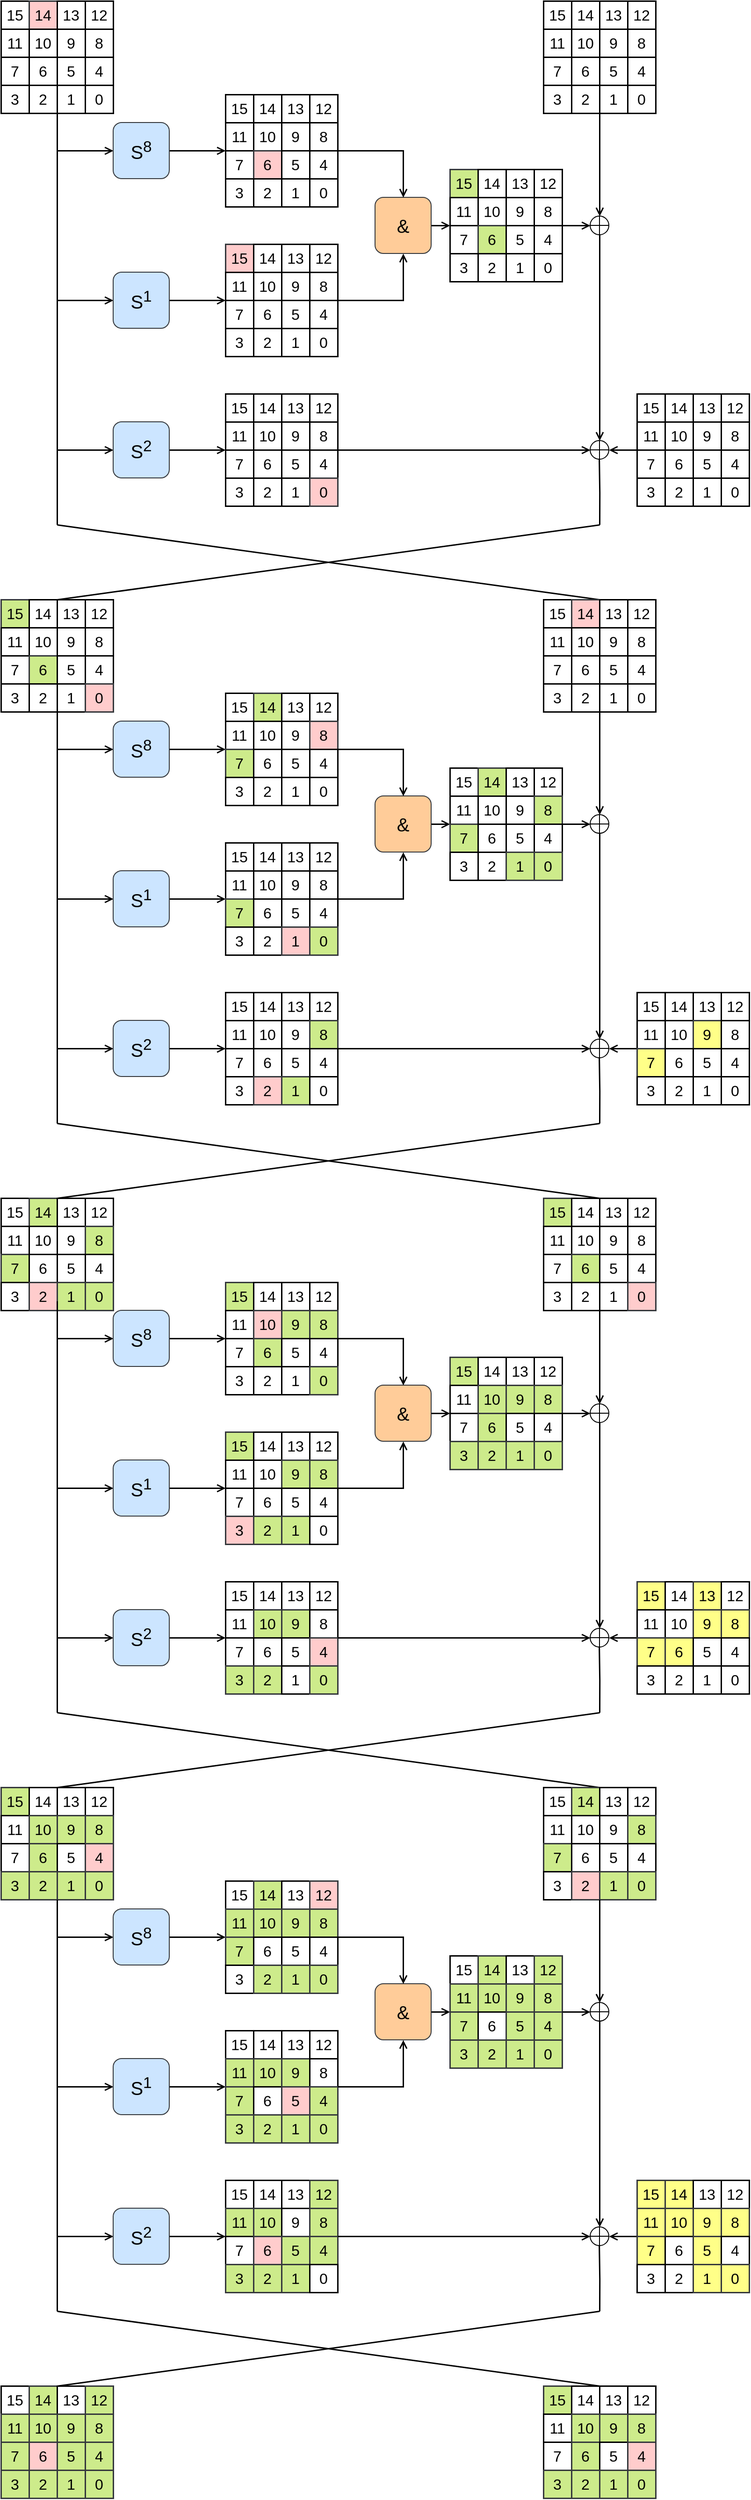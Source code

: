 <mxfile version="22.1.17" type="device">
  <diagram name="第 1 页" id="nXDXk03pcswkLiYeWPKa">
    <mxGraphModel dx="954" dy="558" grid="1" gridSize="10" guides="1" tooltips="1" connect="1" arrows="1" fold="1" page="1" pageScale="1" pageWidth="827" pageHeight="1169" math="0" shadow="0">
      <root>
        <mxCell id="0" />
        <mxCell id="1" parent="0" />
        <mxCell id="f-IsEq56tOf9YoSVdmUn-47" style="edgeStyle=orthogonalEdgeStyle;rounded=0;orthogonalLoop=1;jettySize=auto;html=1;endArrow=none;endFill=0;strokeWidth=1.5;" parent="1" source="f-IsEq56tOf9YoSVdmUn-1" edge="1">
          <mxGeometry relative="1" as="geometry">
            <mxPoint x="100" y="600" as="targetPoint" />
          </mxGeometry>
        </mxCell>
        <mxCell id="f-IsEq56tOf9YoSVdmUn-1" value="" style="shape=table;startSize=0;container=1;collapsible=0;childLayout=tableLayout;fontSize=16;fillColor=#ffcccc;strokeColor=#36393d;rowLines=0;columnLines=0;strokeWidth=1.5;" parent="1" vertex="1">
          <mxGeometry x="40" y="40" width="120" height="120" as="geometry" />
        </mxCell>
        <mxCell id="f-IsEq56tOf9YoSVdmUn-20" style="shape=tableRow;horizontal=0;startSize=0;swimlaneHead=0;swimlaneBody=0;strokeColor=inherit;top=0;left=0;bottom=0;right=0;collapsible=0;dropTarget=0;fillColor=none;points=[[0,0.5],[1,0.5]];portConstraint=eastwest;fontSize=16;" parent="f-IsEq56tOf9YoSVdmUn-1" vertex="1">
          <mxGeometry width="120" height="30" as="geometry" />
        </mxCell>
        <mxCell id="f-IsEq56tOf9YoSVdmUn-21" value="15" style="shape=partialRectangle;html=1;whiteSpace=wrap;connectable=0;overflow=hidden;top=1;left=1;bottom=1;right=1;pointerEvents=1;fontSize=16;strokeWidth=1.5;" parent="f-IsEq56tOf9YoSVdmUn-20" vertex="1">
          <mxGeometry width="30" height="30" as="geometry">
            <mxRectangle width="30" height="30" as="alternateBounds" />
          </mxGeometry>
        </mxCell>
        <mxCell id="f-IsEq56tOf9YoSVdmUn-22" value="14" style="shape=partialRectangle;html=1;whiteSpace=wrap;connectable=0;overflow=hidden;top=1;left=1;bottom=1;right=1;pointerEvents=1;fontSize=16;strokeWidth=1.5;fillColor=#ffcccc;strokeColor=#36393d;" parent="f-IsEq56tOf9YoSVdmUn-20" vertex="1">
          <mxGeometry x="30" width="30" height="30" as="geometry">
            <mxRectangle width="30" height="30" as="alternateBounds" />
          </mxGeometry>
        </mxCell>
        <mxCell id="f-IsEq56tOf9YoSVdmUn-23" value="13" style="shape=partialRectangle;html=1;whiteSpace=wrap;connectable=0;overflow=hidden;top=1;left=1;bottom=1;right=1;pointerEvents=1;fontSize=16;strokeWidth=1.5;" parent="f-IsEq56tOf9YoSVdmUn-20" vertex="1">
          <mxGeometry x="60" width="30" height="30" as="geometry">
            <mxRectangle width="30" height="30" as="alternateBounds" />
          </mxGeometry>
        </mxCell>
        <mxCell id="f-IsEq56tOf9YoSVdmUn-24" value="12" style="shape=partialRectangle;html=1;whiteSpace=wrap;connectable=0;overflow=hidden;top=1;left=1;bottom=1;right=1;pointerEvents=1;fontSize=16;strokeWidth=1.5;" parent="f-IsEq56tOf9YoSVdmUn-20" vertex="1">
          <mxGeometry x="90" width="30" height="30" as="geometry">
            <mxRectangle width="30" height="30" as="alternateBounds" />
          </mxGeometry>
        </mxCell>
        <mxCell id="f-IsEq56tOf9YoSVdmUn-2" value="" style="shape=tableRow;horizontal=0;startSize=0;swimlaneHead=0;swimlaneBody=0;strokeColor=inherit;top=0;left=0;bottom=0;right=0;collapsible=0;dropTarget=0;fillColor=none;points=[[0,0.5],[1,0.5]];portConstraint=eastwest;fontSize=16;" parent="f-IsEq56tOf9YoSVdmUn-1" vertex="1">
          <mxGeometry y="30" width="120" height="30" as="geometry" />
        </mxCell>
        <mxCell id="f-IsEq56tOf9YoSVdmUn-3" value="11" style="shape=partialRectangle;html=1;whiteSpace=wrap;connectable=0;overflow=hidden;top=1;left=1;bottom=1;right=1;pointerEvents=1;fontSize=16;strokeWidth=1.5;" parent="f-IsEq56tOf9YoSVdmUn-2" vertex="1">
          <mxGeometry width="30" height="30" as="geometry">
            <mxRectangle width="30" height="30" as="alternateBounds" />
          </mxGeometry>
        </mxCell>
        <mxCell id="f-IsEq56tOf9YoSVdmUn-4" value="10" style="shape=partialRectangle;html=1;whiteSpace=wrap;connectable=0;overflow=hidden;top=1;left=1;bottom=1;right=1;pointerEvents=1;fontSize=16;strokeWidth=1.5;" parent="f-IsEq56tOf9YoSVdmUn-2" vertex="1">
          <mxGeometry x="30" width="30" height="30" as="geometry">
            <mxRectangle width="30" height="30" as="alternateBounds" />
          </mxGeometry>
        </mxCell>
        <mxCell id="f-IsEq56tOf9YoSVdmUn-14" value="9" style="shape=partialRectangle;html=1;whiteSpace=wrap;connectable=0;overflow=hidden;top=1;left=1;bottom=1;right=1;pointerEvents=1;fontSize=16;strokeWidth=1.5;" parent="f-IsEq56tOf9YoSVdmUn-2" vertex="1">
          <mxGeometry x="60" width="30" height="30" as="geometry">
            <mxRectangle width="30" height="30" as="alternateBounds" />
          </mxGeometry>
        </mxCell>
        <mxCell id="f-IsEq56tOf9YoSVdmUn-17" value="8" style="shape=partialRectangle;html=1;whiteSpace=wrap;connectable=0;overflow=hidden;top=1;left=1;bottom=1;right=1;pointerEvents=1;fontSize=16;strokeWidth=1.5;" parent="f-IsEq56tOf9YoSVdmUn-2" vertex="1">
          <mxGeometry x="90" width="30" height="30" as="geometry">
            <mxRectangle width="30" height="30" as="alternateBounds" />
          </mxGeometry>
        </mxCell>
        <mxCell id="f-IsEq56tOf9YoSVdmUn-6" value="" style="shape=tableRow;horizontal=0;startSize=0;swimlaneHead=0;swimlaneBody=0;strokeColor=inherit;top=0;left=0;bottom=0;right=0;collapsible=0;dropTarget=0;fillColor=none;points=[[0,0.5],[1,0.5]];portConstraint=eastwest;fontSize=16;" parent="f-IsEq56tOf9YoSVdmUn-1" vertex="1">
          <mxGeometry y="60" width="120" height="30" as="geometry" />
        </mxCell>
        <mxCell id="f-IsEq56tOf9YoSVdmUn-7" value="7" style="shape=partialRectangle;html=1;whiteSpace=wrap;connectable=0;overflow=hidden;top=1;left=1;bottom=1;right=1;pointerEvents=1;fontSize=16;strokeWidth=1.5;" parent="f-IsEq56tOf9YoSVdmUn-6" vertex="1">
          <mxGeometry width="30" height="30" as="geometry">
            <mxRectangle width="30" height="30" as="alternateBounds" />
          </mxGeometry>
        </mxCell>
        <mxCell id="f-IsEq56tOf9YoSVdmUn-8" value="6" style="shape=partialRectangle;html=1;whiteSpace=wrap;connectable=0;overflow=hidden;top=1;left=1;bottom=1;right=1;pointerEvents=1;fontSize=16;strokeWidth=1.5;" parent="f-IsEq56tOf9YoSVdmUn-6" vertex="1">
          <mxGeometry x="30" width="30" height="30" as="geometry">
            <mxRectangle width="30" height="30" as="alternateBounds" />
          </mxGeometry>
        </mxCell>
        <mxCell id="f-IsEq56tOf9YoSVdmUn-15" value="5" style="shape=partialRectangle;html=1;whiteSpace=wrap;connectable=0;overflow=hidden;top=1;left=1;bottom=1;right=1;pointerEvents=1;fontSize=16;strokeWidth=1.5;" parent="f-IsEq56tOf9YoSVdmUn-6" vertex="1">
          <mxGeometry x="60" width="30" height="30" as="geometry">
            <mxRectangle width="30" height="30" as="alternateBounds" />
          </mxGeometry>
        </mxCell>
        <mxCell id="f-IsEq56tOf9YoSVdmUn-18" value="4" style="shape=partialRectangle;html=1;whiteSpace=wrap;connectable=0;overflow=hidden;top=1;left=1;bottom=1;right=1;pointerEvents=1;fontSize=16;strokeWidth=1.5;" parent="f-IsEq56tOf9YoSVdmUn-6" vertex="1">
          <mxGeometry x="90" width="30" height="30" as="geometry">
            <mxRectangle width="30" height="30" as="alternateBounds" />
          </mxGeometry>
        </mxCell>
        <mxCell id="f-IsEq56tOf9YoSVdmUn-10" value="" style="shape=tableRow;horizontal=0;startSize=0;swimlaneHead=0;swimlaneBody=0;strokeColor=inherit;top=0;left=0;bottom=0;right=0;collapsible=0;dropTarget=0;fillColor=none;points=[[0,0.5],[1,0.5]];portConstraint=eastwest;fontSize=16;" parent="f-IsEq56tOf9YoSVdmUn-1" vertex="1">
          <mxGeometry y="90" width="120" height="30" as="geometry" />
        </mxCell>
        <mxCell id="f-IsEq56tOf9YoSVdmUn-11" value="3" style="shape=partialRectangle;html=1;whiteSpace=wrap;connectable=0;overflow=hidden;top=1;left=1;bottom=1;right=1;pointerEvents=1;fontSize=16;strokeWidth=1.5;" parent="f-IsEq56tOf9YoSVdmUn-10" vertex="1">
          <mxGeometry width="30" height="30" as="geometry">
            <mxRectangle width="30" height="30" as="alternateBounds" />
          </mxGeometry>
        </mxCell>
        <mxCell id="f-IsEq56tOf9YoSVdmUn-12" value="2" style="shape=partialRectangle;html=1;whiteSpace=wrap;connectable=0;overflow=hidden;top=1;left=1;bottom=1;right=1;pointerEvents=1;fontSize=16;strokeWidth=1.5;" parent="f-IsEq56tOf9YoSVdmUn-10" vertex="1">
          <mxGeometry x="30" width="30" height="30" as="geometry">
            <mxRectangle width="30" height="30" as="alternateBounds" />
          </mxGeometry>
        </mxCell>
        <mxCell id="f-IsEq56tOf9YoSVdmUn-16" value="1" style="shape=partialRectangle;html=1;whiteSpace=wrap;connectable=0;overflow=hidden;top=1;left=1;bottom=1;right=1;pointerEvents=1;fontSize=16;strokeWidth=1.5;" parent="f-IsEq56tOf9YoSVdmUn-10" vertex="1">
          <mxGeometry x="60" width="30" height="30" as="geometry">
            <mxRectangle width="30" height="30" as="alternateBounds" />
          </mxGeometry>
        </mxCell>
        <mxCell id="f-IsEq56tOf9YoSVdmUn-19" value="0" style="shape=partialRectangle;html=1;whiteSpace=wrap;connectable=0;overflow=hidden;top=1;left=1;bottom=1;right=1;pointerEvents=1;fontSize=16;strokeWidth=1.5;" parent="f-IsEq56tOf9YoSVdmUn-10" vertex="1">
          <mxGeometry x="90" width="30" height="30" as="geometry">
            <mxRectangle width="30" height="30" as="alternateBounds" />
          </mxGeometry>
        </mxCell>
        <mxCell id="f-IsEq56tOf9YoSVdmUn-49" style="edgeStyle=orthogonalEdgeStyle;shape=connector;rounded=0;orthogonalLoop=1;jettySize=auto;html=1;labelBackgroundColor=default;strokeColor=default;strokeWidth=1.5;align=center;verticalAlign=middle;fontFamily=Helvetica;fontSize=11;fontColor=default;endArrow=none;endFill=0;startArrow=open;startFill=0;" parent="1" source="f-IsEq56tOf9YoSVdmUn-48" edge="1">
          <mxGeometry relative="1" as="geometry">
            <mxPoint x="100" y="200" as="targetPoint" />
          </mxGeometry>
        </mxCell>
        <mxCell id="f-IsEq56tOf9YoSVdmUn-72" style="edgeStyle=orthogonalEdgeStyle;shape=connector;rounded=0;orthogonalLoop=1;jettySize=auto;html=1;labelBackgroundColor=default;strokeColor=default;strokeWidth=1.5;align=center;verticalAlign=middle;fontFamily=Helvetica;fontSize=11;fontColor=default;endArrow=open;endFill=0;" parent="1" source="f-IsEq56tOf9YoSVdmUn-48" edge="1">
          <mxGeometry relative="1" as="geometry">
            <mxPoint x="280" y="200" as="targetPoint" />
          </mxGeometry>
        </mxCell>
        <mxCell id="f-IsEq56tOf9YoSVdmUn-48" value="&lt;font style=&quot;font-size: 20px;&quot;&gt;S&lt;sup&gt;8&lt;/sup&gt;&lt;/font&gt;" style="rounded=1;whiteSpace=wrap;html=1;fontFamily=Helvetica;fontSize=11;fillColor=#cce5ff;strokeColor=#36393d;" parent="1" vertex="1">
          <mxGeometry x="160" y="170" width="60" height="60" as="geometry" />
        </mxCell>
        <mxCell id="f-IsEq56tOf9YoSVdmUn-50" value="" style="shape=table;startSize=0;container=1;collapsible=0;childLayout=tableLayout;fontSize=16;fillColor=#ffcccc;strokeColor=#36393d;rowLines=0;columnLines=0;strokeWidth=1.5;" parent="1" vertex="1">
          <mxGeometry x="280" y="140" width="120" height="120" as="geometry" />
        </mxCell>
        <mxCell id="f-IsEq56tOf9YoSVdmUn-51" style="shape=tableRow;horizontal=0;startSize=0;swimlaneHead=0;swimlaneBody=0;strokeColor=inherit;top=0;left=0;bottom=0;right=0;collapsible=0;dropTarget=0;fillColor=none;points=[[0,0.5],[1,0.5]];portConstraint=eastwest;fontSize=16;" parent="f-IsEq56tOf9YoSVdmUn-50" vertex="1">
          <mxGeometry width="120" height="30" as="geometry" />
        </mxCell>
        <mxCell id="f-IsEq56tOf9YoSVdmUn-52" value="15" style="shape=partialRectangle;html=1;whiteSpace=wrap;connectable=0;overflow=hidden;top=1;left=1;bottom=1;right=1;pointerEvents=1;fontSize=16;strokeWidth=1.5;" parent="f-IsEq56tOf9YoSVdmUn-51" vertex="1">
          <mxGeometry width="30" height="30" as="geometry">
            <mxRectangle width="30" height="30" as="alternateBounds" />
          </mxGeometry>
        </mxCell>
        <mxCell id="f-IsEq56tOf9YoSVdmUn-53" value="14" style="shape=partialRectangle;html=1;whiteSpace=wrap;connectable=0;overflow=hidden;top=1;left=1;bottom=1;right=1;pointerEvents=1;fontSize=16;strokeWidth=1.5;" parent="f-IsEq56tOf9YoSVdmUn-51" vertex="1">
          <mxGeometry x="30" width="30" height="30" as="geometry">
            <mxRectangle width="30" height="30" as="alternateBounds" />
          </mxGeometry>
        </mxCell>
        <mxCell id="f-IsEq56tOf9YoSVdmUn-54" value="13" style="shape=partialRectangle;html=1;whiteSpace=wrap;connectable=0;overflow=hidden;top=1;left=1;bottom=1;right=1;pointerEvents=1;fontSize=16;strokeWidth=1.5;" parent="f-IsEq56tOf9YoSVdmUn-51" vertex="1">
          <mxGeometry x="60" width="30" height="30" as="geometry">
            <mxRectangle width="30" height="30" as="alternateBounds" />
          </mxGeometry>
        </mxCell>
        <mxCell id="f-IsEq56tOf9YoSVdmUn-55" value="12" style="shape=partialRectangle;html=1;whiteSpace=wrap;connectable=0;overflow=hidden;top=1;left=1;bottom=1;right=1;pointerEvents=1;fontSize=16;strokeWidth=1.5;" parent="f-IsEq56tOf9YoSVdmUn-51" vertex="1">
          <mxGeometry x="90" width="30" height="30" as="geometry">
            <mxRectangle width="30" height="30" as="alternateBounds" />
          </mxGeometry>
        </mxCell>
        <mxCell id="f-IsEq56tOf9YoSVdmUn-56" value="" style="shape=tableRow;horizontal=0;startSize=0;swimlaneHead=0;swimlaneBody=0;strokeColor=inherit;top=0;left=0;bottom=0;right=0;collapsible=0;dropTarget=0;fillColor=none;points=[[0,0.5],[1,0.5]];portConstraint=eastwest;fontSize=16;" parent="f-IsEq56tOf9YoSVdmUn-50" vertex="1">
          <mxGeometry y="30" width="120" height="30" as="geometry" />
        </mxCell>
        <mxCell id="f-IsEq56tOf9YoSVdmUn-57" value="11" style="shape=partialRectangle;html=1;whiteSpace=wrap;connectable=0;overflow=hidden;top=1;left=1;bottom=1;right=1;pointerEvents=1;fontSize=16;strokeWidth=1.5;" parent="f-IsEq56tOf9YoSVdmUn-56" vertex="1">
          <mxGeometry width="30" height="30" as="geometry">
            <mxRectangle width="30" height="30" as="alternateBounds" />
          </mxGeometry>
        </mxCell>
        <mxCell id="f-IsEq56tOf9YoSVdmUn-58" value="10" style="shape=partialRectangle;html=1;whiteSpace=wrap;connectable=0;overflow=hidden;top=1;left=1;bottom=1;right=1;pointerEvents=1;fontSize=16;strokeWidth=1.5;" parent="f-IsEq56tOf9YoSVdmUn-56" vertex="1">
          <mxGeometry x="30" width="30" height="30" as="geometry">
            <mxRectangle width="30" height="30" as="alternateBounds" />
          </mxGeometry>
        </mxCell>
        <mxCell id="f-IsEq56tOf9YoSVdmUn-59" value="9" style="shape=partialRectangle;html=1;whiteSpace=wrap;connectable=0;overflow=hidden;top=1;left=1;bottom=1;right=1;pointerEvents=1;fontSize=16;strokeWidth=1.5;" parent="f-IsEq56tOf9YoSVdmUn-56" vertex="1">
          <mxGeometry x="60" width="30" height="30" as="geometry">
            <mxRectangle width="30" height="30" as="alternateBounds" />
          </mxGeometry>
        </mxCell>
        <mxCell id="f-IsEq56tOf9YoSVdmUn-60" value="8" style="shape=partialRectangle;html=1;whiteSpace=wrap;connectable=0;overflow=hidden;top=1;left=1;bottom=1;right=1;pointerEvents=1;fontSize=16;strokeWidth=1.5;" parent="f-IsEq56tOf9YoSVdmUn-56" vertex="1">
          <mxGeometry x="90" width="30" height="30" as="geometry">
            <mxRectangle width="30" height="30" as="alternateBounds" />
          </mxGeometry>
        </mxCell>
        <mxCell id="f-IsEq56tOf9YoSVdmUn-61" value="" style="shape=tableRow;horizontal=0;startSize=0;swimlaneHead=0;swimlaneBody=0;strokeColor=inherit;top=0;left=0;bottom=0;right=0;collapsible=0;dropTarget=0;fillColor=none;points=[[0,0.5],[1,0.5]];portConstraint=eastwest;fontSize=16;" parent="f-IsEq56tOf9YoSVdmUn-50" vertex="1">
          <mxGeometry y="60" width="120" height="30" as="geometry" />
        </mxCell>
        <mxCell id="f-IsEq56tOf9YoSVdmUn-62" value="7" style="shape=partialRectangle;html=1;whiteSpace=wrap;connectable=0;overflow=hidden;top=1;left=1;bottom=1;right=1;pointerEvents=1;fontSize=16;strokeWidth=1.5;" parent="f-IsEq56tOf9YoSVdmUn-61" vertex="1">
          <mxGeometry width="30" height="30" as="geometry">
            <mxRectangle width="30" height="30" as="alternateBounds" />
          </mxGeometry>
        </mxCell>
        <mxCell id="f-IsEq56tOf9YoSVdmUn-63" value="6" style="shape=partialRectangle;html=1;whiteSpace=wrap;connectable=0;overflow=hidden;top=1;left=1;bottom=1;right=1;pointerEvents=1;fontSize=16;strokeWidth=1.5;fillColor=#ffcccc;strokeColor=#36393d;" parent="f-IsEq56tOf9YoSVdmUn-61" vertex="1">
          <mxGeometry x="30" width="30" height="30" as="geometry">
            <mxRectangle width="30" height="30" as="alternateBounds" />
          </mxGeometry>
        </mxCell>
        <mxCell id="f-IsEq56tOf9YoSVdmUn-64" value="5" style="shape=partialRectangle;html=1;whiteSpace=wrap;connectable=0;overflow=hidden;top=1;left=1;bottom=1;right=1;pointerEvents=1;fontSize=16;strokeWidth=1.5;" parent="f-IsEq56tOf9YoSVdmUn-61" vertex="1">
          <mxGeometry x="60" width="30" height="30" as="geometry">
            <mxRectangle width="30" height="30" as="alternateBounds" />
          </mxGeometry>
        </mxCell>
        <mxCell id="f-IsEq56tOf9YoSVdmUn-65" value="4" style="shape=partialRectangle;html=1;whiteSpace=wrap;connectable=0;overflow=hidden;top=1;left=1;bottom=1;right=1;pointerEvents=1;fontSize=16;strokeWidth=1.5;" parent="f-IsEq56tOf9YoSVdmUn-61" vertex="1">
          <mxGeometry x="90" width="30" height="30" as="geometry">
            <mxRectangle width="30" height="30" as="alternateBounds" />
          </mxGeometry>
        </mxCell>
        <mxCell id="f-IsEq56tOf9YoSVdmUn-66" value="" style="shape=tableRow;horizontal=0;startSize=0;swimlaneHead=0;swimlaneBody=0;strokeColor=inherit;top=0;left=0;bottom=0;right=0;collapsible=0;dropTarget=0;fillColor=none;points=[[0,0.5],[1,0.5]];portConstraint=eastwest;fontSize=16;" parent="f-IsEq56tOf9YoSVdmUn-50" vertex="1">
          <mxGeometry y="90" width="120" height="30" as="geometry" />
        </mxCell>
        <mxCell id="f-IsEq56tOf9YoSVdmUn-67" value="3" style="shape=partialRectangle;html=1;whiteSpace=wrap;connectable=0;overflow=hidden;top=1;left=1;bottom=1;right=1;pointerEvents=1;fontSize=16;strokeWidth=1.5;" parent="f-IsEq56tOf9YoSVdmUn-66" vertex="1">
          <mxGeometry width="30" height="30" as="geometry">
            <mxRectangle width="30" height="30" as="alternateBounds" />
          </mxGeometry>
        </mxCell>
        <mxCell id="f-IsEq56tOf9YoSVdmUn-68" value="2" style="shape=partialRectangle;html=1;whiteSpace=wrap;connectable=0;overflow=hidden;top=1;left=1;bottom=1;right=1;pointerEvents=1;fontSize=16;strokeWidth=1.5;" parent="f-IsEq56tOf9YoSVdmUn-66" vertex="1">
          <mxGeometry x="30" width="30" height="30" as="geometry">
            <mxRectangle width="30" height="30" as="alternateBounds" />
          </mxGeometry>
        </mxCell>
        <mxCell id="f-IsEq56tOf9YoSVdmUn-69" value="1" style="shape=partialRectangle;html=1;whiteSpace=wrap;connectable=0;overflow=hidden;top=1;left=1;bottom=1;right=1;pointerEvents=1;fontSize=16;strokeWidth=1.5;" parent="f-IsEq56tOf9YoSVdmUn-66" vertex="1">
          <mxGeometry x="60" width="30" height="30" as="geometry">
            <mxRectangle width="30" height="30" as="alternateBounds" />
          </mxGeometry>
        </mxCell>
        <mxCell id="f-IsEq56tOf9YoSVdmUn-70" value="0" style="shape=partialRectangle;html=1;whiteSpace=wrap;connectable=0;overflow=hidden;top=1;left=1;bottom=1;right=1;pointerEvents=1;fontSize=16;strokeWidth=1.5;" parent="f-IsEq56tOf9YoSVdmUn-66" vertex="1">
          <mxGeometry x="90" width="30" height="30" as="geometry">
            <mxRectangle width="30" height="30" as="alternateBounds" />
          </mxGeometry>
        </mxCell>
        <mxCell id="f-IsEq56tOf9YoSVdmUn-73" style="edgeStyle=orthogonalEdgeStyle;shape=connector;rounded=0;orthogonalLoop=1;jettySize=auto;html=1;labelBackgroundColor=default;strokeColor=default;strokeWidth=1.5;align=center;verticalAlign=middle;fontFamily=Helvetica;fontSize=11;fontColor=default;endArrow=none;endFill=0;startArrow=open;startFill=0;" parent="1" source="f-IsEq56tOf9YoSVdmUn-75" edge="1">
          <mxGeometry relative="1" as="geometry">
            <mxPoint x="100" y="360" as="targetPoint" />
          </mxGeometry>
        </mxCell>
        <mxCell id="f-IsEq56tOf9YoSVdmUn-74" style="edgeStyle=orthogonalEdgeStyle;shape=connector;rounded=0;orthogonalLoop=1;jettySize=auto;html=1;labelBackgroundColor=default;strokeColor=default;strokeWidth=1.5;align=center;verticalAlign=middle;fontFamily=Helvetica;fontSize=11;fontColor=default;endArrow=open;endFill=0;" parent="1" source="f-IsEq56tOf9YoSVdmUn-75" edge="1">
          <mxGeometry relative="1" as="geometry">
            <mxPoint x="280" y="360" as="targetPoint" />
          </mxGeometry>
        </mxCell>
        <mxCell id="f-IsEq56tOf9YoSVdmUn-75" value="&lt;font style=&quot;font-size: 20px;&quot;&gt;S&lt;sup&gt;1&lt;/sup&gt;&lt;/font&gt;" style="rounded=1;whiteSpace=wrap;html=1;fontFamily=Helvetica;fontSize=11;fillColor=#cce5ff;strokeColor=#36393d;" parent="1" vertex="1">
          <mxGeometry x="160" y="330" width="60" height="60" as="geometry" />
        </mxCell>
        <mxCell id="f-IsEq56tOf9YoSVdmUn-76" value="" style="shape=table;startSize=0;container=1;collapsible=0;childLayout=tableLayout;fontSize=16;fillColor=#ffcccc;strokeColor=#36393d;rowLines=0;columnLines=0;strokeWidth=1.5;" parent="1" vertex="1">
          <mxGeometry x="280" y="300" width="120" height="120" as="geometry" />
        </mxCell>
        <mxCell id="f-IsEq56tOf9YoSVdmUn-77" style="shape=tableRow;horizontal=0;startSize=0;swimlaneHead=0;swimlaneBody=0;strokeColor=inherit;top=0;left=0;bottom=0;right=0;collapsible=0;dropTarget=0;fillColor=none;points=[[0,0.5],[1,0.5]];portConstraint=eastwest;fontSize=16;" parent="f-IsEq56tOf9YoSVdmUn-76" vertex="1">
          <mxGeometry width="120" height="30" as="geometry" />
        </mxCell>
        <mxCell id="f-IsEq56tOf9YoSVdmUn-78" value="15" style="shape=partialRectangle;html=1;whiteSpace=wrap;connectable=0;overflow=hidden;top=1;left=1;bottom=1;right=1;pointerEvents=1;fontSize=16;strokeWidth=1.5;fillColor=#ffcccc;strokeColor=#36393d;" parent="f-IsEq56tOf9YoSVdmUn-77" vertex="1">
          <mxGeometry width="30" height="30" as="geometry">
            <mxRectangle width="30" height="30" as="alternateBounds" />
          </mxGeometry>
        </mxCell>
        <mxCell id="f-IsEq56tOf9YoSVdmUn-79" value="14" style="shape=partialRectangle;html=1;whiteSpace=wrap;connectable=0;overflow=hidden;top=1;left=1;bottom=1;right=1;pointerEvents=1;fontSize=16;strokeWidth=1.5;" parent="f-IsEq56tOf9YoSVdmUn-77" vertex="1">
          <mxGeometry x="30" width="30" height="30" as="geometry">
            <mxRectangle width="30" height="30" as="alternateBounds" />
          </mxGeometry>
        </mxCell>
        <mxCell id="f-IsEq56tOf9YoSVdmUn-80" value="13" style="shape=partialRectangle;html=1;whiteSpace=wrap;connectable=0;overflow=hidden;top=1;left=1;bottom=1;right=1;pointerEvents=1;fontSize=16;strokeWidth=1.5;" parent="f-IsEq56tOf9YoSVdmUn-77" vertex="1">
          <mxGeometry x="60" width="30" height="30" as="geometry">
            <mxRectangle width="30" height="30" as="alternateBounds" />
          </mxGeometry>
        </mxCell>
        <mxCell id="f-IsEq56tOf9YoSVdmUn-81" value="12" style="shape=partialRectangle;html=1;whiteSpace=wrap;connectable=0;overflow=hidden;top=1;left=1;bottom=1;right=1;pointerEvents=1;fontSize=16;strokeWidth=1.5;" parent="f-IsEq56tOf9YoSVdmUn-77" vertex="1">
          <mxGeometry x="90" width="30" height="30" as="geometry">
            <mxRectangle width="30" height="30" as="alternateBounds" />
          </mxGeometry>
        </mxCell>
        <mxCell id="f-IsEq56tOf9YoSVdmUn-82" value="" style="shape=tableRow;horizontal=0;startSize=0;swimlaneHead=0;swimlaneBody=0;strokeColor=inherit;top=0;left=0;bottom=0;right=0;collapsible=0;dropTarget=0;fillColor=none;points=[[0,0.5],[1,0.5]];portConstraint=eastwest;fontSize=16;" parent="f-IsEq56tOf9YoSVdmUn-76" vertex="1">
          <mxGeometry y="30" width="120" height="30" as="geometry" />
        </mxCell>
        <mxCell id="f-IsEq56tOf9YoSVdmUn-83" value="11" style="shape=partialRectangle;html=1;whiteSpace=wrap;connectable=0;overflow=hidden;top=1;left=1;bottom=1;right=1;pointerEvents=1;fontSize=16;strokeWidth=1.5;" parent="f-IsEq56tOf9YoSVdmUn-82" vertex="1">
          <mxGeometry width="30" height="30" as="geometry">
            <mxRectangle width="30" height="30" as="alternateBounds" />
          </mxGeometry>
        </mxCell>
        <mxCell id="f-IsEq56tOf9YoSVdmUn-84" value="10" style="shape=partialRectangle;html=1;whiteSpace=wrap;connectable=0;overflow=hidden;top=1;left=1;bottom=1;right=1;pointerEvents=1;fontSize=16;strokeWidth=1.5;" parent="f-IsEq56tOf9YoSVdmUn-82" vertex="1">
          <mxGeometry x="30" width="30" height="30" as="geometry">
            <mxRectangle width="30" height="30" as="alternateBounds" />
          </mxGeometry>
        </mxCell>
        <mxCell id="f-IsEq56tOf9YoSVdmUn-85" value="9" style="shape=partialRectangle;html=1;whiteSpace=wrap;connectable=0;overflow=hidden;top=1;left=1;bottom=1;right=1;pointerEvents=1;fontSize=16;strokeWidth=1.5;" parent="f-IsEq56tOf9YoSVdmUn-82" vertex="1">
          <mxGeometry x="60" width="30" height="30" as="geometry">
            <mxRectangle width="30" height="30" as="alternateBounds" />
          </mxGeometry>
        </mxCell>
        <mxCell id="f-IsEq56tOf9YoSVdmUn-86" value="8" style="shape=partialRectangle;html=1;whiteSpace=wrap;connectable=0;overflow=hidden;top=1;left=1;bottom=1;right=1;pointerEvents=1;fontSize=16;strokeWidth=1.5;" parent="f-IsEq56tOf9YoSVdmUn-82" vertex="1">
          <mxGeometry x="90" width="30" height="30" as="geometry">
            <mxRectangle width="30" height="30" as="alternateBounds" />
          </mxGeometry>
        </mxCell>
        <mxCell id="f-IsEq56tOf9YoSVdmUn-87" value="" style="shape=tableRow;horizontal=0;startSize=0;swimlaneHead=0;swimlaneBody=0;strokeColor=inherit;top=0;left=0;bottom=0;right=0;collapsible=0;dropTarget=0;fillColor=none;points=[[0,0.5],[1,0.5]];portConstraint=eastwest;fontSize=16;" parent="f-IsEq56tOf9YoSVdmUn-76" vertex="1">
          <mxGeometry y="60" width="120" height="30" as="geometry" />
        </mxCell>
        <mxCell id="f-IsEq56tOf9YoSVdmUn-88" value="7" style="shape=partialRectangle;html=1;whiteSpace=wrap;connectable=0;overflow=hidden;top=1;left=1;bottom=1;right=1;pointerEvents=1;fontSize=16;strokeWidth=1.5;" parent="f-IsEq56tOf9YoSVdmUn-87" vertex="1">
          <mxGeometry width="30" height="30" as="geometry">
            <mxRectangle width="30" height="30" as="alternateBounds" />
          </mxGeometry>
        </mxCell>
        <mxCell id="f-IsEq56tOf9YoSVdmUn-89" value="6" style="shape=partialRectangle;html=1;whiteSpace=wrap;connectable=0;overflow=hidden;top=1;left=1;bottom=1;right=1;pointerEvents=1;fontSize=16;strokeWidth=1.5;" parent="f-IsEq56tOf9YoSVdmUn-87" vertex="1">
          <mxGeometry x="30" width="30" height="30" as="geometry">
            <mxRectangle width="30" height="30" as="alternateBounds" />
          </mxGeometry>
        </mxCell>
        <mxCell id="f-IsEq56tOf9YoSVdmUn-90" value="5" style="shape=partialRectangle;html=1;whiteSpace=wrap;connectable=0;overflow=hidden;top=1;left=1;bottom=1;right=1;pointerEvents=1;fontSize=16;strokeWidth=1.5;" parent="f-IsEq56tOf9YoSVdmUn-87" vertex="1">
          <mxGeometry x="60" width="30" height="30" as="geometry">
            <mxRectangle width="30" height="30" as="alternateBounds" />
          </mxGeometry>
        </mxCell>
        <mxCell id="f-IsEq56tOf9YoSVdmUn-91" value="4" style="shape=partialRectangle;html=1;whiteSpace=wrap;connectable=0;overflow=hidden;top=1;left=1;bottom=1;right=1;pointerEvents=1;fontSize=16;strokeWidth=1.5;" parent="f-IsEq56tOf9YoSVdmUn-87" vertex="1">
          <mxGeometry x="90" width="30" height="30" as="geometry">
            <mxRectangle width="30" height="30" as="alternateBounds" />
          </mxGeometry>
        </mxCell>
        <mxCell id="f-IsEq56tOf9YoSVdmUn-92" value="" style="shape=tableRow;horizontal=0;startSize=0;swimlaneHead=0;swimlaneBody=0;strokeColor=inherit;top=0;left=0;bottom=0;right=0;collapsible=0;dropTarget=0;fillColor=none;points=[[0,0.5],[1,0.5]];portConstraint=eastwest;fontSize=16;" parent="f-IsEq56tOf9YoSVdmUn-76" vertex="1">
          <mxGeometry y="90" width="120" height="30" as="geometry" />
        </mxCell>
        <mxCell id="f-IsEq56tOf9YoSVdmUn-93" value="3" style="shape=partialRectangle;html=1;whiteSpace=wrap;connectable=0;overflow=hidden;top=1;left=1;bottom=1;right=1;pointerEvents=1;fontSize=16;strokeWidth=1.5;" parent="f-IsEq56tOf9YoSVdmUn-92" vertex="1">
          <mxGeometry width="30" height="30" as="geometry">
            <mxRectangle width="30" height="30" as="alternateBounds" />
          </mxGeometry>
        </mxCell>
        <mxCell id="f-IsEq56tOf9YoSVdmUn-94" value="2" style="shape=partialRectangle;html=1;whiteSpace=wrap;connectable=0;overflow=hidden;top=1;left=1;bottom=1;right=1;pointerEvents=1;fontSize=16;strokeWidth=1.5;" parent="f-IsEq56tOf9YoSVdmUn-92" vertex="1">
          <mxGeometry x="30" width="30" height="30" as="geometry">
            <mxRectangle width="30" height="30" as="alternateBounds" />
          </mxGeometry>
        </mxCell>
        <mxCell id="f-IsEq56tOf9YoSVdmUn-95" value="1" style="shape=partialRectangle;html=1;whiteSpace=wrap;connectable=0;overflow=hidden;top=1;left=1;bottom=1;right=1;pointerEvents=1;fontSize=16;strokeWidth=1.5;" parent="f-IsEq56tOf9YoSVdmUn-92" vertex="1">
          <mxGeometry x="60" width="30" height="30" as="geometry">
            <mxRectangle width="30" height="30" as="alternateBounds" />
          </mxGeometry>
        </mxCell>
        <mxCell id="f-IsEq56tOf9YoSVdmUn-96" value="0" style="shape=partialRectangle;html=1;whiteSpace=wrap;connectable=0;overflow=hidden;top=1;left=1;bottom=1;right=1;pointerEvents=1;fontSize=16;strokeWidth=1.5;" parent="f-IsEq56tOf9YoSVdmUn-92" vertex="1">
          <mxGeometry x="90" width="30" height="30" as="geometry">
            <mxRectangle width="30" height="30" as="alternateBounds" />
          </mxGeometry>
        </mxCell>
        <mxCell id="f-IsEq56tOf9YoSVdmUn-126" style="edgeStyle=orthogonalEdgeStyle;shape=connector;rounded=0;orthogonalLoop=1;jettySize=auto;html=1;labelBackgroundColor=default;strokeColor=default;strokeWidth=1.5;align=center;verticalAlign=middle;fontFamily=Helvetica;fontSize=11;fontColor=default;endArrow=open;endFill=0;" parent="1" source="f-IsEq56tOf9YoSVdmUn-97" edge="1">
          <mxGeometry relative="1" as="geometry">
            <mxPoint x="520" y="280" as="targetPoint" />
          </mxGeometry>
        </mxCell>
        <mxCell id="f-IsEq56tOf9YoSVdmUn-97" value="&lt;span style=&quot;font-size: 20px;&quot;&gt;&amp;amp;&lt;/span&gt;" style="rounded=1;whiteSpace=wrap;html=1;fontFamily=Helvetica;fontSize=11;fillColor=#ffcc99;strokeColor=#36393d;" parent="1" vertex="1">
          <mxGeometry x="440" y="250" width="60" height="60" as="geometry" />
        </mxCell>
        <mxCell id="f-IsEq56tOf9YoSVdmUn-98" style="edgeStyle=orthogonalEdgeStyle;shape=connector;rounded=0;orthogonalLoop=1;jettySize=auto;html=1;entryX=0.5;entryY=0;entryDx=0;entryDy=0;labelBackgroundColor=default;strokeColor=default;strokeWidth=1.5;align=center;verticalAlign=middle;fontFamily=Helvetica;fontSize=11;fontColor=default;endArrow=open;endFill=0;" parent="1" source="f-IsEq56tOf9YoSVdmUn-61" target="f-IsEq56tOf9YoSVdmUn-97" edge="1">
          <mxGeometry relative="1" as="geometry">
            <Array as="points">
              <mxPoint x="470" y="200" />
            </Array>
          </mxGeometry>
        </mxCell>
        <mxCell id="f-IsEq56tOf9YoSVdmUn-99" style="edgeStyle=orthogonalEdgeStyle;shape=connector;rounded=0;orthogonalLoop=1;jettySize=auto;html=1;entryX=0.5;entryY=1;entryDx=0;entryDy=0;labelBackgroundColor=default;strokeColor=default;strokeWidth=1.5;align=center;verticalAlign=middle;fontFamily=Helvetica;fontSize=11;fontColor=default;endArrow=open;endFill=0;" parent="1" source="f-IsEq56tOf9YoSVdmUn-87" target="f-IsEq56tOf9YoSVdmUn-97" edge="1">
          <mxGeometry relative="1" as="geometry">
            <Array as="points">
              <mxPoint x="470" y="360" />
            </Array>
          </mxGeometry>
        </mxCell>
        <mxCell id="f-IsEq56tOf9YoSVdmUn-100" value="" style="shape=table;startSize=0;container=1;collapsible=0;childLayout=tableLayout;fontSize=16;fillColor=#ffcccc;strokeColor=#36393d;rowLines=0;columnLines=0;strokeWidth=1.5;" parent="1" vertex="1">
          <mxGeometry x="520" y="220" width="120" height="120" as="geometry" />
        </mxCell>
        <mxCell id="f-IsEq56tOf9YoSVdmUn-101" style="shape=tableRow;horizontal=0;startSize=0;swimlaneHead=0;swimlaneBody=0;strokeColor=inherit;top=0;left=0;bottom=0;right=0;collapsible=0;dropTarget=0;fillColor=none;points=[[0,0.5],[1,0.5]];portConstraint=eastwest;fontSize=16;" parent="f-IsEq56tOf9YoSVdmUn-100" vertex="1">
          <mxGeometry width="120" height="30" as="geometry" />
        </mxCell>
        <mxCell id="f-IsEq56tOf9YoSVdmUn-102" value="15" style="shape=partialRectangle;html=1;whiteSpace=wrap;connectable=0;overflow=hidden;top=1;left=1;bottom=1;right=1;pointerEvents=1;fontSize=16;strokeWidth=1.5;fillColor=#cdeb8b;strokeColor=#36393d;" parent="f-IsEq56tOf9YoSVdmUn-101" vertex="1">
          <mxGeometry width="30" height="30" as="geometry">
            <mxRectangle width="30" height="30" as="alternateBounds" />
          </mxGeometry>
        </mxCell>
        <mxCell id="f-IsEq56tOf9YoSVdmUn-103" value="14" style="shape=partialRectangle;html=1;whiteSpace=wrap;connectable=0;overflow=hidden;top=1;left=1;bottom=1;right=1;pointerEvents=1;fontSize=16;strokeWidth=1.5;" parent="f-IsEq56tOf9YoSVdmUn-101" vertex="1">
          <mxGeometry x="30" width="30" height="30" as="geometry">
            <mxRectangle width="30" height="30" as="alternateBounds" />
          </mxGeometry>
        </mxCell>
        <mxCell id="f-IsEq56tOf9YoSVdmUn-104" value="13" style="shape=partialRectangle;html=1;whiteSpace=wrap;connectable=0;overflow=hidden;top=1;left=1;bottom=1;right=1;pointerEvents=1;fontSize=16;strokeWidth=1.5;" parent="f-IsEq56tOf9YoSVdmUn-101" vertex="1">
          <mxGeometry x="60" width="30" height="30" as="geometry">
            <mxRectangle width="30" height="30" as="alternateBounds" />
          </mxGeometry>
        </mxCell>
        <mxCell id="f-IsEq56tOf9YoSVdmUn-105" value="12" style="shape=partialRectangle;html=1;whiteSpace=wrap;connectable=0;overflow=hidden;top=1;left=1;bottom=1;right=1;pointerEvents=1;fontSize=16;strokeWidth=1.5;" parent="f-IsEq56tOf9YoSVdmUn-101" vertex="1">
          <mxGeometry x="90" width="30" height="30" as="geometry">
            <mxRectangle width="30" height="30" as="alternateBounds" />
          </mxGeometry>
        </mxCell>
        <mxCell id="f-IsEq56tOf9YoSVdmUn-106" value="" style="shape=tableRow;horizontal=0;startSize=0;swimlaneHead=0;swimlaneBody=0;strokeColor=inherit;top=0;left=0;bottom=0;right=0;collapsible=0;dropTarget=0;fillColor=none;points=[[0,0.5],[1,0.5]];portConstraint=eastwest;fontSize=16;" parent="f-IsEq56tOf9YoSVdmUn-100" vertex="1">
          <mxGeometry y="30" width="120" height="30" as="geometry" />
        </mxCell>
        <mxCell id="f-IsEq56tOf9YoSVdmUn-107" value="11" style="shape=partialRectangle;html=1;whiteSpace=wrap;connectable=0;overflow=hidden;top=1;left=1;bottom=1;right=1;pointerEvents=1;fontSize=16;strokeWidth=1.5;" parent="f-IsEq56tOf9YoSVdmUn-106" vertex="1">
          <mxGeometry width="30" height="30" as="geometry">
            <mxRectangle width="30" height="30" as="alternateBounds" />
          </mxGeometry>
        </mxCell>
        <mxCell id="f-IsEq56tOf9YoSVdmUn-108" value="10" style="shape=partialRectangle;html=1;whiteSpace=wrap;connectable=0;overflow=hidden;top=1;left=1;bottom=1;right=1;pointerEvents=1;fontSize=16;strokeWidth=1.5;" parent="f-IsEq56tOf9YoSVdmUn-106" vertex="1">
          <mxGeometry x="30" width="30" height="30" as="geometry">
            <mxRectangle width="30" height="30" as="alternateBounds" />
          </mxGeometry>
        </mxCell>
        <mxCell id="f-IsEq56tOf9YoSVdmUn-109" value="9" style="shape=partialRectangle;html=1;whiteSpace=wrap;connectable=0;overflow=hidden;top=1;left=1;bottom=1;right=1;pointerEvents=1;fontSize=16;strokeWidth=1.5;" parent="f-IsEq56tOf9YoSVdmUn-106" vertex="1">
          <mxGeometry x="60" width="30" height="30" as="geometry">
            <mxRectangle width="30" height="30" as="alternateBounds" />
          </mxGeometry>
        </mxCell>
        <mxCell id="f-IsEq56tOf9YoSVdmUn-110" value="8" style="shape=partialRectangle;html=1;whiteSpace=wrap;connectable=0;overflow=hidden;top=1;left=1;bottom=1;right=1;pointerEvents=1;fontSize=16;strokeWidth=1.5;" parent="f-IsEq56tOf9YoSVdmUn-106" vertex="1">
          <mxGeometry x="90" width="30" height="30" as="geometry">
            <mxRectangle width="30" height="30" as="alternateBounds" />
          </mxGeometry>
        </mxCell>
        <mxCell id="f-IsEq56tOf9YoSVdmUn-111" value="" style="shape=tableRow;horizontal=0;startSize=0;swimlaneHead=0;swimlaneBody=0;strokeColor=inherit;top=0;left=0;bottom=0;right=0;collapsible=0;dropTarget=0;fillColor=none;points=[[0,0.5],[1,0.5]];portConstraint=eastwest;fontSize=16;" parent="f-IsEq56tOf9YoSVdmUn-100" vertex="1">
          <mxGeometry y="60" width="120" height="30" as="geometry" />
        </mxCell>
        <mxCell id="f-IsEq56tOf9YoSVdmUn-112" value="7" style="shape=partialRectangle;html=1;whiteSpace=wrap;connectable=0;overflow=hidden;top=1;left=1;bottom=1;right=1;pointerEvents=1;fontSize=16;strokeWidth=1.5;" parent="f-IsEq56tOf9YoSVdmUn-111" vertex="1">
          <mxGeometry width="30" height="30" as="geometry">
            <mxRectangle width="30" height="30" as="alternateBounds" />
          </mxGeometry>
        </mxCell>
        <mxCell id="f-IsEq56tOf9YoSVdmUn-113" value="6" style="shape=partialRectangle;html=1;whiteSpace=wrap;connectable=0;overflow=hidden;top=1;left=1;bottom=1;right=1;pointerEvents=1;fontSize=16;strokeWidth=1.5;fillColor=#cdeb8b;strokeColor=#36393d;" parent="f-IsEq56tOf9YoSVdmUn-111" vertex="1">
          <mxGeometry x="30" width="30" height="30" as="geometry">
            <mxRectangle width="30" height="30" as="alternateBounds" />
          </mxGeometry>
        </mxCell>
        <mxCell id="f-IsEq56tOf9YoSVdmUn-114" value="5" style="shape=partialRectangle;html=1;whiteSpace=wrap;connectable=0;overflow=hidden;top=1;left=1;bottom=1;right=1;pointerEvents=1;fontSize=16;strokeWidth=1.5;" parent="f-IsEq56tOf9YoSVdmUn-111" vertex="1">
          <mxGeometry x="60" width="30" height="30" as="geometry">
            <mxRectangle width="30" height="30" as="alternateBounds" />
          </mxGeometry>
        </mxCell>
        <mxCell id="f-IsEq56tOf9YoSVdmUn-115" value="4" style="shape=partialRectangle;html=1;whiteSpace=wrap;connectable=0;overflow=hidden;top=1;left=1;bottom=1;right=1;pointerEvents=1;fontSize=16;strokeWidth=1.5;" parent="f-IsEq56tOf9YoSVdmUn-111" vertex="1">
          <mxGeometry x="90" width="30" height="30" as="geometry">
            <mxRectangle width="30" height="30" as="alternateBounds" />
          </mxGeometry>
        </mxCell>
        <mxCell id="f-IsEq56tOf9YoSVdmUn-116" value="" style="shape=tableRow;horizontal=0;startSize=0;swimlaneHead=0;swimlaneBody=0;strokeColor=inherit;top=0;left=0;bottom=0;right=0;collapsible=0;dropTarget=0;fillColor=none;points=[[0,0.5],[1,0.5]];portConstraint=eastwest;fontSize=16;" parent="f-IsEq56tOf9YoSVdmUn-100" vertex="1">
          <mxGeometry y="90" width="120" height="30" as="geometry" />
        </mxCell>
        <mxCell id="f-IsEq56tOf9YoSVdmUn-117" value="3" style="shape=partialRectangle;html=1;whiteSpace=wrap;connectable=0;overflow=hidden;top=1;left=1;bottom=1;right=1;pointerEvents=1;fontSize=16;strokeWidth=1.5;" parent="f-IsEq56tOf9YoSVdmUn-116" vertex="1">
          <mxGeometry width="30" height="30" as="geometry">
            <mxRectangle width="30" height="30" as="alternateBounds" />
          </mxGeometry>
        </mxCell>
        <mxCell id="f-IsEq56tOf9YoSVdmUn-118" value="2" style="shape=partialRectangle;html=1;whiteSpace=wrap;connectable=0;overflow=hidden;top=1;left=1;bottom=1;right=1;pointerEvents=1;fontSize=16;strokeWidth=1.5;" parent="f-IsEq56tOf9YoSVdmUn-116" vertex="1">
          <mxGeometry x="30" width="30" height="30" as="geometry">
            <mxRectangle width="30" height="30" as="alternateBounds" />
          </mxGeometry>
        </mxCell>
        <mxCell id="f-IsEq56tOf9YoSVdmUn-119" value="1" style="shape=partialRectangle;html=1;whiteSpace=wrap;connectable=0;overflow=hidden;top=1;left=1;bottom=1;right=1;pointerEvents=1;fontSize=16;strokeWidth=1.5;" parent="f-IsEq56tOf9YoSVdmUn-116" vertex="1">
          <mxGeometry x="60" width="30" height="30" as="geometry">
            <mxRectangle width="30" height="30" as="alternateBounds" />
          </mxGeometry>
        </mxCell>
        <mxCell id="f-IsEq56tOf9YoSVdmUn-120" value="0" style="shape=partialRectangle;html=1;whiteSpace=wrap;connectable=0;overflow=hidden;top=1;left=1;bottom=1;right=1;pointerEvents=1;fontSize=16;strokeWidth=1.5;" parent="f-IsEq56tOf9YoSVdmUn-116" vertex="1">
          <mxGeometry x="90" width="30" height="30" as="geometry">
            <mxRectangle width="30" height="30" as="alternateBounds" />
          </mxGeometry>
        </mxCell>
        <mxCell id="f-IsEq56tOf9YoSVdmUn-127" style="edgeStyle=orthogonalEdgeStyle;shape=connector;rounded=0;orthogonalLoop=1;jettySize=auto;html=1;labelBackgroundColor=default;strokeColor=default;strokeWidth=1.5;align=center;verticalAlign=middle;fontFamily=Helvetica;fontSize=11;fontColor=default;endArrow=none;endFill=0;startArrow=open;startFill=0;" parent="1" source="f-IsEq56tOf9YoSVdmUn-129" edge="1">
          <mxGeometry relative="1" as="geometry">
            <mxPoint x="100" y="520" as="targetPoint" />
          </mxGeometry>
        </mxCell>
        <mxCell id="f-IsEq56tOf9YoSVdmUn-128" style="edgeStyle=orthogonalEdgeStyle;shape=connector;rounded=0;orthogonalLoop=1;jettySize=auto;html=1;labelBackgroundColor=default;strokeColor=default;strokeWidth=1.5;align=center;verticalAlign=middle;fontFamily=Helvetica;fontSize=11;fontColor=default;endArrow=open;endFill=0;" parent="1" source="f-IsEq56tOf9YoSVdmUn-129" edge="1">
          <mxGeometry relative="1" as="geometry">
            <mxPoint x="280" y="520" as="targetPoint" />
          </mxGeometry>
        </mxCell>
        <mxCell id="f-IsEq56tOf9YoSVdmUn-129" value="&lt;font style=&quot;font-size: 20px;&quot;&gt;S&lt;sup&gt;2&lt;/sup&gt;&lt;/font&gt;" style="rounded=1;whiteSpace=wrap;html=1;fontFamily=Helvetica;fontSize=11;fillColor=#cce5ff;strokeColor=#36393d;" parent="1" vertex="1">
          <mxGeometry x="160" y="490" width="60" height="60" as="geometry" />
        </mxCell>
        <mxCell id="f-IsEq56tOf9YoSVdmUn-130" value="" style="shape=table;startSize=0;container=1;collapsible=0;childLayout=tableLayout;fontSize=16;fillColor=#ffcccc;strokeColor=#36393d;rowLines=0;columnLines=0;strokeWidth=1.5;" parent="1" vertex="1">
          <mxGeometry x="280" y="460" width="120" height="120" as="geometry" />
        </mxCell>
        <mxCell id="f-IsEq56tOf9YoSVdmUn-131" style="shape=tableRow;horizontal=0;startSize=0;swimlaneHead=0;swimlaneBody=0;strokeColor=inherit;top=0;left=0;bottom=0;right=0;collapsible=0;dropTarget=0;fillColor=none;points=[[0,0.5],[1,0.5]];portConstraint=eastwest;fontSize=16;" parent="f-IsEq56tOf9YoSVdmUn-130" vertex="1">
          <mxGeometry width="120" height="30" as="geometry" />
        </mxCell>
        <mxCell id="f-IsEq56tOf9YoSVdmUn-132" value="15" style="shape=partialRectangle;html=1;whiteSpace=wrap;connectable=0;overflow=hidden;top=1;left=1;bottom=1;right=1;pointerEvents=1;fontSize=16;strokeWidth=1.5;" parent="f-IsEq56tOf9YoSVdmUn-131" vertex="1">
          <mxGeometry width="30" height="30" as="geometry">
            <mxRectangle width="30" height="30" as="alternateBounds" />
          </mxGeometry>
        </mxCell>
        <mxCell id="f-IsEq56tOf9YoSVdmUn-133" value="14" style="shape=partialRectangle;html=1;whiteSpace=wrap;connectable=0;overflow=hidden;top=1;left=1;bottom=1;right=1;pointerEvents=1;fontSize=16;strokeWidth=1.5;" parent="f-IsEq56tOf9YoSVdmUn-131" vertex="1">
          <mxGeometry x="30" width="30" height="30" as="geometry">
            <mxRectangle width="30" height="30" as="alternateBounds" />
          </mxGeometry>
        </mxCell>
        <mxCell id="f-IsEq56tOf9YoSVdmUn-134" value="13" style="shape=partialRectangle;html=1;whiteSpace=wrap;connectable=0;overflow=hidden;top=1;left=1;bottom=1;right=1;pointerEvents=1;fontSize=16;strokeWidth=1.5;" parent="f-IsEq56tOf9YoSVdmUn-131" vertex="1">
          <mxGeometry x="60" width="30" height="30" as="geometry">
            <mxRectangle width="30" height="30" as="alternateBounds" />
          </mxGeometry>
        </mxCell>
        <mxCell id="f-IsEq56tOf9YoSVdmUn-135" value="12" style="shape=partialRectangle;html=1;whiteSpace=wrap;connectable=0;overflow=hidden;top=1;left=1;bottom=1;right=1;pointerEvents=1;fontSize=16;strokeWidth=1.5;" parent="f-IsEq56tOf9YoSVdmUn-131" vertex="1">
          <mxGeometry x="90" width="30" height="30" as="geometry">
            <mxRectangle width="30" height="30" as="alternateBounds" />
          </mxGeometry>
        </mxCell>
        <mxCell id="f-IsEq56tOf9YoSVdmUn-136" value="" style="shape=tableRow;horizontal=0;startSize=0;swimlaneHead=0;swimlaneBody=0;strokeColor=inherit;top=0;left=0;bottom=0;right=0;collapsible=0;dropTarget=0;fillColor=none;points=[[0,0.5],[1,0.5]];portConstraint=eastwest;fontSize=16;" parent="f-IsEq56tOf9YoSVdmUn-130" vertex="1">
          <mxGeometry y="30" width="120" height="30" as="geometry" />
        </mxCell>
        <mxCell id="f-IsEq56tOf9YoSVdmUn-137" value="11" style="shape=partialRectangle;html=1;whiteSpace=wrap;connectable=0;overflow=hidden;top=1;left=1;bottom=1;right=1;pointerEvents=1;fontSize=16;strokeWidth=1.5;" parent="f-IsEq56tOf9YoSVdmUn-136" vertex="1">
          <mxGeometry width="30" height="30" as="geometry">
            <mxRectangle width="30" height="30" as="alternateBounds" />
          </mxGeometry>
        </mxCell>
        <mxCell id="f-IsEq56tOf9YoSVdmUn-138" value="10" style="shape=partialRectangle;html=1;whiteSpace=wrap;connectable=0;overflow=hidden;top=1;left=1;bottom=1;right=1;pointerEvents=1;fontSize=16;strokeWidth=1.5;" parent="f-IsEq56tOf9YoSVdmUn-136" vertex="1">
          <mxGeometry x="30" width="30" height="30" as="geometry">
            <mxRectangle width="30" height="30" as="alternateBounds" />
          </mxGeometry>
        </mxCell>
        <mxCell id="f-IsEq56tOf9YoSVdmUn-139" value="9" style="shape=partialRectangle;html=1;whiteSpace=wrap;connectable=0;overflow=hidden;top=1;left=1;bottom=1;right=1;pointerEvents=1;fontSize=16;strokeWidth=1.5;" parent="f-IsEq56tOf9YoSVdmUn-136" vertex="1">
          <mxGeometry x="60" width="30" height="30" as="geometry">
            <mxRectangle width="30" height="30" as="alternateBounds" />
          </mxGeometry>
        </mxCell>
        <mxCell id="f-IsEq56tOf9YoSVdmUn-140" value="8" style="shape=partialRectangle;html=1;whiteSpace=wrap;connectable=0;overflow=hidden;top=1;left=1;bottom=1;right=1;pointerEvents=1;fontSize=16;strokeWidth=1.5;" parent="f-IsEq56tOf9YoSVdmUn-136" vertex="1">
          <mxGeometry x="90" width="30" height="30" as="geometry">
            <mxRectangle width="30" height="30" as="alternateBounds" />
          </mxGeometry>
        </mxCell>
        <mxCell id="f-IsEq56tOf9YoSVdmUn-141" value="" style="shape=tableRow;horizontal=0;startSize=0;swimlaneHead=0;swimlaneBody=0;strokeColor=inherit;top=0;left=0;bottom=0;right=0;collapsible=0;dropTarget=0;fillColor=none;points=[[0,0.5],[1,0.5]];portConstraint=eastwest;fontSize=16;" parent="f-IsEq56tOf9YoSVdmUn-130" vertex="1">
          <mxGeometry y="60" width="120" height="30" as="geometry" />
        </mxCell>
        <mxCell id="f-IsEq56tOf9YoSVdmUn-142" value="7" style="shape=partialRectangle;html=1;whiteSpace=wrap;connectable=0;overflow=hidden;top=1;left=1;bottom=1;right=1;pointerEvents=1;fontSize=16;strokeWidth=1.5;" parent="f-IsEq56tOf9YoSVdmUn-141" vertex="1">
          <mxGeometry width="30" height="30" as="geometry">
            <mxRectangle width="30" height="30" as="alternateBounds" />
          </mxGeometry>
        </mxCell>
        <mxCell id="f-IsEq56tOf9YoSVdmUn-143" value="6" style="shape=partialRectangle;html=1;whiteSpace=wrap;connectable=0;overflow=hidden;top=1;left=1;bottom=1;right=1;pointerEvents=1;fontSize=16;strokeWidth=1.5;" parent="f-IsEq56tOf9YoSVdmUn-141" vertex="1">
          <mxGeometry x="30" width="30" height="30" as="geometry">
            <mxRectangle width="30" height="30" as="alternateBounds" />
          </mxGeometry>
        </mxCell>
        <mxCell id="f-IsEq56tOf9YoSVdmUn-144" value="5" style="shape=partialRectangle;html=1;whiteSpace=wrap;connectable=0;overflow=hidden;top=1;left=1;bottom=1;right=1;pointerEvents=1;fontSize=16;strokeWidth=1.5;" parent="f-IsEq56tOf9YoSVdmUn-141" vertex="1">
          <mxGeometry x="60" width="30" height="30" as="geometry">
            <mxRectangle width="30" height="30" as="alternateBounds" />
          </mxGeometry>
        </mxCell>
        <mxCell id="f-IsEq56tOf9YoSVdmUn-145" value="4" style="shape=partialRectangle;html=1;whiteSpace=wrap;connectable=0;overflow=hidden;top=1;left=1;bottom=1;right=1;pointerEvents=1;fontSize=16;strokeWidth=1.5;" parent="f-IsEq56tOf9YoSVdmUn-141" vertex="1">
          <mxGeometry x="90" width="30" height="30" as="geometry">
            <mxRectangle width="30" height="30" as="alternateBounds" />
          </mxGeometry>
        </mxCell>
        <mxCell id="f-IsEq56tOf9YoSVdmUn-146" value="" style="shape=tableRow;horizontal=0;startSize=0;swimlaneHead=0;swimlaneBody=0;strokeColor=inherit;top=0;left=0;bottom=0;right=0;collapsible=0;dropTarget=0;fillColor=none;points=[[0,0.5],[1,0.5]];portConstraint=eastwest;fontSize=16;" parent="f-IsEq56tOf9YoSVdmUn-130" vertex="1">
          <mxGeometry y="90" width="120" height="30" as="geometry" />
        </mxCell>
        <mxCell id="f-IsEq56tOf9YoSVdmUn-147" value="3" style="shape=partialRectangle;html=1;whiteSpace=wrap;connectable=0;overflow=hidden;top=1;left=1;bottom=1;right=1;pointerEvents=1;fontSize=16;strokeWidth=1.5;" parent="f-IsEq56tOf9YoSVdmUn-146" vertex="1">
          <mxGeometry width="30" height="30" as="geometry">
            <mxRectangle width="30" height="30" as="alternateBounds" />
          </mxGeometry>
        </mxCell>
        <mxCell id="f-IsEq56tOf9YoSVdmUn-148" value="2" style="shape=partialRectangle;html=1;whiteSpace=wrap;connectable=0;overflow=hidden;top=1;left=1;bottom=1;right=1;pointerEvents=1;fontSize=16;strokeWidth=1.5;" parent="f-IsEq56tOf9YoSVdmUn-146" vertex="1">
          <mxGeometry x="30" width="30" height="30" as="geometry">
            <mxRectangle width="30" height="30" as="alternateBounds" />
          </mxGeometry>
        </mxCell>
        <mxCell id="f-IsEq56tOf9YoSVdmUn-149" value="1" style="shape=partialRectangle;html=1;whiteSpace=wrap;connectable=0;overflow=hidden;top=1;left=1;bottom=1;right=1;pointerEvents=1;fontSize=16;strokeWidth=1.5;" parent="f-IsEq56tOf9YoSVdmUn-146" vertex="1">
          <mxGeometry x="60" width="30" height="30" as="geometry">
            <mxRectangle width="30" height="30" as="alternateBounds" />
          </mxGeometry>
        </mxCell>
        <mxCell id="f-IsEq56tOf9YoSVdmUn-150" value="0" style="shape=partialRectangle;html=1;whiteSpace=wrap;connectable=0;overflow=hidden;top=1;left=1;bottom=1;right=1;pointerEvents=1;fontSize=16;strokeWidth=1.5;fillColor=#ffcccc;strokeColor=#36393d;" parent="f-IsEq56tOf9YoSVdmUn-146" vertex="1">
          <mxGeometry x="90" width="30" height="30" as="geometry">
            <mxRectangle width="30" height="30" as="alternateBounds" />
          </mxGeometry>
        </mxCell>
        <mxCell id="f-IsEq56tOf9YoSVdmUn-155" style="edgeStyle=orthogonalEdgeStyle;shape=connector;rounded=0;orthogonalLoop=1;jettySize=auto;html=1;labelBackgroundColor=default;strokeColor=default;strokeWidth=1.5;align=center;verticalAlign=middle;fontFamily=Helvetica;fontSize=11;fontColor=default;endArrow=none;endFill=0;startArrow=open;startFill=0;" parent="1" source="f-IsEq56tOf9YoSVdmUn-151" edge="1">
          <mxGeometry relative="1" as="geometry">
            <mxPoint x="640" y="280" as="targetPoint" />
          </mxGeometry>
        </mxCell>
        <mxCell id="f-IsEq56tOf9YoSVdmUn-177" style="edgeStyle=orthogonalEdgeStyle;shape=connector;rounded=0;orthogonalLoop=1;jettySize=auto;html=1;labelBackgroundColor=default;strokeColor=default;strokeWidth=1.5;align=center;verticalAlign=middle;fontFamily=Helvetica;fontSize=11;fontColor=default;endArrow=none;endFill=0;startArrow=open;startFill=0;" parent="1" source="f-IsEq56tOf9YoSVdmUn-151" edge="1">
          <mxGeometry relative="1" as="geometry">
            <mxPoint x="680" y="160" as="targetPoint" />
          </mxGeometry>
        </mxCell>
        <mxCell id="f-IsEq56tOf9YoSVdmUn-151" value="" style="verticalLabelPosition=bottom;verticalAlign=top;html=1;shape=mxgraph.flowchart.summing_function;fontFamily=Helvetica;fontSize=11;fontColor=default;" parent="1" vertex="1">
          <mxGeometry x="670" y="270" width="20" height="20" as="geometry" />
        </mxCell>
        <mxCell id="f-IsEq56tOf9YoSVdmUn-156" value="" style="shape=table;startSize=0;container=1;collapsible=0;childLayout=tableLayout;fontSize=16;fillColor=#ffcccc;strokeColor=#36393d;rowLines=0;columnLines=0;strokeWidth=1.5;" parent="1" vertex="1">
          <mxGeometry x="620" y="40" width="120" height="120" as="geometry" />
        </mxCell>
        <mxCell id="f-IsEq56tOf9YoSVdmUn-157" style="shape=tableRow;horizontal=0;startSize=0;swimlaneHead=0;swimlaneBody=0;strokeColor=inherit;top=0;left=0;bottom=0;right=0;collapsible=0;dropTarget=0;fillColor=none;points=[[0,0.5],[1,0.5]];portConstraint=eastwest;fontSize=16;" parent="f-IsEq56tOf9YoSVdmUn-156" vertex="1">
          <mxGeometry width="120" height="30" as="geometry" />
        </mxCell>
        <mxCell id="f-IsEq56tOf9YoSVdmUn-158" value="15" style="shape=partialRectangle;html=1;whiteSpace=wrap;connectable=0;overflow=hidden;top=1;left=1;bottom=1;right=1;pointerEvents=1;fontSize=16;strokeWidth=1.5;" parent="f-IsEq56tOf9YoSVdmUn-157" vertex="1">
          <mxGeometry width="30" height="30" as="geometry">
            <mxRectangle width="30" height="30" as="alternateBounds" />
          </mxGeometry>
        </mxCell>
        <mxCell id="f-IsEq56tOf9YoSVdmUn-159" value="14" style="shape=partialRectangle;html=1;whiteSpace=wrap;connectable=0;overflow=hidden;top=1;left=1;bottom=1;right=1;pointerEvents=1;fontSize=16;strokeWidth=1.5;" parent="f-IsEq56tOf9YoSVdmUn-157" vertex="1">
          <mxGeometry x="30" width="30" height="30" as="geometry">
            <mxRectangle width="30" height="30" as="alternateBounds" />
          </mxGeometry>
        </mxCell>
        <mxCell id="f-IsEq56tOf9YoSVdmUn-160" value="13" style="shape=partialRectangle;html=1;whiteSpace=wrap;connectable=0;overflow=hidden;top=1;left=1;bottom=1;right=1;pointerEvents=1;fontSize=16;strokeWidth=1.5;" parent="f-IsEq56tOf9YoSVdmUn-157" vertex="1">
          <mxGeometry x="60" width="30" height="30" as="geometry">
            <mxRectangle width="30" height="30" as="alternateBounds" />
          </mxGeometry>
        </mxCell>
        <mxCell id="f-IsEq56tOf9YoSVdmUn-161" value="12" style="shape=partialRectangle;html=1;whiteSpace=wrap;connectable=0;overflow=hidden;top=1;left=1;bottom=1;right=1;pointerEvents=1;fontSize=16;strokeWidth=1.5;" parent="f-IsEq56tOf9YoSVdmUn-157" vertex="1">
          <mxGeometry x="90" width="30" height="30" as="geometry">
            <mxRectangle width="30" height="30" as="alternateBounds" />
          </mxGeometry>
        </mxCell>
        <mxCell id="f-IsEq56tOf9YoSVdmUn-162" value="" style="shape=tableRow;horizontal=0;startSize=0;swimlaneHead=0;swimlaneBody=0;strokeColor=inherit;top=0;left=0;bottom=0;right=0;collapsible=0;dropTarget=0;fillColor=none;points=[[0,0.5],[1,0.5]];portConstraint=eastwest;fontSize=16;" parent="f-IsEq56tOf9YoSVdmUn-156" vertex="1">
          <mxGeometry y="30" width="120" height="30" as="geometry" />
        </mxCell>
        <mxCell id="f-IsEq56tOf9YoSVdmUn-163" value="11" style="shape=partialRectangle;html=1;whiteSpace=wrap;connectable=0;overflow=hidden;top=1;left=1;bottom=1;right=1;pointerEvents=1;fontSize=16;strokeWidth=1.5;" parent="f-IsEq56tOf9YoSVdmUn-162" vertex="1">
          <mxGeometry width="30" height="30" as="geometry">
            <mxRectangle width="30" height="30" as="alternateBounds" />
          </mxGeometry>
        </mxCell>
        <mxCell id="f-IsEq56tOf9YoSVdmUn-164" value="10" style="shape=partialRectangle;html=1;whiteSpace=wrap;connectable=0;overflow=hidden;top=1;left=1;bottom=1;right=1;pointerEvents=1;fontSize=16;strokeWidth=1.5;" parent="f-IsEq56tOf9YoSVdmUn-162" vertex="1">
          <mxGeometry x="30" width="30" height="30" as="geometry">
            <mxRectangle width="30" height="30" as="alternateBounds" />
          </mxGeometry>
        </mxCell>
        <mxCell id="f-IsEq56tOf9YoSVdmUn-165" value="9" style="shape=partialRectangle;html=1;whiteSpace=wrap;connectable=0;overflow=hidden;top=1;left=1;bottom=1;right=1;pointerEvents=1;fontSize=16;strokeWidth=1.5;" parent="f-IsEq56tOf9YoSVdmUn-162" vertex="1">
          <mxGeometry x="60" width="30" height="30" as="geometry">
            <mxRectangle width="30" height="30" as="alternateBounds" />
          </mxGeometry>
        </mxCell>
        <mxCell id="f-IsEq56tOf9YoSVdmUn-166" value="8" style="shape=partialRectangle;html=1;whiteSpace=wrap;connectable=0;overflow=hidden;top=1;left=1;bottom=1;right=1;pointerEvents=1;fontSize=16;strokeWidth=1.5;" parent="f-IsEq56tOf9YoSVdmUn-162" vertex="1">
          <mxGeometry x="90" width="30" height="30" as="geometry">
            <mxRectangle width="30" height="30" as="alternateBounds" />
          </mxGeometry>
        </mxCell>
        <mxCell id="f-IsEq56tOf9YoSVdmUn-167" value="" style="shape=tableRow;horizontal=0;startSize=0;swimlaneHead=0;swimlaneBody=0;strokeColor=inherit;top=0;left=0;bottom=0;right=0;collapsible=0;dropTarget=0;fillColor=none;points=[[0,0.5],[1,0.5]];portConstraint=eastwest;fontSize=16;" parent="f-IsEq56tOf9YoSVdmUn-156" vertex="1">
          <mxGeometry y="60" width="120" height="30" as="geometry" />
        </mxCell>
        <mxCell id="f-IsEq56tOf9YoSVdmUn-168" value="7" style="shape=partialRectangle;html=1;whiteSpace=wrap;connectable=0;overflow=hidden;top=1;left=1;bottom=1;right=1;pointerEvents=1;fontSize=16;strokeWidth=1.5;" parent="f-IsEq56tOf9YoSVdmUn-167" vertex="1">
          <mxGeometry width="30" height="30" as="geometry">
            <mxRectangle width="30" height="30" as="alternateBounds" />
          </mxGeometry>
        </mxCell>
        <mxCell id="f-IsEq56tOf9YoSVdmUn-169" value="6" style="shape=partialRectangle;html=1;whiteSpace=wrap;connectable=0;overflow=hidden;top=1;left=1;bottom=1;right=1;pointerEvents=1;fontSize=16;strokeWidth=1.5;" parent="f-IsEq56tOf9YoSVdmUn-167" vertex="1">
          <mxGeometry x="30" width="30" height="30" as="geometry">
            <mxRectangle width="30" height="30" as="alternateBounds" />
          </mxGeometry>
        </mxCell>
        <mxCell id="f-IsEq56tOf9YoSVdmUn-170" value="5" style="shape=partialRectangle;html=1;whiteSpace=wrap;connectable=0;overflow=hidden;top=1;left=1;bottom=1;right=1;pointerEvents=1;fontSize=16;strokeWidth=1.5;" parent="f-IsEq56tOf9YoSVdmUn-167" vertex="1">
          <mxGeometry x="60" width="30" height="30" as="geometry">
            <mxRectangle width="30" height="30" as="alternateBounds" />
          </mxGeometry>
        </mxCell>
        <mxCell id="f-IsEq56tOf9YoSVdmUn-171" value="4" style="shape=partialRectangle;html=1;whiteSpace=wrap;connectable=0;overflow=hidden;top=1;left=1;bottom=1;right=1;pointerEvents=1;fontSize=16;strokeWidth=1.5;" parent="f-IsEq56tOf9YoSVdmUn-167" vertex="1">
          <mxGeometry x="90" width="30" height="30" as="geometry">
            <mxRectangle width="30" height="30" as="alternateBounds" />
          </mxGeometry>
        </mxCell>
        <mxCell id="f-IsEq56tOf9YoSVdmUn-172" value="" style="shape=tableRow;horizontal=0;startSize=0;swimlaneHead=0;swimlaneBody=0;strokeColor=inherit;top=0;left=0;bottom=0;right=0;collapsible=0;dropTarget=0;fillColor=none;points=[[0,0.5],[1,0.5]];portConstraint=eastwest;fontSize=16;" parent="f-IsEq56tOf9YoSVdmUn-156" vertex="1">
          <mxGeometry y="90" width="120" height="30" as="geometry" />
        </mxCell>
        <mxCell id="f-IsEq56tOf9YoSVdmUn-173" value="3" style="shape=partialRectangle;html=1;whiteSpace=wrap;connectable=0;overflow=hidden;top=1;left=1;bottom=1;right=1;pointerEvents=1;fontSize=16;strokeWidth=1.5;" parent="f-IsEq56tOf9YoSVdmUn-172" vertex="1">
          <mxGeometry width="30" height="30" as="geometry">
            <mxRectangle width="30" height="30" as="alternateBounds" />
          </mxGeometry>
        </mxCell>
        <mxCell id="f-IsEq56tOf9YoSVdmUn-174" value="2" style="shape=partialRectangle;html=1;whiteSpace=wrap;connectable=0;overflow=hidden;top=1;left=1;bottom=1;right=1;pointerEvents=1;fontSize=16;strokeWidth=1.5;" parent="f-IsEq56tOf9YoSVdmUn-172" vertex="1">
          <mxGeometry x="30" width="30" height="30" as="geometry">
            <mxRectangle width="30" height="30" as="alternateBounds" />
          </mxGeometry>
        </mxCell>
        <mxCell id="f-IsEq56tOf9YoSVdmUn-175" value="1" style="shape=partialRectangle;html=1;whiteSpace=wrap;connectable=0;overflow=hidden;top=1;left=1;bottom=1;right=1;pointerEvents=1;fontSize=16;strokeWidth=1.5;" parent="f-IsEq56tOf9YoSVdmUn-172" vertex="1">
          <mxGeometry x="60" width="30" height="30" as="geometry">
            <mxRectangle width="30" height="30" as="alternateBounds" />
          </mxGeometry>
        </mxCell>
        <mxCell id="f-IsEq56tOf9YoSVdmUn-176" value="0" style="shape=partialRectangle;html=1;whiteSpace=wrap;connectable=0;overflow=hidden;top=1;left=1;bottom=1;right=1;pointerEvents=1;fontSize=16;strokeWidth=1.5;" parent="f-IsEq56tOf9YoSVdmUn-172" vertex="1">
          <mxGeometry x="90" width="30" height="30" as="geometry">
            <mxRectangle width="30" height="30" as="alternateBounds" />
          </mxGeometry>
        </mxCell>
        <mxCell id="f-IsEq56tOf9YoSVdmUn-181" style="edgeStyle=orthogonalEdgeStyle;shape=connector;rounded=0;orthogonalLoop=1;jettySize=auto;html=1;labelBackgroundColor=default;strokeColor=default;strokeWidth=1.5;align=center;verticalAlign=middle;fontFamily=Helvetica;fontSize=11;fontColor=default;endArrow=none;endFill=0;startArrow=open;startFill=0;" parent="1" source="f-IsEq56tOf9YoSVdmUn-178" edge="1">
          <mxGeometry relative="1" as="geometry">
            <mxPoint x="400" y="520" as="targetPoint" />
          </mxGeometry>
        </mxCell>
        <mxCell id="f-IsEq56tOf9YoSVdmUn-178" value="" style="verticalLabelPosition=bottom;verticalAlign=top;html=1;shape=mxgraph.flowchart.summing_function;fontFamily=Helvetica;fontSize=11;fontColor=default;" parent="1" vertex="1">
          <mxGeometry x="670" y="510" width="20" height="20" as="geometry" />
        </mxCell>
        <mxCell id="f-IsEq56tOf9YoSVdmUn-182" style="edgeStyle=orthogonalEdgeStyle;shape=connector;rounded=0;orthogonalLoop=1;jettySize=auto;html=1;entryX=0.5;entryY=0;entryDx=0;entryDy=0;entryPerimeter=0;labelBackgroundColor=default;strokeColor=default;strokeWidth=1.5;align=center;verticalAlign=middle;fontFamily=Helvetica;fontSize=11;fontColor=default;endArrow=open;endFill=0;" parent="1" source="f-IsEq56tOf9YoSVdmUn-151" target="f-IsEq56tOf9YoSVdmUn-178" edge="1">
          <mxGeometry relative="1" as="geometry" />
        </mxCell>
        <mxCell id="f-IsEq56tOf9YoSVdmUn-183" value="" style="endArrow=none;html=1;rounded=0;labelBackgroundColor=default;strokeColor=default;strokeWidth=1.5;align=center;verticalAlign=middle;fontFamily=Helvetica;fontSize=11;fontColor=default;shape=connector;endFill=0;startArrow=none;startFill=0;" parent="1" edge="1">
          <mxGeometry width="50" height="50" relative="1" as="geometry">
            <mxPoint x="680" y="680" as="sourcePoint" />
            <mxPoint x="100" y="600" as="targetPoint" />
          </mxGeometry>
        </mxCell>
        <mxCell id="f-IsEq56tOf9YoSVdmUn-184" style="edgeStyle=orthogonalEdgeStyle;rounded=0;orthogonalLoop=1;jettySize=auto;html=1;endArrow=none;endFill=0;strokeWidth=1.5;" parent="1" edge="1">
          <mxGeometry relative="1" as="geometry">
            <mxPoint x="680" y="600" as="targetPoint" />
            <mxPoint x="679.58" y="530" as="sourcePoint" />
          </mxGeometry>
        </mxCell>
        <mxCell id="f-IsEq56tOf9YoSVdmUn-185" value="" style="endArrow=none;html=1;rounded=0;labelBackgroundColor=default;strokeColor=default;strokeWidth=1.5;align=center;verticalAlign=middle;fontFamily=Helvetica;fontSize=11;fontColor=default;shape=connector;startArrow=none;startFill=0;endFill=0;" parent="1" edge="1">
          <mxGeometry width="50" height="50" relative="1" as="geometry">
            <mxPoint x="680" y="600" as="sourcePoint" />
            <mxPoint x="100" y="680" as="targetPoint" />
          </mxGeometry>
        </mxCell>
        <mxCell id="f-IsEq56tOf9YoSVdmUn-186" value="" style="shape=table;startSize=0;container=1;collapsible=0;childLayout=tableLayout;fontSize=16;fillColor=#ffcccc;strokeColor=#36393d;rowLines=0;columnLines=0;strokeWidth=1.5;" parent="1" vertex="1">
          <mxGeometry x="40" y="680" width="120" height="120" as="geometry" />
        </mxCell>
        <mxCell id="f-IsEq56tOf9YoSVdmUn-187" style="shape=tableRow;horizontal=0;startSize=0;swimlaneHead=0;swimlaneBody=0;strokeColor=inherit;top=0;left=0;bottom=0;right=0;collapsible=0;dropTarget=0;fillColor=none;points=[[0,0.5],[1,0.5]];portConstraint=eastwest;fontSize=16;" parent="f-IsEq56tOf9YoSVdmUn-186" vertex="1">
          <mxGeometry width="120" height="30" as="geometry" />
        </mxCell>
        <mxCell id="f-IsEq56tOf9YoSVdmUn-188" value="15" style="shape=partialRectangle;html=1;whiteSpace=wrap;connectable=0;overflow=hidden;top=1;left=1;bottom=1;right=1;pointerEvents=1;fontSize=16;strokeWidth=1.5;fillColor=#cdeb8b;strokeColor=#36393d;" parent="f-IsEq56tOf9YoSVdmUn-187" vertex="1">
          <mxGeometry width="30" height="30" as="geometry">
            <mxRectangle width="30" height="30" as="alternateBounds" />
          </mxGeometry>
        </mxCell>
        <mxCell id="f-IsEq56tOf9YoSVdmUn-189" value="14" style="shape=partialRectangle;html=1;whiteSpace=wrap;connectable=0;overflow=hidden;top=1;left=1;bottom=1;right=1;pointerEvents=1;fontSize=16;strokeWidth=1.5;" parent="f-IsEq56tOf9YoSVdmUn-187" vertex="1">
          <mxGeometry x="30" width="30" height="30" as="geometry">
            <mxRectangle width="30" height="30" as="alternateBounds" />
          </mxGeometry>
        </mxCell>
        <mxCell id="f-IsEq56tOf9YoSVdmUn-190" value="13" style="shape=partialRectangle;html=1;whiteSpace=wrap;connectable=0;overflow=hidden;top=1;left=1;bottom=1;right=1;pointerEvents=1;fontSize=16;strokeWidth=1.5;" parent="f-IsEq56tOf9YoSVdmUn-187" vertex="1">
          <mxGeometry x="60" width="30" height="30" as="geometry">
            <mxRectangle width="30" height="30" as="alternateBounds" />
          </mxGeometry>
        </mxCell>
        <mxCell id="f-IsEq56tOf9YoSVdmUn-191" value="12" style="shape=partialRectangle;html=1;whiteSpace=wrap;connectable=0;overflow=hidden;top=1;left=1;bottom=1;right=1;pointerEvents=1;fontSize=16;strokeWidth=1.5;" parent="f-IsEq56tOf9YoSVdmUn-187" vertex="1">
          <mxGeometry x="90" width="30" height="30" as="geometry">
            <mxRectangle width="30" height="30" as="alternateBounds" />
          </mxGeometry>
        </mxCell>
        <mxCell id="f-IsEq56tOf9YoSVdmUn-192" value="" style="shape=tableRow;horizontal=0;startSize=0;swimlaneHead=0;swimlaneBody=0;strokeColor=inherit;top=0;left=0;bottom=0;right=0;collapsible=0;dropTarget=0;fillColor=none;points=[[0,0.5],[1,0.5]];portConstraint=eastwest;fontSize=16;" parent="f-IsEq56tOf9YoSVdmUn-186" vertex="1">
          <mxGeometry y="30" width="120" height="30" as="geometry" />
        </mxCell>
        <mxCell id="f-IsEq56tOf9YoSVdmUn-193" value="11" style="shape=partialRectangle;html=1;whiteSpace=wrap;connectable=0;overflow=hidden;top=1;left=1;bottom=1;right=1;pointerEvents=1;fontSize=16;strokeWidth=1.5;" parent="f-IsEq56tOf9YoSVdmUn-192" vertex="1">
          <mxGeometry width="30" height="30" as="geometry">
            <mxRectangle width="30" height="30" as="alternateBounds" />
          </mxGeometry>
        </mxCell>
        <mxCell id="f-IsEq56tOf9YoSVdmUn-194" value="10" style="shape=partialRectangle;html=1;whiteSpace=wrap;connectable=0;overflow=hidden;top=1;left=1;bottom=1;right=1;pointerEvents=1;fontSize=16;strokeWidth=1.5;" parent="f-IsEq56tOf9YoSVdmUn-192" vertex="1">
          <mxGeometry x="30" width="30" height="30" as="geometry">
            <mxRectangle width="30" height="30" as="alternateBounds" />
          </mxGeometry>
        </mxCell>
        <mxCell id="f-IsEq56tOf9YoSVdmUn-195" value="9" style="shape=partialRectangle;html=1;whiteSpace=wrap;connectable=0;overflow=hidden;top=1;left=1;bottom=1;right=1;pointerEvents=1;fontSize=16;strokeWidth=1.5;" parent="f-IsEq56tOf9YoSVdmUn-192" vertex="1">
          <mxGeometry x="60" width="30" height="30" as="geometry">
            <mxRectangle width="30" height="30" as="alternateBounds" />
          </mxGeometry>
        </mxCell>
        <mxCell id="f-IsEq56tOf9YoSVdmUn-196" value="8" style="shape=partialRectangle;html=1;whiteSpace=wrap;connectable=0;overflow=hidden;top=1;left=1;bottom=1;right=1;pointerEvents=1;fontSize=16;strokeWidth=1.5;" parent="f-IsEq56tOf9YoSVdmUn-192" vertex="1">
          <mxGeometry x="90" width="30" height="30" as="geometry">
            <mxRectangle width="30" height="30" as="alternateBounds" />
          </mxGeometry>
        </mxCell>
        <mxCell id="f-IsEq56tOf9YoSVdmUn-197" value="" style="shape=tableRow;horizontal=0;startSize=0;swimlaneHead=0;swimlaneBody=0;strokeColor=inherit;top=0;left=0;bottom=0;right=0;collapsible=0;dropTarget=0;fillColor=none;points=[[0,0.5],[1,0.5]];portConstraint=eastwest;fontSize=16;" parent="f-IsEq56tOf9YoSVdmUn-186" vertex="1">
          <mxGeometry y="60" width="120" height="30" as="geometry" />
        </mxCell>
        <mxCell id="f-IsEq56tOf9YoSVdmUn-198" value="7" style="shape=partialRectangle;html=1;whiteSpace=wrap;connectable=0;overflow=hidden;top=1;left=1;bottom=1;right=1;pointerEvents=1;fontSize=16;strokeWidth=1.5;" parent="f-IsEq56tOf9YoSVdmUn-197" vertex="1">
          <mxGeometry width="30" height="30" as="geometry">
            <mxRectangle width="30" height="30" as="alternateBounds" />
          </mxGeometry>
        </mxCell>
        <mxCell id="f-IsEq56tOf9YoSVdmUn-199" value="6" style="shape=partialRectangle;html=1;whiteSpace=wrap;connectable=0;overflow=hidden;top=1;left=1;bottom=1;right=1;pointerEvents=1;fontSize=16;strokeWidth=1.5;fillColor=#cdeb8b;strokeColor=#36393d;" parent="f-IsEq56tOf9YoSVdmUn-197" vertex="1">
          <mxGeometry x="30" width="30" height="30" as="geometry">
            <mxRectangle width="30" height="30" as="alternateBounds" />
          </mxGeometry>
        </mxCell>
        <mxCell id="f-IsEq56tOf9YoSVdmUn-200" value="5" style="shape=partialRectangle;html=1;whiteSpace=wrap;connectable=0;overflow=hidden;top=1;left=1;bottom=1;right=1;pointerEvents=1;fontSize=16;strokeWidth=1.5;" parent="f-IsEq56tOf9YoSVdmUn-197" vertex="1">
          <mxGeometry x="60" width="30" height="30" as="geometry">
            <mxRectangle width="30" height="30" as="alternateBounds" />
          </mxGeometry>
        </mxCell>
        <mxCell id="f-IsEq56tOf9YoSVdmUn-201" value="4" style="shape=partialRectangle;html=1;whiteSpace=wrap;connectable=0;overflow=hidden;top=1;left=1;bottom=1;right=1;pointerEvents=1;fontSize=16;strokeWidth=1.5;" parent="f-IsEq56tOf9YoSVdmUn-197" vertex="1">
          <mxGeometry x="90" width="30" height="30" as="geometry">
            <mxRectangle width="30" height="30" as="alternateBounds" />
          </mxGeometry>
        </mxCell>
        <mxCell id="f-IsEq56tOf9YoSVdmUn-202" value="" style="shape=tableRow;horizontal=0;startSize=0;swimlaneHead=0;swimlaneBody=0;strokeColor=inherit;top=0;left=0;bottom=0;right=0;collapsible=0;dropTarget=0;fillColor=none;points=[[0,0.5],[1,0.5]];portConstraint=eastwest;fontSize=16;" parent="f-IsEq56tOf9YoSVdmUn-186" vertex="1">
          <mxGeometry y="90" width="120" height="30" as="geometry" />
        </mxCell>
        <mxCell id="f-IsEq56tOf9YoSVdmUn-203" value="3" style="shape=partialRectangle;html=1;whiteSpace=wrap;connectable=0;overflow=hidden;top=1;left=1;bottom=1;right=1;pointerEvents=1;fontSize=16;strokeWidth=1.5;" parent="f-IsEq56tOf9YoSVdmUn-202" vertex="1">
          <mxGeometry width="30" height="30" as="geometry">
            <mxRectangle width="30" height="30" as="alternateBounds" />
          </mxGeometry>
        </mxCell>
        <mxCell id="f-IsEq56tOf9YoSVdmUn-204" value="2" style="shape=partialRectangle;html=1;whiteSpace=wrap;connectable=0;overflow=hidden;top=1;left=1;bottom=1;right=1;pointerEvents=1;fontSize=16;strokeWidth=1.5;" parent="f-IsEq56tOf9YoSVdmUn-202" vertex="1">
          <mxGeometry x="30" width="30" height="30" as="geometry">
            <mxRectangle width="30" height="30" as="alternateBounds" />
          </mxGeometry>
        </mxCell>
        <mxCell id="f-IsEq56tOf9YoSVdmUn-205" value="1" style="shape=partialRectangle;html=1;whiteSpace=wrap;connectable=0;overflow=hidden;top=1;left=1;bottom=1;right=1;pointerEvents=1;fontSize=16;strokeWidth=1.5;" parent="f-IsEq56tOf9YoSVdmUn-202" vertex="1">
          <mxGeometry x="60" width="30" height="30" as="geometry">
            <mxRectangle width="30" height="30" as="alternateBounds" />
          </mxGeometry>
        </mxCell>
        <mxCell id="f-IsEq56tOf9YoSVdmUn-206" value="0" style="shape=partialRectangle;html=1;whiteSpace=wrap;connectable=0;overflow=hidden;top=1;left=1;bottom=1;right=1;pointerEvents=1;fontSize=16;strokeWidth=1.5;fillColor=#ffcccc;strokeColor=#36393d;" parent="f-IsEq56tOf9YoSVdmUn-202" vertex="1">
          <mxGeometry x="90" width="30" height="30" as="geometry">
            <mxRectangle width="30" height="30" as="alternateBounds" />
          </mxGeometry>
        </mxCell>
        <mxCell id="f-IsEq56tOf9YoSVdmUn-207" value="" style="shape=table;startSize=0;container=1;collapsible=0;childLayout=tableLayout;fontSize=16;fillColor=#ffcccc;strokeColor=#36393d;rowLines=0;columnLines=0;strokeWidth=1.5;" parent="1" vertex="1">
          <mxGeometry x="620" y="680" width="120" height="120" as="geometry" />
        </mxCell>
        <mxCell id="f-IsEq56tOf9YoSVdmUn-208" style="shape=tableRow;horizontal=0;startSize=0;swimlaneHead=0;swimlaneBody=0;strokeColor=inherit;top=0;left=0;bottom=0;right=0;collapsible=0;dropTarget=0;fillColor=none;points=[[0,0.5],[1,0.5]];portConstraint=eastwest;fontSize=16;" parent="f-IsEq56tOf9YoSVdmUn-207" vertex="1">
          <mxGeometry width="120" height="30" as="geometry" />
        </mxCell>
        <mxCell id="f-IsEq56tOf9YoSVdmUn-209" value="15" style="shape=partialRectangle;html=1;whiteSpace=wrap;connectable=0;overflow=hidden;top=1;left=1;bottom=1;right=1;pointerEvents=1;fontSize=16;strokeWidth=1.5;" parent="f-IsEq56tOf9YoSVdmUn-208" vertex="1">
          <mxGeometry width="30" height="30" as="geometry">
            <mxRectangle width="30" height="30" as="alternateBounds" />
          </mxGeometry>
        </mxCell>
        <mxCell id="f-IsEq56tOf9YoSVdmUn-210" value="14" style="shape=partialRectangle;html=1;whiteSpace=wrap;connectable=0;overflow=hidden;top=1;left=1;bottom=1;right=1;pointerEvents=1;fontSize=16;strokeWidth=1.5;fillColor=#ffcccc;strokeColor=#36393d;" parent="f-IsEq56tOf9YoSVdmUn-208" vertex="1">
          <mxGeometry x="30" width="30" height="30" as="geometry">
            <mxRectangle width="30" height="30" as="alternateBounds" />
          </mxGeometry>
        </mxCell>
        <mxCell id="f-IsEq56tOf9YoSVdmUn-211" value="13" style="shape=partialRectangle;html=1;whiteSpace=wrap;connectable=0;overflow=hidden;top=1;left=1;bottom=1;right=1;pointerEvents=1;fontSize=16;strokeWidth=1.5;" parent="f-IsEq56tOf9YoSVdmUn-208" vertex="1">
          <mxGeometry x="60" width="30" height="30" as="geometry">
            <mxRectangle width="30" height="30" as="alternateBounds" />
          </mxGeometry>
        </mxCell>
        <mxCell id="f-IsEq56tOf9YoSVdmUn-212" value="12" style="shape=partialRectangle;html=1;whiteSpace=wrap;connectable=0;overflow=hidden;top=1;left=1;bottom=1;right=1;pointerEvents=1;fontSize=16;strokeWidth=1.5;" parent="f-IsEq56tOf9YoSVdmUn-208" vertex="1">
          <mxGeometry x="90" width="30" height="30" as="geometry">
            <mxRectangle width="30" height="30" as="alternateBounds" />
          </mxGeometry>
        </mxCell>
        <mxCell id="f-IsEq56tOf9YoSVdmUn-213" value="" style="shape=tableRow;horizontal=0;startSize=0;swimlaneHead=0;swimlaneBody=0;strokeColor=inherit;top=0;left=0;bottom=0;right=0;collapsible=0;dropTarget=0;fillColor=none;points=[[0,0.5],[1,0.5]];portConstraint=eastwest;fontSize=16;" parent="f-IsEq56tOf9YoSVdmUn-207" vertex="1">
          <mxGeometry y="30" width="120" height="30" as="geometry" />
        </mxCell>
        <mxCell id="f-IsEq56tOf9YoSVdmUn-214" value="11" style="shape=partialRectangle;html=1;whiteSpace=wrap;connectable=0;overflow=hidden;top=1;left=1;bottom=1;right=1;pointerEvents=1;fontSize=16;strokeWidth=1.5;" parent="f-IsEq56tOf9YoSVdmUn-213" vertex="1">
          <mxGeometry width="30" height="30" as="geometry">
            <mxRectangle width="30" height="30" as="alternateBounds" />
          </mxGeometry>
        </mxCell>
        <mxCell id="f-IsEq56tOf9YoSVdmUn-215" value="10" style="shape=partialRectangle;html=1;whiteSpace=wrap;connectable=0;overflow=hidden;top=1;left=1;bottom=1;right=1;pointerEvents=1;fontSize=16;strokeWidth=1.5;" parent="f-IsEq56tOf9YoSVdmUn-213" vertex="1">
          <mxGeometry x="30" width="30" height="30" as="geometry">
            <mxRectangle width="30" height="30" as="alternateBounds" />
          </mxGeometry>
        </mxCell>
        <mxCell id="f-IsEq56tOf9YoSVdmUn-216" value="9" style="shape=partialRectangle;html=1;whiteSpace=wrap;connectable=0;overflow=hidden;top=1;left=1;bottom=1;right=1;pointerEvents=1;fontSize=16;strokeWidth=1.5;" parent="f-IsEq56tOf9YoSVdmUn-213" vertex="1">
          <mxGeometry x="60" width="30" height="30" as="geometry">
            <mxRectangle width="30" height="30" as="alternateBounds" />
          </mxGeometry>
        </mxCell>
        <mxCell id="f-IsEq56tOf9YoSVdmUn-217" value="8" style="shape=partialRectangle;html=1;whiteSpace=wrap;connectable=0;overflow=hidden;top=1;left=1;bottom=1;right=1;pointerEvents=1;fontSize=16;strokeWidth=1.5;" parent="f-IsEq56tOf9YoSVdmUn-213" vertex="1">
          <mxGeometry x="90" width="30" height="30" as="geometry">
            <mxRectangle width="30" height="30" as="alternateBounds" />
          </mxGeometry>
        </mxCell>
        <mxCell id="f-IsEq56tOf9YoSVdmUn-218" value="" style="shape=tableRow;horizontal=0;startSize=0;swimlaneHead=0;swimlaneBody=0;strokeColor=inherit;top=0;left=0;bottom=0;right=0;collapsible=0;dropTarget=0;fillColor=none;points=[[0,0.5],[1,0.5]];portConstraint=eastwest;fontSize=16;" parent="f-IsEq56tOf9YoSVdmUn-207" vertex="1">
          <mxGeometry y="60" width="120" height="30" as="geometry" />
        </mxCell>
        <mxCell id="f-IsEq56tOf9YoSVdmUn-219" value="7" style="shape=partialRectangle;html=1;whiteSpace=wrap;connectable=0;overflow=hidden;top=1;left=1;bottom=1;right=1;pointerEvents=1;fontSize=16;strokeWidth=1.5;" parent="f-IsEq56tOf9YoSVdmUn-218" vertex="1">
          <mxGeometry width="30" height="30" as="geometry">
            <mxRectangle width="30" height="30" as="alternateBounds" />
          </mxGeometry>
        </mxCell>
        <mxCell id="f-IsEq56tOf9YoSVdmUn-220" value="6" style="shape=partialRectangle;html=1;whiteSpace=wrap;connectable=0;overflow=hidden;top=1;left=1;bottom=1;right=1;pointerEvents=1;fontSize=16;strokeWidth=1.5;" parent="f-IsEq56tOf9YoSVdmUn-218" vertex="1">
          <mxGeometry x="30" width="30" height="30" as="geometry">
            <mxRectangle width="30" height="30" as="alternateBounds" />
          </mxGeometry>
        </mxCell>
        <mxCell id="f-IsEq56tOf9YoSVdmUn-221" value="5" style="shape=partialRectangle;html=1;whiteSpace=wrap;connectable=0;overflow=hidden;top=1;left=1;bottom=1;right=1;pointerEvents=1;fontSize=16;strokeWidth=1.5;" parent="f-IsEq56tOf9YoSVdmUn-218" vertex="1">
          <mxGeometry x="60" width="30" height="30" as="geometry">
            <mxRectangle width="30" height="30" as="alternateBounds" />
          </mxGeometry>
        </mxCell>
        <mxCell id="f-IsEq56tOf9YoSVdmUn-222" value="4" style="shape=partialRectangle;html=1;whiteSpace=wrap;connectable=0;overflow=hidden;top=1;left=1;bottom=1;right=1;pointerEvents=1;fontSize=16;strokeWidth=1.5;" parent="f-IsEq56tOf9YoSVdmUn-218" vertex="1">
          <mxGeometry x="90" width="30" height="30" as="geometry">
            <mxRectangle width="30" height="30" as="alternateBounds" />
          </mxGeometry>
        </mxCell>
        <mxCell id="f-IsEq56tOf9YoSVdmUn-223" value="" style="shape=tableRow;horizontal=0;startSize=0;swimlaneHead=0;swimlaneBody=0;strokeColor=inherit;top=0;left=0;bottom=0;right=0;collapsible=0;dropTarget=0;fillColor=none;points=[[0,0.5],[1,0.5]];portConstraint=eastwest;fontSize=16;" parent="f-IsEq56tOf9YoSVdmUn-207" vertex="1">
          <mxGeometry y="90" width="120" height="30" as="geometry" />
        </mxCell>
        <mxCell id="f-IsEq56tOf9YoSVdmUn-224" value="3" style="shape=partialRectangle;html=1;whiteSpace=wrap;connectable=0;overflow=hidden;top=1;left=1;bottom=1;right=1;pointerEvents=1;fontSize=16;strokeWidth=1.5;" parent="f-IsEq56tOf9YoSVdmUn-223" vertex="1">
          <mxGeometry width="30" height="30" as="geometry">
            <mxRectangle width="30" height="30" as="alternateBounds" />
          </mxGeometry>
        </mxCell>
        <mxCell id="f-IsEq56tOf9YoSVdmUn-225" value="2" style="shape=partialRectangle;html=1;whiteSpace=wrap;connectable=0;overflow=hidden;top=1;left=1;bottom=1;right=1;pointerEvents=1;fontSize=16;strokeWidth=1.5;" parent="f-IsEq56tOf9YoSVdmUn-223" vertex="1">
          <mxGeometry x="30" width="30" height="30" as="geometry">
            <mxRectangle width="30" height="30" as="alternateBounds" />
          </mxGeometry>
        </mxCell>
        <mxCell id="f-IsEq56tOf9YoSVdmUn-226" value="1" style="shape=partialRectangle;html=1;whiteSpace=wrap;connectable=0;overflow=hidden;top=1;left=1;bottom=1;right=1;pointerEvents=1;fontSize=16;strokeWidth=1.5;" parent="f-IsEq56tOf9YoSVdmUn-223" vertex="1">
          <mxGeometry x="60" width="30" height="30" as="geometry">
            <mxRectangle width="30" height="30" as="alternateBounds" />
          </mxGeometry>
        </mxCell>
        <mxCell id="f-IsEq56tOf9YoSVdmUn-227" value="0" style="shape=partialRectangle;html=1;whiteSpace=wrap;connectable=0;overflow=hidden;top=1;left=1;bottom=1;right=1;pointerEvents=1;fontSize=16;strokeWidth=1.5;" parent="f-IsEq56tOf9YoSVdmUn-223" vertex="1">
          <mxGeometry x="90" width="30" height="30" as="geometry">
            <mxRectangle width="30" height="30" as="alternateBounds" />
          </mxGeometry>
        </mxCell>
        <mxCell id="f-IsEq56tOf9YoSVdmUn-228" style="edgeStyle=orthogonalEdgeStyle;rounded=0;orthogonalLoop=1;jettySize=auto;html=1;endArrow=none;endFill=0;strokeWidth=1.5;" parent="1" edge="1">
          <mxGeometry relative="1" as="geometry">
            <mxPoint x="100" y="1240" as="targetPoint" />
            <mxPoint x="100" y="800" as="sourcePoint" />
          </mxGeometry>
        </mxCell>
        <mxCell id="f-IsEq56tOf9YoSVdmUn-229" style="edgeStyle=orthogonalEdgeStyle;shape=connector;rounded=0;orthogonalLoop=1;jettySize=auto;html=1;labelBackgroundColor=default;strokeColor=default;strokeWidth=1.5;align=center;verticalAlign=middle;fontFamily=Helvetica;fontSize=11;fontColor=default;endArrow=none;endFill=0;startArrow=open;startFill=0;" parent="1" source="f-IsEq56tOf9YoSVdmUn-231" edge="1">
          <mxGeometry relative="1" as="geometry">
            <mxPoint x="100" y="840" as="targetPoint" />
          </mxGeometry>
        </mxCell>
        <mxCell id="f-IsEq56tOf9YoSVdmUn-230" style="edgeStyle=orthogonalEdgeStyle;shape=connector;rounded=0;orthogonalLoop=1;jettySize=auto;html=1;labelBackgroundColor=default;strokeColor=default;strokeWidth=1.5;align=center;verticalAlign=middle;fontFamily=Helvetica;fontSize=11;fontColor=default;endArrow=open;endFill=0;" parent="1" source="f-IsEq56tOf9YoSVdmUn-231" edge="1">
          <mxGeometry relative="1" as="geometry">
            <mxPoint x="280" y="840" as="targetPoint" />
          </mxGeometry>
        </mxCell>
        <mxCell id="f-IsEq56tOf9YoSVdmUn-231" value="&lt;font style=&quot;font-size: 20px;&quot;&gt;S&lt;sup&gt;8&lt;/sup&gt;&lt;/font&gt;" style="rounded=1;whiteSpace=wrap;html=1;fontFamily=Helvetica;fontSize=11;fillColor=#cce5ff;strokeColor=#36393d;" parent="1" vertex="1">
          <mxGeometry x="160" y="810" width="60" height="60" as="geometry" />
        </mxCell>
        <mxCell id="f-IsEq56tOf9YoSVdmUn-232" value="" style="shape=table;startSize=0;container=1;collapsible=0;childLayout=tableLayout;fontSize=16;fillColor=#ffcccc;strokeColor=#36393d;rowLines=0;columnLines=0;strokeWidth=1.5;" parent="1" vertex="1">
          <mxGeometry x="280" y="780" width="120" height="120" as="geometry" />
        </mxCell>
        <mxCell id="f-IsEq56tOf9YoSVdmUn-233" style="shape=tableRow;horizontal=0;startSize=0;swimlaneHead=0;swimlaneBody=0;strokeColor=inherit;top=0;left=0;bottom=0;right=0;collapsible=0;dropTarget=0;fillColor=none;points=[[0,0.5],[1,0.5]];portConstraint=eastwest;fontSize=16;" parent="f-IsEq56tOf9YoSVdmUn-232" vertex="1">
          <mxGeometry width="120" height="30" as="geometry" />
        </mxCell>
        <mxCell id="f-IsEq56tOf9YoSVdmUn-234" value="15" style="shape=partialRectangle;html=1;whiteSpace=wrap;connectable=0;overflow=hidden;top=1;left=1;bottom=1;right=1;pointerEvents=1;fontSize=16;strokeWidth=1.5;" parent="f-IsEq56tOf9YoSVdmUn-233" vertex="1">
          <mxGeometry width="30" height="30" as="geometry">
            <mxRectangle width="30" height="30" as="alternateBounds" />
          </mxGeometry>
        </mxCell>
        <mxCell id="f-IsEq56tOf9YoSVdmUn-235" value="14" style="shape=partialRectangle;html=1;whiteSpace=wrap;connectable=0;overflow=hidden;top=1;left=1;bottom=1;right=1;pointerEvents=1;fontSize=16;strokeWidth=1.5;fillColor=#cdeb8b;strokeColor=#36393d;" parent="f-IsEq56tOf9YoSVdmUn-233" vertex="1">
          <mxGeometry x="30" width="30" height="30" as="geometry">
            <mxRectangle width="30" height="30" as="alternateBounds" />
          </mxGeometry>
        </mxCell>
        <mxCell id="f-IsEq56tOf9YoSVdmUn-236" value="13" style="shape=partialRectangle;html=1;whiteSpace=wrap;connectable=0;overflow=hidden;top=1;left=1;bottom=1;right=1;pointerEvents=1;fontSize=16;strokeWidth=1.5;" parent="f-IsEq56tOf9YoSVdmUn-233" vertex="1">
          <mxGeometry x="60" width="30" height="30" as="geometry">
            <mxRectangle width="30" height="30" as="alternateBounds" />
          </mxGeometry>
        </mxCell>
        <mxCell id="f-IsEq56tOf9YoSVdmUn-237" value="12" style="shape=partialRectangle;html=1;whiteSpace=wrap;connectable=0;overflow=hidden;top=1;left=1;bottom=1;right=1;pointerEvents=1;fontSize=16;strokeWidth=1.5;" parent="f-IsEq56tOf9YoSVdmUn-233" vertex="1">
          <mxGeometry x="90" width="30" height="30" as="geometry">
            <mxRectangle width="30" height="30" as="alternateBounds" />
          </mxGeometry>
        </mxCell>
        <mxCell id="f-IsEq56tOf9YoSVdmUn-238" value="" style="shape=tableRow;horizontal=0;startSize=0;swimlaneHead=0;swimlaneBody=0;strokeColor=inherit;top=0;left=0;bottom=0;right=0;collapsible=0;dropTarget=0;fillColor=none;points=[[0,0.5],[1,0.5]];portConstraint=eastwest;fontSize=16;" parent="f-IsEq56tOf9YoSVdmUn-232" vertex="1">
          <mxGeometry y="30" width="120" height="30" as="geometry" />
        </mxCell>
        <mxCell id="f-IsEq56tOf9YoSVdmUn-239" value="11" style="shape=partialRectangle;html=1;whiteSpace=wrap;connectable=0;overflow=hidden;top=1;left=1;bottom=1;right=1;pointerEvents=1;fontSize=16;strokeWidth=1.5;" parent="f-IsEq56tOf9YoSVdmUn-238" vertex="1">
          <mxGeometry width="30" height="30" as="geometry">
            <mxRectangle width="30" height="30" as="alternateBounds" />
          </mxGeometry>
        </mxCell>
        <mxCell id="f-IsEq56tOf9YoSVdmUn-240" value="10" style="shape=partialRectangle;html=1;whiteSpace=wrap;connectable=0;overflow=hidden;top=1;left=1;bottom=1;right=1;pointerEvents=1;fontSize=16;strokeWidth=1.5;" parent="f-IsEq56tOf9YoSVdmUn-238" vertex="1">
          <mxGeometry x="30" width="30" height="30" as="geometry">
            <mxRectangle width="30" height="30" as="alternateBounds" />
          </mxGeometry>
        </mxCell>
        <mxCell id="f-IsEq56tOf9YoSVdmUn-241" value="9" style="shape=partialRectangle;html=1;whiteSpace=wrap;connectable=0;overflow=hidden;top=1;left=1;bottom=1;right=1;pointerEvents=1;fontSize=16;strokeWidth=1.5;" parent="f-IsEq56tOf9YoSVdmUn-238" vertex="1">
          <mxGeometry x="60" width="30" height="30" as="geometry">
            <mxRectangle width="30" height="30" as="alternateBounds" />
          </mxGeometry>
        </mxCell>
        <mxCell id="f-IsEq56tOf9YoSVdmUn-242" value="8" style="shape=partialRectangle;html=1;whiteSpace=wrap;connectable=0;overflow=hidden;top=1;left=1;bottom=1;right=1;pointerEvents=1;fontSize=16;strokeWidth=1.5;fillColor=#ffcccc;strokeColor=#36393d;" parent="f-IsEq56tOf9YoSVdmUn-238" vertex="1">
          <mxGeometry x="90" width="30" height="30" as="geometry">
            <mxRectangle width="30" height="30" as="alternateBounds" />
          </mxGeometry>
        </mxCell>
        <mxCell id="f-IsEq56tOf9YoSVdmUn-243" value="" style="shape=tableRow;horizontal=0;startSize=0;swimlaneHead=0;swimlaneBody=0;strokeColor=inherit;top=0;left=0;bottom=0;right=0;collapsible=0;dropTarget=0;fillColor=none;points=[[0,0.5],[1,0.5]];portConstraint=eastwest;fontSize=16;" parent="f-IsEq56tOf9YoSVdmUn-232" vertex="1">
          <mxGeometry y="60" width="120" height="30" as="geometry" />
        </mxCell>
        <mxCell id="f-IsEq56tOf9YoSVdmUn-244" value="7" style="shape=partialRectangle;html=1;whiteSpace=wrap;connectable=0;overflow=hidden;top=1;left=1;bottom=1;right=1;pointerEvents=1;fontSize=16;strokeWidth=1.5;fillColor=#cdeb8b;strokeColor=#36393d;" parent="f-IsEq56tOf9YoSVdmUn-243" vertex="1">
          <mxGeometry width="30" height="30" as="geometry">
            <mxRectangle width="30" height="30" as="alternateBounds" />
          </mxGeometry>
        </mxCell>
        <mxCell id="f-IsEq56tOf9YoSVdmUn-245" value="6" style="shape=partialRectangle;html=1;whiteSpace=wrap;connectable=0;overflow=hidden;top=1;left=1;bottom=1;right=1;pointerEvents=1;fontSize=16;strokeWidth=1.5;" parent="f-IsEq56tOf9YoSVdmUn-243" vertex="1">
          <mxGeometry x="30" width="30" height="30" as="geometry">
            <mxRectangle width="30" height="30" as="alternateBounds" />
          </mxGeometry>
        </mxCell>
        <mxCell id="f-IsEq56tOf9YoSVdmUn-246" value="5" style="shape=partialRectangle;html=1;whiteSpace=wrap;connectable=0;overflow=hidden;top=1;left=1;bottom=1;right=1;pointerEvents=1;fontSize=16;strokeWidth=1.5;" parent="f-IsEq56tOf9YoSVdmUn-243" vertex="1">
          <mxGeometry x="60" width="30" height="30" as="geometry">
            <mxRectangle width="30" height="30" as="alternateBounds" />
          </mxGeometry>
        </mxCell>
        <mxCell id="f-IsEq56tOf9YoSVdmUn-247" value="4" style="shape=partialRectangle;html=1;whiteSpace=wrap;connectable=0;overflow=hidden;top=1;left=1;bottom=1;right=1;pointerEvents=1;fontSize=16;strokeWidth=1.5;" parent="f-IsEq56tOf9YoSVdmUn-243" vertex="1">
          <mxGeometry x="90" width="30" height="30" as="geometry">
            <mxRectangle width="30" height="30" as="alternateBounds" />
          </mxGeometry>
        </mxCell>
        <mxCell id="f-IsEq56tOf9YoSVdmUn-248" value="" style="shape=tableRow;horizontal=0;startSize=0;swimlaneHead=0;swimlaneBody=0;strokeColor=inherit;top=0;left=0;bottom=0;right=0;collapsible=0;dropTarget=0;fillColor=none;points=[[0,0.5],[1,0.5]];portConstraint=eastwest;fontSize=16;" parent="f-IsEq56tOf9YoSVdmUn-232" vertex="1">
          <mxGeometry y="90" width="120" height="30" as="geometry" />
        </mxCell>
        <mxCell id="f-IsEq56tOf9YoSVdmUn-249" value="3" style="shape=partialRectangle;html=1;whiteSpace=wrap;connectable=0;overflow=hidden;top=1;left=1;bottom=1;right=1;pointerEvents=1;fontSize=16;strokeWidth=1.5;" parent="f-IsEq56tOf9YoSVdmUn-248" vertex="1">
          <mxGeometry width="30" height="30" as="geometry">
            <mxRectangle width="30" height="30" as="alternateBounds" />
          </mxGeometry>
        </mxCell>
        <mxCell id="f-IsEq56tOf9YoSVdmUn-250" value="2" style="shape=partialRectangle;html=1;whiteSpace=wrap;connectable=0;overflow=hidden;top=1;left=1;bottom=1;right=1;pointerEvents=1;fontSize=16;strokeWidth=1.5;" parent="f-IsEq56tOf9YoSVdmUn-248" vertex="1">
          <mxGeometry x="30" width="30" height="30" as="geometry">
            <mxRectangle width="30" height="30" as="alternateBounds" />
          </mxGeometry>
        </mxCell>
        <mxCell id="f-IsEq56tOf9YoSVdmUn-251" value="1" style="shape=partialRectangle;html=1;whiteSpace=wrap;connectable=0;overflow=hidden;top=1;left=1;bottom=1;right=1;pointerEvents=1;fontSize=16;strokeWidth=1.5;" parent="f-IsEq56tOf9YoSVdmUn-248" vertex="1">
          <mxGeometry x="60" width="30" height="30" as="geometry">
            <mxRectangle width="30" height="30" as="alternateBounds" />
          </mxGeometry>
        </mxCell>
        <mxCell id="f-IsEq56tOf9YoSVdmUn-252" value="0" style="shape=partialRectangle;html=1;whiteSpace=wrap;connectable=0;overflow=hidden;top=1;left=1;bottom=1;right=1;pointerEvents=1;fontSize=16;strokeWidth=1.5;" parent="f-IsEq56tOf9YoSVdmUn-248" vertex="1">
          <mxGeometry x="90" width="30" height="30" as="geometry">
            <mxRectangle width="30" height="30" as="alternateBounds" />
          </mxGeometry>
        </mxCell>
        <mxCell id="f-IsEq56tOf9YoSVdmUn-253" style="edgeStyle=orthogonalEdgeStyle;shape=connector;rounded=0;orthogonalLoop=1;jettySize=auto;html=1;labelBackgroundColor=default;strokeColor=default;strokeWidth=1.5;align=center;verticalAlign=middle;fontFamily=Helvetica;fontSize=11;fontColor=default;endArrow=none;endFill=0;startArrow=open;startFill=0;" parent="1" source="f-IsEq56tOf9YoSVdmUn-255" edge="1">
          <mxGeometry relative="1" as="geometry">
            <mxPoint x="100" y="1000" as="targetPoint" />
          </mxGeometry>
        </mxCell>
        <mxCell id="f-IsEq56tOf9YoSVdmUn-254" style="edgeStyle=orthogonalEdgeStyle;shape=connector;rounded=0;orthogonalLoop=1;jettySize=auto;html=1;labelBackgroundColor=default;strokeColor=default;strokeWidth=1.5;align=center;verticalAlign=middle;fontFamily=Helvetica;fontSize=11;fontColor=default;endArrow=open;endFill=0;" parent="1" source="f-IsEq56tOf9YoSVdmUn-255" edge="1">
          <mxGeometry relative="1" as="geometry">
            <mxPoint x="280" y="1000" as="targetPoint" />
          </mxGeometry>
        </mxCell>
        <mxCell id="f-IsEq56tOf9YoSVdmUn-255" value="&lt;font style=&quot;font-size: 20px;&quot;&gt;S&lt;sup&gt;1&lt;/sup&gt;&lt;/font&gt;" style="rounded=1;whiteSpace=wrap;html=1;fontFamily=Helvetica;fontSize=11;fillColor=#cce5ff;strokeColor=#36393d;" parent="1" vertex="1">
          <mxGeometry x="160" y="970" width="60" height="60" as="geometry" />
        </mxCell>
        <mxCell id="f-IsEq56tOf9YoSVdmUn-256" value="" style="shape=table;startSize=0;container=1;collapsible=0;childLayout=tableLayout;fontSize=16;fillColor=#ffcccc;strokeColor=#36393d;rowLines=0;columnLines=0;strokeWidth=1.5;" parent="1" vertex="1">
          <mxGeometry x="280" y="940" width="120" height="120" as="geometry" />
        </mxCell>
        <mxCell id="f-IsEq56tOf9YoSVdmUn-257" style="shape=tableRow;horizontal=0;startSize=0;swimlaneHead=0;swimlaneBody=0;strokeColor=inherit;top=0;left=0;bottom=0;right=0;collapsible=0;dropTarget=0;fillColor=none;points=[[0,0.5],[1,0.5]];portConstraint=eastwest;fontSize=16;" parent="f-IsEq56tOf9YoSVdmUn-256" vertex="1">
          <mxGeometry width="120" height="30" as="geometry" />
        </mxCell>
        <mxCell id="f-IsEq56tOf9YoSVdmUn-258" value="15" style="shape=partialRectangle;html=1;whiteSpace=wrap;connectable=0;overflow=hidden;top=1;left=1;bottom=1;right=1;pointerEvents=1;fontSize=16;strokeWidth=1.5;" parent="f-IsEq56tOf9YoSVdmUn-257" vertex="1">
          <mxGeometry width="30" height="30" as="geometry">
            <mxRectangle width="30" height="30" as="alternateBounds" />
          </mxGeometry>
        </mxCell>
        <mxCell id="f-IsEq56tOf9YoSVdmUn-259" value="14" style="shape=partialRectangle;html=1;whiteSpace=wrap;connectable=0;overflow=hidden;top=1;left=1;bottom=1;right=1;pointerEvents=1;fontSize=16;strokeWidth=1.5;" parent="f-IsEq56tOf9YoSVdmUn-257" vertex="1">
          <mxGeometry x="30" width="30" height="30" as="geometry">
            <mxRectangle width="30" height="30" as="alternateBounds" />
          </mxGeometry>
        </mxCell>
        <mxCell id="f-IsEq56tOf9YoSVdmUn-260" value="13" style="shape=partialRectangle;html=1;whiteSpace=wrap;connectable=0;overflow=hidden;top=1;left=1;bottom=1;right=1;pointerEvents=1;fontSize=16;strokeWidth=1.5;" parent="f-IsEq56tOf9YoSVdmUn-257" vertex="1">
          <mxGeometry x="60" width="30" height="30" as="geometry">
            <mxRectangle width="30" height="30" as="alternateBounds" />
          </mxGeometry>
        </mxCell>
        <mxCell id="f-IsEq56tOf9YoSVdmUn-261" value="12" style="shape=partialRectangle;html=1;whiteSpace=wrap;connectable=0;overflow=hidden;top=1;left=1;bottom=1;right=1;pointerEvents=1;fontSize=16;strokeWidth=1.5;" parent="f-IsEq56tOf9YoSVdmUn-257" vertex="1">
          <mxGeometry x="90" width="30" height="30" as="geometry">
            <mxRectangle width="30" height="30" as="alternateBounds" />
          </mxGeometry>
        </mxCell>
        <mxCell id="f-IsEq56tOf9YoSVdmUn-262" value="" style="shape=tableRow;horizontal=0;startSize=0;swimlaneHead=0;swimlaneBody=0;strokeColor=inherit;top=0;left=0;bottom=0;right=0;collapsible=0;dropTarget=0;fillColor=none;points=[[0,0.5],[1,0.5]];portConstraint=eastwest;fontSize=16;" parent="f-IsEq56tOf9YoSVdmUn-256" vertex="1">
          <mxGeometry y="30" width="120" height="30" as="geometry" />
        </mxCell>
        <mxCell id="f-IsEq56tOf9YoSVdmUn-263" value="11" style="shape=partialRectangle;html=1;whiteSpace=wrap;connectable=0;overflow=hidden;top=1;left=1;bottom=1;right=1;pointerEvents=1;fontSize=16;strokeWidth=1.5;" parent="f-IsEq56tOf9YoSVdmUn-262" vertex="1">
          <mxGeometry width="30" height="30" as="geometry">
            <mxRectangle width="30" height="30" as="alternateBounds" />
          </mxGeometry>
        </mxCell>
        <mxCell id="f-IsEq56tOf9YoSVdmUn-264" value="10" style="shape=partialRectangle;html=1;whiteSpace=wrap;connectable=0;overflow=hidden;top=1;left=1;bottom=1;right=1;pointerEvents=1;fontSize=16;strokeWidth=1.5;" parent="f-IsEq56tOf9YoSVdmUn-262" vertex="1">
          <mxGeometry x="30" width="30" height="30" as="geometry">
            <mxRectangle width="30" height="30" as="alternateBounds" />
          </mxGeometry>
        </mxCell>
        <mxCell id="f-IsEq56tOf9YoSVdmUn-265" value="9" style="shape=partialRectangle;html=1;whiteSpace=wrap;connectable=0;overflow=hidden;top=1;left=1;bottom=1;right=1;pointerEvents=1;fontSize=16;strokeWidth=1.5;" parent="f-IsEq56tOf9YoSVdmUn-262" vertex="1">
          <mxGeometry x="60" width="30" height="30" as="geometry">
            <mxRectangle width="30" height="30" as="alternateBounds" />
          </mxGeometry>
        </mxCell>
        <mxCell id="f-IsEq56tOf9YoSVdmUn-266" value="8" style="shape=partialRectangle;html=1;whiteSpace=wrap;connectable=0;overflow=hidden;top=1;left=1;bottom=1;right=1;pointerEvents=1;fontSize=16;strokeWidth=1.5;" parent="f-IsEq56tOf9YoSVdmUn-262" vertex="1">
          <mxGeometry x="90" width="30" height="30" as="geometry">
            <mxRectangle width="30" height="30" as="alternateBounds" />
          </mxGeometry>
        </mxCell>
        <mxCell id="f-IsEq56tOf9YoSVdmUn-267" value="" style="shape=tableRow;horizontal=0;startSize=0;swimlaneHead=0;swimlaneBody=0;strokeColor=inherit;top=0;left=0;bottom=0;right=0;collapsible=0;dropTarget=0;fillColor=none;points=[[0,0.5],[1,0.5]];portConstraint=eastwest;fontSize=16;" parent="f-IsEq56tOf9YoSVdmUn-256" vertex="1">
          <mxGeometry y="60" width="120" height="30" as="geometry" />
        </mxCell>
        <mxCell id="f-IsEq56tOf9YoSVdmUn-268" value="7" style="shape=partialRectangle;html=1;whiteSpace=wrap;connectable=0;overflow=hidden;top=1;left=1;bottom=1;right=1;pointerEvents=1;fontSize=16;strokeWidth=1.5;fillColor=#cdeb8b;strokeColor=#36393d;" parent="f-IsEq56tOf9YoSVdmUn-267" vertex="1">
          <mxGeometry width="30" height="30" as="geometry">
            <mxRectangle width="30" height="30" as="alternateBounds" />
          </mxGeometry>
        </mxCell>
        <mxCell id="f-IsEq56tOf9YoSVdmUn-269" value="6" style="shape=partialRectangle;html=1;whiteSpace=wrap;connectable=0;overflow=hidden;top=1;left=1;bottom=1;right=1;pointerEvents=1;fontSize=16;strokeWidth=1.5;" parent="f-IsEq56tOf9YoSVdmUn-267" vertex="1">
          <mxGeometry x="30" width="30" height="30" as="geometry">
            <mxRectangle width="30" height="30" as="alternateBounds" />
          </mxGeometry>
        </mxCell>
        <mxCell id="f-IsEq56tOf9YoSVdmUn-270" value="5" style="shape=partialRectangle;html=1;whiteSpace=wrap;connectable=0;overflow=hidden;top=1;left=1;bottom=1;right=1;pointerEvents=1;fontSize=16;strokeWidth=1.5;" parent="f-IsEq56tOf9YoSVdmUn-267" vertex="1">
          <mxGeometry x="60" width="30" height="30" as="geometry">
            <mxRectangle width="30" height="30" as="alternateBounds" />
          </mxGeometry>
        </mxCell>
        <mxCell id="f-IsEq56tOf9YoSVdmUn-271" value="4" style="shape=partialRectangle;html=1;whiteSpace=wrap;connectable=0;overflow=hidden;top=1;left=1;bottom=1;right=1;pointerEvents=1;fontSize=16;strokeWidth=1.5;" parent="f-IsEq56tOf9YoSVdmUn-267" vertex="1">
          <mxGeometry x="90" width="30" height="30" as="geometry">
            <mxRectangle width="30" height="30" as="alternateBounds" />
          </mxGeometry>
        </mxCell>
        <mxCell id="f-IsEq56tOf9YoSVdmUn-272" value="" style="shape=tableRow;horizontal=0;startSize=0;swimlaneHead=0;swimlaneBody=0;strokeColor=inherit;top=0;left=0;bottom=0;right=0;collapsible=0;dropTarget=0;fillColor=none;points=[[0,0.5],[1,0.5]];portConstraint=eastwest;fontSize=16;" parent="f-IsEq56tOf9YoSVdmUn-256" vertex="1">
          <mxGeometry y="90" width="120" height="30" as="geometry" />
        </mxCell>
        <mxCell id="f-IsEq56tOf9YoSVdmUn-273" value="3" style="shape=partialRectangle;html=1;whiteSpace=wrap;connectable=0;overflow=hidden;top=1;left=1;bottom=1;right=1;pointerEvents=1;fontSize=16;strokeWidth=1.5;" parent="f-IsEq56tOf9YoSVdmUn-272" vertex="1">
          <mxGeometry width="30" height="30" as="geometry">
            <mxRectangle width="30" height="30" as="alternateBounds" />
          </mxGeometry>
        </mxCell>
        <mxCell id="f-IsEq56tOf9YoSVdmUn-274" value="2" style="shape=partialRectangle;html=1;whiteSpace=wrap;connectable=0;overflow=hidden;top=1;left=1;bottom=1;right=1;pointerEvents=1;fontSize=16;strokeWidth=1.5;" parent="f-IsEq56tOf9YoSVdmUn-272" vertex="1">
          <mxGeometry x="30" width="30" height="30" as="geometry">
            <mxRectangle width="30" height="30" as="alternateBounds" />
          </mxGeometry>
        </mxCell>
        <mxCell id="f-IsEq56tOf9YoSVdmUn-275" value="1" style="shape=partialRectangle;html=1;whiteSpace=wrap;connectable=0;overflow=hidden;top=1;left=1;bottom=1;right=1;pointerEvents=1;fontSize=16;strokeWidth=1.5;fillColor=#ffcccc;strokeColor=#36393d;" parent="f-IsEq56tOf9YoSVdmUn-272" vertex="1">
          <mxGeometry x="60" width="30" height="30" as="geometry">
            <mxRectangle width="30" height="30" as="alternateBounds" />
          </mxGeometry>
        </mxCell>
        <mxCell id="f-IsEq56tOf9YoSVdmUn-276" value="0" style="shape=partialRectangle;html=1;whiteSpace=wrap;connectable=0;overflow=hidden;top=1;left=1;bottom=1;right=1;pointerEvents=1;fontSize=16;strokeWidth=1.5;fillColor=#cdeb8b;strokeColor=#36393d;" parent="f-IsEq56tOf9YoSVdmUn-272" vertex="1">
          <mxGeometry x="90" width="30" height="30" as="geometry">
            <mxRectangle width="30" height="30" as="alternateBounds" />
          </mxGeometry>
        </mxCell>
        <mxCell id="f-IsEq56tOf9YoSVdmUn-277" style="edgeStyle=orthogonalEdgeStyle;shape=connector;rounded=0;orthogonalLoop=1;jettySize=auto;html=1;labelBackgroundColor=default;strokeColor=default;strokeWidth=1.5;align=center;verticalAlign=middle;fontFamily=Helvetica;fontSize=11;fontColor=default;endArrow=open;endFill=0;" parent="1" source="f-IsEq56tOf9YoSVdmUn-278" edge="1">
          <mxGeometry relative="1" as="geometry">
            <mxPoint x="520" y="920" as="targetPoint" />
          </mxGeometry>
        </mxCell>
        <mxCell id="f-IsEq56tOf9YoSVdmUn-278" value="&lt;span style=&quot;font-size: 20px;&quot;&gt;&amp;amp;&lt;/span&gt;" style="rounded=1;whiteSpace=wrap;html=1;fontFamily=Helvetica;fontSize=11;fillColor=#ffcc99;strokeColor=#36393d;" parent="1" vertex="1">
          <mxGeometry x="440" y="890" width="60" height="60" as="geometry" />
        </mxCell>
        <mxCell id="f-IsEq56tOf9YoSVdmUn-279" style="edgeStyle=orthogonalEdgeStyle;shape=connector;rounded=0;orthogonalLoop=1;jettySize=auto;html=1;entryX=0.5;entryY=0;entryDx=0;entryDy=0;labelBackgroundColor=default;strokeColor=default;strokeWidth=1.5;align=center;verticalAlign=middle;fontFamily=Helvetica;fontSize=11;fontColor=default;endArrow=open;endFill=0;" parent="1" source="f-IsEq56tOf9YoSVdmUn-243" target="f-IsEq56tOf9YoSVdmUn-278" edge="1">
          <mxGeometry relative="1" as="geometry">
            <Array as="points">
              <mxPoint x="470" y="840" />
            </Array>
          </mxGeometry>
        </mxCell>
        <mxCell id="f-IsEq56tOf9YoSVdmUn-280" style="edgeStyle=orthogonalEdgeStyle;shape=connector;rounded=0;orthogonalLoop=1;jettySize=auto;html=1;entryX=0.5;entryY=1;entryDx=0;entryDy=0;labelBackgroundColor=default;strokeColor=default;strokeWidth=1.5;align=center;verticalAlign=middle;fontFamily=Helvetica;fontSize=11;fontColor=default;endArrow=open;endFill=0;" parent="1" source="f-IsEq56tOf9YoSVdmUn-267" target="f-IsEq56tOf9YoSVdmUn-278" edge="1">
          <mxGeometry relative="1" as="geometry">
            <Array as="points">
              <mxPoint x="470" y="1000" />
            </Array>
          </mxGeometry>
        </mxCell>
        <mxCell id="f-IsEq56tOf9YoSVdmUn-281" value="" style="shape=table;startSize=0;container=1;collapsible=0;childLayout=tableLayout;fontSize=16;fillColor=#ffcccc;strokeColor=#36393d;rowLines=0;columnLines=0;strokeWidth=1.5;" parent="1" vertex="1">
          <mxGeometry x="520" y="860" width="120" height="120" as="geometry" />
        </mxCell>
        <mxCell id="f-IsEq56tOf9YoSVdmUn-282" style="shape=tableRow;horizontal=0;startSize=0;swimlaneHead=0;swimlaneBody=0;strokeColor=inherit;top=0;left=0;bottom=0;right=0;collapsible=0;dropTarget=0;fillColor=none;points=[[0,0.5],[1,0.5]];portConstraint=eastwest;fontSize=16;" parent="f-IsEq56tOf9YoSVdmUn-281" vertex="1">
          <mxGeometry width="120" height="30" as="geometry" />
        </mxCell>
        <mxCell id="f-IsEq56tOf9YoSVdmUn-283" value="15" style="shape=partialRectangle;html=1;whiteSpace=wrap;connectable=0;overflow=hidden;top=1;left=1;bottom=1;right=1;pointerEvents=1;fontSize=16;strokeWidth=1.5;" parent="f-IsEq56tOf9YoSVdmUn-282" vertex="1">
          <mxGeometry width="30" height="30" as="geometry">
            <mxRectangle width="30" height="30" as="alternateBounds" />
          </mxGeometry>
        </mxCell>
        <mxCell id="f-IsEq56tOf9YoSVdmUn-284" value="14" style="shape=partialRectangle;html=1;whiteSpace=wrap;connectable=0;overflow=hidden;top=1;left=1;bottom=1;right=1;pointerEvents=1;fontSize=16;strokeWidth=1.5;fillColor=#cdeb8b;strokeColor=#36393d;" parent="f-IsEq56tOf9YoSVdmUn-282" vertex="1">
          <mxGeometry x="30" width="30" height="30" as="geometry">
            <mxRectangle width="30" height="30" as="alternateBounds" />
          </mxGeometry>
        </mxCell>
        <mxCell id="f-IsEq56tOf9YoSVdmUn-285" value="13" style="shape=partialRectangle;html=1;whiteSpace=wrap;connectable=0;overflow=hidden;top=1;left=1;bottom=1;right=1;pointerEvents=1;fontSize=16;strokeWidth=1.5;" parent="f-IsEq56tOf9YoSVdmUn-282" vertex="1">
          <mxGeometry x="60" width="30" height="30" as="geometry">
            <mxRectangle width="30" height="30" as="alternateBounds" />
          </mxGeometry>
        </mxCell>
        <mxCell id="f-IsEq56tOf9YoSVdmUn-286" value="12" style="shape=partialRectangle;html=1;whiteSpace=wrap;connectable=0;overflow=hidden;top=1;left=1;bottom=1;right=1;pointerEvents=1;fontSize=16;strokeWidth=1.5;" parent="f-IsEq56tOf9YoSVdmUn-282" vertex="1">
          <mxGeometry x="90" width="30" height="30" as="geometry">
            <mxRectangle width="30" height="30" as="alternateBounds" />
          </mxGeometry>
        </mxCell>
        <mxCell id="f-IsEq56tOf9YoSVdmUn-287" value="" style="shape=tableRow;horizontal=0;startSize=0;swimlaneHead=0;swimlaneBody=0;strokeColor=inherit;top=0;left=0;bottom=0;right=0;collapsible=0;dropTarget=0;fillColor=none;points=[[0,0.5],[1,0.5]];portConstraint=eastwest;fontSize=16;" parent="f-IsEq56tOf9YoSVdmUn-281" vertex="1">
          <mxGeometry y="30" width="120" height="30" as="geometry" />
        </mxCell>
        <mxCell id="f-IsEq56tOf9YoSVdmUn-288" value="11" style="shape=partialRectangle;html=1;whiteSpace=wrap;connectable=0;overflow=hidden;top=1;left=1;bottom=1;right=1;pointerEvents=1;fontSize=16;strokeWidth=1.5;" parent="f-IsEq56tOf9YoSVdmUn-287" vertex="1">
          <mxGeometry width="30" height="30" as="geometry">
            <mxRectangle width="30" height="30" as="alternateBounds" />
          </mxGeometry>
        </mxCell>
        <mxCell id="f-IsEq56tOf9YoSVdmUn-289" value="10" style="shape=partialRectangle;html=1;whiteSpace=wrap;connectable=0;overflow=hidden;top=1;left=1;bottom=1;right=1;pointerEvents=1;fontSize=16;strokeWidth=1.5;" parent="f-IsEq56tOf9YoSVdmUn-287" vertex="1">
          <mxGeometry x="30" width="30" height="30" as="geometry">
            <mxRectangle width="30" height="30" as="alternateBounds" />
          </mxGeometry>
        </mxCell>
        <mxCell id="f-IsEq56tOf9YoSVdmUn-290" value="9" style="shape=partialRectangle;html=1;whiteSpace=wrap;connectable=0;overflow=hidden;top=1;left=1;bottom=1;right=1;pointerEvents=1;fontSize=16;strokeWidth=1.5;" parent="f-IsEq56tOf9YoSVdmUn-287" vertex="1">
          <mxGeometry x="60" width="30" height="30" as="geometry">
            <mxRectangle width="30" height="30" as="alternateBounds" />
          </mxGeometry>
        </mxCell>
        <mxCell id="f-IsEq56tOf9YoSVdmUn-291" value="8" style="shape=partialRectangle;html=1;whiteSpace=wrap;connectable=0;overflow=hidden;top=1;left=1;bottom=1;right=1;pointerEvents=1;fontSize=16;strokeWidth=1.5;fillColor=#cdeb8b;strokeColor=#36393d;" parent="f-IsEq56tOf9YoSVdmUn-287" vertex="1">
          <mxGeometry x="90" width="30" height="30" as="geometry">
            <mxRectangle width="30" height="30" as="alternateBounds" />
          </mxGeometry>
        </mxCell>
        <mxCell id="f-IsEq56tOf9YoSVdmUn-292" value="" style="shape=tableRow;horizontal=0;startSize=0;swimlaneHead=0;swimlaneBody=0;strokeColor=inherit;top=0;left=0;bottom=0;right=0;collapsible=0;dropTarget=0;fillColor=none;points=[[0,0.5],[1,0.5]];portConstraint=eastwest;fontSize=16;" parent="f-IsEq56tOf9YoSVdmUn-281" vertex="1">
          <mxGeometry y="60" width="120" height="30" as="geometry" />
        </mxCell>
        <mxCell id="f-IsEq56tOf9YoSVdmUn-293" value="7" style="shape=partialRectangle;html=1;whiteSpace=wrap;connectable=0;overflow=hidden;top=1;left=1;bottom=1;right=1;pointerEvents=1;fontSize=16;strokeWidth=1.5;fillColor=#cdeb8b;strokeColor=#36393d;" parent="f-IsEq56tOf9YoSVdmUn-292" vertex="1">
          <mxGeometry width="30" height="30" as="geometry">
            <mxRectangle width="30" height="30" as="alternateBounds" />
          </mxGeometry>
        </mxCell>
        <mxCell id="f-IsEq56tOf9YoSVdmUn-294" value="6" style="shape=partialRectangle;html=1;whiteSpace=wrap;connectable=0;overflow=hidden;top=1;left=1;bottom=1;right=1;pointerEvents=1;fontSize=16;strokeWidth=1.5;" parent="f-IsEq56tOf9YoSVdmUn-292" vertex="1">
          <mxGeometry x="30" width="30" height="30" as="geometry">
            <mxRectangle width="30" height="30" as="alternateBounds" />
          </mxGeometry>
        </mxCell>
        <mxCell id="f-IsEq56tOf9YoSVdmUn-295" value="5" style="shape=partialRectangle;html=1;whiteSpace=wrap;connectable=0;overflow=hidden;top=1;left=1;bottom=1;right=1;pointerEvents=1;fontSize=16;strokeWidth=1.5;" parent="f-IsEq56tOf9YoSVdmUn-292" vertex="1">
          <mxGeometry x="60" width="30" height="30" as="geometry">
            <mxRectangle width="30" height="30" as="alternateBounds" />
          </mxGeometry>
        </mxCell>
        <mxCell id="f-IsEq56tOf9YoSVdmUn-296" value="4" style="shape=partialRectangle;html=1;whiteSpace=wrap;connectable=0;overflow=hidden;top=1;left=1;bottom=1;right=1;pointerEvents=1;fontSize=16;strokeWidth=1.5;" parent="f-IsEq56tOf9YoSVdmUn-292" vertex="1">
          <mxGeometry x="90" width="30" height="30" as="geometry">
            <mxRectangle width="30" height="30" as="alternateBounds" />
          </mxGeometry>
        </mxCell>
        <mxCell id="f-IsEq56tOf9YoSVdmUn-297" value="" style="shape=tableRow;horizontal=0;startSize=0;swimlaneHead=0;swimlaneBody=0;strokeColor=inherit;top=0;left=0;bottom=0;right=0;collapsible=0;dropTarget=0;fillColor=none;points=[[0,0.5],[1,0.5]];portConstraint=eastwest;fontSize=16;" parent="f-IsEq56tOf9YoSVdmUn-281" vertex="1">
          <mxGeometry y="90" width="120" height="30" as="geometry" />
        </mxCell>
        <mxCell id="f-IsEq56tOf9YoSVdmUn-298" value="3" style="shape=partialRectangle;html=1;whiteSpace=wrap;connectable=0;overflow=hidden;top=1;left=1;bottom=1;right=1;pointerEvents=1;fontSize=16;strokeWidth=1.5;" parent="f-IsEq56tOf9YoSVdmUn-297" vertex="1">
          <mxGeometry width="30" height="30" as="geometry">
            <mxRectangle width="30" height="30" as="alternateBounds" />
          </mxGeometry>
        </mxCell>
        <mxCell id="f-IsEq56tOf9YoSVdmUn-299" value="2" style="shape=partialRectangle;html=1;whiteSpace=wrap;connectable=0;overflow=hidden;top=1;left=1;bottom=1;right=1;pointerEvents=1;fontSize=16;strokeWidth=1.5;" parent="f-IsEq56tOf9YoSVdmUn-297" vertex="1">
          <mxGeometry x="30" width="30" height="30" as="geometry">
            <mxRectangle width="30" height="30" as="alternateBounds" />
          </mxGeometry>
        </mxCell>
        <mxCell id="f-IsEq56tOf9YoSVdmUn-300" value="1" style="shape=partialRectangle;html=1;whiteSpace=wrap;connectable=0;overflow=hidden;top=1;left=1;bottom=1;right=1;pointerEvents=1;fontSize=16;strokeWidth=1.5;fillColor=#cdeb8b;strokeColor=#36393d;" parent="f-IsEq56tOf9YoSVdmUn-297" vertex="1">
          <mxGeometry x="60" width="30" height="30" as="geometry">
            <mxRectangle width="30" height="30" as="alternateBounds" />
          </mxGeometry>
        </mxCell>
        <mxCell id="f-IsEq56tOf9YoSVdmUn-301" value="0" style="shape=partialRectangle;html=1;whiteSpace=wrap;connectable=0;overflow=hidden;top=1;left=1;bottom=1;right=1;pointerEvents=1;fontSize=16;strokeWidth=1.5;fillColor=#cdeb8b;strokeColor=#36393d;" parent="f-IsEq56tOf9YoSVdmUn-297" vertex="1">
          <mxGeometry x="90" width="30" height="30" as="geometry">
            <mxRectangle width="30" height="30" as="alternateBounds" />
          </mxGeometry>
        </mxCell>
        <mxCell id="f-IsEq56tOf9YoSVdmUn-302" style="edgeStyle=orthogonalEdgeStyle;shape=connector;rounded=0;orthogonalLoop=1;jettySize=auto;html=1;labelBackgroundColor=default;strokeColor=default;strokeWidth=1.5;align=center;verticalAlign=middle;fontFamily=Helvetica;fontSize=11;fontColor=default;endArrow=none;endFill=0;startArrow=open;startFill=0;" parent="1" source="f-IsEq56tOf9YoSVdmUn-304" edge="1">
          <mxGeometry relative="1" as="geometry">
            <mxPoint x="100" y="1160" as="targetPoint" />
          </mxGeometry>
        </mxCell>
        <mxCell id="f-IsEq56tOf9YoSVdmUn-303" style="edgeStyle=orthogonalEdgeStyle;shape=connector;rounded=0;orthogonalLoop=1;jettySize=auto;html=1;labelBackgroundColor=default;strokeColor=default;strokeWidth=1.5;align=center;verticalAlign=middle;fontFamily=Helvetica;fontSize=11;fontColor=default;endArrow=open;endFill=0;" parent="1" source="f-IsEq56tOf9YoSVdmUn-304" edge="1">
          <mxGeometry relative="1" as="geometry">
            <mxPoint x="280" y="1160" as="targetPoint" />
          </mxGeometry>
        </mxCell>
        <mxCell id="f-IsEq56tOf9YoSVdmUn-304" value="&lt;font style=&quot;font-size: 20px;&quot;&gt;S&lt;sup&gt;2&lt;/sup&gt;&lt;/font&gt;" style="rounded=1;whiteSpace=wrap;html=1;fontFamily=Helvetica;fontSize=11;fillColor=#cce5ff;strokeColor=#36393d;" parent="1" vertex="1">
          <mxGeometry x="160" y="1130" width="60" height="60" as="geometry" />
        </mxCell>
        <mxCell id="f-IsEq56tOf9YoSVdmUn-305" value="" style="shape=table;startSize=0;container=1;collapsible=0;childLayout=tableLayout;fontSize=16;fillColor=#ffcccc;strokeColor=#36393d;rowLines=0;columnLines=0;strokeWidth=1.5;" parent="1" vertex="1">
          <mxGeometry x="280" y="1100" width="120" height="120" as="geometry" />
        </mxCell>
        <mxCell id="f-IsEq56tOf9YoSVdmUn-306" style="shape=tableRow;horizontal=0;startSize=0;swimlaneHead=0;swimlaneBody=0;strokeColor=inherit;top=0;left=0;bottom=0;right=0;collapsible=0;dropTarget=0;fillColor=none;points=[[0,0.5],[1,0.5]];portConstraint=eastwest;fontSize=16;" parent="f-IsEq56tOf9YoSVdmUn-305" vertex="1">
          <mxGeometry width="120" height="30" as="geometry" />
        </mxCell>
        <mxCell id="f-IsEq56tOf9YoSVdmUn-307" value="15" style="shape=partialRectangle;html=1;whiteSpace=wrap;connectable=0;overflow=hidden;top=1;left=1;bottom=1;right=1;pointerEvents=1;fontSize=16;strokeWidth=1.5;" parent="f-IsEq56tOf9YoSVdmUn-306" vertex="1">
          <mxGeometry width="30" height="30" as="geometry">
            <mxRectangle width="30" height="30" as="alternateBounds" />
          </mxGeometry>
        </mxCell>
        <mxCell id="f-IsEq56tOf9YoSVdmUn-308" value="14" style="shape=partialRectangle;html=1;whiteSpace=wrap;connectable=0;overflow=hidden;top=1;left=1;bottom=1;right=1;pointerEvents=1;fontSize=16;strokeWidth=1.5;" parent="f-IsEq56tOf9YoSVdmUn-306" vertex="1">
          <mxGeometry x="30" width="30" height="30" as="geometry">
            <mxRectangle width="30" height="30" as="alternateBounds" />
          </mxGeometry>
        </mxCell>
        <mxCell id="f-IsEq56tOf9YoSVdmUn-309" value="13" style="shape=partialRectangle;html=1;whiteSpace=wrap;connectable=0;overflow=hidden;top=1;left=1;bottom=1;right=1;pointerEvents=1;fontSize=16;strokeWidth=1.5;" parent="f-IsEq56tOf9YoSVdmUn-306" vertex="1">
          <mxGeometry x="60" width="30" height="30" as="geometry">
            <mxRectangle width="30" height="30" as="alternateBounds" />
          </mxGeometry>
        </mxCell>
        <mxCell id="f-IsEq56tOf9YoSVdmUn-310" value="12" style="shape=partialRectangle;html=1;whiteSpace=wrap;connectable=0;overflow=hidden;top=1;left=1;bottom=1;right=1;pointerEvents=1;fontSize=16;strokeWidth=1.5;" parent="f-IsEq56tOf9YoSVdmUn-306" vertex="1">
          <mxGeometry x="90" width="30" height="30" as="geometry">
            <mxRectangle width="30" height="30" as="alternateBounds" />
          </mxGeometry>
        </mxCell>
        <mxCell id="f-IsEq56tOf9YoSVdmUn-311" value="" style="shape=tableRow;horizontal=0;startSize=0;swimlaneHead=0;swimlaneBody=0;strokeColor=inherit;top=0;left=0;bottom=0;right=0;collapsible=0;dropTarget=0;fillColor=none;points=[[0,0.5],[1,0.5]];portConstraint=eastwest;fontSize=16;" parent="f-IsEq56tOf9YoSVdmUn-305" vertex="1">
          <mxGeometry y="30" width="120" height="30" as="geometry" />
        </mxCell>
        <mxCell id="f-IsEq56tOf9YoSVdmUn-312" value="11" style="shape=partialRectangle;html=1;whiteSpace=wrap;connectable=0;overflow=hidden;top=1;left=1;bottom=1;right=1;pointerEvents=1;fontSize=16;strokeWidth=1.5;" parent="f-IsEq56tOf9YoSVdmUn-311" vertex="1">
          <mxGeometry width="30" height="30" as="geometry">
            <mxRectangle width="30" height="30" as="alternateBounds" />
          </mxGeometry>
        </mxCell>
        <mxCell id="f-IsEq56tOf9YoSVdmUn-313" value="10" style="shape=partialRectangle;html=1;whiteSpace=wrap;connectable=0;overflow=hidden;top=1;left=1;bottom=1;right=1;pointerEvents=1;fontSize=16;strokeWidth=1.5;" parent="f-IsEq56tOf9YoSVdmUn-311" vertex="1">
          <mxGeometry x="30" width="30" height="30" as="geometry">
            <mxRectangle width="30" height="30" as="alternateBounds" />
          </mxGeometry>
        </mxCell>
        <mxCell id="f-IsEq56tOf9YoSVdmUn-314" value="9" style="shape=partialRectangle;html=1;whiteSpace=wrap;connectable=0;overflow=hidden;top=1;left=1;bottom=1;right=1;pointerEvents=1;fontSize=16;strokeWidth=1.5;" parent="f-IsEq56tOf9YoSVdmUn-311" vertex="1">
          <mxGeometry x="60" width="30" height="30" as="geometry">
            <mxRectangle width="30" height="30" as="alternateBounds" />
          </mxGeometry>
        </mxCell>
        <mxCell id="f-IsEq56tOf9YoSVdmUn-315" value="8" style="shape=partialRectangle;html=1;whiteSpace=wrap;connectable=0;overflow=hidden;top=1;left=1;bottom=1;right=1;pointerEvents=1;fontSize=16;strokeWidth=1.5;fillColor=#cdeb8b;strokeColor=#36393d;" parent="f-IsEq56tOf9YoSVdmUn-311" vertex="1">
          <mxGeometry x="90" width="30" height="30" as="geometry">
            <mxRectangle width="30" height="30" as="alternateBounds" />
          </mxGeometry>
        </mxCell>
        <mxCell id="f-IsEq56tOf9YoSVdmUn-316" value="" style="shape=tableRow;horizontal=0;startSize=0;swimlaneHead=0;swimlaneBody=0;strokeColor=inherit;top=0;left=0;bottom=0;right=0;collapsible=0;dropTarget=0;fillColor=none;points=[[0,0.5],[1,0.5]];portConstraint=eastwest;fontSize=16;" parent="f-IsEq56tOf9YoSVdmUn-305" vertex="1">
          <mxGeometry y="60" width="120" height="30" as="geometry" />
        </mxCell>
        <mxCell id="f-IsEq56tOf9YoSVdmUn-317" value="7" style="shape=partialRectangle;html=1;whiteSpace=wrap;connectable=0;overflow=hidden;top=1;left=1;bottom=1;right=1;pointerEvents=1;fontSize=16;strokeWidth=1.5;" parent="f-IsEq56tOf9YoSVdmUn-316" vertex="1">
          <mxGeometry width="30" height="30" as="geometry">
            <mxRectangle width="30" height="30" as="alternateBounds" />
          </mxGeometry>
        </mxCell>
        <mxCell id="f-IsEq56tOf9YoSVdmUn-318" value="6" style="shape=partialRectangle;html=1;whiteSpace=wrap;connectable=0;overflow=hidden;top=1;left=1;bottom=1;right=1;pointerEvents=1;fontSize=16;strokeWidth=1.5;" parent="f-IsEq56tOf9YoSVdmUn-316" vertex="1">
          <mxGeometry x="30" width="30" height="30" as="geometry">
            <mxRectangle width="30" height="30" as="alternateBounds" />
          </mxGeometry>
        </mxCell>
        <mxCell id="f-IsEq56tOf9YoSVdmUn-319" value="5" style="shape=partialRectangle;html=1;whiteSpace=wrap;connectable=0;overflow=hidden;top=1;left=1;bottom=1;right=1;pointerEvents=1;fontSize=16;strokeWidth=1.5;" parent="f-IsEq56tOf9YoSVdmUn-316" vertex="1">
          <mxGeometry x="60" width="30" height="30" as="geometry">
            <mxRectangle width="30" height="30" as="alternateBounds" />
          </mxGeometry>
        </mxCell>
        <mxCell id="f-IsEq56tOf9YoSVdmUn-320" value="4" style="shape=partialRectangle;html=1;whiteSpace=wrap;connectable=0;overflow=hidden;top=1;left=1;bottom=1;right=1;pointerEvents=1;fontSize=16;strokeWidth=1.5;" parent="f-IsEq56tOf9YoSVdmUn-316" vertex="1">
          <mxGeometry x="90" width="30" height="30" as="geometry">
            <mxRectangle width="30" height="30" as="alternateBounds" />
          </mxGeometry>
        </mxCell>
        <mxCell id="f-IsEq56tOf9YoSVdmUn-321" value="" style="shape=tableRow;horizontal=0;startSize=0;swimlaneHead=0;swimlaneBody=0;strokeColor=inherit;top=0;left=0;bottom=0;right=0;collapsible=0;dropTarget=0;fillColor=none;points=[[0,0.5],[1,0.5]];portConstraint=eastwest;fontSize=16;" parent="f-IsEq56tOf9YoSVdmUn-305" vertex="1">
          <mxGeometry y="90" width="120" height="30" as="geometry" />
        </mxCell>
        <mxCell id="f-IsEq56tOf9YoSVdmUn-322" value="3" style="shape=partialRectangle;html=1;whiteSpace=wrap;connectable=0;overflow=hidden;top=1;left=1;bottom=1;right=1;pointerEvents=1;fontSize=16;strokeWidth=1.5;" parent="f-IsEq56tOf9YoSVdmUn-321" vertex="1">
          <mxGeometry width="30" height="30" as="geometry">
            <mxRectangle width="30" height="30" as="alternateBounds" />
          </mxGeometry>
        </mxCell>
        <mxCell id="f-IsEq56tOf9YoSVdmUn-323" value="2" style="shape=partialRectangle;html=1;whiteSpace=wrap;connectable=0;overflow=hidden;top=1;left=1;bottom=1;right=1;pointerEvents=1;fontSize=16;strokeWidth=1.5;fillColor=#ffcccc;strokeColor=#36393d;" parent="f-IsEq56tOf9YoSVdmUn-321" vertex="1">
          <mxGeometry x="30" width="30" height="30" as="geometry">
            <mxRectangle width="30" height="30" as="alternateBounds" />
          </mxGeometry>
        </mxCell>
        <mxCell id="f-IsEq56tOf9YoSVdmUn-324" value="1" style="shape=partialRectangle;html=1;whiteSpace=wrap;connectable=0;overflow=hidden;top=1;left=1;bottom=1;right=1;pointerEvents=1;fontSize=16;strokeWidth=1.5;fillColor=#cdeb8b;strokeColor=#36393d;" parent="f-IsEq56tOf9YoSVdmUn-321" vertex="1">
          <mxGeometry x="60" width="30" height="30" as="geometry">
            <mxRectangle width="30" height="30" as="alternateBounds" />
          </mxGeometry>
        </mxCell>
        <mxCell id="f-IsEq56tOf9YoSVdmUn-325" value="0" style="shape=partialRectangle;html=1;whiteSpace=wrap;connectable=0;overflow=hidden;top=1;left=1;bottom=1;right=1;pointerEvents=1;fontSize=16;strokeWidth=1.5;" parent="f-IsEq56tOf9YoSVdmUn-321" vertex="1">
          <mxGeometry x="90" width="30" height="30" as="geometry">
            <mxRectangle width="30" height="30" as="alternateBounds" />
          </mxGeometry>
        </mxCell>
        <mxCell id="f-IsEq56tOf9YoSVdmUn-326" style="edgeStyle=orthogonalEdgeStyle;shape=connector;rounded=0;orthogonalLoop=1;jettySize=auto;html=1;labelBackgroundColor=default;strokeColor=default;strokeWidth=1.5;align=center;verticalAlign=middle;fontFamily=Helvetica;fontSize=11;fontColor=default;endArrow=none;endFill=0;startArrow=open;startFill=0;" parent="1" source="f-IsEq56tOf9YoSVdmUn-328" edge="1">
          <mxGeometry relative="1" as="geometry">
            <mxPoint x="640" y="920" as="targetPoint" />
          </mxGeometry>
        </mxCell>
        <mxCell id="f-IsEq56tOf9YoSVdmUn-327" style="edgeStyle=orthogonalEdgeStyle;shape=connector;rounded=0;orthogonalLoop=1;jettySize=auto;html=1;labelBackgroundColor=default;strokeColor=default;strokeWidth=1.5;align=center;verticalAlign=middle;fontFamily=Helvetica;fontSize=11;fontColor=default;endArrow=none;endFill=0;startArrow=open;startFill=0;" parent="1" source="f-IsEq56tOf9YoSVdmUn-328" edge="1">
          <mxGeometry relative="1" as="geometry">
            <mxPoint x="680" y="800" as="targetPoint" />
          </mxGeometry>
        </mxCell>
        <mxCell id="f-IsEq56tOf9YoSVdmUn-328" value="" style="verticalLabelPosition=bottom;verticalAlign=top;html=1;shape=mxgraph.flowchart.summing_function;fontFamily=Helvetica;fontSize=11;fontColor=default;" parent="1" vertex="1">
          <mxGeometry x="670" y="910" width="20" height="20" as="geometry" />
        </mxCell>
        <mxCell id="f-IsEq56tOf9YoSVdmUn-329" style="edgeStyle=orthogonalEdgeStyle;shape=connector;rounded=0;orthogonalLoop=1;jettySize=auto;html=1;labelBackgroundColor=default;strokeColor=default;strokeWidth=1.5;align=center;verticalAlign=middle;fontFamily=Helvetica;fontSize=11;fontColor=default;endArrow=none;endFill=0;startArrow=open;startFill=0;" parent="1" source="f-IsEq56tOf9YoSVdmUn-330" edge="1">
          <mxGeometry relative="1" as="geometry">
            <mxPoint x="400" y="1160" as="targetPoint" />
          </mxGeometry>
        </mxCell>
        <mxCell id="f-IsEq56tOf9YoSVdmUn-330" value="" style="verticalLabelPosition=bottom;verticalAlign=top;html=1;shape=mxgraph.flowchart.summing_function;fontFamily=Helvetica;fontSize=11;fontColor=default;" parent="1" vertex="1">
          <mxGeometry x="670" y="1150" width="20" height="20" as="geometry" />
        </mxCell>
        <mxCell id="f-IsEq56tOf9YoSVdmUn-331" style="edgeStyle=orthogonalEdgeStyle;shape=connector;rounded=0;orthogonalLoop=1;jettySize=auto;html=1;entryX=0.5;entryY=0;entryDx=0;entryDy=0;entryPerimeter=0;labelBackgroundColor=default;strokeColor=default;strokeWidth=1.5;align=center;verticalAlign=middle;fontFamily=Helvetica;fontSize=11;fontColor=default;endArrow=open;endFill=0;" parent="1" source="f-IsEq56tOf9YoSVdmUn-328" target="f-IsEq56tOf9YoSVdmUn-330" edge="1">
          <mxGeometry relative="1" as="geometry" />
        </mxCell>
        <mxCell id="f-IsEq56tOf9YoSVdmUn-332" value="" style="endArrow=none;html=1;rounded=0;labelBackgroundColor=default;strokeColor=default;strokeWidth=1.5;align=center;verticalAlign=middle;fontFamily=Helvetica;fontSize=11;fontColor=default;shape=connector;endFill=0;startArrow=none;startFill=0;" parent="1" edge="1">
          <mxGeometry width="50" height="50" relative="1" as="geometry">
            <mxPoint x="680" y="1320" as="sourcePoint" />
            <mxPoint x="100" y="1240" as="targetPoint" />
          </mxGeometry>
        </mxCell>
        <mxCell id="f-IsEq56tOf9YoSVdmUn-333" style="edgeStyle=orthogonalEdgeStyle;rounded=0;orthogonalLoop=1;jettySize=auto;html=1;endArrow=none;endFill=0;strokeWidth=1.5;" parent="1" edge="1">
          <mxGeometry relative="1" as="geometry">
            <mxPoint x="680" y="1240" as="targetPoint" />
            <mxPoint x="679.58" y="1170" as="sourcePoint" />
          </mxGeometry>
        </mxCell>
        <mxCell id="f-IsEq56tOf9YoSVdmUn-334" value="" style="endArrow=none;html=1;rounded=0;labelBackgroundColor=default;strokeColor=default;strokeWidth=1.5;align=center;verticalAlign=middle;fontFamily=Helvetica;fontSize=11;fontColor=default;shape=connector;startArrow=none;startFill=0;endFill=0;" parent="1" edge="1">
          <mxGeometry width="50" height="50" relative="1" as="geometry">
            <mxPoint x="680" y="1240" as="sourcePoint" />
            <mxPoint x="100" y="1320" as="targetPoint" />
          </mxGeometry>
        </mxCell>
        <mxCell id="f-IsEq56tOf9YoSVdmUn-335" value="" style="shape=table;startSize=0;container=1;collapsible=0;childLayout=tableLayout;fontSize=16;fillColor=#ffcccc;strokeColor=#36393d;rowLines=0;columnLines=0;strokeWidth=1.5;" parent="1" vertex="1">
          <mxGeometry x="40" y="1320" width="120" height="120" as="geometry" />
        </mxCell>
        <mxCell id="f-IsEq56tOf9YoSVdmUn-336" style="shape=tableRow;horizontal=0;startSize=0;swimlaneHead=0;swimlaneBody=0;strokeColor=inherit;top=0;left=0;bottom=0;right=0;collapsible=0;dropTarget=0;fillColor=none;points=[[0,0.5],[1,0.5]];portConstraint=eastwest;fontSize=16;" parent="f-IsEq56tOf9YoSVdmUn-335" vertex="1">
          <mxGeometry width="120" height="30" as="geometry" />
        </mxCell>
        <mxCell id="f-IsEq56tOf9YoSVdmUn-337" value="15" style="shape=partialRectangle;html=1;whiteSpace=wrap;connectable=0;overflow=hidden;top=1;left=1;bottom=1;right=1;pointerEvents=1;fontSize=16;strokeWidth=1.5;" parent="f-IsEq56tOf9YoSVdmUn-336" vertex="1">
          <mxGeometry width="30" height="30" as="geometry">
            <mxRectangle width="30" height="30" as="alternateBounds" />
          </mxGeometry>
        </mxCell>
        <mxCell id="f-IsEq56tOf9YoSVdmUn-338" value="14" style="shape=partialRectangle;html=1;whiteSpace=wrap;connectable=0;overflow=hidden;top=1;left=1;bottom=1;right=1;pointerEvents=1;fontSize=16;strokeWidth=1.5;fillColor=#cdeb8b;strokeColor=#36393d;" parent="f-IsEq56tOf9YoSVdmUn-336" vertex="1">
          <mxGeometry x="30" width="30" height="30" as="geometry">
            <mxRectangle width="30" height="30" as="alternateBounds" />
          </mxGeometry>
        </mxCell>
        <mxCell id="f-IsEq56tOf9YoSVdmUn-339" value="13" style="shape=partialRectangle;html=1;whiteSpace=wrap;connectable=0;overflow=hidden;top=1;left=1;bottom=1;right=1;pointerEvents=1;fontSize=16;strokeWidth=1.5;" parent="f-IsEq56tOf9YoSVdmUn-336" vertex="1">
          <mxGeometry x="60" width="30" height="30" as="geometry">
            <mxRectangle width="30" height="30" as="alternateBounds" />
          </mxGeometry>
        </mxCell>
        <mxCell id="f-IsEq56tOf9YoSVdmUn-340" value="12" style="shape=partialRectangle;html=1;whiteSpace=wrap;connectable=0;overflow=hidden;top=1;left=1;bottom=1;right=1;pointerEvents=1;fontSize=16;strokeWidth=1.5;" parent="f-IsEq56tOf9YoSVdmUn-336" vertex="1">
          <mxGeometry x="90" width="30" height="30" as="geometry">
            <mxRectangle width="30" height="30" as="alternateBounds" />
          </mxGeometry>
        </mxCell>
        <mxCell id="f-IsEq56tOf9YoSVdmUn-341" value="" style="shape=tableRow;horizontal=0;startSize=0;swimlaneHead=0;swimlaneBody=0;strokeColor=inherit;top=0;left=0;bottom=0;right=0;collapsible=0;dropTarget=0;fillColor=none;points=[[0,0.5],[1,0.5]];portConstraint=eastwest;fontSize=16;" parent="f-IsEq56tOf9YoSVdmUn-335" vertex="1">
          <mxGeometry y="30" width="120" height="30" as="geometry" />
        </mxCell>
        <mxCell id="f-IsEq56tOf9YoSVdmUn-342" value="11" style="shape=partialRectangle;html=1;whiteSpace=wrap;connectable=0;overflow=hidden;top=1;left=1;bottom=1;right=1;pointerEvents=1;fontSize=16;strokeWidth=1.5;" parent="f-IsEq56tOf9YoSVdmUn-341" vertex="1">
          <mxGeometry width="30" height="30" as="geometry">
            <mxRectangle width="30" height="30" as="alternateBounds" />
          </mxGeometry>
        </mxCell>
        <mxCell id="f-IsEq56tOf9YoSVdmUn-343" value="10" style="shape=partialRectangle;html=1;whiteSpace=wrap;connectable=0;overflow=hidden;top=1;left=1;bottom=1;right=1;pointerEvents=1;fontSize=16;strokeWidth=1.5;" parent="f-IsEq56tOf9YoSVdmUn-341" vertex="1">
          <mxGeometry x="30" width="30" height="30" as="geometry">
            <mxRectangle width="30" height="30" as="alternateBounds" />
          </mxGeometry>
        </mxCell>
        <mxCell id="f-IsEq56tOf9YoSVdmUn-344" value="9" style="shape=partialRectangle;html=1;whiteSpace=wrap;connectable=0;overflow=hidden;top=1;left=1;bottom=1;right=1;pointerEvents=1;fontSize=16;strokeWidth=1.5;" parent="f-IsEq56tOf9YoSVdmUn-341" vertex="1">
          <mxGeometry x="60" width="30" height="30" as="geometry">
            <mxRectangle width="30" height="30" as="alternateBounds" />
          </mxGeometry>
        </mxCell>
        <mxCell id="f-IsEq56tOf9YoSVdmUn-345" value="8" style="shape=partialRectangle;html=1;whiteSpace=wrap;connectable=0;overflow=hidden;top=1;left=1;bottom=1;right=1;pointerEvents=1;fontSize=16;strokeWidth=1.5;fillColor=#cdeb8b;strokeColor=#36393d;" parent="f-IsEq56tOf9YoSVdmUn-341" vertex="1">
          <mxGeometry x="90" width="30" height="30" as="geometry">
            <mxRectangle width="30" height="30" as="alternateBounds" />
          </mxGeometry>
        </mxCell>
        <mxCell id="f-IsEq56tOf9YoSVdmUn-346" value="" style="shape=tableRow;horizontal=0;startSize=0;swimlaneHead=0;swimlaneBody=0;strokeColor=inherit;top=0;left=0;bottom=0;right=0;collapsible=0;dropTarget=0;fillColor=none;points=[[0,0.5],[1,0.5]];portConstraint=eastwest;fontSize=16;" parent="f-IsEq56tOf9YoSVdmUn-335" vertex="1">
          <mxGeometry y="60" width="120" height="30" as="geometry" />
        </mxCell>
        <mxCell id="f-IsEq56tOf9YoSVdmUn-347" value="7" style="shape=partialRectangle;html=1;whiteSpace=wrap;connectable=0;overflow=hidden;top=1;left=1;bottom=1;right=1;pointerEvents=1;fontSize=16;strokeWidth=1.5;fillColor=#cdeb8b;strokeColor=#36393d;" parent="f-IsEq56tOf9YoSVdmUn-346" vertex="1">
          <mxGeometry width="30" height="30" as="geometry">
            <mxRectangle width="30" height="30" as="alternateBounds" />
          </mxGeometry>
        </mxCell>
        <mxCell id="f-IsEq56tOf9YoSVdmUn-348" value="6" style="shape=partialRectangle;html=1;whiteSpace=wrap;connectable=0;overflow=hidden;top=1;left=1;bottom=1;right=1;pointerEvents=1;fontSize=16;strokeWidth=1.5;" parent="f-IsEq56tOf9YoSVdmUn-346" vertex="1">
          <mxGeometry x="30" width="30" height="30" as="geometry">
            <mxRectangle width="30" height="30" as="alternateBounds" />
          </mxGeometry>
        </mxCell>
        <mxCell id="f-IsEq56tOf9YoSVdmUn-349" value="5" style="shape=partialRectangle;html=1;whiteSpace=wrap;connectable=0;overflow=hidden;top=1;left=1;bottom=1;right=1;pointerEvents=1;fontSize=16;strokeWidth=1.5;" parent="f-IsEq56tOf9YoSVdmUn-346" vertex="1">
          <mxGeometry x="60" width="30" height="30" as="geometry">
            <mxRectangle width="30" height="30" as="alternateBounds" />
          </mxGeometry>
        </mxCell>
        <mxCell id="f-IsEq56tOf9YoSVdmUn-350" value="4" style="shape=partialRectangle;html=1;whiteSpace=wrap;connectable=0;overflow=hidden;top=1;left=1;bottom=1;right=1;pointerEvents=1;fontSize=16;strokeWidth=1.5;" parent="f-IsEq56tOf9YoSVdmUn-346" vertex="1">
          <mxGeometry x="90" width="30" height="30" as="geometry">
            <mxRectangle width="30" height="30" as="alternateBounds" />
          </mxGeometry>
        </mxCell>
        <mxCell id="f-IsEq56tOf9YoSVdmUn-351" value="" style="shape=tableRow;horizontal=0;startSize=0;swimlaneHead=0;swimlaneBody=0;strokeColor=inherit;top=0;left=0;bottom=0;right=0;collapsible=0;dropTarget=0;fillColor=none;points=[[0,0.5],[1,0.5]];portConstraint=eastwest;fontSize=16;" parent="f-IsEq56tOf9YoSVdmUn-335" vertex="1">
          <mxGeometry y="90" width="120" height="30" as="geometry" />
        </mxCell>
        <mxCell id="f-IsEq56tOf9YoSVdmUn-352" value="3" style="shape=partialRectangle;html=1;whiteSpace=wrap;connectable=0;overflow=hidden;top=1;left=1;bottom=1;right=1;pointerEvents=1;fontSize=16;strokeWidth=1.5;" parent="f-IsEq56tOf9YoSVdmUn-351" vertex="1">
          <mxGeometry width="30" height="30" as="geometry">
            <mxRectangle width="30" height="30" as="alternateBounds" />
          </mxGeometry>
        </mxCell>
        <mxCell id="f-IsEq56tOf9YoSVdmUn-353" value="2" style="shape=partialRectangle;html=1;whiteSpace=wrap;connectable=0;overflow=hidden;top=1;left=1;bottom=1;right=1;pointerEvents=1;fontSize=16;strokeWidth=1.5;fillColor=#ffcccc;strokeColor=#36393d;" parent="f-IsEq56tOf9YoSVdmUn-351" vertex="1">
          <mxGeometry x="30" width="30" height="30" as="geometry">
            <mxRectangle width="30" height="30" as="alternateBounds" />
          </mxGeometry>
        </mxCell>
        <mxCell id="f-IsEq56tOf9YoSVdmUn-354" value="1" style="shape=partialRectangle;html=1;whiteSpace=wrap;connectable=0;overflow=hidden;top=1;left=1;bottom=1;right=1;pointerEvents=1;fontSize=16;strokeWidth=1.5;fillColor=#cdeb8b;strokeColor=#36393d;" parent="f-IsEq56tOf9YoSVdmUn-351" vertex="1">
          <mxGeometry x="60" width="30" height="30" as="geometry">
            <mxRectangle width="30" height="30" as="alternateBounds" />
          </mxGeometry>
        </mxCell>
        <mxCell id="f-IsEq56tOf9YoSVdmUn-355" value="0" style="shape=partialRectangle;html=1;whiteSpace=wrap;connectable=0;overflow=hidden;top=1;left=1;bottom=1;right=1;pointerEvents=1;fontSize=16;strokeWidth=1.5;fillColor=#cdeb8b;strokeColor=#36393d;" parent="f-IsEq56tOf9YoSVdmUn-351" vertex="1">
          <mxGeometry x="90" width="30" height="30" as="geometry">
            <mxRectangle width="30" height="30" as="alternateBounds" />
          </mxGeometry>
        </mxCell>
        <mxCell id="f-IsEq56tOf9YoSVdmUn-356" value="" style="shape=table;startSize=0;container=1;collapsible=0;childLayout=tableLayout;fontSize=16;fillColor=#ffcccc;strokeColor=#36393d;rowLines=0;columnLines=0;strokeWidth=1.5;" parent="1" vertex="1">
          <mxGeometry x="620" y="1320" width="120" height="120" as="geometry" />
        </mxCell>
        <mxCell id="f-IsEq56tOf9YoSVdmUn-357" style="shape=tableRow;horizontal=0;startSize=0;swimlaneHead=0;swimlaneBody=0;strokeColor=inherit;top=0;left=0;bottom=0;right=0;collapsible=0;dropTarget=0;fillColor=none;points=[[0,0.5],[1,0.5]];portConstraint=eastwest;fontSize=16;" parent="f-IsEq56tOf9YoSVdmUn-356" vertex="1">
          <mxGeometry width="120" height="30" as="geometry" />
        </mxCell>
        <mxCell id="f-IsEq56tOf9YoSVdmUn-358" value="15" style="shape=partialRectangle;html=1;whiteSpace=wrap;connectable=0;overflow=hidden;top=1;left=1;bottom=1;right=1;pointerEvents=1;fontSize=16;strokeWidth=1.5;fillColor=#cdeb8b;strokeColor=#36393d;" parent="f-IsEq56tOf9YoSVdmUn-357" vertex="1">
          <mxGeometry width="30" height="30" as="geometry">
            <mxRectangle width="30" height="30" as="alternateBounds" />
          </mxGeometry>
        </mxCell>
        <mxCell id="f-IsEq56tOf9YoSVdmUn-359" value="14" style="shape=partialRectangle;html=1;whiteSpace=wrap;connectable=0;overflow=hidden;top=1;left=1;bottom=1;right=1;pointerEvents=1;fontSize=16;strokeWidth=1.5;" parent="f-IsEq56tOf9YoSVdmUn-357" vertex="1">
          <mxGeometry x="30" width="30" height="30" as="geometry">
            <mxRectangle width="30" height="30" as="alternateBounds" />
          </mxGeometry>
        </mxCell>
        <mxCell id="f-IsEq56tOf9YoSVdmUn-360" value="13" style="shape=partialRectangle;html=1;whiteSpace=wrap;connectable=0;overflow=hidden;top=1;left=1;bottom=1;right=1;pointerEvents=1;fontSize=16;strokeWidth=1.5;" parent="f-IsEq56tOf9YoSVdmUn-357" vertex="1">
          <mxGeometry x="60" width="30" height="30" as="geometry">
            <mxRectangle width="30" height="30" as="alternateBounds" />
          </mxGeometry>
        </mxCell>
        <mxCell id="f-IsEq56tOf9YoSVdmUn-361" value="12" style="shape=partialRectangle;html=1;whiteSpace=wrap;connectable=0;overflow=hidden;top=1;left=1;bottom=1;right=1;pointerEvents=1;fontSize=16;strokeWidth=1.5;" parent="f-IsEq56tOf9YoSVdmUn-357" vertex="1">
          <mxGeometry x="90" width="30" height="30" as="geometry">
            <mxRectangle width="30" height="30" as="alternateBounds" />
          </mxGeometry>
        </mxCell>
        <mxCell id="f-IsEq56tOf9YoSVdmUn-362" value="" style="shape=tableRow;horizontal=0;startSize=0;swimlaneHead=0;swimlaneBody=0;strokeColor=inherit;top=0;left=0;bottom=0;right=0;collapsible=0;dropTarget=0;fillColor=none;points=[[0,0.5],[1,0.5]];portConstraint=eastwest;fontSize=16;" parent="f-IsEq56tOf9YoSVdmUn-356" vertex="1">
          <mxGeometry y="30" width="120" height="30" as="geometry" />
        </mxCell>
        <mxCell id="f-IsEq56tOf9YoSVdmUn-363" value="11" style="shape=partialRectangle;html=1;whiteSpace=wrap;connectable=0;overflow=hidden;top=1;left=1;bottom=1;right=1;pointerEvents=1;fontSize=16;strokeWidth=1.5;" parent="f-IsEq56tOf9YoSVdmUn-362" vertex="1">
          <mxGeometry width="30" height="30" as="geometry">
            <mxRectangle width="30" height="30" as="alternateBounds" />
          </mxGeometry>
        </mxCell>
        <mxCell id="f-IsEq56tOf9YoSVdmUn-364" value="10" style="shape=partialRectangle;html=1;whiteSpace=wrap;connectable=0;overflow=hidden;top=1;left=1;bottom=1;right=1;pointerEvents=1;fontSize=16;strokeWidth=1.5;" parent="f-IsEq56tOf9YoSVdmUn-362" vertex="1">
          <mxGeometry x="30" width="30" height="30" as="geometry">
            <mxRectangle width="30" height="30" as="alternateBounds" />
          </mxGeometry>
        </mxCell>
        <mxCell id="f-IsEq56tOf9YoSVdmUn-365" value="9" style="shape=partialRectangle;html=1;whiteSpace=wrap;connectable=0;overflow=hidden;top=1;left=1;bottom=1;right=1;pointerEvents=1;fontSize=16;strokeWidth=1.5;" parent="f-IsEq56tOf9YoSVdmUn-362" vertex="1">
          <mxGeometry x="60" width="30" height="30" as="geometry">
            <mxRectangle width="30" height="30" as="alternateBounds" />
          </mxGeometry>
        </mxCell>
        <mxCell id="f-IsEq56tOf9YoSVdmUn-366" value="8" style="shape=partialRectangle;html=1;whiteSpace=wrap;connectable=0;overflow=hidden;top=1;left=1;bottom=1;right=1;pointerEvents=1;fontSize=16;strokeWidth=1.5;" parent="f-IsEq56tOf9YoSVdmUn-362" vertex="1">
          <mxGeometry x="90" width="30" height="30" as="geometry">
            <mxRectangle width="30" height="30" as="alternateBounds" />
          </mxGeometry>
        </mxCell>
        <mxCell id="f-IsEq56tOf9YoSVdmUn-367" value="" style="shape=tableRow;horizontal=0;startSize=0;swimlaneHead=0;swimlaneBody=0;strokeColor=inherit;top=0;left=0;bottom=0;right=0;collapsible=0;dropTarget=0;fillColor=none;points=[[0,0.5],[1,0.5]];portConstraint=eastwest;fontSize=16;" parent="f-IsEq56tOf9YoSVdmUn-356" vertex="1">
          <mxGeometry y="60" width="120" height="30" as="geometry" />
        </mxCell>
        <mxCell id="f-IsEq56tOf9YoSVdmUn-368" value="7" style="shape=partialRectangle;html=1;whiteSpace=wrap;connectable=0;overflow=hidden;top=1;left=1;bottom=1;right=1;pointerEvents=1;fontSize=16;strokeWidth=1.5;" parent="f-IsEq56tOf9YoSVdmUn-367" vertex="1">
          <mxGeometry width="30" height="30" as="geometry">
            <mxRectangle width="30" height="30" as="alternateBounds" />
          </mxGeometry>
        </mxCell>
        <mxCell id="f-IsEq56tOf9YoSVdmUn-369" value="6" style="shape=partialRectangle;html=1;whiteSpace=wrap;connectable=0;overflow=hidden;top=1;left=1;bottom=1;right=1;pointerEvents=1;fontSize=16;strokeWidth=1.5;fillColor=#cdeb8b;strokeColor=#36393d;" parent="f-IsEq56tOf9YoSVdmUn-367" vertex="1">
          <mxGeometry x="30" width="30" height="30" as="geometry">
            <mxRectangle width="30" height="30" as="alternateBounds" />
          </mxGeometry>
        </mxCell>
        <mxCell id="f-IsEq56tOf9YoSVdmUn-370" value="5" style="shape=partialRectangle;html=1;whiteSpace=wrap;connectable=0;overflow=hidden;top=1;left=1;bottom=1;right=1;pointerEvents=1;fontSize=16;strokeWidth=1.5;" parent="f-IsEq56tOf9YoSVdmUn-367" vertex="1">
          <mxGeometry x="60" width="30" height="30" as="geometry">
            <mxRectangle width="30" height="30" as="alternateBounds" />
          </mxGeometry>
        </mxCell>
        <mxCell id="f-IsEq56tOf9YoSVdmUn-371" value="4" style="shape=partialRectangle;html=1;whiteSpace=wrap;connectable=0;overflow=hidden;top=1;left=1;bottom=1;right=1;pointerEvents=1;fontSize=16;strokeWidth=1.5;" parent="f-IsEq56tOf9YoSVdmUn-367" vertex="1">
          <mxGeometry x="90" width="30" height="30" as="geometry">
            <mxRectangle width="30" height="30" as="alternateBounds" />
          </mxGeometry>
        </mxCell>
        <mxCell id="f-IsEq56tOf9YoSVdmUn-372" value="" style="shape=tableRow;horizontal=0;startSize=0;swimlaneHead=0;swimlaneBody=0;strokeColor=inherit;top=0;left=0;bottom=0;right=0;collapsible=0;dropTarget=0;fillColor=none;points=[[0,0.5],[1,0.5]];portConstraint=eastwest;fontSize=16;" parent="f-IsEq56tOf9YoSVdmUn-356" vertex="1">
          <mxGeometry y="90" width="120" height="30" as="geometry" />
        </mxCell>
        <mxCell id="f-IsEq56tOf9YoSVdmUn-373" value="3" style="shape=partialRectangle;html=1;whiteSpace=wrap;connectable=0;overflow=hidden;top=1;left=1;bottom=1;right=1;pointerEvents=1;fontSize=16;strokeWidth=1.5;" parent="f-IsEq56tOf9YoSVdmUn-372" vertex="1">
          <mxGeometry width="30" height="30" as="geometry">
            <mxRectangle width="30" height="30" as="alternateBounds" />
          </mxGeometry>
        </mxCell>
        <mxCell id="f-IsEq56tOf9YoSVdmUn-374" value="2" style="shape=partialRectangle;html=1;whiteSpace=wrap;connectable=0;overflow=hidden;top=1;left=1;bottom=1;right=1;pointerEvents=1;fontSize=16;strokeWidth=1.5;" parent="f-IsEq56tOf9YoSVdmUn-372" vertex="1">
          <mxGeometry x="30" width="30" height="30" as="geometry">
            <mxRectangle width="30" height="30" as="alternateBounds" />
          </mxGeometry>
        </mxCell>
        <mxCell id="f-IsEq56tOf9YoSVdmUn-375" value="1" style="shape=partialRectangle;html=1;whiteSpace=wrap;connectable=0;overflow=hidden;top=1;left=1;bottom=1;right=1;pointerEvents=1;fontSize=16;strokeWidth=1.5;" parent="f-IsEq56tOf9YoSVdmUn-372" vertex="1">
          <mxGeometry x="60" width="30" height="30" as="geometry">
            <mxRectangle width="30" height="30" as="alternateBounds" />
          </mxGeometry>
        </mxCell>
        <mxCell id="f-IsEq56tOf9YoSVdmUn-376" value="0" style="shape=partialRectangle;html=1;whiteSpace=wrap;connectable=0;overflow=hidden;top=1;left=1;bottom=1;right=1;pointerEvents=1;fontSize=16;strokeWidth=1.5;fillColor=#ffcccc;strokeColor=#36393d;" parent="f-IsEq56tOf9YoSVdmUn-372" vertex="1">
          <mxGeometry x="90" width="30" height="30" as="geometry">
            <mxRectangle width="30" height="30" as="alternateBounds" />
          </mxGeometry>
        </mxCell>
        <mxCell id="f-IsEq56tOf9YoSVdmUn-675" style="edgeStyle=orthogonalEdgeStyle;rounded=0;orthogonalLoop=1;jettySize=auto;html=1;endArrow=none;endFill=0;strokeWidth=1.5;" parent="1" edge="1">
          <mxGeometry relative="1" as="geometry">
            <mxPoint x="100" y="1870" as="targetPoint" />
            <mxPoint x="100" y="1430" as="sourcePoint" />
          </mxGeometry>
        </mxCell>
        <mxCell id="f-IsEq56tOf9YoSVdmUn-676" style="edgeStyle=orthogonalEdgeStyle;shape=connector;rounded=0;orthogonalLoop=1;jettySize=auto;html=1;labelBackgroundColor=default;strokeColor=default;strokeWidth=1.5;align=center;verticalAlign=middle;fontFamily=Helvetica;fontSize=11;fontColor=default;endArrow=none;endFill=0;startArrow=open;startFill=0;" parent="1" source="f-IsEq56tOf9YoSVdmUn-678" edge="1">
          <mxGeometry relative="1" as="geometry">
            <mxPoint x="100" y="1470" as="targetPoint" />
          </mxGeometry>
        </mxCell>
        <mxCell id="f-IsEq56tOf9YoSVdmUn-677" style="edgeStyle=orthogonalEdgeStyle;shape=connector;rounded=0;orthogonalLoop=1;jettySize=auto;html=1;labelBackgroundColor=default;strokeColor=default;strokeWidth=1.5;align=center;verticalAlign=middle;fontFamily=Helvetica;fontSize=11;fontColor=default;endArrow=open;endFill=0;" parent="1" source="f-IsEq56tOf9YoSVdmUn-678" edge="1">
          <mxGeometry relative="1" as="geometry">
            <mxPoint x="280" y="1470" as="targetPoint" />
          </mxGeometry>
        </mxCell>
        <mxCell id="f-IsEq56tOf9YoSVdmUn-678" value="&lt;font style=&quot;font-size: 20px;&quot;&gt;S&lt;sup&gt;8&lt;/sup&gt;&lt;/font&gt;" style="rounded=1;whiteSpace=wrap;html=1;fontFamily=Helvetica;fontSize=11;fillColor=#cce5ff;strokeColor=#36393d;" parent="1" vertex="1">
          <mxGeometry x="160" y="1440" width="60" height="60" as="geometry" />
        </mxCell>
        <mxCell id="f-IsEq56tOf9YoSVdmUn-679" value="" style="shape=table;startSize=0;container=1;collapsible=0;childLayout=tableLayout;fontSize=16;fillColor=#ffcccc;strokeColor=#36393d;rowLines=0;columnLines=0;strokeWidth=1.5;" parent="1" vertex="1">
          <mxGeometry x="280" y="1410" width="120" height="120" as="geometry" />
        </mxCell>
        <mxCell id="f-IsEq56tOf9YoSVdmUn-680" style="shape=tableRow;horizontal=0;startSize=0;swimlaneHead=0;swimlaneBody=0;strokeColor=inherit;top=0;left=0;bottom=0;right=0;collapsible=0;dropTarget=0;fillColor=none;points=[[0,0.5],[1,0.5]];portConstraint=eastwest;fontSize=16;" parent="f-IsEq56tOf9YoSVdmUn-679" vertex="1">
          <mxGeometry width="120" height="30" as="geometry" />
        </mxCell>
        <mxCell id="f-IsEq56tOf9YoSVdmUn-681" value="15" style="shape=partialRectangle;html=1;whiteSpace=wrap;connectable=0;overflow=hidden;top=1;left=1;bottom=1;right=1;pointerEvents=1;fontSize=16;strokeWidth=1.5;fillColor=#cdeb8b;strokeColor=#36393d;" parent="f-IsEq56tOf9YoSVdmUn-680" vertex="1">
          <mxGeometry width="30" height="30" as="geometry">
            <mxRectangle width="30" height="30" as="alternateBounds" />
          </mxGeometry>
        </mxCell>
        <mxCell id="f-IsEq56tOf9YoSVdmUn-682" value="14" style="shape=partialRectangle;html=1;whiteSpace=wrap;connectable=0;overflow=hidden;top=1;left=1;bottom=1;right=1;pointerEvents=1;fontSize=16;strokeWidth=1.5;" parent="f-IsEq56tOf9YoSVdmUn-680" vertex="1">
          <mxGeometry x="30" width="30" height="30" as="geometry">
            <mxRectangle width="30" height="30" as="alternateBounds" />
          </mxGeometry>
        </mxCell>
        <mxCell id="f-IsEq56tOf9YoSVdmUn-683" value="13" style="shape=partialRectangle;html=1;whiteSpace=wrap;connectable=0;overflow=hidden;top=1;left=1;bottom=1;right=1;pointerEvents=1;fontSize=16;strokeWidth=1.5;" parent="f-IsEq56tOf9YoSVdmUn-680" vertex="1">
          <mxGeometry x="60" width="30" height="30" as="geometry">
            <mxRectangle width="30" height="30" as="alternateBounds" />
          </mxGeometry>
        </mxCell>
        <mxCell id="f-IsEq56tOf9YoSVdmUn-684" value="12" style="shape=partialRectangle;html=1;whiteSpace=wrap;connectable=0;overflow=hidden;top=1;left=1;bottom=1;right=1;pointerEvents=1;fontSize=16;strokeWidth=1.5;" parent="f-IsEq56tOf9YoSVdmUn-680" vertex="1">
          <mxGeometry x="90" width="30" height="30" as="geometry">
            <mxRectangle width="30" height="30" as="alternateBounds" />
          </mxGeometry>
        </mxCell>
        <mxCell id="f-IsEq56tOf9YoSVdmUn-685" value="" style="shape=tableRow;horizontal=0;startSize=0;swimlaneHead=0;swimlaneBody=0;strokeColor=inherit;top=0;left=0;bottom=0;right=0;collapsible=0;dropTarget=0;fillColor=none;points=[[0,0.5],[1,0.5]];portConstraint=eastwest;fontSize=16;" parent="f-IsEq56tOf9YoSVdmUn-679" vertex="1">
          <mxGeometry y="30" width="120" height="30" as="geometry" />
        </mxCell>
        <mxCell id="f-IsEq56tOf9YoSVdmUn-686" value="11" style="shape=partialRectangle;html=1;whiteSpace=wrap;connectable=0;overflow=hidden;top=1;left=1;bottom=1;right=1;pointerEvents=1;fontSize=16;strokeWidth=1.5;" parent="f-IsEq56tOf9YoSVdmUn-685" vertex="1">
          <mxGeometry width="30" height="30" as="geometry">
            <mxRectangle width="30" height="30" as="alternateBounds" />
          </mxGeometry>
        </mxCell>
        <mxCell id="f-IsEq56tOf9YoSVdmUn-687" value="10" style="shape=partialRectangle;html=1;whiteSpace=wrap;connectable=0;overflow=hidden;top=1;left=1;bottom=1;right=1;pointerEvents=1;fontSize=16;strokeWidth=1.5;fillColor=#ffcccc;strokeColor=#36393d;" parent="f-IsEq56tOf9YoSVdmUn-685" vertex="1">
          <mxGeometry x="30" width="30" height="30" as="geometry">
            <mxRectangle width="30" height="30" as="alternateBounds" />
          </mxGeometry>
        </mxCell>
        <mxCell id="f-IsEq56tOf9YoSVdmUn-688" value="9" style="shape=partialRectangle;html=1;whiteSpace=wrap;connectable=0;overflow=hidden;top=1;left=1;bottom=1;right=1;pointerEvents=1;fontSize=16;strokeWidth=1.5;fillColor=#cdeb8b;strokeColor=#36393d;" parent="f-IsEq56tOf9YoSVdmUn-685" vertex="1">
          <mxGeometry x="60" width="30" height="30" as="geometry">
            <mxRectangle width="30" height="30" as="alternateBounds" />
          </mxGeometry>
        </mxCell>
        <mxCell id="f-IsEq56tOf9YoSVdmUn-689" value="8" style="shape=partialRectangle;html=1;whiteSpace=wrap;connectable=0;overflow=hidden;top=1;left=1;bottom=1;right=1;pointerEvents=1;fontSize=16;strokeWidth=1.5;fillColor=#cdeb8b;strokeColor=#36393d;" parent="f-IsEq56tOf9YoSVdmUn-685" vertex="1">
          <mxGeometry x="90" width="30" height="30" as="geometry">
            <mxRectangle width="30" height="30" as="alternateBounds" />
          </mxGeometry>
        </mxCell>
        <mxCell id="f-IsEq56tOf9YoSVdmUn-690" value="" style="shape=tableRow;horizontal=0;startSize=0;swimlaneHead=0;swimlaneBody=0;strokeColor=inherit;top=0;left=0;bottom=0;right=0;collapsible=0;dropTarget=0;fillColor=none;points=[[0,0.5],[1,0.5]];portConstraint=eastwest;fontSize=16;" parent="f-IsEq56tOf9YoSVdmUn-679" vertex="1">
          <mxGeometry y="60" width="120" height="30" as="geometry" />
        </mxCell>
        <mxCell id="f-IsEq56tOf9YoSVdmUn-691" value="7" style="shape=partialRectangle;html=1;whiteSpace=wrap;connectable=0;overflow=hidden;top=1;left=1;bottom=1;right=1;pointerEvents=1;fontSize=16;strokeWidth=1.5;" parent="f-IsEq56tOf9YoSVdmUn-690" vertex="1">
          <mxGeometry width="30" height="30" as="geometry">
            <mxRectangle width="30" height="30" as="alternateBounds" />
          </mxGeometry>
        </mxCell>
        <mxCell id="f-IsEq56tOf9YoSVdmUn-692" value="6" style="shape=partialRectangle;html=1;whiteSpace=wrap;connectable=0;overflow=hidden;top=1;left=1;bottom=1;right=1;pointerEvents=1;fontSize=16;strokeWidth=1.5;fillColor=#cdeb8b;strokeColor=#36393d;" parent="f-IsEq56tOf9YoSVdmUn-690" vertex="1">
          <mxGeometry x="30" width="30" height="30" as="geometry">
            <mxRectangle width="30" height="30" as="alternateBounds" />
          </mxGeometry>
        </mxCell>
        <mxCell id="f-IsEq56tOf9YoSVdmUn-693" value="5" style="shape=partialRectangle;html=1;whiteSpace=wrap;connectable=0;overflow=hidden;top=1;left=1;bottom=1;right=1;pointerEvents=1;fontSize=16;strokeWidth=1.5;" parent="f-IsEq56tOf9YoSVdmUn-690" vertex="1">
          <mxGeometry x="60" width="30" height="30" as="geometry">
            <mxRectangle width="30" height="30" as="alternateBounds" />
          </mxGeometry>
        </mxCell>
        <mxCell id="f-IsEq56tOf9YoSVdmUn-694" value="4" style="shape=partialRectangle;html=1;whiteSpace=wrap;connectable=0;overflow=hidden;top=1;left=1;bottom=1;right=1;pointerEvents=1;fontSize=16;strokeWidth=1.5;" parent="f-IsEq56tOf9YoSVdmUn-690" vertex="1">
          <mxGeometry x="90" width="30" height="30" as="geometry">
            <mxRectangle width="30" height="30" as="alternateBounds" />
          </mxGeometry>
        </mxCell>
        <mxCell id="f-IsEq56tOf9YoSVdmUn-695" value="" style="shape=tableRow;horizontal=0;startSize=0;swimlaneHead=0;swimlaneBody=0;strokeColor=inherit;top=0;left=0;bottom=0;right=0;collapsible=0;dropTarget=0;fillColor=none;points=[[0,0.5],[1,0.5]];portConstraint=eastwest;fontSize=16;" parent="f-IsEq56tOf9YoSVdmUn-679" vertex="1">
          <mxGeometry y="90" width="120" height="30" as="geometry" />
        </mxCell>
        <mxCell id="f-IsEq56tOf9YoSVdmUn-696" value="3" style="shape=partialRectangle;html=1;whiteSpace=wrap;connectable=0;overflow=hidden;top=1;left=1;bottom=1;right=1;pointerEvents=1;fontSize=16;strokeWidth=1.5;" parent="f-IsEq56tOf9YoSVdmUn-695" vertex="1">
          <mxGeometry width="30" height="30" as="geometry">
            <mxRectangle width="30" height="30" as="alternateBounds" />
          </mxGeometry>
        </mxCell>
        <mxCell id="f-IsEq56tOf9YoSVdmUn-697" value="2" style="shape=partialRectangle;html=1;whiteSpace=wrap;connectable=0;overflow=hidden;top=1;left=1;bottom=1;right=1;pointerEvents=1;fontSize=16;strokeWidth=1.5;" parent="f-IsEq56tOf9YoSVdmUn-695" vertex="1">
          <mxGeometry x="30" width="30" height="30" as="geometry">
            <mxRectangle width="30" height="30" as="alternateBounds" />
          </mxGeometry>
        </mxCell>
        <mxCell id="f-IsEq56tOf9YoSVdmUn-698" value="1" style="shape=partialRectangle;html=1;whiteSpace=wrap;connectable=0;overflow=hidden;top=1;left=1;bottom=1;right=1;pointerEvents=1;fontSize=16;strokeWidth=1.5;" parent="f-IsEq56tOf9YoSVdmUn-695" vertex="1">
          <mxGeometry x="60" width="30" height="30" as="geometry">
            <mxRectangle width="30" height="30" as="alternateBounds" />
          </mxGeometry>
        </mxCell>
        <mxCell id="f-IsEq56tOf9YoSVdmUn-699" value="0" style="shape=partialRectangle;html=1;whiteSpace=wrap;connectable=0;overflow=hidden;top=1;left=1;bottom=1;right=1;pointerEvents=1;fontSize=16;strokeWidth=1.5;fillColor=#cdeb8b;strokeColor=#36393d;" parent="f-IsEq56tOf9YoSVdmUn-695" vertex="1">
          <mxGeometry x="90" width="30" height="30" as="geometry">
            <mxRectangle width="30" height="30" as="alternateBounds" />
          </mxGeometry>
        </mxCell>
        <mxCell id="f-IsEq56tOf9YoSVdmUn-700" style="edgeStyle=orthogonalEdgeStyle;shape=connector;rounded=0;orthogonalLoop=1;jettySize=auto;html=1;labelBackgroundColor=default;strokeColor=default;strokeWidth=1.5;align=center;verticalAlign=middle;fontFamily=Helvetica;fontSize=11;fontColor=default;endArrow=none;endFill=0;startArrow=open;startFill=0;" parent="1" source="f-IsEq56tOf9YoSVdmUn-702" edge="1">
          <mxGeometry relative="1" as="geometry">
            <mxPoint x="100" y="1630" as="targetPoint" />
          </mxGeometry>
        </mxCell>
        <mxCell id="f-IsEq56tOf9YoSVdmUn-701" style="edgeStyle=orthogonalEdgeStyle;shape=connector;rounded=0;orthogonalLoop=1;jettySize=auto;html=1;labelBackgroundColor=default;strokeColor=default;strokeWidth=1.5;align=center;verticalAlign=middle;fontFamily=Helvetica;fontSize=11;fontColor=default;endArrow=open;endFill=0;" parent="1" source="f-IsEq56tOf9YoSVdmUn-702" edge="1">
          <mxGeometry relative="1" as="geometry">
            <mxPoint x="280" y="1630" as="targetPoint" />
          </mxGeometry>
        </mxCell>
        <mxCell id="f-IsEq56tOf9YoSVdmUn-702" value="&lt;font style=&quot;font-size: 20px;&quot;&gt;S&lt;sup&gt;1&lt;/sup&gt;&lt;/font&gt;" style="rounded=1;whiteSpace=wrap;html=1;fontFamily=Helvetica;fontSize=11;fillColor=#cce5ff;strokeColor=#36393d;" parent="1" vertex="1">
          <mxGeometry x="160" y="1600" width="60" height="60" as="geometry" />
        </mxCell>
        <mxCell id="f-IsEq56tOf9YoSVdmUn-703" value="" style="shape=table;startSize=0;container=1;collapsible=0;childLayout=tableLayout;fontSize=16;fillColor=#ffcccc;strokeColor=#36393d;rowLines=0;columnLines=0;strokeWidth=1.5;" parent="1" vertex="1">
          <mxGeometry x="280" y="1570" width="120" height="120" as="geometry" />
        </mxCell>
        <mxCell id="f-IsEq56tOf9YoSVdmUn-704" style="shape=tableRow;horizontal=0;startSize=0;swimlaneHead=0;swimlaneBody=0;strokeColor=inherit;top=0;left=0;bottom=0;right=0;collapsible=0;dropTarget=0;fillColor=none;points=[[0,0.5],[1,0.5]];portConstraint=eastwest;fontSize=16;" parent="f-IsEq56tOf9YoSVdmUn-703" vertex="1">
          <mxGeometry width="120" height="30" as="geometry" />
        </mxCell>
        <mxCell id="f-IsEq56tOf9YoSVdmUn-705" value="15" style="shape=partialRectangle;html=1;whiteSpace=wrap;connectable=0;overflow=hidden;top=1;left=1;bottom=1;right=1;pointerEvents=1;fontSize=16;strokeWidth=1.5;fillColor=#cdeb8b;strokeColor=#36393d;" parent="f-IsEq56tOf9YoSVdmUn-704" vertex="1">
          <mxGeometry width="30" height="30" as="geometry">
            <mxRectangle width="30" height="30" as="alternateBounds" />
          </mxGeometry>
        </mxCell>
        <mxCell id="f-IsEq56tOf9YoSVdmUn-706" value="14" style="shape=partialRectangle;html=1;whiteSpace=wrap;connectable=0;overflow=hidden;top=1;left=1;bottom=1;right=1;pointerEvents=1;fontSize=16;strokeWidth=1.5;" parent="f-IsEq56tOf9YoSVdmUn-704" vertex="1">
          <mxGeometry x="30" width="30" height="30" as="geometry">
            <mxRectangle width="30" height="30" as="alternateBounds" />
          </mxGeometry>
        </mxCell>
        <mxCell id="f-IsEq56tOf9YoSVdmUn-707" value="13" style="shape=partialRectangle;html=1;whiteSpace=wrap;connectable=0;overflow=hidden;top=1;left=1;bottom=1;right=1;pointerEvents=1;fontSize=16;strokeWidth=1.5;" parent="f-IsEq56tOf9YoSVdmUn-704" vertex="1">
          <mxGeometry x="60" width="30" height="30" as="geometry">
            <mxRectangle width="30" height="30" as="alternateBounds" />
          </mxGeometry>
        </mxCell>
        <mxCell id="f-IsEq56tOf9YoSVdmUn-708" value="12" style="shape=partialRectangle;html=1;whiteSpace=wrap;connectable=0;overflow=hidden;top=1;left=1;bottom=1;right=1;pointerEvents=1;fontSize=16;strokeWidth=1.5;" parent="f-IsEq56tOf9YoSVdmUn-704" vertex="1">
          <mxGeometry x="90" width="30" height="30" as="geometry">
            <mxRectangle width="30" height="30" as="alternateBounds" />
          </mxGeometry>
        </mxCell>
        <mxCell id="f-IsEq56tOf9YoSVdmUn-709" value="" style="shape=tableRow;horizontal=0;startSize=0;swimlaneHead=0;swimlaneBody=0;strokeColor=inherit;top=0;left=0;bottom=0;right=0;collapsible=0;dropTarget=0;fillColor=none;points=[[0,0.5],[1,0.5]];portConstraint=eastwest;fontSize=16;" parent="f-IsEq56tOf9YoSVdmUn-703" vertex="1">
          <mxGeometry y="30" width="120" height="30" as="geometry" />
        </mxCell>
        <mxCell id="f-IsEq56tOf9YoSVdmUn-710" value="11" style="shape=partialRectangle;html=1;whiteSpace=wrap;connectable=0;overflow=hidden;top=1;left=1;bottom=1;right=1;pointerEvents=1;fontSize=16;strokeWidth=1.5;" parent="f-IsEq56tOf9YoSVdmUn-709" vertex="1">
          <mxGeometry width="30" height="30" as="geometry">
            <mxRectangle width="30" height="30" as="alternateBounds" />
          </mxGeometry>
        </mxCell>
        <mxCell id="f-IsEq56tOf9YoSVdmUn-711" value="10" style="shape=partialRectangle;html=1;whiteSpace=wrap;connectable=0;overflow=hidden;top=1;left=1;bottom=1;right=1;pointerEvents=1;fontSize=16;strokeWidth=1.5;" parent="f-IsEq56tOf9YoSVdmUn-709" vertex="1">
          <mxGeometry x="30" width="30" height="30" as="geometry">
            <mxRectangle width="30" height="30" as="alternateBounds" />
          </mxGeometry>
        </mxCell>
        <mxCell id="f-IsEq56tOf9YoSVdmUn-712" value="9" style="shape=partialRectangle;html=1;whiteSpace=wrap;connectable=0;overflow=hidden;top=1;left=1;bottom=1;right=1;pointerEvents=1;fontSize=16;strokeWidth=1.5;fillColor=#cdeb8b;strokeColor=#36393d;" parent="f-IsEq56tOf9YoSVdmUn-709" vertex="1">
          <mxGeometry x="60" width="30" height="30" as="geometry">
            <mxRectangle width="30" height="30" as="alternateBounds" />
          </mxGeometry>
        </mxCell>
        <mxCell id="f-IsEq56tOf9YoSVdmUn-713" value="8" style="shape=partialRectangle;html=1;whiteSpace=wrap;connectable=0;overflow=hidden;top=1;left=1;bottom=1;right=1;pointerEvents=1;fontSize=16;strokeWidth=1.5;fillColor=#cdeb8b;strokeColor=#36393d;" parent="f-IsEq56tOf9YoSVdmUn-709" vertex="1">
          <mxGeometry x="90" width="30" height="30" as="geometry">
            <mxRectangle width="30" height="30" as="alternateBounds" />
          </mxGeometry>
        </mxCell>
        <mxCell id="f-IsEq56tOf9YoSVdmUn-714" value="" style="shape=tableRow;horizontal=0;startSize=0;swimlaneHead=0;swimlaneBody=0;strokeColor=inherit;top=0;left=0;bottom=0;right=0;collapsible=0;dropTarget=0;fillColor=none;points=[[0,0.5],[1,0.5]];portConstraint=eastwest;fontSize=16;" parent="f-IsEq56tOf9YoSVdmUn-703" vertex="1">
          <mxGeometry y="60" width="120" height="30" as="geometry" />
        </mxCell>
        <mxCell id="f-IsEq56tOf9YoSVdmUn-715" value="7" style="shape=partialRectangle;html=1;whiteSpace=wrap;connectable=0;overflow=hidden;top=1;left=1;bottom=1;right=1;pointerEvents=1;fontSize=16;strokeWidth=1.5;" parent="f-IsEq56tOf9YoSVdmUn-714" vertex="1">
          <mxGeometry width="30" height="30" as="geometry">
            <mxRectangle width="30" height="30" as="alternateBounds" />
          </mxGeometry>
        </mxCell>
        <mxCell id="f-IsEq56tOf9YoSVdmUn-716" value="6" style="shape=partialRectangle;html=1;whiteSpace=wrap;connectable=0;overflow=hidden;top=1;left=1;bottom=1;right=1;pointerEvents=1;fontSize=16;strokeWidth=1.5;" parent="f-IsEq56tOf9YoSVdmUn-714" vertex="1">
          <mxGeometry x="30" width="30" height="30" as="geometry">
            <mxRectangle width="30" height="30" as="alternateBounds" />
          </mxGeometry>
        </mxCell>
        <mxCell id="f-IsEq56tOf9YoSVdmUn-717" value="5" style="shape=partialRectangle;html=1;whiteSpace=wrap;connectable=0;overflow=hidden;top=1;left=1;bottom=1;right=1;pointerEvents=1;fontSize=16;strokeWidth=1.5;" parent="f-IsEq56tOf9YoSVdmUn-714" vertex="1">
          <mxGeometry x="60" width="30" height="30" as="geometry">
            <mxRectangle width="30" height="30" as="alternateBounds" />
          </mxGeometry>
        </mxCell>
        <mxCell id="f-IsEq56tOf9YoSVdmUn-718" value="4" style="shape=partialRectangle;html=1;whiteSpace=wrap;connectable=0;overflow=hidden;top=1;left=1;bottom=1;right=1;pointerEvents=1;fontSize=16;strokeWidth=1.5;" parent="f-IsEq56tOf9YoSVdmUn-714" vertex="1">
          <mxGeometry x="90" width="30" height="30" as="geometry">
            <mxRectangle width="30" height="30" as="alternateBounds" />
          </mxGeometry>
        </mxCell>
        <mxCell id="f-IsEq56tOf9YoSVdmUn-719" value="" style="shape=tableRow;horizontal=0;startSize=0;swimlaneHead=0;swimlaneBody=0;strokeColor=inherit;top=0;left=0;bottom=0;right=0;collapsible=0;dropTarget=0;fillColor=none;points=[[0,0.5],[1,0.5]];portConstraint=eastwest;fontSize=16;" parent="f-IsEq56tOf9YoSVdmUn-703" vertex="1">
          <mxGeometry y="90" width="120" height="30" as="geometry" />
        </mxCell>
        <mxCell id="f-IsEq56tOf9YoSVdmUn-720" value="3" style="shape=partialRectangle;html=1;whiteSpace=wrap;connectable=0;overflow=hidden;top=1;left=1;bottom=1;right=1;pointerEvents=1;fontSize=16;strokeWidth=1.5;fillColor=#ffcccc;strokeColor=#36393d;" parent="f-IsEq56tOf9YoSVdmUn-719" vertex="1">
          <mxGeometry width="30" height="30" as="geometry">
            <mxRectangle width="30" height="30" as="alternateBounds" />
          </mxGeometry>
        </mxCell>
        <mxCell id="f-IsEq56tOf9YoSVdmUn-721" value="2" style="shape=partialRectangle;html=1;whiteSpace=wrap;connectable=0;overflow=hidden;top=1;left=1;bottom=1;right=1;pointerEvents=1;fontSize=16;strokeWidth=1.5;fillColor=#cdeb8b;strokeColor=#36393d;" parent="f-IsEq56tOf9YoSVdmUn-719" vertex="1">
          <mxGeometry x="30" width="30" height="30" as="geometry">
            <mxRectangle width="30" height="30" as="alternateBounds" />
          </mxGeometry>
        </mxCell>
        <mxCell id="f-IsEq56tOf9YoSVdmUn-722" value="1" style="shape=partialRectangle;html=1;whiteSpace=wrap;connectable=0;overflow=hidden;top=1;left=1;bottom=1;right=1;pointerEvents=1;fontSize=16;strokeWidth=1.5;fillColor=#cdeb8b;strokeColor=#36393d;" parent="f-IsEq56tOf9YoSVdmUn-719" vertex="1">
          <mxGeometry x="60" width="30" height="30" as="geometry">
            <mxRectangle width="30" height="30" as="alternateBounds" />
          </mxGeometry>
        </mxCell>
        <mxCell id="f-IsEq56tOf9YoSVdmUn-723" value="0" style="shape=partialRectangle;html=1;whiteSpace=wrap;connectable=0;overflow=hidden;top=1;left=1;bottom=1;right=1;pointerEvents=1;fontSize=16;strokeWidth=1.5;" parent="f-IsEq56tOf9YoSVdmUn-719" vertex="1">
          <mxGeometry x="90" width="30" height="30" as="geometry">
            <mxRectangle width="30" height="30" as="alternateBounds" />
          </mxGeometry>
        </mxCell>
        <mxCell id="f-IsEq56tOf9YoSVdmUn-724" style="edgeStyle=orthogonalEdgeStyle;shape=connector;rounded=0;orthogonalLoop=1;jettySize=auto;html=1;labelBackgroundColor=default;strokeColor=default;strokeWidth=1.5;align=center;verticalAlign=middle;fontFamily=Helvetica;fontSize=11;fontColor=default;endArrow=open;endFill=0;" parent="1" source="f-IsEq56tOf9YoSVdmUn-725" edge="1">
          <mxGeometry relative="1" as="geometry">
            <mxPoint x="520" y="1550" as="targetPoint" />
          </mxGeometry>
        </mxCell>
        <mxCell id="f-IsEq56tOf9YoSVdmUn-725" value="&lt;span style=&quot;font-size: 20px;&quot;&gt;&amp;amp;&lt;/span&gt;" style="rounded=1;whiteSpace=wrap;html=1;fontFamily=Helvetica;fontSize=11;fillColor=#ffcc99;strokeColor=#36393d;" parent="1" vertex="1">
          <mxGeometry x="440" y="1520" width="60" height="60" as="geometry" />
        </mxCell>
        <mxCell id="f-IsEq56tOf9YoSVdmUn-726" style="edgeStyle=orthogonalEdgeStyle;shape=connector;rounded=0;orthogonalLoop=1;jettySize=auto;html=1;entryX=0.5;entryY=0;entryDx=0;entryDy=0;labelBackgroundColor=default;strokeColor=default;strokeWidth=1.5;align=center;verticalAlign=middle;fontFamily=Helvetica;fontSize=11;fontColor=default;endArrow=open;endFill=0;" parent="1" source="f-IsEq56tOf9YoSVdmUn-690" target="f-IsEq56tOf9YoSVdmUn-725" edge="1">
          <mxGeometry relative="1" as="geometry">
            <Array as="points">
              <mxPoint x="470" y="1470" />
            </Array>
          </mxGeometry>
        </mxCell>
        <mxCell id="f-IsEq56tOf9YoSVdmUn-727" style="edgeStyle=orthogonalEdgeStyle;shape=connector;rounded=0;orthogonalLoop=1;jettySize=auto;html=1;entryX=0.5;entryY=1;entryDx=0;entryDy=0;labelBackgroundColor=default;strokeColor=default;strokeWidth=1.5;align=center;verticalAlign=middle;fontFamily=Helvetica;fontSize=11;fontColor=default;endArrow=open;endFill=0;" parent="1" source="f-IsEq56tOf9YoSVdmUn-714" target="f-IsEq56tOf9YoSVdmUn-725" edge="1">
          <mxGeometry relative="1" as="geometry">
            <Array as="points">
              <mxPoint x="470" y="1630" />
            </Array>
          </mxGeometry>
        </mxCell>
        <mxCell id="f-IsEq56tOf9YoSVdmUn-728" value="" style="shape=table;startSize=0;container=1;collapsible=0;childLayout=tableLayout;fontSize=16;fillColor=#ffcccc;strokeColor=#36393d;rowLines=0;columnLines=0;strokeWidth=1.5;" parent="1" vertex="1">
          <mxGeometry x="520" y="1490" width="120" height="120" as="geometry" />
        </mxCell>
        <mxCell id="f-IsEq56tOf9YoSVdmUn-729" style="shape=tableRow;horizontal=0;startSize=0;swimlaneHead=0;swimlaneBody=0;strokeColor=inherit;top=0;left=0;bottom=0;right=0;collapsible=0;dropTarget=0;fillColor=none;points=[[0,0.5],[1,0.5]];portConstraint=eastwest;fontSize=16;" parent="f-IsEq56tOf9YoSVdmUn-728" vertex="1">
          <mxGeometry width="120" height="30" as="geometry" />
        </mxCell>
        <mxCell id="f-IsEq56tOf9YoSVdmUn-730" value="15" style="shape=partialRectangle;html=1;whiteSpace=wrap;connectable=0;overflow=hidden;top=1;left=1;bottom=1;right=1;pointerEvents=1;fontSize=16;strokeWidth=1.5;fillColor=#cdeb8b;strokeColor=#36393d;" parent="f-IsEq56tOf9YoSVdmUn-729" vertex="1">
          <mxGeometry width="30" height="30" as="geometry">
            <mxRectangle width="30" height="30" as="alternateBounds" />
          </mxGeometry>
        </mxCell>
        <mxCell id="f-IsEq56tOf9YoSVdmUn-731" value="14" style="shape=partialRectangle;html=1;whiteSpace=wrap;connectable=0;overflow=hidden;top=1;left=1;bottom=1;right=1;pointerEvents=1;fontSize=16;strokeWidth=1.5;" parent="f-IsEq56tOf9YoSVdmUn-729" vertex="1">
          <mxGeometry x="30" width="30" height="30" as="geometry">
            <mxRectangle width="30" height="30" as="alternateBounds" />
          </mxGeometry>
        </mxCell>
        <mxCell id="f-IsEq56tOf9YoSVdmUn-732" value="13" style="shape=partialRectangle;html=1;whiteSpace=wrap;connectable=0;overflow=hidden;top=1;left=1;bottom=1;right=1;pointerEvents=1;fontSize=16;strokeWidth=1.5;" parent="f-IsEq56tOf9YoSVdmUn-729" vertex="1">
          <mxGeometry x="60" width="30" height="30" as="geometry">
            <mxRectangle width="30" height="30" as="alternateBounds" />
          </mxGeometry>
        </mxCell>
        <mxCell id="f-IsEq56tOf9YoSVdmUn-733" value="12" style="shape=partialRectangle;html=1;whiteSpace=wrap;connectable=0;overflow=hidden;top=1;left=1;bottom=1;right=1;pointerEvents=1;fontSize=16;strokeWidth=1.5;" parent="f-IsEq56tOf9YoSVdmUn-729" vertex="1">
          <mxGeometry x="90" width="30" height="30" as="geometry">
            <mxRectangle width="30" height="30" as="alternateBounds" />
          </mxGeometry>
        </mxCell>
        <mxCell id="f-IsEq56tOf9YoSVdmUn-734" value="" style="shape=tableRow;horizontal=0;startSize=0;swimlaneHead=0;swimlaneBody=0;strokeColor=inherit;top=0;left=0;bottom=0;right=0;collapsible=0;dropTarget=0;fillColor=none;points=[[0,0.5],[1,0.5]];portConstraint=eastwest;fontSize=16;" parent="f-IsEq56tOf9YoSVdmUn-728" vertex="1">
          <mxGeometry y="30" width="120" height="30" as="geometry" />
        </mxCell>
        <mxCell id="f-IsEq56tOf9YoSVdmUn-735" value="11" style="shape=partialRectangle;html=1;whiteSpace=wrap;connectable=0;overflow=hidden;top=1;left=1;bottom=1;right=1;pointerEvents=1;fontSize=16;strokeWidth=1.5;" parent="f-IsEq56tOf9YoSVdmUn-734" vertex="1">
          <mxGeometry width="30" height="30" as="geometry">
            <mxRectangle width="30" height="30" as="alternateBounds" />
          </mxGeometry>
        </mxCell>
        <mxCell id="f-IsEq56tOf9YoSVdmUn-736" value="10" style="shape=partialRectangle;html=1;whiteSpace=wrap;connectable=0;overflow=hidden;top=1;left=1;bottom=1;right=1;pointerEvents=1;fontSize=16;strokeWidth=1.5;fillColor=#cdeb8b;strokeColor=#36393d;" parent="f-IsEq56tOf9YoSVdmUn-734" vertex="1">
          <mxGeometry x="30" width="30" height="30" as="geometry">
            <mxRectangle width="30" height="30" as="alternateBounds" />
          </mxGeometry>
        </mxCell>
        <mxCell id="f-IsEq56tOf9YoSVdmUn-737" value="9" style="shape=partialRectangle;html=1;whiteSpace=wrap;connectable=0;overflow=hidden;top=1;left=1;bottom=1;right=1;pointerEvents=1;fontSize=16;strokeWidth=1.5;fillColor=#cdeb8b;strokeColor=#36393d;" parent="f-IsEq56tOf9YoSVdmUn-734" vertex="1">
          <mxGeometry x="60" width="30" height="30" as="geometry">
            <mxRectangle width="30" height="30" as="alternateBounds" />
          </mxGeometry>
        </mxCell>
        <mxCell id="f-IsEq56tOf9YoSVdmUn-738" value="8" style="shape=partialRectangle;html=1;whiteSpace=wrap;connectable=0;overflow=hidden;top=1;left=1;bottom=1;right=1;pointerEvents=1;fontSize=16;strokeWidth=1.5;fillColor=#cdeb8b;strokeColor=#36393d;" parent="f-IsEq56tOf9YoSVdmUn-734" vertex="1">
          <mxGeometry x="90" width="30" height="30" as="geometry">
            <mxRectangle width="30" height="30" as="alternateBounds" />
          </mxGeometry>
        </mxCell>
        <mxCell id="f-IsEq56tOf9YoSVdmUn-739" value="" style="shape=tableRow;horizontal=0;startSize=0;swimlaneHead=0;swimlaneBody=0;strokeColor=inherit;top=0;left=0;bottom=0;right=0;collapsible=0;dropTarget=0;fillColor=none;points=[[0,0.5],[1,0.5]];portConstraint=eastwest;fontSize=16;" parent="f-IsEq56tOf9YoSVdmUn-728" vertex="1">
          <mxGeometry y="60" width="120" height="30" as="geometry" />
        </mxCell>
        <mxCell id="f-IsEq56tOf9YoSVdmUn-740" value="7" style="shape=partialRectangle;html=1;whiteSpace=wrap;connectable=0;overflow=hidden;top=1;left=1;bottom=1;right=1;pointerEvents=1;fontSize=16;strokeWidth=1.5;" parent="f-IsEq56tOf9YoSVdmUn-739" vertex="1">
          <mxGeometry width="30" height="30" as="geometry">
            <mxRectangle width="30" height="30" as="alternateBounds" />
          </mxGeometry>
        </mxCell>
        <mxCell id="f-IsEq56tOf9YoSVdmUn-741" value="6" style="shape=partialRectangle;html=1;whiteSpace=wrap;connectable=0;overflow=hidden;top=1;left=1;bottom=1;right=1;pointerEvents=1;fontSize=16;strokeWidth=1.5;fillColor=#cdeb8b;strokeColor=#36393d;" parent="f-IsEq56tOf9YoSVdmUn-739" vertex="1">
          <mxGeometry x="30" width="30" height="30" as="geometry">
            <mxRectangle width="30" height="30" as="alternateBounds" />
          </mxGeometry>
        </mxCell>
        <mxCell id="f-IsEq56tOf9YoSVdmUn-742" value="5" style="shape=partialRectangle;html=1;whiteSpace=wrap;connectable=0;overflow=hidden;top=1;left=1;bottom=1;right=1;pointerEvents=1;fontSize=16;strokeWidth=1.5;" parent="f-IsEq56tOf9YoSVdmUn-739" vertex="1">
          <mxGeometry x="60" width="30" height="30" as="geometry">
            <mxRectangle width="30" height="30" as="alternateBounds" />
          </mxGeometry>
        </mxCell>
        <mxCell id="f-IsEq56tOf9YoSVdmUn-743" value="4" style="shape=partialRectangle;html=1;whiteSpace=wrap;connectable=0;overflow=hidden;top=1;left=1;bottom=1;right=1;pointerEvents=1;fontSize=16;strokeWidth=1.5;" parent="f-IsEq56tOf9YoSVdmUn-739" vertex="1">
          <mxGeometry x="90" width="30" height="30" as="geometry">
            <mxRectangle width="30" height="30" as="alternateBounds" />
          </mxGeometry>
        </mxCell>
        <mxCell id="f-IsEq56tOf9YoSVdmUn-744" value="" style="shape=tableRow;horizontal=0;startSize=0;swimlaneHead=0;swimlaneBody=0;strokeColor=inherit;top=0;left=0;bottom=0;right=0;collapsible=0;dropTarget=0;fillColor=none;points=[[0,0.5],[1,0.5]];portConstraint=eastwest;fontSize=16;" parent="f-IsEq56tOf9YoSVdmUn-728" vertex="1">
          <mxGeometry y="90" width="120" height="30" as="geometry" />
        </mxCell>
        <mxCell id="f-IsEq56tOf9YoSVdmUn-745" value="3" style="shape=partialRectangle;html=1;whiteSpace=wrap;connectable=0;overflow=hidden;top=1;left=1;bottom=1;right=1;pointerEvents=1;fontSize=16;strokeWidth=1.5;fillColor=#cdeb8b;strokeColor=#36393d;" parent="f-IsEq56tOf9YoSVdmUn-744" vertex="1">
          <mxGeometry width="30" height="30" as="geometry">
            <mxRectangle width="30" height="30" as="alternateBounds" />
          </mxGeometry>
        </mxCell>
        <mxCell id="f-IsEq56tOf9YoSVdmUn-746" value="2" style="shape=partialRectangle;html=1;whiteSpace=wrap;connectable=0;overflow=hidden;top=1;left=1;bottom=1;right=1;pointerEvents=1;fontSize=16;strokeWidth=1.5;fillColor=#cdeb8b;strokeColor=#36393d;" parent="f-IsEq56tOf9YoSVdmUn-744" vertex="1">
          <mxGeometry x="30" width="30" height="30" as="geometry">
            <mxRectangle width="30" height="30" as="alternateBounds" />
          </mxGeometry>
        </mxCell>
        <mxCell id="f-IsEq56tOf9YoSVdmUn-747" value="1" style="shape=partialRectangle;html=1;whiteSpace=wrap;connectable=0;overflow=hidden;top=1;left=1;bottom=1;right=1;pointerEvents=1;fontSize=16;strokeWidth=1.5;fillColor=#cdeb8b;strokeColor=#36393d;" parent="f-IsEq56tOf9YoSVdmUn-744" vertex="1">
          <mxGeometry x="60" width="30" height="30" as="geometry">
            <mxRectangle width="30" height="30" as="alternateBounds" />
          </mxGeometry>
        </mxCell>
        <mxCell id="f-IsEq56tOf9YoSVdmUn-748" value="0" style="shape=partialRectangle;html=1;whiteSpace=wrap;connectable=0;overflow=hidden;top=1;left=1;bottom=1;right=1;pointerEvents=1;fontSize=16;strokeWidth=1.5;fillColor=#cdeb8b;strokeColor=#36393d;" parent="f-IsEq56tOf9YoSVdmUn-744" vertex="1">
          <mxGeometry x="90" width="30" height="30" as="geometry">
            <mxRectangle width="30" height="30" as="alternateBounds" />
          </mxGeometry>
        </mxCell>
        <mxCell id="f-IsEq56tOf9YoSVdmUn-749" style="edgeStyle=orthogonalEdgeStyle;shape=connector;rounded=0;orthogonalLoop=1;jettySize=auto;html=1;labelBackgroundColor=default;strokeColor=default;strokeWidth=1.5;align=center;verticalAlign=middle;fontFamily=Helvetica;fontSize=11;fontColor=default;endArrow=none;endFill=0;startArrow=open;startFill=0;" parent="1" source="f-IsEq56tOf9YoSVdmUn-751" edge="1">
          <mxGeometry relative="1" as="geometry">
            <mxPoint x="100" y="1790" as="targetPoint" />
          </mxGeometry>
        </mxCell>
        <mxCell id="f-IsEq56tOf9YoSVdmUn-750" style="edgeStyle=orthogonalEdgeStyle;shape=connector;rounded=0;orthogonalLoop=1;jettySize=auto;html=1;labelBackgroundColor=default;strokeColor=default;strokeWidth=1.5;align=center;verticalAlign=middle;fontFamily=Helvetica;fontSize=11;fontColor=default;endArrow=open;endFill=0;" parent="1" source="f-IsEq56tOf9YoSVdmUn-751" edge="1">
          <mxGeometry relative="1" as="geometry">
            <mxPoint x="280" y="1790" as="targetPoint" />
          </mxGeometry>
        </mxCell>
        <mxCell id="f-IsEq56tOf9YoSVdmUn-751" value="&lt;font style=&quot;font-size: 20px;&quot;&gt;S&lt;sup&gt;2&lt;/sup&gt;&lt;/font&gt;" style="rounded=1;whiteSpace=wrap;html=1;fontFamily=Helvetica;fontSize=11;fillColor=#cce5ff;strokeColor=#36393d;" parent="1" vertex="1">
          <mxGeometry x="160" y="1760" width="60" height="60" as="geometry" />
        </mxCell>
        <mxCell id="f-IsEq56tOf9YoSVdmUn-752" value="" style="shape=table;startSize=0;container=1;collapsible=0;childLayout=tableLayout;fontSize=16;fillColor=#ffcccc;strokeColor=#36393d;rowLines=0;columnLines=0;strokeWidth=1.5;" parent="1" vertex="1">
          <mxGeometry x="280" y="1730" width="120" height="120" as="geometry" />
        </mxCell>
        <mxCell id="f-IsEq56tOf9YoSVdmUn-753" style="shape=tableRow;horizontal=0;startSize=0;swimlaneHead=0;swimlaneBody=0;strokeColor=inherit;top=0;left=0;bottom=0;right=0;collapsible=0;dropTarget=0;fillColor=none;points=[[0,0.5],[1,0.5]];portConstraint=eastwest;fontSize=16;" parent="f-IsEq56tOf9YoSVdmUn-752" vertex="1">
          <mxGeometry width="120" height="30" as="geometry" />
        </mxCell>
        <mxCell id="f-IsEq56tOf9YoSVdmUn-754" value="15" style="shape=partialRectangle;html=1;whiteSpace=wrap;connectable=0;overflow=hidden;top=1;left=1;bottom=1;right=1;pointerEvents=1;fontSize=16;strokeWidth=1.5;" parent="f-IsEq56tOf9YoSVdmUn-753" vertex="1">
          <mxGeometry width="30" height="30" as="geometry">
            <mxRectangle width="30" height="30" as="alternateBounds" />
          </mxGeometry>
        </mxCell>
        <mxCell id="f-IsEq56tOf9YoSVdmUn-755" value="14" style="shape=partialRectangle;html=1;whiteSpace=wrap;connectable=0;overflow=hidden;top=1;left=1;bottom=1;right=1;pointerEvents=1;fontSize=16;strokeWidth=1.5;" parent="f-IsEq56tOf9YoSVdmUn-753" vertex="1">
          <mxGeometry x="30" width="30" height="30" as="geometry">
            <mxRectangle width="30" height="30" as="alternateBounds" />
          </mxGeometry>
        </mxCell>
        <mxCell id="f-IsEq56tOf9YoSVdmUn-756" value="13" style="shape=partialRectangle;html=1;whiteSpace=wrap;connectable=0;overflow=hidden;top=1;left=1;bottom=1;right=1;pointerEvents=1;fontSize=16;strokeWidth=1.5;" parent="f-IsEq56tOf9YoSVdmUn-753" vertex="1">
          <mxGeometry x="60" width="30" height="30" as="geometry">
            <mxRectangle width="30" height="30" as="alternateBounds" />
          </mxGeometry>
        </mxCell>
        <mxCell id="f-IsEq56tOf9YoSVdmUn-757" value="12" style="shape=partialRectangle;html=1;whiteSpace=wrap;connectable=0;overflow=hidden;top=1;left=1;bottom=1;right=1;pointerEvents=1;fontSize=16;strokeWidth=1.5;" parent="f-IsEq56tOf9YoSVdmUn-753" vertex="1">
          <mxGeometry x="90" width="30" height="30" as="geometry">
            <mxRectangle width="30" height="30" as="alternateBounds" />
          </mxGeometry>
        </mxCell>
        <mxCell id="f-IsEq56tOf9YoSVdmUn-758" value="" style="shape=tableRow;horizontal=0;startSize=0;swimlaneHead=0;swimlaneBody=0;strokeColor=inherit;top=0;left=0;bottom=0;right=0;collapsible=0;dropTarget=0;fillColor=none;points=[[0,0.5],[1,0.5]];portConstraint=eastwest;fontSize=16;" parent="f-IsEq56tOf9YoSVdmUn-752" vertex="1">
          <mxGeometry y="30" width="120" height="30" as="geometry" />
        </mxCell>
        <mxCell id="f-IsEq56tOf9YoSVdmUn-759" value="11" style="shape=partialRectangle;html=1;whiteSpace=wrap;connectable=0;overflow=hidden;top=1;left=1;bottom=1;right=1;pointerEvents=1;fontSize=16;strokeWidth=1.5;" parent="f-IsEq56tOf9YoSVdmUn-758" vertex="1">
          <mxGeometry width="30" height="30" as="geometry">
            <mxRectangle width="30" height="30" as="alternateBounds" />
          </mxGeometry>
        </mxCell>
        <mxCell id="f-IsEq56tOf9YoSVdmUn-760" value="10" style="shape=partialRectangle;html=1;whiteSpace=wrap;connectable=0;overflow=hidden;top=1;left=1;bottom=1;right=1;pointerEvents=1;fontSize=16;strokeWidth=1.5;fillColor=#cdeb8b;strokeColor=#36393d;" parent="f-IsEq56tOf9YoSVdmUn-758" vertex="1">
          <mxGeometry x="30" width="30" height="30" as="geometry">
            <mxRectangle width="30" height="30" as="alternateBounds" />
          </mxGeometry>
        </mxCell>
        <mxCell id="f-IsEq56tOf9YoSVdmUn-761" value="9" style="shape=partialRectangle;html=1;whiteSpace=wrap;connectable=0;overflow=hidden;top=1;left=1;bottom=1;right=1;pointerEvents=1;fontSize=16;strokeWidth=1.5;fillColor=#cdeb8b;strokeColor=#36393d;" parent="f-IsEq56tOf9YoSVdmUn-758" vertex="1">
          <mxGeometry x="60" width="30" height="30" as="geometry">
            <mxRectangle width="30" height="30" as="alternateBounds" />
          </mxGeometry>
        </mxCell>
        <mxCell id="f-IsEq56tOf9YoSVdmUn-762" value="8" style="shape=partialRectangle;html=1;whiteSpace=wrap;connectable=0;overflow=hidden;top=1;left=1;bottom=1;right=1;pointerEvents=1;fontSize=16;strokeWidth=1.5;" parent="f-IsEq56tOf9YoSVdmUn-758" vertex="1">
          <mxGeometry x="90" width="30" height="30" as="geometry">
            <mxRectangle width="30" height="30" as="alternateBounds" />
          </mxGeometry>
        </mxCell>
        <mxCell id="f-IsEq56tOf9YoSVdmUn-763" value="" style="shape=tableRow;horizontal=0;startSize=0;swimlaneHead=0;swimlaneBody=0;strokeColor=inherit;top=0;left=0;bottom=0;right=0;collapsible=0;dropTarget=0;fillColor=none;points=[[0,0.5],[1,0.5]];portConstraint=eastwest;fontSize=16;" parent="f-IsEq56tOf9YoSVdmUn-752" vertex="1">
          <mxGeometry y="60" width="120" height="30" as="geometry" />
        </mxCell>
        <mxCell id="f-IsEq56tOf9YoSVdmUn-764" value="7" style="shape=partialRectangle;html=1;whiteSpace=wrap;connectable=0;overflow=hidden;top=1;left=1;bottom=1;right=1;pointerEvents=1;fontSize=16;strokeWidth=1.5;" parent="f-IsEq56tOf9YoSVdmUn-763" vertex="1">
          <mxGeometry width="30" height="30" as="geometry">
            <mxRectangle width="30" height="30" as="alternateBounds" />
          </mxGeometry>
        </mxCell>
        <mxCell id="f-IsEq56tOf9YoSVdmUn-765" value="6" style="shape=partialRectangle;html=1;whiteSpace=wrap;connectable=0;overflow=hidden;top=1;left=1;bottom=1;right=1;pointerEvents=1;fontSize=16;strokeWidth=1.5;" parent="f-IsEq56tOf9YoSVdmUn-763" vertex="1">
          <mxGeometry x="30" width="30" height="30" as="geometry">
            <mxRectangle width="30" height="30" as="alternateBounds" />
          </mxGeometry>
        </mxCell>
        <mxCell id="f-IsEq56tOf9YoSVdmUn-766" value="5" style="shape=partialRectangle;html=1;whiteSpace=wrap;connectable=0;overflow=hidden;top=1;left=1;bottom=1;right=1;pointerEvents=1;fontSize=16;strokeWidth=1.5;" parent="f-IsEq56tOf9YoSVdmUn-763" vertex="1">
          <mxGeometry x="60" width="30" height="30" as="geometry">
            <mxRectangle width="30" height="30" as="alternateBounds" />
          </mxGeometry>
        </mxCell>
        <mxCell id="f-IsEq56tOf9YoSVdmUn-767" value="4" style="shape=partialRectangle;html=1;whiteSpace=wrap;connectable=0;overflow=hidden;top=1;left=1;bottom=1;right=1;pointerEvents=1;fontSize=16;strokeWidth=1.5;fillColor=#ffcccc;strokeColor=#36393d;" parent="f-IsEq56tOf9YoSVdmUn-763" vertex="1">
          <mxGeometry x="90" width="30" height="30" as="geometry">
            <mxRectangle width="30" height="30" as="alternateBounds" />
          </mxGeometry>
        </mxCell>
        <mxCell id="f-IsEq56tOf9YoSVdmUn-768" value="" style="shape=tableRow;horizontal=0;startSize=0;swimlaneHead=0;swimlaneBody=0;strokeColor=inherit;top=0;left=0;bottom=0;right=0;collapsible=0;dropTarget=0;fillColor=none;points=[[0,0.5],[1,0.5]];portConstraint=eastwest;fontSize=16;" parent="f-IsEq56tOf9YoSVdmUn-752" vertex="1">
          <mxGeometry y="90" width="120" height="30" as="geometry" />
        </mxCell>
        <mxCell id="f-IsEq56tOf9YoSVdmUn-769" value="3" style="shape=partialRectangle;html=1;whiteSpace=wrap;connectable=0;overflow=hidden;top=1;left=1;bottom=1;right=1;pointerEvents=1;fontSize=16;strokeWidth=1.5;fillColor=#cdeb8b;strokeColor=#36393d;" parent="f-IsEq56tOf9YoSVdmUn-768" vertex="1">
          <mxGeometry width="30" height="30" as="geometry">
            <mxRectangle width="30" height="30" as="alternateBounds" />
          </mxGeometry>
        </mxCell>
        <mxCell id="f-IsEq56tOf9YoSVdmUn-770" value="2" style="shape=partialRectangle;html=1;whiteSpace=wrap;connectable=0;overflow=hidden;top=1;left=1;bottom=1;right=1;pointerEvents=1;fontSize=16;strokeWidth=1.5;fillColor=#cdeb8b;strokeColor=#36393d;" parent="f-IsEq56tOf9YoSVdmUn-768" vertex="1">
          <mxGeometry x="30" width="30" height="30" as="geometry">
            <mxRectangle width="30" height="30" as="alternateBounds" />
          </mxGeometry>
        </mxCell>
        <mxCell id="f-IsEq56tOf9YoSVdmUn-771" value="1" style="shape=partialRectangle;html=1;whiteSpace=wrap;connectable=0;overflow=hidden;top=1;left=1;bottom=1;right=1;pointerEvents=1;fontSize=16;strokeWidth=1.5;" parent="f-IsEq56tOf9YoSVdmUn-768" vertex="1">
          <mxGeometry x="60" width="30" height="30" as="geometry">
            <mxRectangle width="30" height="30" as="alternateBounds" />
          </mxGeometry>
        </mxCell>
        <mxCell id="f-IsEq56tOf9YoSVdmUn-772" value="0" style="shape=partialRectangle;html=1;whiteSpace=wrap;connectable=0;overflow=hidden;top=1;left=1;bottom=1;right=1;pointerEvents=1;fontSize=16;strokeWidth=1.5;fillColor=#cdeb8b;strokeColor=#36393d;" parent="f-IsEq56tOf9YoSVdmUn-768" vertex="1">
          <mxGeometry x="90" width="30" height="30" as="geometry">
            <mxRectangle width="30" height="30" as="alternateBounds" />
          </mxGeometry>
        </mxCell>
        <mxCell id="f-IsEq56tOf9YoSVdmUn-773" style="edgeStyle=orthogonalEdgeStyle;shape=connector;rounded=0;orthogonalLoop=1;jettySize=auto;html=1;labelBackgroundColor=default;strokeColor=default;strokeWidth=1.5;align=center;verticalAlign=middle;fontFamily=Helvetica;fontSize=11;fontColor=default;endArrow=none;endFill=0;startArrow=open;startFill=0;" parent="1" source="f-IsEq56tOf9YoSVdmUn-775" edge="1">
          <mxGeometry relative="1" as="geometry">
            <mxPoint x="640" y="1550" as="targetPoint" />
          </mxGeometry>
        </mxCell>
        <mxCell id="f-IsEq56tOf9YoSVdmUn-774" style="edgeStyle=orthogonalEdgeStyle;shape=connector;rounded=0;orthogonalLoop=1;jettySize=auto;html=1;labelBackgroundColor=default;strokeColor=default;strokeWidth=1.5;align=center;verticalAlign=middle;fontFamily=Helvetica;fontSize=11;fontColor=default;endArrow=none;endFill=0;startArrow=open;startFill=0;" parent="1" source="f-IsEq56tOf9YoSVdmUn-775" edge="1">
          <mxGeometry relative="1" as="geometry">
            <mxPoint x="680" y="1430" as="targetPoint" />
          </mxGeometry>
        </mxCell>
        <mxCell id="f-IsEq56tOf9YoSVdmUn-775" value="" style="verticalLabelPosition=bottom;verticalAlign=top;html=1;shape=mxgraph.flowchart.summing_function;fontFamily=Helvetica;fontSize=11;fontColor=default;" parent="1" vertex="1">
          <mxGeometry x="670" y="1540" width="20" height="20" as="geometry" />
        </mxCell>
        <mxCell id="f-IsEq56tOf9YoSVdmUn-776" style="edgeStyle=orthogonalEdgeStyle;shape=connector;rounded=0;orthogonalLoop=1;jettySize=auto;html=1;labelBackgroundColor=default;strokeColor=default;strokeWidth=1.5;align=center;verticalAlign=middle;fontFamily=Helvetica;fontSize=11;fontColor=default;endArrow=none;endFill=0;startArrow=open;startFill=0;" parent="1" source="f-IsEq56tOf9YoSVdmUn-777" edge="1">
          <mxGeometry relative="1" as="geometry">
            <mxPoint x="400" y="1790" as="targetPoint" />
          </mxGeometry>
        </mxCell>
        <mxCell id="f-IsEq56tOf9YoSVdmUn-777" value="" style="verticalLabelPosition=bottom;verticalAlign=top;html=1;shape=mxgraph.flowchart.summing_function;fontFamily=Helvetica;fontSize=11;fontColor=default;" parent="1" vertex="1">
          <mxGeometry x="670" y="1780" width="20" height="20" as="geometry" />
        </mxCell>
        <mxCell id="f-IsEq56tOf9YoSVdmUn-778" style="edgeStyle=orthogonalEdgeStyle;shape=connector;rounded=0;orthogonalLoop=1;jettySize=auto;html=1;entryX=0.5;entryY=0;entryDx=0;entryDy=0;entryPerimeter=0;labelBackgroundColor=default;strokeColor=default;strokeWidth=1.5;align=center;verticalAlign=middle;fontFamily=Helvetica;fontSize=11;fontColor=default;endArrow=open;endFill=0;" parent="1" source="f-IsEq56tOf9YoSVdmUn-775" target="f-IsEq56tOf9YoSVdmUn-777" edge="1">
          <mxGeometry relative="1" as="geometry" />
        </mxCell>
        <mxCell id="f-IsEq56tOf9YoSVdmUn-779" value="" style="endArrow=none;html=1;rounded=0;labelBackgroundColor=default;strokeColor=default;strokeWidth=1.5;align=center;verticalAlign=middle;fontFamily=Helvetica;fontSize=11;fontColor=default;shape=connector;endFill=0;startArrow=none;startFill=0;" parent="1" edge="1">
          <mxGeometry width="50" height="50" relative="1" as="geometry">
            <mxPoint x="680" y="1950" as="sourcePoint" />
            <mxPoint x="100" y="1870" as="targetPoint" />
          </mxGeometry>
        </mxCell>
        <mxCell id="f-IsEq56tOf9YoSVdmUn-780" style="edgeStyle=orthogonalEdgeStyle;rounded=0;orthogonalLoop=1;jettySize=auto;html=1;endArrow=none;endFill=0;strokeWidth=1.5;" parent="1" edge="1">
          <mxGeometry relative="1" as="geometry">
            <mxPoint x="680" y="1870" as="targetPoint" />
            <mxPoint x="679.58" y="1800" as="sourcePoint" />
          </mxGeometry>
        </mxCell>
        <mxCell id="f-IsEq56tOf9YoSVdmUn-781" value="" style="endArrow=none;html=1;rounded=0;labelBackgroundColor=default;strokeColor=default;strokeWidth=1.5;align=center;verticalAlign=middle;fontFamily=Helvetica;fontSize=11;fontColor=default;shape=connector;startArrow=none;startFill=0;endFill=0;" parent="1" edge="1">
          <mxGeometry width="50" height="50" relative="1" as="geometry">
            <mxPoint x="680" y="1870" as="sourcePoint" />
            <mxPoint x="100" y="1950" as="targetPoint" />
          </mxGeometry>
        </mxCell>
        <mxCell id="f-IsEq56tOf9YoSVdmUn-782" value="" style="shape=table;startSize=0;container=1;collapsible=0;childLayout=tableLayout;fontSize=16;fillColor=#ffcccc;strokeColor=#36393d;rowLines=0;columnLines=0;strokeWidth=1.5;" parent="1" vertex="1">
          <mxGeometry x="40" y="1950" width="120" height="120" as="geometry" />
        </mxCell>
        <mxCell id="f-IsEq56tOf9YoSVdmUn-783" style="shape=tableRow;horizontal=0;startSize=0;swimlaneHead=0;swimlaneBody=0;strokeColor=inherit;top=0;left=0;bottom=0;right=0;collapsible=0;dropTarget=0;fillColor=none;points=[[0,0.5],[1,0.5]];portConstraint=eastwest;fontSize=16;" parent="f-IsEq56tOf9YoSVdmUn-782" vertex="1">
          <mxGeometry width="120" height="30" as="geometry" />
        </mxCell>
        <mxCell id="f-IsEq56tOf9YoSVdmUn-784" value="15" style="shape=partialRectangle;html=1;whiteSpace=wrap;connectable=0;overflow=hidden;top=1;left=1;bottom=1;right=1;pointerEvents=1;fontSize=16;strokeWidth=1.5;fillColor=#cdeb8b;strokeColor=#36393d;" parent="f-IsEq56tOf9YoSVdmUn-783" vertex="1">
          <mxGeometry width="30" height="30" as="geometry">
            <mxRectangle width="30" height="30" as="alternateBounds" />
          </mxGeometry>
        </mxCell>
        <mxCell id="f-IsEq56tOf9YoSVdmUn-785" value="14" style="shape=partialRectangle;html=1;whiteSpace=wrap;connectable=0;overflow=hidden;top=1;left=1;bottom=1;right=1;pointerEvents=1;fontSize=16;strokeWidth=1.5;" parent="f-IsEq56tOf9YoSVdmUn-783" vertex="1">
          <mxGeometry x="30" width="30" height="30" as="geometry">
            <mxRectangle width="30" height="30" as="alternateBounds" />
          </mxGeometry>
        </mxCell>
        <mxCell id="f-IsEq56tOf9YoSVdmUn-786" value="13" style="shape=partialRectangle;html=1;whiteSpace=wrap;connectable=0;overflow=hidden;top=1;left=1;bottom=1;right=1;pointerEvents=1;fontSize=16;strokeWidth=1.5;" parent="f-IsEq56tOf9YoSVdmUn-783" vertex="1">
          <mxGeometry x="60" width="30" height="30" as="geometry">
            <mxRectangle width="30" height="30" as="alternateBounds" />
          </mxGeometry>
        </mxCell>
        <mxCell id="f-IsEq56tOf9YoSVdmUn-787" value="12" style="shape=partialRectangle;html=1;whiteSpace=wrap;connectable=0;overflow=hidden;top=1;left=1;bottom=1;right=1;pointerEvents=1;fontSize=16;strokeWidth=1.5;" parent="f-IsEq56tOf9YoSVdmUn-783" vertex="1">
          <mxGeometry x="90" width="30" height="30" as="geometry">
            <mxRectangle width="30" height="30" as="alternateBounds" />
          </mxGeometry>
        </mxCell>
        <mxCell id="f-IsEq56tOf9YoSVdmUn-788" value="" style="shape=tableRow;horizontal=0;startSize=0;swimlaneHead=0;swimlaneBody=0;strokeColor=inherit;top=0;left=0;bottom=0;right=0;collapsible=0;dropTarget=0;fillColor=none;points=[[0,0.5],[1,0.5]];portConstraint=eastwest;fontSize=16;" parent="f-IsEq56tOf9YoSVdmUn-782" vertex="1">
          <mxGeometry y="30" width="120" height="30" as="geometry" />
        </mxCell>
        <mxCell id="f-IsEq56tOf9YoSVdmUn-789" value="11" style="shape=partialRectangle;html=1;whiteSpace=wrap;connectable=0;overflow=hidden;top=1;left=1;bottom=1;right=1;pointerEvents=1;fontSize=16;strokeWidth=1.5;" parent="f-IsEq56tOf9YoSVdmUn-788" vertex="1">
          <mxGeometry width="30" height="30" as="geometry">
            <mxRectangle width="30" height="30" as="alternateBounds" />
          </mxGeometry>
        </mxCell>
        <mxCell id="f-IsEq56tOf9YoSVdmUn-790" value="10" style="shape=partialRectangle;html=1;whiteSpace=wrap;connectable=0;overflow=hidden;top=1;left=1;bottom=1;right=1;pointerEvents=1;fontSize=16;strokeWidth=1.5;fillColor=#cdeb8b;strokeColor=#36393d;" parent="f-IsEq56tOf9YoSVdmUn-788" vertex="1">
          <mxGeometry x="30" width="30" height="30" as="geometry">
            <mxRectangle width="30" height="30" as="alternateBounds" />
          </mxGeometry>
        </mxCell>
        <mxCell id="f-IsEq56tOf9YoSVdmUn-791" value="9" style="shape=partialRectangle;html=1;whiteSpace=wrap;connectable=0;overflow=hidden;top=1;left=1;bottom=1;right=1;pointerEvents=1;fontSize=16;strokeWidth=1.5;fillColor=#cdeb8b;strokeColor=#36393d;" parent="f-IsEq56tOf9YoSVdmUn-788" vertex="1">
          <mxGeometry x="60" width="30" height="30" as="geometry">
            <mxRectangle width="30" height="30" as="alternateBounds" />
          </mxGeometry>
        </mxCell>
        <mxCell id="f-IsEq56tOf9YoSVdmUn-792" value="8" style="shape=partialRectangle;html=1;whiteSpace=wrap;connectable=0;overflow=hidden;top=1;left=1;bottom=1;right=1;pointerEvents=1;fontSize=16;strokeWidth=1.5;fillColor=#cdeb8b;strokeColor=#36393d;" parent="f-IsEq56tOf9YoSVdmUn-788" vertex="1">
          <mxGeometry x="90" width="30" height="30" as="geometry">
            <mxRectangle width="30" height="30" as="alternateBounds" />
          </mxGeometry>
        </mxCell>
        <mxCell id="f-IsEq56tOf9YoSVdmUn-793" value="" style="shape=tableRow;horizontal=0;startSize=0;swimlaneHead=0;swimlaneBody=0;strokeColor=inherit;top=0;left=0;bottom=0;right=0;collapsible=0;dropTarget=0;fillColor=none;points=[[0,0.5],[1,0.5]];portConstraint=eastwest;fontSize=16;" parent="f-IsEq56tOf9YoSVdmUn-782" vertex="1">
          <mxGeometry y="60" width="120" height="30" as="geometry" />
        </mxCell>
        <mxCell id="f-IsEq56tOf9YoSVdmUn-794" value="7" style="shape=partialRectangle;html=1;whiteSpace=wrap;connectable=0;overflow=hidden;top=1;left=1;bottom=1;right=1;pointerEvents=1;fontSize=16;strokeWidth=1.5;" parent="f-IsEq56tOf9YoSVdmUn-793" vertex="1">
          <mxGeometry width="30" height="30" as="geometry">
            <mxRectangle width="30" height="30" as="alternateBounds" />
          </mxGeometry>
        </mxCell>
        <mxCell id="f-IsEq56tOf9YoSVdmUn-795" value="6" style="shape=partialRectangle;html=1;whiteSpace=wrap;connectable=0;overflow=hidden;top=1;left=1;bottom=1;right=1;pointerEvents=1;fontSize=16;strokeWidth=1.5;fillColor=#cdeb8b;strokeColor=#36393d;" parent="f-IsEq56tOf9YoSVdmUn-793" vertex="1">
          <mxGeometry x="30" width="30" height="30" as="geometry">
            <mxRectangle width="30" height="30" as="alternateBounds" />
          </mxGeometry>
        </mxCell>
        <mxCell id="f-IsEq56tOf9YoSVdmUn-796" value="5" style="shape=partialRectangle;html=1;whiteSpace=wrap;connectable=0;overflow=hidden;top=1;left=1;bottom=1;right=1;pointerEvents=1;fontSize=16;strokeWidth=1.5;" parent="f-IsEq56tOf9YoSVdmUn-793" vertex="1">
          <mxGeometry x="60" width="30" height="30" as="geometry">
            <mxRectangle width="30" height="30" as="alternateBounds" />
          </mxGeometry>
        </mxCell>
        <mxCell id="f-IsEq56tOf9YoSVdmUn-797" value="4" style="shape=partialRectangle;html=1;whiteSpace=wrap;connectable=0;overflow=hidden;top=1;left=1;bottom=1;right=1;pointerEvents=1;fontSize=16;strokeWidth=1.5;fillColor=#ffcccc;strokeColor=#36393d;" parent="f-IsEq56tOf9YoSVdmUn-793" vertex="1">
          <mxGeometry x="90" width="30" height="30" as="geometry">
            <mxRectangle width="30" height="30" as="alternateBounds" />
          </mxGeometry>
        </mxCell>
        <mxCell id="f-IsEq56tOf9YoSVdmUn-798" value="" style="shape=tableRow;horizontal=0;startSize=0;swimlaneHead=0;swimlaneBody=0;strokeColor=inherit;top=0;left=0;bottom=0;right=0;collapsible=0;dropTarget=0;fillColor=none;points=[[0,0.5],[1,0.5]];portConstraint=eastwest;fontSize=16;" parent="f-IsEq56tOf9YoSVdmUn-782" vertex="1">
          <mxGeometry y="90" width="120" height="30" as="geometry" />
        </mxCell>
        <mxCell id="f-IsEq56tOf9YoSVdmUn-799" value="3" style="shape=partialRectangle;html=1;whiteSpace=wrap;connectable=0;overflow=hidden;top=1;left=1;bottom=1;right=1;pointerEvents=1;fontSize=16;strokeWidth=1.5;fillColor=#cdeb8b;strokeColor=#36393d;" parent="f-IsEq56tOf9YoSVdmUn-798" vertex="1">
          <mxGeometry width="30" height="30" as="geometry">
            <mxRectangle width="30" height="30" as="alternateBounds" />
          </mxGeometry>
        </mxCell>
        <mxCell id="f-IsEq56tOf9YoSVdmUn-800" value="2" style="shape=partialRectangle;html=1;whiteSpace=wrap;connectable=0;overflow=hidden;top=1;left=1;bottom=1;right=1;pointerEvents=1;fontSize=16;strokeWidth=1.5;fillColor=#cdeb8b;strokeColor=#36393d;" parent="f-IsEq56tOf9YoSVdmUn-798" vertex="1">
          <mxGeometry x="30" width="30" height="30" as="geometry">
            <mxRectangle width="30" height="30" as="alternateBounds" />
          </mxGeometry>
        </mxCell>
        <mxCell id="f-IsEq56tOf9YoSVdmUn-801" value="1" style="shape=partialRectangle;html=1;whiteSpace=wrap;connectable=0;overflow=hidden;top=1;left=1;bottom=1;right=1;pointerEvents=1;fontSize=16;strokeWidth=1.5;fillColor=#cdeb8b;strokeColor=#36393d;" parent="f-IsEq56tOf9YoSVdmUn-798" vertex="1">
          <mxGeometry x="60" width="30" height="30" as="geometry">
            <mxRectangle width="30" height="30" as="alternateBounds" />
          </mxGeometry>
        </mxCell>
        <mxCell id="f-IsEq56tOf9YoSVdmUn-802" value="0" style="shape=partialRectangle;html=1;whiteSpace=wrap;connectable=0;overflow=hidden;top=1;left=1;bottom=1;right=1;pointerEvents=1;fontSize=16;strokeWidth=1.5;fillColor=#cdeb8b;strokeColor=#36393d;" parent="f-IsEq56tOf9YoSVdmUn-798" vertex="1">
          <mxGeometry x="90" width="30" height="30" as="geometry">
            <mxRectangle width="30" height="30" as="alternateBounds" />
          </mxGeometry>
        </mxCell>
        <mxCell id="f-IsEq56tOf9YoSVdmUn-803" value="" style="shape=table;startSize=0;container=1;collapsible=0;childLayout=tableLayout;fontSize=16;fillColor=#ffcccc;strokeColor=#36393d;rowLines=0;columnLines=0;strokeWidth=1.5;" parent="1" vertex="1">
          <mxGeometry x="620" y="1950" width="120" height="120" as="geometry" />
        </mxCell>
        <mxCell id="f-IsEq56tOf9YoSVdmUn-804" style="shape=tableRow;horizontal=0;startSize=0;swimlaneHead=0;swimlaneBody=0;strokeColor=inherit;top=0;left=0;bottom=0;right=0;collapsible=0;dropTarget=0;fillColor=none;points=[[0,0.5],[1,0.5]];portConstraint=eastwest;fontSize=16;" parent="f-IsEq56tOf9YoSVdmUn-803" vertex="1">
          <mxGeometry width="120" height="30" as="geometry" />
        </mxCell>
        <mxCell id="f-IsEq56tOf9YoSVdmUn-805" value="15" style="shape=partialRectangle;html=1;whiteSpace=wrap;connectable=0;overflow=hidden;top=1;left=1;bottom=1;right=1;pointerEvents=1;fontSize=16;strokeWidth=1.5;" parent="f-IsEq56tOf9YoSVdmUn-804" vertex="1">
          <mxGeometry width="30" height="30" as="geometry">
            <mxRectangle width="30" height="30" as="alternateBounds" />
          </mxGeometry>
        </mxCell>
        <mxCell id="f-IsEq56tOf9YoSVdmUn-806" value="14" style="shape=partialRectangle;html=1;whiteSpace=wrap;connectable=0;overflow=hidden;top=1;left=1;bottom=1;right=1;pointerEvents=1;fontSize=16;strokeWidth=1.5;fillColor=#cdeb8b;strokeColor=#36393d;" parent="f-IsEq56tOf9YoSVdmUn-804" vertex="1">
          <mxGeometry x="30" width="30" height="30" as="geometry">
            <mxRectangle width="30" height="30" as="alternateBounds" />
          </mxGeometry>
        </mxCell>
        <mxCell id="f-IsEq56tOf9YoSVdmUn-807" value="13" style="shape=partialRectangle;html=1;whiteSpace=wrap;connectable=0;overflow=hidden;top=1;left=1;bottom=1;right=1;pointerEvents=1;fontSize=16;strokeWidth=1.5;" parent="f-IsEq56tOf9YoSVdmUn-804" vertex="1">
          <mxGeometry x="60" width="30" height="30" as="geometry">
            <mxRectangle width="30" height="30" as="alternateBounds" />
          </mxGeometry>
        </mxCell>
        <mxCell id="f-IsEq56tOf9YoSVdmUn-808" value="12" style="shape=partialRectangle;html=1;whiteSpace=wrap;connectable=0;overflow=hidden;top=1;left=1;bottom=1;right=1;pointerEvents=1;fontSize=16;strokeWidth=1.5;" parent="f-IsEq56tOf9YoSVdmUn-804" vertex="1">
          <mxGeometry x="90" width="30" height="30" as="geometry">
            <mxRectangle width="30" height="30" as="alternateBounds" />
          </mxGeometry>
        </mxCell>
        <mxCell id="f-IsEq56tOf9YoSVdmUn-809" value="" style="shape=tableRow;horizontal=0;startSize=0;swimlaneHead=0;swimlaneBody=0;strokeColor=inherit;top=0;left=0;bottom=0;right=0;collapsible=0;dropTarget=0;fillColor=none;points=[[0,0.5],[1,0.5]];portConstraint=eastwest;fontSize=16;" parent="f-IsEq56tOf9YoSVdmUn-803" vertex="1">
          <mxGeometry y="30" width="120" height="30" as="geometry" />
        </mxCell>
        <mxCell id="f-IsEq56tOf9YoSVdmUn-810" value="11" style="shape=partialRectangle;html=1;whiteSpace=wrap;connectable=0;overflow=hidden;top=1;left=1;bottom=1;right=1;pointerEvents=1;fontSize=16;strokeWidth=1.5;" parent="f-IsEq56tOf9YoSVdmUn-809" vertex="1">
          <mxGeometry width="30" height="30" as="geometry">
            <mxRectangle width="30" height="30" as="alternateBounds" />
          </mxGeometry>
        </mxCell>
        <mxCell id="f-IsEq56tOf9YoSVdmUn-811" value="10" style="shape=partialRectangle;html=1;whiteSpace=wrap;connectable=0;overflow=hidden;top=1;left=1;bottom=1;right=1;pointerEvents=1;fontSize=16;strokeWidth=1.5;" parent="f-IsEq56tOf9YoSVdmUn-809" vertex="1">
          <mxGeometry x="30" width="30" height="30" as="geometry">
            <mxRectangle width="30" height="30" as="alternateBounds" />
          </mxGeometry>
        </mxCell>
        <mxCell id="f-IsEq56tOf9YoSVdmUn-812" value="9" style="shape=partialRectangle;html=1;whiteSpace=wrap;connectable=0;overflow=hidden;top=1;left=1;bottom=1;right=1;pointerEvents=1;fontSize=16;strokeWidth=1.5;" parent="f-IsEq56tOf9YoSVdmUn-809" vertex="1">
          <mxGeometry x="60" width="30" height="30" as="geometry">
            <mxRectangle width="30" height="30" as="alternateBounds" />
          </mxGeometry>
        </mxCell>
        <mxCell id="f-IsEq56tOf9YoSVdmUn-813" value="8" style="shape=partialRectangle;html=1;whiteSpace=wrap;connectable=0;overflow=hidden;top=1;left=1;bottom=1;right=1;pointerEvents=1;fontSize=16;strokeWidth=1.5;fillColor=#cdeb8b;strokeColor=#36393d;" parent="f-IsEq56tOf9YoSVdmUn-809" vertex="1">
          <mxGeometry x="90" width="30" height="30" as="geometry">
            <mxRectangle width="30" height="30" as="alternateBounds" />
          </mxGeometry>
        </mxCell>
        <mxCell id="f-IsEq56tOf9YoSVdmUn-814" value="" style="shape=tableRow;horizontal=0;startSize=0;swimlaneHead=0;swimlaneBody=0;strokeColor=inherit;top=0;left=0;bottom=0;right=0;collapsible=0;dropTarget=0;fillColor=none;points=[[0,0.5],[1,0.5]];portConstraint=eastwest;fontSize=16;" parent="f-IsEq56tOf9YoSVdmUn-803" vertex="1">
          <mxGeometry y="60" width="120" height="30" as="geometry" />
        </mxCell>
        <mxCell id="f-IsEq56tOf9YoSVdmUn-815" value="7" style="shape=partialRectangle;html=1;whiteSpace=wrap;connectable=0;overflow=hidden;top=1;left=1;bottom=1;right=1;pointerEvents=1;fontSize=16;strokeWidth=1.5;fillColor=#cdeb8b;strokeColor=#36393d;" parent="f-IsEq56tOf9YoSVdmUn-814" vertex="1">
          <mxGeometry width="30" height="30" as="geometry">
            <mxRectangle width="30" height="30" as="alternateBounds" />
          </mxGeometry>
        </mxCell>
        <mxCell id="f-IsEq56tOf9YoSVdmUn-816" value="6" style="shape=partialRectangle;html=1;whiteSpace=wrap;connectable=0;overflow=hidden;top=1;left=1;bottom=1;right=1;pointerEvents=1;fontSize=16;strokeWidth=1.5;" parent="f-IsEq56tOf9YoSVdmUn-814" vertex="1">
          <mxGeometry x="30" width="30" height="30" as="geometry">
            <mxRectangle width="30" height="30" as="alternateBounds" />
          </mxGeometry>
        </mxCell>
        <mxCell id="f-IsEq56tOf9YoSVdmUn-817" value="5" style="shape=partialRectangle;html=1;whiteSpace=wrap;connectable=0;overflow=hidden;top=1;left=1;bottom=1;right=1;pointerEvents=1;fontSize=16;strokeWidth=1.5;" parent="f-IsEq56tOf9YoSVdmUn-814" vertex="1">
          <mxGeometry x="60" width="30" height="30" as="geometry">
            <mxRectangle width="30" height="30" as="alternateBounds" />
          </mxGeometry>
        </mxCell>
        <mxCell id="f-IsEq56tOf9YoSVdmUn-818" value="4" style="shape=partialRectangle;html=1;whiteSpace=wrap;connectable=0;overflow=hidden;top=1;left=1;bottom=1;right=1;pointerEvents=1;fontSize=16;strokeWidth=1.5;" parent="f-IsEq56tOf9YoSVdmUn-814" vertex="1">
          <mxGeometry x="90" width="30" height="30" as="geometry">
            <mxRectangle width="30" height="30" as="alternateBounds" />
          </mxGeometry>
        </mxCell>
        <mxCell id="f-IsEq56tOf9YoSVdmUn-819" value="" style="shape=tableRow;horizontal=0;startSize=0;swimlaneHead=0;swimlaneBody=0;strokeColor=inherit;top=0;left=0;bottom=0;right=0;collapsible=0;dropTarget=0;fillColor=none;points=[[0,0.5],[1,0.5]];portConstraint=eastwest;fontSize=16;" parent="f-IsEq56tOf9YoSVdmUn-803" vertex="1">
          <mxGeometry y="90" width="120" height="30" as="geometry" />
        </mxCell>
        <mxCell id="f-IsEq56tOf9YoSVdmUn-820" value="3" style="shape=partialRectangle;html=1;whiteSpace=wrap;connectable=0;overflow=hidden;top=1;left=1;bottom=1;right=1;pointerEvents=1;fontSize=16;strokeWidth=1.5;" parent="f-IsEq56tOf9YoSVdmUn-819" vertex="1">
          <mxGeometry width="30" height="30" as="geometry">
            <mxRectangle width="30" height="30" as="alternateBounds" />
          </mxGeometry>
        </mxCell>
        <mxCell id="f-IsEq56tOf9YoSVdmUn-821" value="2" style="shape=partialRectangle;html=1;whiteSpace=wrap;connectable=0;overflow=hidden;top=1;left=1;bottom=1;right=1;pointerEvents=1;fontSize=16;strokeWidth=1.5;fillColor=#ffcccc;strokeColor=#36393d;" parent="f-IsEq56tOf9YoSVdmUn-819" vertex="1">
          <mxGeometry x="30" width="30" height="30" as="geometry">
            <mxRectangle width="30" height="30" as="alternateBounds" />
          </mxGeometry>
        </mxCell>
        <mxCell id="f-IsEq56tOf9YoSVdmUn-822" value="1" style="shape=partialRectangle;html=1;whiteSpace=wrap;connectable=0;overflow=hidden;top=1;left=1;bottom=1;right=1;pointerEvents=1;fontSize=16;strokeWidth=1.5;fillColor=#cdeb8b;strokeColor=#36393d;" parent="f-IsEq56tOf9YoSVdmUn-819" vertex="1">
          <mxGeometry x="60" width="30" height="30" as="geometry">
            <mxRectangle width="30" height="30" as="alternateBounds" />
          </mxGeometry>
        </mxCell>
        <mxCell id="f-IsEq56tOf9YoSVdmUn-823" value="0" style="shape=partialRectangle;html=1;whiteSpace=wrap;connectable=0;overflow=hidden;top=1;left=1;bottom=1;right=1;pointerEvents=1;fontSize=16;strokeWidth=1.5;fillColor=#cdeb8b;strokeColor=#36393d;" parent="f-IsEq56tOf9YoSVdmUn-819" vertex="1">
          <mxGeometry x="90" width="30" height="30" as="geometry">
            <mxRectangle width="30" height="30" as="alternateBounds" />
          </mxGeometry>
        </mxCell>
        <mxCell id="f-IsEq56tOf9YoSVdmUn-824" style="edgeStyle=orthogonalEdgeStyle;rounded=0;orthogonalLoop=1;jettySize=auto;html=1;endArrow=none;endFill=0;strokeWidth=1.5;" parent="1" edge="1">
          <mxGeometry relative="1" as="geometry">
            <mxPoint x="100" y="2510" as="targetPoint" />
            <mxPoint x="100" y="2070" as="sourcePoint" />
          </mxGeometry>
        </mxCell>
        <mxCell id="f-IsEq56tOf9YoSVdmUn-825" style="edgeStyle=orthogonalEdgeStyle;shape=connector;rounded=0;orthogonalLoop=1;jettySize=auto;html=1;labelBackgroundColor=default;strokeColor=default;strokeWidth=1.5;align=center;verticalAlign=middle;fontFamily=Helvetica;fontSize=11;fontColor=default;endArrow=none;endFill=0;startArrow=open;startFill=0;" parent="1" source="f-IsEq56tOf9YoSVdmUn-827" edge="1">
          <mxGeometry relative="1" as="geometry">
            <mxPoint x="100" y="2110" as="targetPoint" />
          </mxGeometry>
        </mxCell>
        <mxCell id="f-IsEq56tOf9YoSVdmUn-826" style="edgeStyle=orthogonalEdgeStyle;shape=connector;rounded=0;orthogonalLoop=1;jettySize=auto;html=1;labelBackgroundColor=default;strokeColor=default;strokeWidth=1.5;align=center;verticalAlign=middle;fontFamily=Helvetica;fontSize=11;fontColor=default;endArrow=open;endFill=0;" parent="1" source="f-IsEq56tOf9YoSVdmUn-827" edge="1">
          <mxGeometry relative="1" as="geometry">
            <mxPoint x="280" y="2110" as="targetPoint" />
          </mxGeometry>
        </mxCell>
        <mxCell id="f-IsEq56tOf9YoSVdmUn-827" value="&lt;font style=&quot;font-size: 20px;&quot;&gt;S&lt;sup&gt;8&lt;/sup&gt;&lt;/font&gt;" style="rounded=1;whiteSpace=wrap;html=1;fontFamily=Helvetica;fontSize=11;fillColor=#cce5ff;strokeColor=#36393d;" parent="1" vertex="1">
          <mxGeometry x="160" y="2080" width="60" height="60" as="geometry" />
        </mxCell>
        <mxCell id="f-IsEq56tOf9YoSVdmUn-847" style="edgeStyle=orthogonalEdgeStyle;shape=connector;rounded=0;orthogonalLoop=1;jettySize=auto;html=1;labelBackgroundColor=default;strokeColor=default;strokeWidth=1.5;align=center;verticalAlign=middle;fontFamily=Helvetica;fontSize=11;fontColor=default;endArrow=none;endFill=0;startArrow=open;startFill=0;" parent="1" source="f-IsEq56tOf9YoSVdmUn-849" edge="1">
          <mxGeometry relative="1" as="geometry">
            <mxPoint x="100" y="2270" as="targetPoint" />
          </mxGeometry>
        </mxCell>
        <mxCell id="f-IsEq56tOf9YoSVdmUn-848" style="edgeStyle=orthogonalEdgeStyle;shape=connector;rounded=0;orthogonalLoop=1;jettySize=auto;html=1;labelBackgroundColor=default;strokeColor=default;strokeWidth=1.5;align=center;verticalAlign=middle;fontFamily=Helvetica;fontSize=11;fontColor=default;endArrow=open;endFill=0;" parent="1" source="f-IsEq56tOf9YoSVdmUn-849" edge="1">
          <mxGeometry relative="1" as="geometry">
            <mxPoint x="280" y="2270" as="targetPoint" />
          </mxGeometry>
        </mxCell>
        <mxCell id="f-IsEq56tOf9YoSVdmUn-849" value="&lt;font style=&quot;font-size: 20px;&quot;&gt;S&lt;sup&gt;1&lt;/sup&gt;&lt;/font&gt;" style="rounded=1;whiteSpace=wrap;html=1;fontFamily=Helvetica;fontSize=11;fillColor=#cce5ff;strokeColor=#36393d;" parent="1" vertex="1">
          <mxGeometry x="160" y="2240" width="60" height="60" as="geometry" />
        </mxCell>
        <mxCell id="f-IsEq56tOf9YoSVdmUn-850" value="" style="shape=table;startSize=0;container=1;collapsible=0;childLayout=tableLayout;fontSize=16;fillColor=#ffcccc;strokeColor=#36393d;rowLines=0;columnLines=0;strokeWidth=1.5;" parent="1" vertex="1">
          <mxGeometry x="280" y="2210" width="120" height="120" as="geometry" />
        </mxCell>
        <mxCell id="f-IsEq56tOf9YoSVdmUn-851" style="shape=tableRow;horizontal=0;startSize=0;swimlaneHead=0;swimlaneBody=0;strokeColor=inherit;top=0;left=0;bottom=0;right=0;collapsible=0;dropTarget=0;fillColor=none;points=[[0,0.5],[1,0.5]];portConstraint=eastwest;fontSize=16;" parent="f-IsEq56tOf9YoSVdmUn-850" vertex="1">
          <mxGeometry width="120" height="30" as="geometry" />
        </mxCell>
        <mxCell id="f-IsEq56tOf9YoSVdmUn-852" value="15" style="shape=partialRectangle;html=1;whiteSpace=wrap;connectable=0;overflow=hidden;top=1;left=1;bottom=1;right=1;pointerEvents=1;fontSize=16;strokeWidth=1.5;" parent="f-IsEq56tOf9YoSVdmUn-851" vertex="1">
          <mxGeometry width="30" height="30" as="geometry">
            <mxRectangle width="30" height="30" as="alternateBounds" />
          </mxGeometry>
        </mxCell>
        <mxCell id="f-IsEq56tOf9YoSVdmUn-853" value="14" style="shape=partialRectangle;html=1;whiteSpace=wrap;connectable=0;overflow=hidden;top=1;left=1;bottom=1;right=1;pointerEvents=1;fontSize=16;strokeWidth=1.5;" parent="f-IsEq56tOf9YoSVdmUn-851" vertex="1">
          <mxGeometry x="30" width="30" height="30" as="geometry">
            <mxRectangle width="30" height="30" as="alternateBounds" />
          </mxGeometry>
        </mxCell>
        <mxCell id="f-IsEq56tOf9YoSVdmUn-854" value="13" style="shape=partialRectangle;html=1;whiteSpace=wrap;connectable=0;overflow=hidden;top=1;left=1;bottom=1;right=1;pointerEvents=1;fontSize=16;strokeWidth=1.5;" parent="f-IsEq56tOf9YoSVdmUn-851" vertex="1">
          <mxGeometry x="60" width="30" height="30" as="geometry">
            <mxRectangle width="30" height="30" as="alternateBounds" />
          </mxGeometry>
        </mxCell>
        <mxCell id="f-IsEq56tOf9YoSVdmUn-855" value="12" style="shape=partialRectangle;html=1;whiteSpace=wrap;connectable=0;overflow=hidden;top=1;left=1;bottom=1;right=1;pointerEvents=1;fontSize=16;strokeWidth=1.5;" parent="f-IsEq56tOf9YoSVdmUn-851" vertex="1">
          <mxGeometry x="90" width="30" height="30" as="geometry">
            <mxRectangle width="30" height="30" as="alternateBounds" />
          </mxGeometry>
        </mxCell>
        <mxCell id="f-IsEq56tOf9YoSVdmUn-856" value="" style="shape=tableRow;horizontal=0;startSize=0;swimlaneHead=0;swimlaneBody=0;strokeColor=inherit;top=0;left=0;bottom=0;right=0;collapsible=0;dropTarget=0;fillColor=none;points=[[0,0.5],[1,0.5]];portConstraint=eastwest;fontSize=16;" parent="f-IsEq56tOf9YoSVdmUn-850" vertex="1">
          <mxGeometry y="30" width="120" height="30" as="geometry" />
        </mxCell>
        <mxCell id="f-IsEq56tOf9YoSVdmUn-857" value="11" style="shape=partialRectangle;html=1;whiteSpace=wrap;connectable=0;overflow=hidden;top=1;left=1;bottom=1;right=1;pointerEvents=1;fontSize=16;strokeWidth=1.5;fillColor=#cdeb8b;strokeColor=#36393d;" parent="f-IsEq56tOf9YoSVdmUn-856" vertex="1">
          <mxGeometry width="30" height="30" as="geometry">
            <mxRectangle width="30" height="30" as="alternateBounds" />
          </mxGeometry>
        </mxCell>
        <mxCell id="f-IsEq56tOf9YoSVdmUn-858" value="10" style="shape=partialRectangle;html=1;whiteSpace=wrap;connectable=0;overflow=hidden;top=1;left=1;bottom=1;right=1;pointerEvents=1;fontSize=16;strokeWidth=1.5;fillColor=#cdeb8b;strokeColor=#36393d;" parent="f-IsEq56tOf9YoSVdmUn-856" vertex="1">
          <mxGeometry x="30" width="30" height="30" as="geometry">
            <mxRectangle width="30" height="30" as="alternateBounds" />
          </mxGeometry>
        </mxCell>
        <mxCell id="f-IsEq56tOf9YoSVdmUn-859" value="9" style="shape=partialRectangle;html=1;whiteSpace=wrap;connectable=0;overflow=hidden;top=1;left=1;bottom=1;right=1;pointerEvents=1;fontSize=16;strokeWidth=1.5;fillColor=#cdeb8b;strokeColor=#36393d;" parent="f-IsEq56tOf9YoSVdmUn-856" vertex="1">
          <mxGeometry x="60" width="30" height="30" as="geometry">
            <mxRectangle width="30" height="30" as="alternateBounds" />
          </mxGeometry>
        </mxCell>
        <mxCell id="f-IsEq56tOf9YoSVdmUn-860" value="8" style="shape=partialRectangle;html=1;whiteSpace=wrap;connectable=0;overflow=hidden;top=1;left=1;bottom=1;right=1;pointerEvents=1;fontSize=16;strokeWidth=1.5;" parent="f-IsEq56tOf9YoSVdmUn-856" vertex="1">
          <mxGeometry x="90" width="30" height="30" as="geometry">
            <mxRectangle width="30" height="30" as="alternateBounds" />
          </mxGeometry>
        </mxCell>
        <mxCell id="f-IsEq56tOf9YoSVdmUn-861" value="" style="shape=tableRow;horizontal=0;startSize=0;swimlaneHead=0;swimlaneBody=0;strokeColor=inherit;top=0;left=0;bottom=0;right=0;collapsible=0;dropTarget=0;fillColor=none;points=[[0,0.5],[1,0.5]];portConstraint=eastwest;fontSize=16;" parent="f-IsEq56tOf9YoSVdmUn-850" vertex="1">
          <mxGeometry y="60" width="120" height="30" as="geometry" />
        </mxCell>
        <mxCell id="f-IsEq56tOf9YoSVdmUn-862" value="7" style="shape=partialRectangle;html=1;whiteSpace=wrap;connectable=0;overflow=hidden;top=1;left=1;bottom=1;right=1;pointerEvents=1;fontSize=16;strokeWidth=1.5;fillColor=#cdeb8b;strokeColor=#36393d;" parent="f-IsEq56tOf9YoSVdmUn-861" vertex="1">
          <mxGeometry width="30" height="30" as="geometry">
            <mxRectangle width="30" height="30" as="alternateBounds" />
          </mxGeometry>
        </mxCell>
        <mxCell id="f-IsEq56tOf9YoSVdmUn-863" value="6" style="shape=partialRectangle;html=1;whiteSpace=wrap;connectable=0;overflow=hidden;top=1;left=1;bottom=1;right=1;pointerEvents=1;fontSize=16;strokeWidth=1.5;" parent="f-IsEq56tOf9YoSVdmUn-861" vertex="1">
          <mxGeometry x="30" width="30" height="30" as="geometry">
            <mxRectangle width="30" height="30" as="alternateBounds" />
          </mxGeometry>
        </mxCell>
        <mxCell id="f-IsEq56tOf9YoSVdmUn-864" value="5" style="shape=partialRectangle;html=1;whiteSpace=wrap;connectable=0;overflow=hidden;top=1;left=1;bottom=1;right=1;pointerEvents=1;fontSize=16;strokeWidth=1.5;fillColor=#ffcccc;strokeColor=#36393d;" parent="f-IsEq56tOf9YoSVdmUn-861" vertex="1">
          <mxGeometry x="60" width="30" height="30" as="geometry">
            <mxRectangle width="30" height="30" as="alternateBounds" />
          </mxGeometry>
        </mxCell>
        <mxCell id="f-IsEq56tOf9YoSVdmUn-865" value="4" style="shape=partialRectangle;html=1;whiteSpace=wrap;connectable=0;overflow=hidden;top=1;left=1;bottom=1;right=1;pointerEvents=1;fontSize=16;strokeWidth=1.5;fillColor=#cdeb8b;strokeColor=#36393d;" parent="f-IsEq56tOf9YoSVdmUn-861" vertex="1">
          <mxGeometry x="90" width="30" height="30" as="geometry">
            <mxRectangle width="30" height="30" as="alternateBounds" />
          </mxGeometry>
        </mxCell>
        <mxCell id="f-IsEq56tOf9YoSVdmUn-866" value="" style="shape=tableRow;horizontal=0;startSize=0;swimlaneHead=0;swimlaneBody=0;strokeColor=inherit;top=0;left=0;bottom=0;right=0;collapsible=0;dropTarget=0;fillColor=none;points=[[0,0.5],[1,0.5]];portConstraint=eastwest;fontSize=16;" parent="f-IsEq56tOf9YoSVdmUn-850" vertex="1">
          <mxGeometry y="90" width="120" height="30" as="geometry" />
        </mxCell>
        <mxCell id="f-IsEq56tOf9YoSVdmUn-867" value="3" style="shape=partialRectangle;html=1;whiteSpace=wrap;connectable=0;overflow=hidden;top=1;left=1;bottom=1;right=1;pointerEvents=1;fontSize=16;strokeWidth=1.5;fillColor=#cdeb8b;strokeColor=#36393d;" parent="f-IsEq56tOf9YoSVdmUn-866" vertex="1">
          <mxGeometry width="30" height="30" as="geometry">
            <mxRectangle width="30" height="30" as="alternateBounds" />
          </mxGeometry>
        </mxCell>
        <mxCell id="f-IsEq56tOf9YoSVdmUn-868" value="2" style="shape=partialRectangle;html=1;whiteSpace=wrap;connectable=0;overflow=hidden;top=1;left=1;bottom=1;right=1;pointerEvents=1;fontSize=16;strokeWidth=1.5;fillColor=#cdeb8b;strokeColor=#36393d;" parent="f-IsEq56tOf9YoSVdmUn-866" vertex="1">
          <mxGeometry x="30" width="30" height="30" as="geometry">
            <mxRectangle width="30" height="30" as="alternateBounds" />
          </mxGeometry>
        </mxCell>
        <mxCell id="f-IsEq56tOf9YoSVdmUn-869" value="1" style="shape=partialRectangle;html=1;whiteSpace=wrap;connectable=0;overflow=hidden;top=1;left=1;bottom=1;right=1;pointerEvents=1;fontSize=16;strokeWidth=1.5;fillColor=#cdeb8b;strokeColor=#36393d;" parent="f-IsEq56tOf9YoSVdmUn-866" vertex="1">
          <mxGeometry x="60" width="30" height="30" as="geometry">
            <mxRectangle width="30" height="30" as="alternateBounds" />
          </mxGeometry>
        </mxCell>
        <mxCell id="f-IsEq56tOf9YoSVdmUn-870" value="0" style="shape=partialRectangle;html=1;whiteSpace=wrap;connectable=0;overflow=hidden;top=1;left=1;bottom=1;right=1;pointerEvents=1;fontSize=16;strokeWidth=1.5;fillColor=#cdeb8b;strokeColor=#36393d;" parent="f-IsEq56tOf9YoSVdmUn-866" vertex="1">
          <mxGeometry x="90" width="30" height="30" as="geometry">
            <mxRectangle width="30" height="30" as="alternateBounds" />
          </mxGeometry>
        </mxCell>
        <mxCell id="f-IsEq56tOf9YoSVdmUn-871" style="edgeStyle=orthogonalEdgeStyle;shape=connector;rounded=0;orthogonalLoop=1;jettySize=auto;html=1;labelBackgroundColor=default;strokeColor=default;strokeWidth=1.5;align=center;verticalAlign=middle;fontFamily=Helvetica;fontSize=11;fontColor=default;endArrow=open;endFill=0;" parent="1" source="f-IsEq56tOf9YoSVdmUn-872" edge="1">
          <mxGeometry relative="1" as="geometry">
            <mxPoint x="520" y="2190" as="targetPoint" />
          </mxGeometry>
        </mxCell>
        <mxCell id="f-IsEq56tOf9YoSVdmUn-872" value="&lt;span style=&quot;font-size: 20px;&quot;&gt;&amp;amp;&lt;/span&gt;" style="rounded=1;whiteSpace=wrap;html=1;fontFamily=Helvetica;fontSize=11;fillColor=#ffcc99;strokeColor=#36393d;" parent="1" vertex="1">
          <mxGeometry x="440" y="2160" width="60" height="60" as="geometry" />
        </mxCell>
        <mxCell id="f-IsEq56tOf9YoSVdmUn-873" style="edgeStyle=orthogonalEdgeStyle;shape=connector;rounded=0;orthogonalLoop=1;jettySize=auto;html=1;entryX=0.5;entryY=0;entryDx=0;entryDy=0;labelBackgroundColor=default;strokeColor=default;strokeWidth=1.5;align=center;verticalAlign=middle;fontFamily=Helvetica;fontSize=11;fontColor=default;endArrow=open;endFill=0;" parent="1" target="f-IsEq56tOf9YoSVdmUn-872" edge="1">
          <mxGeometry relative="1" as="geometry">
            <Array as="points">
              <mxPoint x="470" y="2110" />
            </Array>
            <mxPoint x="400" y="2110" as="sourcePoint" />
          </mxGeometry>
        </mxCell>
        <mxCell id="f-IsEq56tOf9YoSVdmUn-874" style="edgeStyle=orthogonalEdgeStyle;shape=connector;rounded=0;orthogonalLoop=1;jettySize=auto;html=1;entryX=0.5;entryY=1;entryDx=0;entryDy=0;labelBackgroundColor=default;strokeColor=default;strokeWidth=1.5;align=center;verticalAlign=middle;fontFamily=Helvetica;fontSize=11;fontColor=default;endArrow=open;endFill=0;" parent="1" source="f-IsEq56tOf9YoSVdmUn-861" target="f-IsEq56tOf9YoSVdmUn-872" edge="1">
          <mxGeometry relative="1" as="geometry">
            <Array as="points">
              <mxPoint x="470" y="2270" />
            </Array>
          </mxGeometry>
        </mxCell>
        <mxCell id="f-IsEq56tOf9YoSVdmUn-875" value="" style="shape=table;startSize=0;container=1;collapsible=0;childLayout=tableLayout;fontSize=16;fillColor=#ffcccc;strokeColor=#36393d;rowLines=0;columnLines=0;strokeWidth=1.5;" parent="1" vertex="1">
          <mxGeometry x="520" y="2130" width="120" height="120" as="geometry" />
        </mxCell>
        <mxCell id="f-IsEq56tOf9YoSVdmUn-876" style="shape=tableRow;horizontal=0;startSize=0;swimlaneHead=0;swimlaneBody=0;strokeColor=inherit;top=0;left=0;bottom=0;right=0;collapsible=0;dropTarget=0;fillColor=none;points=[[0,0.5],[1,0.5]];portConstraint=eastwest;fontSize=16;" parent="f-IsEq56tOf9YoSVdmUn-875" vertex="1">
          <mxGeometry width="120" height="30" as="geometry" />
        </mxCell>
        <mxCell id="f-IsEq56tOf9YoSVdmUn-877" value="15" style="shape=partialRectangle;html=1;whiteSpace=wrap;connectable=0;overflow=hidden;top=1;left=1;bottom=1;right=1;pointerEvents=1;fontSize=16;strokeWidth=1.5;" parent="f-IsEq56tOf9YoSVdmUn-876" vertex="1">
          <mxGeometry width="30" height="30" as="geometry">
            <mxRectangle width="30" height="30" as="alternateBounds" />
          </mxGeometry>
        </mxCell>
        <mxCell id="f-IsEq56tOf9YoSVdmUn-878" value="14" style="shape=partialRectangle;html=1;whiteSpace=wrap;connectable=0;overflow=hidden;top=1;left=1;bottom=1;right=1;pointerEvents=1;fontSize=16;strokeWidth=1.5;fillColor=#cdeb8b;strokeColor=#36393d;" parent="f-IsEq56tOf9YoSVdmUn-876" vertex="1">
          <mxGeometry x="30" width="30" height="30" as="geometry">
            <mxRectangle width="30" height="30" as="alternateBounds" />
          </mxGeometry>
        </mxCell>
        <mxCell id="f-IsEq56tOf9YoSVdmUn-879" value="13" style="shape=partialRectangle;html=1;whiteSpace=wrap;connectable=0;overflow=hidden;top=1;left=1;bottom=1;right=1;pointerEvents=1;fontSize=16;strokeWidth=1.5;" parent="f-IsEq56tOf9YoSVdmUn-876" vertex="1">
          <mxGeometry x="60" width="30" height="30" as="geometry">
            <mxRectangle width="30" height="30" as="alternateBounds" />
          </mxGeometry>
        </mxCell>
        <mxCell id="f-IsEq56tOf9YoSVdmUn-880" value="12" style="shape=partialRectangle;html=1;whiteSpace=wrap;connectable=0;overflow=hidden;top=1;left=1;bottom=1;right=1;pointerEvents=1;fontSize=16;strokeWidth=1.5;fillColor=#cdeb8b;strokeColor=#36393d;" parent="f-IsEq56tOf9YoSVdmUn-876" vertex="1">
          <mxGeometry x="90" width="30" height="30" as="geometry">
            <mxRectangle width="30" height="30" as="alternateBounds" />
          </mxGeometry>
        </mxCell>
        <mxCell id="f-IsEq56tOf9YoSVdmUn-881" value="" style="shape=tableRow;horizontal=0;startSize=0;swimlaneHead=0;swimlaneBody=0;strokeColor=inherit;top=0;left=0;bottom=0;right=0;collapsible=0;dropTarget=0;fillColor=none;points=[[0,0.5],[1,0.5]];portConstraint=eastwest;fontSize=16;" parent="f-IsEq56tOf9YoSVdmUn-875" vertex="1">
          <mxGeometry y="30" width="120" height="30" as="geometry" />
        </mxCell>
        <mxCell id="f-IsEq56tOf9YoSVdmUn-882" value="11" style="shape=partialRectangle;html=1;whiteSpace=wrap;connectable=0;overflow=hidden;top=1;left=1;bottom=1;right=1;pointerEvents=1;fontSize=16;strokeWidth=1.5;fillColor=#cdeb8b;strokeColor=#36393d;" parent="f-IsEq56tOf9YoSVdmUn-881" vertex="1">
          <mxGeometry width="30" height="30" as="geometry">
            <mxRectangle width="30" height="30" as="alternateBounds" />
          </mxGeometry>
        </mxCell>
        <mxCell id="f-IsEq56tOf9YoSVdmUn-883" value="10" style="shape=partialRectangle;html=1;whiteSpace=wrap;connectable=0;overflow=hidden;top=1;left=1;bottom=1;right=1;pointerEvents=1;fontSize=16;strokeWidth=1.5;fillColor=#cdeb8b;strokeColor=#36393d;" parent="f-IsEq56tOf9YoSVdmUn-881" vertex="1">
          <mxGeometry x="30" width="30" height="30" as="geometry">
            <mxRectangle width="30" height="30" as="alternateBounds" />
          </mxGeometry>
        </mxCell>
        <mxCell id="f-IsEq56tOf9YoSVdmUn-884" value="9" style="shape=partialRectangle;html=1;whiteSpace=wrap;connectable=0;overflow=hidden;top=1;left=1;bottom=1;right=1;pointerEvents=1;fontSize=16;strokeWidth=1.5;fillColor=#cdeb8b;strokeColor=#36393d;" parent="f-IsEq56tOf9YoSVdmUn-881" vertex="1">
          <mxGeometry x="60" width="30" height="30" as="geometry">
            <mxRectangle width="30" height="30" as="alternateBounds" />
          </mxGeometry>
        </mxCell>
        <mxCell id="f-IsEq56tOf9YoSVdmUn-885" value="8" style="shape=partialRectangle;html=1;whiteSpace=wrap;connectable=0;overflow=hidden;top=1;left=1;bottom=1;right=1;pointerEvents=1;fontSize=16;strokeWidth=1.5;fillColor=#cdeb8b;strokeColor=#36393d;" parent="f-IsEq56tOf9YoSVdmUn-881" vertex="1">
          <mxGeometry x="90" width="30" height="30" as="geometry">
            <mxRectangle width="30" height="30" as="alternateBounds" />
          </mxGeometry>
        </mxCell>
        <mxCell id="f-IsEq56tOf9YoSVdmUn-886" value="" style="shape=tableRow;horizontal=0;startSize=0;swimlaneHead=0;swimlaneBody=0;strokeColor=inherit;top=0;left=0;bottom=0;right=0;collapsible=0;dropTarget=0;fillColor=none;points=[[0,0.5],[1,0.5]];portConstraint=eastwest;fontSize=16;" parent="f-IsEq56tOf9YoSVdmUn-875" vertex="1">
          <mxGeometry y="60" width="120" height="30" as="geometry" />
        </mxCell>
        <mxCell id="f-IsEq56tOf9YoSVdmUn-887" value="7" style="shape=partialRectangle;html=1;whiteSpace=wrap;connectable=0;overflow=hidden;top=1;left=1;bottom=1;right=1;pointerEvents=1;fontSize=16;strokeWidth=1.5;fillColor=#cdeb8b;strokeColor=#36393d;" parent="f-IsEq56tOf9YoSVdmUn-886" vertex="1">
          <mxGeometry width="30" height="30" as="geometry">
            <mxRectangle width="30" height="30" as="alternateBounds" />
          </mxGeometry>
        </mxCell>
        <mxCell id="f-IsEq56tOf9YoSVdmUn-888" value="6" style="shape=partialRectangle;html=1;whiteSpace=wrap;connectable=0;overflow=hidden;top=1;left=1;bottom=1;right=1;pointerEvents=1;fontSize=16;strokeWidth=1.5;" parent="f-IsEq56tOf9YoSVdmUn-886" vertex="1">
          <mxGeometry x="30" width="30" height="30" as="geometry">
            <mxRectangle width="30" height="30" as="alternateBounds" />
          </mxGeometry>
        </mxCell>
        <mxCell id="f-IsEq56tOf9YoSVdmUn-889" value="5" style="shape=partialRectangle;html=1;whiteSpace=wrap;connectable=0;overflow=hidden;top=1;left=1;bottom=1;right=1;pointerEvents=1;fontSize=16;strokeWidth=1.5;fillColor=#cdeb8b;strokeColor=#36393d;" parent="f-IsEq56tOf9YoSVdmUn-886" vertex="1">
          <mxGeometry x="60" width="30" height="30" as="geometry">
            <mxRectangle width="30" height="30" as="alternateBounds" />
          </mxGeometry>
        </mxCell>
        <mxCell id="f-IsEq56tOf9YoSVdmUn-890" value="4" style="shape=partialRectangle;html=1;whiteSpace=wrap;connectable=0;overflow=hidden;top=1;left=1;bottom=1;right=1;pointerEvents=1;fontSize=16;strokeWidth=1.5;fillColor=#cdeb8b;strokeColor=#36393d;" parent="f-IsEq56tOf9YoSVdmUn-886" vertex="1">
          <mxGeometry x="90" width="30" height="30" as="geometry">
            <mxRectangle width="30" height="30" as="alternateBounds" />
          </mxGeometry>
        </mxCell>
        <mxCell id="f-IsEq56tOf9YoSVdmUn-891" value="" style="shape=tableRow;horizontal=0;startSize=0;swimlaneHead=0;swimlaneBody=0;strokeColor=inherit;top=0;left=0;bottom=0;right=0;collapsible=0;dropTarget=0;fillColor=none;points=[[0,0.5],[1,0.5]];portConstraint=eastwest;fontSize=16;" parent="f-IsEq56tOf9YoSVdmUn-875" vertex="1">
          <mxGeometry y="90" width="120" height="30" as="geometry" />
        </mxCell>
        <mxCell id="f-IsEq56tOf9YoSVdmUn-892" value="3" style="shape=partialRectangle;html=1;whiteSpace=wrap;connectable=0;overflow=hidden;top=1;left=1;bottom=1;right=1;pointerEvents=1;fontSize=16;strokeWidth=1.5;fillColor=#cdeb8b;strokeColor=#36393d;" parent="f-IsEq56tOf9YoSVdmUn-891" vertex="1">
          <mxGeometry width="30" height="30" as="geometry">
            <mxRectangle width="30" height="30" as="alternateBounds" />
          </mxGeometry>
        </mxCell>
        <mxCell id="f-IsEq56tOf9YoSVdmUn-893" value="2" style="shape=partialRectangle;html=1;whiteSpace=wrap;connectable=0;overflow=hidden;top=1;left=1;bottom=1;right=1;pointerEvents=1;fontSize=16;strokeWidth=1.5;fillColor=#cdeb8b;strokeColor=#36393d;" parent="f-IsEq56tOf9YoSVdmUn-891" vertex="1">
          <mxGeometry x="30" width="30" height="30" as="geometry">
            <mxRectangle width="30" height="30" as="alternateBounds" />
          </mxGeometry>
        </mxCell>
        <mxCell id="f-IsEq56tOf9YoSVdmUn-894" value="1" style="shape=partialRectangle;html=1;whiteSpace=wrap;connectable=0;overflow=hidden;top=1;left=1;bottom=1;right=1;pointerEvents=1;fontSize=16;strokeWidth=1.5;fillColor=#cdeb8b;strokeColor=#36393d;" parent="f-IsEq56tOf9YoSVdmUn-891" vertex="1">
          <mxGeometry x="60" width="30" height="30" as="geometry">
            <mxRectangle width="30" height="30" as="alternateBounds" />
          </mxGeometry>
        </mxCell>
        <mxCell id="f-IsEq56tOf9YoSVdmUn-895" value="0" style="shape=partialRectangle;html=1;whiteSpace=wrap;connectable=0;overflow=hidden;top=1;left=1;bottom=1;right=1;pointerEvents=1;fontSize=16;strokeWidth=1.5;fillColor=#cdeb8b;strokeColor=#36393d;" parent="f-IsEq56tOf9YoSVdmUn-891" vertex="1">
          <mxGeometry x="90" width="30" height="30" as="geometry">
            <mxRectangle width="30" height="30" as="alternateBounds" />
          </mxGeometry>
        </mxCell>
        <mxCell id="f-IsEq56tOf9YoSVdmUn-896" style="edgeStyle=orthogonalEdgeStyle;shape=connector;rounded=0;orthogonalLoop=1;jettySize=auto;html=1;labelBackgroundColor=default;strokeColor=default;strokeWidth=1.5;align=center;verticalAlign=middle;fontFamily=Helvetica;fontSize=11;fontColor=default;endArrow=none;endFill=0;startArrow=open;startFill=0;" parent="1" source="f-IsEq56tOf9YoSVdmUn-898" edge="1">
          <mxGeometry relative="1" as="geometry">
            <mxPoint x="100" y="2430" as="targetPoint" />
          </mxGeometry>
        </mxCell>
        <mxCell id="f-IsEq56tOf9YoSVdmUn-897" style="edgeStyle=orthogonalEdgeStyle;shape=connector;rounded=0;orthogonalLoop=1;jettySize=auto;html=1;labelBackgroundColor=default;strokeColor=default;strokeWidth=1.5;align=center;verticalAlign=middle;fontFamily=Helvetica;fontSize=11;fontColor=default;endArrow=open;endFill=0;" parent="1" source="f-IsEq56tOf9YoSVdmUn-898" edge="1">
          <mxGeometry relative="1" as="geometry">
            <mxPoint x="280" y="2430" as="targetPoint" />
          </mxGeometry>
        </mxCell>
        <mxCell id="f-IsEq56tOf9YoSVdmUn-898" value="&lt;font style=&quot;font-size: 20px;&quot;&gt;S&lt;sup&gt;2&lt;/sup&gt;&lt;/font&gt;" style="rounded=1;whiteSpace=wrap;html=1;fontFamily=Helvetica;fontSize=11;fillColor=#cce5ff;strokeColor=#36393d;" parent="1" vertex="1">
          <mxGeometry x="160" y="2400" width="60" height="60" as="geometry" />
        </mxCell>
        <mxCell id="f-IsEq56tOf9YoSVdmUn-899" value="" style="shape=table;startSize=0;container=1;collapsible=0;childLayout=tableLayout;fontSize=16;fillColor=#ffcccc;strokeColor=#36393d;rowLines=0;columnLines=0;strokeWidth=1.5;" parent="1" vertex="1">
          <mxGeometry x="280" y="2370" width="120" height="120" as="geometry" />
        </mxCell>
        <mxCell id="f-IsEq56tOf9YoSVdmUn-900" style="shape=tableRow;horizontal=0;startSize=0;swimlaneHead=0;swimlaneBody=0;strokeColor=inherit;top=0;left=0;bottom=0;right=0;collapsible=0;dropTarget=0;fillColor=none;points=[[0,0.5],[1,0.5]];portConstraint=eastwest;fontSize=16;" parent="f-IsEq56tOf9YoSVdmUn-899" vertex="1">
          <mxGeometry width="120" height="30" as="geometry" />
        </mxCell>
        <mxCell id="f-IsEq56tOf9YoSVdmUn-901" value="15" style="shape=partialRectangle;html=1;whiteSpace=wrap;connectable=0;overflow=hidden;top=1;left=1;bottom=1;right=1;pointerEvents=1;fontSize=16;strokeWidth=1.5;" parent="f-IsEq56tOf9YoSVdmUn-900" vertex="1">
          <mxGeometry width="30" height="30" as="geometry">
            <mxRectangle width="30" height="30" as="alternateBounds" />
          </mxGeometry>
        </mxCell>
        <mxCell id="f-IsEq56tOf9YoSVdmUn-902" value="14" style="shape=partialRectangle;html=1;whiteSpace=wrap;connectable=0;overflow=hidden;top=1;left=1;bottom=1;right=1;pointerEvents=1;fontSize=16;strokeWidth=1.5;" parent="f-IsEq56tOf9YoSVdmUn-900" vertex="1">
          <mxGeometry x="30" width="30" height="30" as="geometry">
            <mxRectangle width="30" height="30" as="alternateBounds" />
          </mxGeometry>
        </mxCell>
        <mxCell id="f-IsEq56tOf9YoSVdmUn-903" value="13" style="shape=partialRectangle;html=1;whiteSpace=wrap;connectable=0;overflow=hidden;top=1;left=1;bottom=1;right=1;pointerEvents=1;fontSize=16;strokeWidth=1.5;" parent="f-IsEq56tOf9YoSVdmUn-900" vertex="1">
          <mxGeometry x="60" width="30" height="30" as="geometry">
            <mxRectangle width="30" height="30" as="alternateBounds" />
          </mxGeometry>
        </mxCell>
        <mxCell id="f-IsEq56tOf9YoSVdmUn-904" value="12" style="shape=partialRectangle;html=1;whiteSpace=wrap;connectable=0;overflow=hidden;top=1;left=1;bottom=1;right=1;pointerEvents=1;fontSize=16;strokeWidth=1.5;fillColor=#cdeb8b;strokeColor=#36393d;" parent="f-IsEq56tOf9YoSVdmUn-900" vertex="1">
          <mxGeometry x="90" width="30" height="30" as="geometry">
            <mxRectangle width="30" height="30" as="alternateBounds" />
          </mxGeometry>
        </mxCell>
        <mxCell id="f-IsEq56tOf9YoSVdmUn-905" value="" style="shape=tableRow;horizontal=0;startSize=0;swimlaneHead=0;swimlaneBody=0;strokeColor=inherit;top=0;left=0;bottom=0;right=0;collapsible=0;dropTarget=0;fillColor=none;points=[[0,0.5],[1,0.5]];portConstraint=eastwest;fontSize=16;" parent="f-IsEq56tOf9YoSVdmUn-899" vertex="1">
          <mxGeometry y="30" width="120" height="30" as="geometry" />
        </mxCell>
        <mxCell id="f-IsEq56tOf9YoSVdmUn-906" value="11" style="shape=partialRectangle;html=1;whiteSpace=wrap;connectable=0;overflow=hidden;top=1;left=1;bottom=1;right=1;pointerEvents=1;fontSize=16;strokeWidth=1.5;fillColor=#cdeb8b;strokeColor=#36393d;" parent="f-IsEq56tOf9YoSVdmUn-905" vertex="1">
          <mxGeometry width="30" height="30" as="geometry">
            <mxRectangle width="30" height="30" as="alternateBounds" />
          </mxGeometry>
        </mxCell>
        <mxCell id="f-IsEq56tOf9YoSVdmUn-907" value="10" style="shape=partialRectangle;html=1;whiteSpace=wrap;connectable=0;overflow=hidden;top=1;left=1;bottom=1;right=1;pointerEvents=1;fontSize=16;strokeWidth=1.5;fillColor=#cdeb8b;strokeColor=#36393d;" parent="f-IsEq56tOf9YoSVdmUn-905" vertex="1">
          <mxGeometry x="30" width="30" height="30" as="geometry">
            <mxRectangle width="30" height="30" as="alternateBounds" />
          </mxGeometry>
        </mxCell>
        <mxCell id="f-IsEq56tOf9YoSVdmUn-908" value="9" style="shape=partialRectangle;html=1;whiteSpace=wrap;connectable=0;overflow=hidden;top=1;left=1;bottom=1;right=1;pointerEvents=1;fontSize=16;strokeWidth=1.5;" parent="f-IsEq56tOf9YoSVdmUn-905" vertex="1">
          <mxGeometry x="60" width="30" height="30" as="geometry">
            <mxRectangle width="30" height="30" as="alternateBounds" />
          </mxGeometry>
        </mxCell>
        <mxCell id="f-IsEq56tOf9YoSVdmUn-909" value="8" style="shape=partialRectangle;html=1;whiteSpace=wrap;connectable=0;overflow=hidden;top=1;left=1;bottom=1;right=1;pointerEvents=1;fontSize=16;strokeWidth=1.5;fillColor=#cdeb8b;strokeColor=#36393d;" parent="f-IsEq56tOf9YoSVdmUn-905" vertex="1">
          <mxGeometry x="90" width="30" height="30" as="geometry">
            <mxRectangle width="30" height="30" as="alternateBounds" />
          </mxGeometry>
        </mxCell>
        <mxCell id="f-IsEq56tOf9YoSVdmUn-910" value="" style="shape=tableRow;horizontal=0;startSize=0;swimlaneHead=0;swimlaneBody=0;strokeColor=inherit;top=0;left=0;bottom=0;right=0;collapsible=0;dropTarget=0;fillColor=none;points=[[0,0.5],[1,0.5]];portConstraint=eastwest;fontSize=16;" parent="f-IsEq56tOf9YoSVdmUn-899" vertex="1">
          <mxGeometry y="60" width="120" height="30" as="geometry" />
        </mxCell>
        <mxCell id="f-IsEq56tOf9YoSVdmUn-911" value="7" style="shape=partialRectangle;html=1;whiteSpace=wrap;connectable=0;overflow=hidden;top=1;left=1;bottom=1;right=1;pointerEvents=1;fontSize=16;strokeWidth=1.5;" parent="f-IsEq56tOf9YoSVdmUn-910" vertex="1">
          <mxGeometry width="30" height="30" as="geometry">
            <mxRectangle width="30" height="30" as="alternateBounds" />
          </mxGeometry>
        </mxCell>
        <mxCell id="f-IsEq56tOf9YoSVdmUn-912" value="6" style="shape=partialRectangle;html=1;whiteSpace=wrap;connectable=0;overflow=hidden;top=1;left=1;bottom=1;right=1;pointerEvents=1;fontSize=16;strokeWidth=1.5;fillColor=#ffcccc;strokeColor=#36393d;" parent="f-IsEq56tOf9YoSVdmUn-910" vertex="1">
          <mxGeometry x="30" width="30" height="30" as="geometry">
            <mxRectangle width="30" height="30" as="alternateBounds" />
          </mxGeometry>
        </mxCell>
        <mxCell id="f-IsEq56tOf9YoSVdmUn-913" value="5" style="shape=partialRectangle;html=1;whiteSpace=wrap;connectable=0;overflow=hidden;top=1;left=1;bottom=1;right=1;pointerEvents=1;fontSize=16;strokeWidth=1.5;fillColor=#cdeb8b;strokeColor=#36393d;" parent="f-IsEq56tOf9YoSVdmUn-910" vertex="1">
          <mxGeometry x="60" width="30" height="30" as="geometry">
            <mxRectangle width="30" height="30" as="alternateBounds" />
          </mxGeometry>
        </mxCell>
        <mxCell id="f-IsEq56tOf9YoSVdmUn-914" value="4" style="shape=partialRectangle;html=1;whiteSpace=wrap;connectable=0;overflow=hidden;top=1;left=1;bottom=1;right=1;pointerEvents=1;fontSize=16;strokeWidth=1.5;fillColor=#cdeb8b;strokeColor=#36393d;" parent="f-IsEq56tOf9YoSVdmUn-910" vertex="1">
          <mxGeometry x="90" width="30" height="30" as="geometry">
            <mxRectangle width="30" height="30" as="alternateBounds" />
          </mxGeometry>
        </mxCell>
        <mxCell id="f-IsEq56tOf9YoSVdmUn-915" value="" style="shape=tableRow;horizontal=0;startSize=0;swimlaneHead=0;swimlaneBody=0;strokeColor=inherit;top=0;left=0;bottom=0;right=0;collapsible=0;dropTarget=0;fillColor=none;points=[[0,0.5],[1,0.5]];portConstraint=eastwest;fontSize=16;" parent="f-IsEq56tOf9YoSVdmUn-899" vertex="1">
          <mxGeometry y="90" width="120" height="30" as="geometry" />
        </mxCell>
        <mxCell id="f-IsEq56tOf9YoSVdmUn-916" value="3" style="shape=partialRectangle;html=1;whiteSpace=wrap;connectable=0;overflow=hidden;top=1;left=1;bottom=1;right=1;pointerEvents=1;fontSize=16;strokeWidth=1.5;fillColor=#cdeb8b;strokeColor=#36393d;" parent="f-IsEq56tOf9YoSVdmUn-915" vertex="1">
          <mxGeometry width="30" height="30" as="geometry">
            <mxRectangle width="30" height="30" as="alternateBounds" />
          </mxGeometry>
        </mxCell>
        <mxCell id="f-IsEq56tOf9YoSVdmUn-917" value="2" style="shape=partialRectangle;html=1;whiteSpace=wrap;connectable=0;overflow=hidden;top=1;left=1;bottom=1;right=1;pointerEvents=1;fontSize=16;strokeWidth=1.5;fillColor=#cdeb8b;strokeColor=#36393d;" parent="f-IsEq56tOf9YoSVdmUn-915" vertex="1">
          <mxGeometry x="30" width="30" height="30" as="geometry">
            <mxRectangle width="30" height="30" as="alternateBounds" />
          </mxGeometry>
        </mxCell>
        <mxCell id="f-IsEq56tOf9YoSVdmUn-918" value="1" style="shape=partialRectangle;html=1;whiteSpace=wrap;connectable=0;overflow=hidden;top=1;left=1;bottom=1;right=1;pointerEvents=1;fontSize=16;strokeWidth=1.5;fillColor=#cdeb8b;strokeColor=#36393d;" parent="f-IsEq56tOf9YoSVdmUn-915" vertex="1">
          <mxGeometry x="60" width="30" height="30" as="geometry">
            <mxRectangle width="30" height="30" as="alternateBounds" />
          </mxGeometry>
        </mxCell>
        <mxCell id="f-IsEq56tOf9YoSVdmUn-919" value="0" style="shape=partialRectangle;html=1;whiteSpace=wrap;connectable=0;overflow=hidden;top=1;left=1;bottom=1;right=1;pointerEvents=1;fontSize=16;strokeWidth=1.5;" parent="f-IsEq56tOf9YoSVdmUn-915" vertex="1">
          <mxGeometry x="90" width="30" height="30" as="geometry">
            <mxRectangle width="30" height="30" as="alternateBounds" />
          </mxGeometry>
        </mxCell>
        <mxCell id="f-IsEq56tOf9YoSVdmUn-920" style="edgeStyle=orthogonalEdgeStyle;shape=connector;rounded=0;orthogonalLoop=1;jettySize=auto;html=1;labelBackgroundColor=default;strokeColor=default;strokeWidth=1.5;align=center;verticalAlign=middle;fontFamily=Helvetica;fontSize=11;fontColor=default;endArrow=none;endFill=0;startArrow=open;startFill=0;" parent="1" source="f-IsEq56tOf9YoSVdmUn-922" edge="1">
          <mxGeometry relative="1" as="geometry">
            <mxPoint x="640" y="2190" as="targetPoint" />
          </mxGeometry>
        </mxCell>
        <mxCell id="f-IsEq56tOf9YoSVdmUn-921" style="edgeStyle=orthogonalEdgeStyle;shape=connector;rounded=0;orthogonalLoop=1;jettySize=auto;html=1;labelBackgroundColor=default;strokeColor=default;strokeWidth=1.5;align=center;verticalAlign=middle;fontFamily=Helvetica;fontSize=11;fontColor=default;endArrow=none;endFill=0;startArrow=open;startFill=0;" parent="1" source="f-IsEq56tOf9YoSVdmUn-922" edge="1">
          <mxGeometry relative="1" as="geometry">
            <mxPoint x="680" y="2070" as="targetPoint" />
          </mxGeometry>
        </mxCell>
        <mxCell id="f-IsEq56tOf9YoSVdmUn-922" value="" style="verticalLabelPosition=bottom;verticalAlign=top;html=1;shape=mxgraph.flowchart.summing_function;fontFamily=Helvetica;fontSize=11;fontColor=default;" parent="1" vertex="1">
          <mxGeometry x="670" y="2180" width="20" height="20" as="geometry" />
        </mxCell>
        <mxCell id="f-IsEq56tOf9YoSVdmUn-923" style="edgeStyle=orthogonalEdgeStyle;shape=connector;rounded=0;orthogonalLoop=1;jettySize=auto;html=1;labelBackgroundColor=default;strokeColor=default;strokeWidth=1.5;align=center;verticalAlign=middle;fontFamily=Helvetica;fontSize=11;fontColor=default;endArrow=none;endFill=0;startArrow=open;startFill=0;" parent="1" source="f-IsEq56tOf9YoSVdmUn-924" edge="1">
          <mxGeometry relative="1" as="geometry">
            <mxPoint x="400" y="2430" as="targetPoint" />
          </mxGeometry>
        </mxCell>
        <mxCell id="f-IsEq56tOf9YoSVdmUn-924" value="" style="verticalLabelPosition=bottom;verticalAlign=top;html=1;shape=mxgraph.flowchart.summing_function;fontFamily=Helvetica;fontSize=11;fontColor=default;" parent="1" vertex="1">
          <mxGeometry x="670" y="2420" width="20" height="20" as="geometry" />
        </mxCell>
        <mxCell id="f-IsEq56tOf9YoSVdmUn-925" style="edgeStyle=orthogonalEdgeStyle;shape=connector;rounded=0;orthogonalLoop=1;jettySize=auto;html=1;entryX=0.5;entryY=0;entryDx=0;entryDy=0;entryPerimeter=0;labelBackgroundColor=default;strokeColor=default;strokeWidth=1.5;align=center;verticalAlign=middle;fontFamily=Helvetica;fontSize=11;fontColor=default;endArrow=open;endFill=0;" parent="1" source="f-IsEq56tOf9YoSVdmUn-922" target="f-IsEq56tOf9YoSVdmUn-924" edge="1">
          <mxGeometry relative="1" as="geometry" />
        </mxCell>
        <mxCell id="f-IsEq56tOf9YoSVdmUn-926" value="" style="endArrow=none;html=1;rounded=0;labelBackgroundColor=default;strokeColor=default;strokeWidth=1.5;align=center;verticalAlign=middle;fontFamily=Helvetica;fontSize=11;fontColor=default;shape=connector;endFill=0;startArrow=none;startFill=0;" parent="1" edge="1">
          <mxGeometry width="50" height="50" relative="1" as="geometry">
            <mxPoint x="680" y="2590" as="sourcePoint" />
            <mxPoint x="100" y="2510" as="targetPoint" />
          </mxGeometry>
        </mxCell>
        <mxCell id="f-IsEq56tOf9YoSVdmUn-927" style="edgeStyle=orthogonalEdgeStyle;rounded=0;orthogonalLoop=1;jettySize=auto;html=1;endArrow=none;endFill=0;strokeWidth=1.5;" parent="1" edge="1">
          <mxGeometry relative="1" as="geometry">
            <mxPoint x="680" y="2510" as="targetPoint" />
            <mxPoint x="679.58" y="2440" as="sourcePoint" />
          </mxGeometry>
        </mxCell>
        <mxCell id="f-IsEq56tOf9YoSVdmUn-928" value="" style="endArrow=none;html=1;rounded=0;labelBackgroundColor=default;strokeColor=default;strokeWidth=1.5;align=center;verticalAlign=middle;fontFamily=Helvetica;fontSize=11;fontColor=default;shape=connector;startArrow=none;startFill=0;endFill=0;" parent="1" edge="1">
          <mxGeometry width="50" height="50" relative="1" as="geometry">
            <mxPoint x="680" y="2510" as="sourcePoint" />
            <mxPoint x="100" y="2590" as="targetPoint" />
          </mxGeometry>
        </mxCell>
        <mxCell id="f-IsEq56tOf9YoSVdmUn-929" value="" style="shape=table;startSize=0;container=1;collapsible=0;childLayout=tableLayout;fontSize=16;fillColor=#ffcccc;strokeColor=#36393d;rowLines=0;columnLines=0;strokeWidth=1.5;" parent="1" vertex="1">
          <mxGeometry x="40" y="2590" width="120" height="120" as="geometry" />
        </mxCell>
        <mxCell id="f-IsEq56tOf9YoSVdmUn-930" style="shape=tableRow;horizontal=0;startSize=0;swimlaneHead=0;swimlaneBody=0;strokeColor=inherit;top=0;left=0;bottom=0;right=0;collapsible=0;dropTarget=0;fillColor=none;points=[[0,0.5],[1,0.5]];portConstraint=eastwest;fontSize=16;" parent="f-IsEq56tOf9YoSVdmUn-929" vertex="1">
          <mxGeometry width="120" height="30" as="geometry" />
        </mxCell>
        <mxCell id="f-IsEq56tOf9YoSVdmUn-931" value="15" style="shape=partialRectangle;html=1;whiteSpace=wrap;connectable=0;overflow=hidden;top=1;left=1;bottom=1;right=1;pointerEvents=1;fontSize=16;strokeWidth=1.5;" parent="f-IsEq56tOf9YoSVdmUn-930" vertex="1">
          <mxGeometry width="30" height="30" as="geometry">
            <mxRectangle width="30" height="30" as="alternateBounds" />
          </mxGeometry>
        </mxCell>
        <mxCell id="f-IsEq56tOf9YoSVdmUn-932" value="14" style="shape=partialRectangle;html=1;whiteSpace=wrap;connectable=0;overflow=hidden;top=1;left=1;bottom=1;right=1;pointerEvents=1;fontSize=16;strokeWidth=1.5;fillColor=#cdeb8b;strokeColor=#36393d;" parent="f-IsEq56tOf9YoSVdmUn-930" vertex="1">
          <mxGeometry x="30" width="30" height="30" as="geometry">
            <mxRectangle width="30" height="30" as="alternateBounds" />
          </mxGeometry>
        </mxCell>
        <mxCell id="f-IsEq56tOf9YoSVdmUn-933" value="13" style="shape=partialRectangle;html=1;whiteSpace=wrap;connectable=0;overflow=hidden;top=1;left=1;bottom=1;right=1;pointerEvents=1;fontSize=16;strokeWidth=1.5;" parent="f-IsEq56tOf9YoSVdmUn-930" vertex="1">
          <mxGeometry x="60" width="30" height="30" as="geometry">
            <mxRectangle width="30" height="30" as="alternateBounds" />
          </mxGeometry>
        </mxCell>
        <mxCell id="f-IsEq56tOf9YoSVdmUn-934" value="12" style="shape=partialRectangle;html=1;whiteSpace=wrap;connectable=0;overflow=hidden;top=1;left=1;bottom=1;right=1;pointerEvents=1;fontSize=16;strokeWidth=1.5;fillColor=#cdeb8b;strokeColor=#36393d;" parent="f-IsEq56tOf9YoSVdmUn-930" vertex="1">
          <mxGeometry x="90" width="30" height="30" as="geometry">
            <mxRectangle width="30" height="30" as="alternateBounds" />
          </mxGeometry>
        </mxCell>
        <mxCell id="f-IsEq56tOf9YoSVdmUn-935" value="" style="shape=tableRow;horizontal=0;startSize=0;swimlaneHead=0;swimlaneBody=0;strokeColor=inherit;top=0;left=0;bottom=0;right=0;collapsible=0;dropTarget=0;fillColor=none;points=[[0,0.5],[1,0.5]];portConstraint=eastwest;fontSize=16;" parent="f-IsEq56tOf9YoSVdmUn-929" vertex="1">
          <mxGeometry y="30" width="120" height="30" as="geometry" />
        </mxCell>
        <mxCell id="f-IsEq56tOf9YoSVdmUn-936" value="11" style="shape=partialRectangle;html=1;whiteSpace=wrap;connectable=0;overflow=hidden;top=1;left=1;bottom=1;right=1;pointerEvents=1;fontSize=16;strokeWidth=1.5;fillColor=#cdeb8b;strokeColor=#36393d;" parent="f-IsEq56tOf9YoSVdmUn-935" vertex="1">
          <mxGeometry width="30" height="30" as="geometry">
            <mxRectangle width="30" height="30" as="alternateBounds" />
          </mxGeometry>
        </mxCell>
        <mxCell id="f-IsEq56tOf9YoSVdmUn-937" value="10" style="shape=partialRectangle;html=1;whiteSpace=wrap;connectable=0;overflow=hidden;top=1;left=1;bottom=1;right=1;pointerEvents=1;fontSize=16;strokeWidth=1.5;fillColor=#cdeb8b;strokeColor=#36393d;" parent="f-IsEq56tOf9YoSVdmUn-935" vertex="1">
          <mxGeometry x="30" width="30" height="30" as="geometry">
            <mxRectangle width="30" height="30" as="alternateBounds" />
          </mxGeometry>
        </mxCell>
        <mxCell id="f-IsEq56tOf9YoSVdmUn-938" value="9" style="shape=partialRectangle;html=1;whiteSpace=wrap;connectable=0;overflow=hidden;top=1;left=1;bottom=1;right=1;pointerEvents=1;fontSize=16;strokeWidth=1.5;fillColor=#cdeb8b;strokeColor=#36393d;" parent="f-IsEq56tOf9YoSVdmUn-935" vertex="1">
          <mxGeometry x="60" width="30" height="30" as="geometry">
            <mxRectangle width="30" height="30" as="alternateBounds" />
          </mxGeometry>
        </mxCell>
        <mxCell id="f-IsEq56tOf9YoSVdmUn-939" value="8" style="shape=partialRectangle;html=1;whiteSpace=wrap;connectable=0;overflow=hidden;top=1;left=1;bottom=1;right=1;pointerEvents=1;fontSize=16;strokeWidth=1.5;fillColor=#cdeb8b;strokeColor=#36393d;" parent="f-IsEq56tOf9YoSVdmUn-935" vertex="1">
          <mxGeometry x="90" width="30" height="30" as="geometry">
            <mxRectangle width="30" height="30" as="alternateBounds" />
          </mxGeometry>
        </mxCell>
        <mxCell id="f-IsEq56tOf9YoSVdmUn-940" value="" style="shape=tableRow;horizontal=0;startSize=0;swimlaneHead=0;swimlaneBody=0;strokeColor=inherit;top=0;left=0;bottom=0;right=0;collapsible=0;dropTarget=0;fillColor=none;points=[[0,0.5],[1,0.5]];portConstraint=eastwest;fontSize=16;" parent="f-IsEq56tOf9YoSVdmUn-929" vertex="1">
          <mxGeometry y="60" width="120" height="30" as="geometry" />
        </mxCell>
        <mxCell id="f-IsEq56tOf9YoSVdmUn-941" value="7" style="shape=partialRectangle;html=1;whiteSpace=wrap;connectable=0;overflow=hidden;top=1;left=1;bottom=1;right=1;pointerEvents=1;fontSize=16;strokeWidth=1.5;fillColor=#cdeb8b;strokeColor=#36393d;" parent="f-IsEq56tOf9YoSVdmUn-940" vertex="1">
          <mxGeometry width="30" height="30" as="geometry">
            <mxRectangle width="30" height="30" as="alternateBounds" />
          </mxGeometry>
        </mxCell>
        <mxCell id="f-IsEq56tOf9YoSVdmUn-942" value="6" style="shape=partialRectangle;html=1;whiteSpace=wrap;connectable=0;overflow=hidden;top=1;left=1;bottom=1;right=1;pointerEvents=1;fontSize=16;strokeWidth=1.5;fillColor=#ffcccc;strokeColor=#36393d;" parent="f-IsEq56tOf9YoSVdmUn-940" vertex="1">
          <mxGeometry x="30" width="30" height="30" as="geometry">
            <mxRectangle width="30" height="30" as="alternateBounds" />
          </mxGeometry>
        </mxCell>
        <mxCell id="f-IsEq56tOf9YoSVdmUn-943" value="5" style="shape=partialRectangle;html=1;whiteSpace=wrap;connectable=0;overflow=hidden;top=1;left=1;bottom=1;right=1;pointerEvents=1;fontSize=16;strokeWidth=1.5;fillColor=#cdeb8b;strokeColor=#36393d;" parent="f-IsEq56tOf9YoSVdmUn-940" vertex="1">
          <mxGeometry x="60" width="30" height="30" as="geometry">
            <mxRectangle width="30" height="30" as="alternateBounds" />
          </mxGeometry>
        </mxCell>
        <mxCell id="f-IsEq56tOf9YoSVdmUn-944" value="4" style="shape=partialRectangle;html=1;whiteSpace=wrap;connectable=0;overflow=hidden;top=1;left=1;bottom=1;right=1;pointerEvents=1;fontSize=16;strokeWidth=1.5;fillColor=#cdeb8b;strokeColor=#36393d;" parent="f-IsEq56tOf9YoSVdmUn-940" vertex="1">
          <mxGeometry x="90" width="30" height="30" as="geometry">
            <mxRectangle width="30" height="30" as="alternateBounds" />
          </mxGeometry>
        </mxCell>
        <mxCell id="f-IsEq56tOf9YoSVdmUn-945" value="" style="shape=tableRow;horizontal=0;startSize=0;swimlaneHead=0;swimlaneBody=0;strokeColor=inherit;top=0;left=0;bottom=0;right=0;collapsible=0;dropTarget=0;fillColor=none;points=[[0,0.5],[1,0.5]];portConstraint=eastwest;fontSize=16;" parent="f-IsEq56tOf9YoSVdmUn-929" vertex="1">
          <mxGeometry y="90" width="120" height="30" as="geometry" />
        </mxCell>
        <mxCell id="f-IsEq56tOf9YoSVdmUn-946" value="3" style="shape=partialRectangle;html=1;whiteSpace=wrap;connectable=0;overflow=hidden;top=1;left=1;bottom=1;right=1;pointerEvents=1;fontSize=16;strokeWidth=1.5;fillColor=#cdeb8b;strokeColor=#36393d;" parent="f-IsEq56tOf9YoSVdmUn-945" vertex="1">
          <mxGeometry width="30" height="30" as="geometry">
            <mxRectangle width="30" height="30" as="alternateBounds" />
          </mxGeometry>
        </mxCell>
        <mxCell id="f-IsEq56tOf9YoSVdmUn-947" value="2" style="shape=partialRectangle;html=1;whiteSpace=wrap;connectable=0;overflow=hidden;top=1;left=1;bottom=1;right=1;pointerEvents=1;fontSize=16;strokeWidth=1.5;fillColor=#cdeb8b;strokeColor=#36393d;" parent="f-IsEq56tOf9YoSVdmUn-945" vertex="1">
          <mxGeometry x="30" width="30" height="30" as="geometry">
            <mxRectangle width="30" height="30" as="alternateBounds" />
          </mxGeometry>
        </mxCell>
        <mxCell id="f-IsEq56tOf9YoSVdmUn-948" value="1" style="shape=partialRectangle;html=1;whiteSpace=wrap;connectable=0;overflow=hidden;top=1;left=1;bottom=1;right=1;pointerEvents=1;fontSize=16;strokeWidth=1.5;fillColor=#cdeb8b;strokeColor=#36393d;" parent="f-IsEq56tOf9YoSVdmUn-945" vertex="1">
          <mxGeometry x="60" width="30" height="30" as="geometry">
            <mxRectangle width="30" height="30" as="alternateBounds" />
          </mxGeometry>
        </mxCell>
        <mxCell id="f-IsEq56tOf9YoSVdmUn-949" value="0" style="shape=partialRectangle;html=1;whiteSpace=wrap;connectable=0;overflow=hidden;top=1;left=1;bottom=1;right=1;pointerEvents=1;fontSize=16;strokeWidth=1.5;fillColor=#cdeb8b;strokeColor=#36393d;" parent="f-IsEq56tOf9YoSVdmUn-945" vertex="1">
          <mxGeometry x="90" width="30" height="30" as="geometry">
            <mxRectangle width="30" height="30" as="alternateBounds" />
          </mxGeometry>
        </mxCell>
        <mxCell id="f-IsEq56tOf9YoSVdmUn-971" value="" style="shape=table;startSize=0;container=1;collapsible=0;childLayout=tableLayout;fontSize=16;fillColor=#ffcccc;strokeColor=#36393d;rowLines=0;columnLines=0;strokeWidth=1.5;" parent="1" vertex="1">
          <mxGeometry x="280" y="2050" width="120" height="120" as="geometry" />
        </mxCell>
        <mxCell id="f-IsEq56tOf9YoSVdmUn-972" style="shape=tableRow;horizontal=0;startSize=0;swimlaneHead=0;swimlaneBody=0;strokeColor=inherit;top=0;left=0;bottom=0;right=0;collapsible=0;dropTarget=0;fillColor=none;points=[[0,0.5],[1,0.5]];portConstraint=eastwest;fontSize=16;" parent="f-IsEq56tOf9YoSVdmUn-971" vertex="1">
          <mxGeometry width="120" height="30" as="geometry" />
        </mxCell>
        <mxCell id="f-IsEq56tOf9YoSVdmUn-973" value="15" style="shape=partialRectangle;html=1;whiteSpace=wrap;connectable=0;overflow=hidden;top=1;left=1;bottom=1;right=1;pointerEvents=1;fontSize=16;strokeWidth=1.5;" parent="f-IsEq56tOf9YoSVdmUn-972" vertex="1">
          <mxGeometry width="30" height="30" as="geometry">
            <mxRectangle width="30" height="30" as="alternateBounds" />
          </mxGeometry>
        </mxCell>
        <mxCell id="f-IsEq56tOf9YoSVdmUn-974" value="14" style="shape=partialRectangle;html=1;whiteSpace=wrap;connectable=0;overflow=hidden;top=1;left=1;bottom=1;right=1;pointerEvents=1;fontSize=16;strokeWidth=1.5;fillColor=#cdeb8b;strokeColor=#36393d;" parent="f-IsEq56tOf9YoSVdmUn-972" vertex="1">
          <mxGeometry x="30" width="30" height="30" as="geometry">
            <mxRectangle width="30" height="30" as="alternateBounds" />
          </mxGeometry>
        </mxCell>
        <mxCell id="f-IsEq56tOf9YoSVdmUn-975" value="13" style="shape=partialRectangle;html=1;whiteSpace=wrap;connectable=0;overflow=hidden;top=1;left=1;bottom=1;right=1;pointerEvents=1;fontSize=16;strokeWidth=1.5;" parent="f-IsEq56tOf9YoSVdmUn-972" vertex="1">
          <mxGeometry x="60" width="30" height="30" as="geometry">
            <mxRectangle width="30" height="30" as="alternateBounds" />
          </mxGeometry>
        </mxCell>
        <mxCell id="f-IsEq56tOf9YoSVdmUn-976" value="12" style="shape=partialRectangle;html=1;whiteSpace=wrap;connectable=0;overflow=hidden;top=1;left=1;bottom=1;right=1;pointerEvents=1;fontSize=16;strokeWidth=1.5;fillColor=#ffcccc;strokeColor=#36393d;" parent="f-IsEq56tOf9YoSVdmUn-972" vertex="1">
          <mxGeometry x="90" width="30" height="30" as="geometry">
            <mxRectangle width="30" height="30" as="alternateBounds" />
          </mxGeometry>
        </mxCell>
        <mxCell id="f-IsEq56tOf9YoSVdmUn-977" value="" style="shape=tableRow;horizontal=0;startSize=0;swimlaneHead=0;swimlaneBody=0;strokeColor=inherit;top=0;left=0;bottom=0;right=0;collapsible=0;dropTarget=0;fillColor=none;points=[[0,0.5],[1,0.5]];portConstraint=eastwest;fontSize=16;" parent="f-IsEq56tOf9YoSVdmUn-971" vertex="1">
          <mxGeometry y="30" width="120" height="30" as="geometry" />
        </mxCell>
        <mxCell id="f-IsEq56tOf9YoSVdmUn-978" value="11" style="shape=partialRectangle;html=1;whiteSpace=wrap;connectable=0;overflow=hidden;top=1;left=1;bottom=1;right=1;pointerEvents=1;fontSize=16;strokeWidth=1.5;fillColor=#cdeb8b;strokeColor=#36393d;" parent="f-IsEq56tOf9YoSVdmUn-977" vertex="1">
          <mxGeometry width="30" height="30" as="geometry">
            <mxRectangle width="30" height="30" as="alternateBounds" />
          </mxGeometry>
        </mxCell>
        <mxCell id="f-IsEq56tOf9YoSVdmUn-979" value="10" style="shape=partialRectangle;html=1;whiteSpace=wrap;connectable=0;overflow=hidden;top=1;left=1;bottom=1;right=1;pointerEvents=1;fontSize=16;strokeWidth=1.5;fillColor=#cdeb8b;strokeColor=#36393d;" parent="f-IsEq56tOf9YoSVdmUn-977" vertex="1">
          <mxGeometry x="30" width="30" height="30" as="geometry">
            <mxRectangle width="30" height="30" as="alternateBounds" />
          </mxGeometry>
        </mxCell>
        <mxCell id="f-IsEq56tOf9YoSVdmUn-980" value="9" style="shape=partialRectangle;html=1;whiteSpace=wrap;connectable=0;overflow=hidden;top=1;left=1;bottom=1;right=1;pointerEvents=1;fontSize=16;strokeWidth=1.5;fillColor=#cdeb8b;strokeColor=#36393d;" parent="f-IsEq56tOf9YoSVdmUn-977" vertex="1">
          <mxGeometry x="60" width="30" height="30" as="geometry">
            <mxRectangle width="30" height="30" as="alternateBounds" />
          </mxGeometry>
        </mxCell>
        <mxCell id="f-IsEq56tOf9YoSVdmUn-981" value="8" style="shape=partialRectangle;html=1;whiteSpace=wrap;connectable=0;overflow=hidden;top=1;left=1;bottom=1;right=1;pointerEvents=1;fontSize=16;strokeWidth=1.5;fillColor=#cdeb8b;strokeColor=#36393d;" parent="f-IsEq56tOf9YoSVdmUn-977" vertex="1">
          <mxGeometry x="90" width="30" height="30" as="geometry">
            <mxRectangle width="30" height="30" as="alternateBounds" />
          </mxGeometry>
        </mxCell>
        <mxCell id="f-IsEq56tOf9YoSVdmUn-982" value="" style="shape=tableRow;horizontal=0;startSize=0;swimlaneHead=0;swimlaneBody=0;strokeColor=inherit;top=0;left=0;bottom=0;right=0;collapsible=0;dropTarget=0;fillColor=none;points=[[0,0.5],[1,0.5]];portConstraint=eastwest;fontSize=16;" parent="f-IsEq56tOf9YoSVdmUn-971" vertex="1">
          <mxGeometry y="60" width="120" height="30" as="geometry" />
        </mxCell>
        <mxCell id="f-IsEq56tOf9YoSVdmUn-983" value="7" style="shape=partialRectangle;html=1;whiteSpace=wrap;connectable=0;overflow=hidden;top=1;left=1;bottom=1;right=1;pointerEvents=1;fontSize=16;strokeWidth=1.5;fillColor=#cdeb8b;strokeColor=#36393d;" parent="f-IsEq56tOf9YoSVdmUn-982" vertex="1">
          <mxGeometry width="30" height="30" as="geometry">
            <mxRectangle width="30" height="30" as="alternateBounds" />
          </mxGeometry>
        </mxCell>
        <mxCell id="f-IsEq56tOf9YoSVdmUn-984" value="6" style="shape=partialRectangle;html=1;whiteSpace=wrap;connectable=0;overflow=hidden;top=1;left=1;bottom=1;right=1;pointerEvents=1;fontSize=16;strokeWidth=1.5;" parent="f-IsEq56tOf9YoSVdmUn-982" vertex="1">
          <mxGeometry x="30" width="30" height="30" as="geometry">
            <mxRectangle width="30" height="30" as="alternateBounds" />
          </mxGeometry>
        </mxCell>
        <mxCell id="f-IsEq56tOf9YoSVdmUn-985" value="5" style="shape=partialRectangle;html=1;whiteSpace=wrap;connectable=0;overflow=hidden;top=1;left=1;bottom=1;right=1;pointerEvents=1;fontSize=16;strokeWidth=1.5;" parent="f-IsEq56tOf9YoSVdmUn-982" vertex="1">
          <mxGeometry x="60" width="30" height="30" as="geometry">
            <mxRectangle width="30" height="30" as="alternateBounds" />
          </mxGeometry>
        </mxCell>
        <mxCell id="f-IsEq56tOf9YoSVdmUn-986" value="4" style="shape=partialRectangle;html=1;whiteSpace=wrap;connectable=0;overflow=hidden;top=1;left=1;bottom=1;right=1;pointerEvents=1;fontSize=16;strokeWidth=1.5;" parent="f-IsEq56tOf9YoSVdmUn-982" vertex="1">
          <mxGeometry x="90" width="30" height="30" as="geometry">
            <mxRectangle width="30" height="30" as="alternateBounds" />
          </mxGeometry>
        </mxCell>
        <mxCell id="f-IsEq56tOf9YoSVdmUn-987" value="" style="shape=tableRow;horizontal=0;startSize=0;swimlaneHead=0;swimlaneBody=0;strokeColor=inherit;top=0;left=0;bottom=0;right=0;collapsible=0;dropTarget=0;fillColor=none;points=[[0,0.5],[1,0.5]];portConstraint=eastwest;fontSize=16;" parent="f-IsEq56tOf9YoSVdmUn-971" vertex="1">
          <mxGeometry y="90" width="120" height="30" as="geometry" />
        </mxCell>
        <mxCell id="f-IsEq56tOf9YoSVdmUn-988" value="3" style="shape=partialRectangle;html=1;whiteSpace=wrap;connectable=0;overflow=hidden;top=1;left=1;bottom=1;right=1;pointerEvents=1;fontSize=16;strokeWidth=1.5;" parent="f-IsEq56tOf9YoSVdmUn-987" vertex="1">
          <mxGeometry width="30" height="30" as="geometry">
            <mxRectangle width="30" height="30" as="alternateBounds" />
          </mxGeometry>
        </mxCell>
        <mxCell id="f-IsEq56tOf9YoSVdmUn-989" value="2" style="shape=partialRectangle;html=1;whiteSpace=wrap;connectable=0;overflow=hidden;top=1;left=1;bottom=1;right=1;pointerEvents=1;fontSize=16;strokeWidth=1.5;fillColor=#cdeb8b;strokeColor=#36393d;" parent="f-IsEq56tOf9YoSVdmUn-987" vertex="1">
          <mxGeometry x="30" width="30" height="30" as="geometry">
            <mxRectangle width="30" height="30" as="alternateBounds" />
          </mxGeometry>
        </mxCell>
        <mxCell id="f-IsEq56tOf9YoSVdmUn-990" value="1" style="shape=partialRectangle;html=1;whiteSpace=wrap;connectable=0;overflow=hidden;top=1;left=1;bottom=1;right=1;pointerEvents=1;fontSize=16;strokeWidth=1.5;fillColor=#cdeb8b;strokeColor=#36393d;" parent="f-IsEq56tOf9YoSVdmUn-987" vertex="1">
          <mxGeometry x="60" width="30" height="30" as="geometry">
            <mxRectangle width="30" height="30" as="alternateBounds" />
          </mxGeometry>
        </mxCell>
        <mxCell id="f-IsEq56tOf9YoSVdmUn-991" value="0" style="shape=partialRectangle;html=1;whiteSpace=wrap;connectable=0;overflow=hidden;top=1;left=1;bottom=1;right=1;pointerEvents=1;fontSize=16;strokeWidth=1.5;fillColor=#cdeb8b;strokeColor=#36393d;" parent="f-IsEq56tOf9YoSVdmUn-987" vertex="1">
          <mxGeometry x="90" width="30" height="30" as="geometry">
            <mxRectangle width="30" height="30" as="alternateBounds" />
          </mxGeometry>
        </mxCell>
        <mxCell id="f-IsEq56tOf9YoSVdmUn-992" value="" style="shape=table;startSize=0;container=1;collapsible=0;childLayout=tableLayout;fontSize=16;fillColor=#ffcccc;strokeColor=#36393d;rowLines=0;columnLines=0;strokeWidth=1.5;" parent="1" vertex="1">
          <mxGeometry x="620" y="2590" width="120" height="120" as="geometry" />
        </mxCell>
        <mxCell id="f-IsEq56tOf9YoSVdmUn-993" style="shape=tableRow;horizontal=0;startSize=0;swimlaneHead=0;swimlaneBody=0;strokeColor=inherit;top=0;left=0;bottom=0;right=0;collapsible=0;dropTarget=0;fillColor=none;points=[[0,0.5],[1,0.5]];portConstraint=eastwest;fontSize=16;" parent="f-IsEq56tOf9YoSVdmUn-992" vertex="1">
          <mxGeometry width="120" height="30" as="geometry" />
        </mxCell>
        <mxCell id="f-IsEq56tOf9YoSVdmUn-994" value="15" style="shape=partialRectangle;html=1;whiteSpace=wrap;connectable=0;overflow=hidden;top=1;left=1;bottom=1;right=1;pointerEvents=1;fontSize=16;strokeWidth=1.5;fillColor=#cdeb8b;strokeColor=#36393d;" parent="f-IsEq56tOf9YoSVdmUn-993" vertex="1">
          <mxGeometry width="30" height="30" as="geometry">
            <mxRectangle width="30" height="30" as="alternateBounds" />
          </mxGeometry>
        </mxCell>
        <mxCell id="f-IsEq56tOf9YoSVdmUn-995" value="14" style="shape=partialRectangle;html=1;whiteSpace=wrap;connectable=0;overflow=hidden;top=1;left=1;bottom=1;right=1;pointerEvents=1;fontSize=16;strokeWidth=1.5;" parent="f-IsEq56tOf9YoSVdmUn-993" vertex="1">
          <mxGeometry x="30" width="30" height="30" as="geometry">
            <mxRectangle width="30" height="30" as="alternateBounds" />
          </mxGeometry>
        </mxCell>
        <mxCell id="f-IsEq56tOf9YoSVdmUn-996" value="13" style="shape=partialRectangle;html=1;whiteSpace=wrap;connectable=0;overflow=hidden;top=1;left=1;bottom=1;right=1;pointerEvents=1;fontSize=16;strokeWidth=1.5;" parent="f-IsEq56tOf9YoSVdmUn-993" vertex="1">
          <mxGeometry x="60" width="30" height="30" as="geometry">
            <mxRectangle width="30" height="30" as="alternateBounds" />
          </mxGeometry>
        </mxCell>
        <mxCell id="f-IsEq56tOf9YoSVdmUn-997" value="12" style="shape=partialRectangle;html=1;whiteSpace=wrap;connectable=0;overflow=hidden;top=1;left=1;bottom=1;right=1;pointerEvents=1;fontSize=16;strokeWidth=1.5;" parent="f-IsEq56tOf9YoSVdmUn-993" vertex="1">
          <mxGeometry x="90" width="30" height="30" as="geometry">
            <mxRectangle width="30" height="30" as="alternateBounds" />
          </mxGeometry>
        </mxCell>
        <mxCell id="f-IsEq56tOf9YoSVdmUn-998" value="" style="shape=tableRow;horizontal=0;startSize=0;swimlaneHead=0;swimlaneBody=0;strokeColor=inherit;top=0;left=0;bottom=0;right=0;collapsible=0;dropTarget=0;fillColor=none;points=[[0,0.5],[1,0.5]];portConstraint=eastwest;fontSize=16;" parent="f-IsEq56tOf9YoSVdmUn-992" vertex="1">
          <mxGeometry y="30" width="120" height="30" as="geometry" />
        </mxCell>
        <mxCell id="f-IsEq56tOf9YoSVdmUn-999" value="11" style="shape=partialRectangle;html=1;whiteSpace=wrap;connectable=0;overflow=hidden;top=1;left=1;bottom=1;right=1;pointerEvents=1;fontSize=16;strokeWidth=1.5;" parent="f-IsEq56tOf9YoSVdmUn-998" vertex="1">
          <mxGeometry width="30" height="30" as="geometry">
            <mxRectangle width="30" height="30" as="alternateBounds" />
          </mxGeometry>
        </mxCell>
        <mxCell id="f-IsEq56tOf9YoSVdmUn-1000" value="10" style="shape=partialRectangle;html=1;whiteSpace=wrap;connectable=0;overflow=hidden;top=1;left=1;bottom=1;right=1;pointerEvents=1;fontSize=16;strokeWidth=1.5;fillColor=#cdeb8b;strokeColor=#36393d;" parent="f-IsEq56tOf9YoSVdmUn-998" vertex="1">
          <mxGeometry x="30" width="30" height="30" as="geometry">
            <mxRectangle width="30" height="30" as="alternateBounds" />
          </mxGeometry>
        </mxCell>
        <mxCell id="f-IsEq56tOf9YoSVdmUn-1001" value="9" style="shape=partialRectangle;html=1;whiteSpace=wrap;connectable=0;overflow=hidden;top=1;left=1;bottom=1;right=1;pointerEvents=1;fontSize=16;strokeWidth=1.5;fillColor=#cdeb8b;strokeColor=#36393d;" parent="f-IsEq56tOf9YoSVdmUn-998" vertex="1">
          <mxGeometry x="60" width="30" height="30" as="geometry">
            <mxRectangle width="30" height="30" as="alternateBounds" />
          </mxGeometry>
        </mxCell>
        <mxCell id="f-IsEq56tOf9YoSVdmUn-1002" value="8" style="shape=partialRectangle;html=1;whiteSpace=wrap;connectable=0;overflow=hidden;top=1;left=1;bottom=1;right=1;pointerEvents=1;fontSize=16;strokeWidth=1.5;fillColor=#cdeb8b;strokeColor=#36393d;" parent="f-IsEq56tOf9YoSVdmUn-998" vertex="1">
          <mxGeometry x="90" width="30" height="30" as="geometry">
            <mxRectangle width="30" height="30" as="alternateBounds" />
          </mxGeometry>
        </mxCell>
        <mxCell id="f-IsEq56tOf9YoSVdmUn-1003" value="" style="shape=tableRow;horizontal=0;startSize=0;swimlaneHead=0;swimlaneBody=0;strokeColor=inherit;top=0;left=0;bottom=0;right=0;collapsible=0;dropTarget=0;fillColor=none;points=[[0,0.5],[1,0.5]];portConstraint=eastwest;fontSize=16;" parent="f-IsEq56tOf9YoSVdmUn-992" vertex="1">
          <mxGeometry y="60" width="120" height="30" as="geometry" />
        </mxCell>
        <mxCell id="f-IsEq56tOf9YoSVdmUn-1004" value="7" style="shape=partialRectangle;html=1;whiteSpace=wrap;connectable=0;overflow=hidden;top=1;left=1;bottom=1;right=1;pointerEvents=1;fontSize=16;strokeWidth=1.5;" parent="f-IsEq56tOf9YoSVdmUn-1003" vertex="1">
          <mxGeometry width="30" height="30" as="geometry">
            <mxRectangle width="30" height="30" as="alternateBounds" />
          </mxGeometry>
        </mxCell>
        <mxCell id="f-IsEq56tOf9YoSVdmUn-1005" value="6" style="shape=partialRectangle;html=1;whiteSpace=wrap;connectable=0;overflow=hidden;top=1;left=1;bottom=1;right=1;pointerEvents=1;fontSize=16;strokeWidth=1.5;fillColor=#cdeb8b;strokeColor=#36393d;" parent="f-IsEq56tOf9YoSVdmUn-1003" vertex="1">
          <mxGeometry x="30" width="30" height="30" as="geometry">
            <mxRectangle width="30" height="30" as="alternateBounds" />
          </mxGeometry>
        </mxCell>
        <mxCell id="f-IsEq56tOf9YoSVdmUn-1006" value="5" style="shape=partialRectangle;html=1;whiteSpace=wrap;connectable=0;overflow=hidden;top=1;left=1;bottom=1;right=1;pointerEvents=1;fontSize=16;strokeWidth=1.5;" parent="f-IsEq56tOf9YoSVdmUn-1003" vertex="1">
          <mxGeometry x="60" width="30" height="30" as="geometry">
            <mxRectangle width="30" height="30" as="alternateBounds" />
          </mxGeometry>
        </mxCell>
        <mxCell id="f-IsEq56tOf9YoSVdmUn-1007" value="4" style="shape=partialRectangle;html=1;whiteSpace=wrap;connectable=0;overflow=hidden;top=1;left=1;bottom=1;right=1;pointerEvents=1;fontSize=16;strokeWidth=1.5;fillColor=#ffcccc;strokeColor=#36393d;" parent="f-IsEq56tOf9YoSVdmUn-1003" vertex="1">
          <mxGeometry x="90" width="30" height="30" as="geometry">
            <mxRectangle width="30" height="30" as="alternateBounds" />
          </mxGeometry>
        </mxCell>
        <mxCell id="f-IsEq56tOf9YoSVdmUn-1008" value="" style="shape=tableRow;horizontal=0;startSize=0;swimlaneHead=0;swimlaneBody=0;strokeColor=inherit;top=0;left=0;bottom=0;right=0;collapsible=0;dropTarget=0;fillColor=none;points=[[0,0.5],[1,0.5]];portConstraint=eastwest;fontSize=16;" parent="f-IsEq56tOf9YoSVdmUn-992" vertex="1">
          <mxGeometry y="90" width="120" height="30" as="geometry" />
        </mxCell>
        <mxCell id="f-IsEq56tOf9YoSVdmUn-1009" value="3" style="shape=partialRectangle;html=1;whiteSpace=wrap;connectable=0;overflow=hidden;top=1;left=1;bottom=1;right=1;pointerEvents=1;fontSize=16;strokeWidth=1.5;fillColor=#cdeb8b;strokeColor=#36393d;" parent="f-IsEq56tOf9YoSVdmUn-1008" vertex="1">
          <mxGeometry width="30" height="30" as="geometry">
            <mxRectangle width="30" height="30" as="alternateBounds" />
          </mxGeometry>
        </mxCell>
        <mxCell id="f-IsEq56tOf9YoSVdmUn-1010" value="2" style="shape=partialRectangle;html=1;whiteSpace=wrap;connectable=0;overflow=hidden;top=1;left=1;bottom=1;right=1;pointerEvents=1;fontSize=16;strokeWidth=1.5;fillColor=#cdeb8b;strokeColor=#36393d;" parent="f-IsEq56tOf9YoSVdmUn-1008" vertex="1">
          <mxGeometry x="30" width="30" height="30" as="geometry">
            <mxRectangle width="30" height="30" as="alternateBounds" />
          </mxGeometry>
        </mxCell>
        <mxCell id="f-IsEq56tOf9YoSVdmUn-1011" value="1" style="shape=partialRectangle;html=1;whiteSpace=wrap;connectable=0;overflow=hidden;top=1;left=1;bottom=1;right=1;pointerEvents=1;fontSize=16;strokeWidth=1.5;fillColor=#cdeb8b;strokeColor=#36393d;" parent="f-IsEq56tOf9YoSVdmUn-1008" vertex="1">
          <mxGeometry x="60" width="30" height="30" as="geometry">
            <mxRectangle width="30" height="30" as="alternateBounds" />
          </mxGeometry>
        </mxCell>
        <mxCell id="f-IsEq56tOf9YoSVdmUn-1012" value="0" style="shape=partialRectangle;html=1;whiteSpace=wrap;connectable=0;overflow=hidden;top=1;left=1;bottom=1;right=1;pointerEvents=1;fontSize=16;strokeWidth=1.5;fillColor=#cdeb8b;strokeColor=#36393d;" parent="f-IsEq56tOf9YoSVdmUn-1008" vertex="1">
          <mxGeometry x="90" width="30" height="30" as="geometry">
            <mxRectangle width="30" height="30" as="alternateBounds" />
          </mxGeometry>
        </mxCell>
        <mxCell id="f-IsEq56tOf9YoSVdmUn-1015" style="edgeStyle=orthogonalEdgeStyle;shape=connector;rounded=0;orthogonalLoop=1;jettySize=auto;html=1;entryX=1;entryY=0.5;entryDx=0;entryDy=0;entryPerimeter=0;labelBackgroundColor=default;strokeColor=default;strokeWidth=1.5;align=center;verticalAlign=middle;fontFamily=Helvetica;fontSize=11;fontColor=default;endArrow=open;endFill=0;" parent="1" target="f-IsEq56tOf9YoSVdmUn-178" edge="1">
          <mxGeometry relative="1" as="geometry">
            <mxPoint x="720" y="520" as="sourcePoint" />
          </mxGeometry>
        </mxCell>
        <mxCell id="f-IsEq56tOf9YoSVdmUn-1017" style="edgeStyle=orthogonalEdgeStyle;shape=connector;rounded=0;orthogonalLoop=1;jettySize=auto;html=1;entryX=1;entryY=0.5;entryDx=0;entryDy=0;entryPerimeter=0;labelBackgroundColor=default;strokeColor=default;strokeWidth=1.5;align=center;verticalAlign=middle;fontFamily=Helvetica;fontSize=11;fontColor=default;endArrow=open;endFill=0;" parent="1" edge="1">
          <mxGeometry relative="1" as="geometry">
            <mxPoint x="690" y="1160" as="targetPoint" />
            <mxPoint x="720" y="1160" as="sourcePoint" />
          </mxGeometry>
        </mxCell>
        <mxCell id="f-IsEq56tOf9YoSVdmUn-1019" style="edgeStyle=orthogonalEdgeStyle;shape=connector;rounded=0;orthogonalLoop=1;jettySize=auto;html=1;entryX=1;entryY=0.5;entryDx=0;entryDy=0;entryPerimeter=0;labelBackgroundColor=default;strokeColor=default;strokeWidth=1.5;align=center;verticalAlign=middle;fontFamily=Helvetica;fontSize=11;fontColor=default;endArrow=open;endFill=0;" parent="1" edge="1">
          <mxGeometry relative="1" as="geometry">
            <mxPoint x="690" y="1790" as="targetPoint" />
            <mxPoint x="720" y="1790" as="sourcePoint" />
          </mxGeometry>
        </mxCell>
        <mxCell id="f-IsEq56tOf9YoSVdmUn-1021" style="edgeStyle=orthogonalEdgeStyle;shape=connector;rounded=0;orthogonalLoop=1;jettySize=auto;html=1;entryX=1;entryY=0.5;entryDx=0;entryDy=0;entryPerimeter=0;labelBackgroundColor=default;strokeColor=default;strokeWidth=1.5;align=center;verticalAlign=middle;fontFamily=Helvetica;fontSize=11;fontColor=default;endArrow=open;endFill=0;" parent="1" edge="1">
          <mxGeometry relative="1" as="geometry">
            <mxPoint x="690" y="2430" as="targetPoint" />
            <mxPoint x="720" y="2430" as="sourcePoint" />
          </mxGeometry>
        </mxCell>
        <mxCell id="f-IsEq56tOf9YoSVdmUn-1064" value="" style="shape=table;startSize=0;container=1;collapsible=0;childLayout=tableLayout;fontSize=16;fillColor=#ffcccc;strokeColor=#36393d;rowLines=0;columnLines=0;strokeWidth=1.5;" parent="1" vertex="1">
          <mxGeometry x="720" y="1730" width="120" height="120" as="geometry" />
        </mxCell>
        <mxCell id="f-IsEq56tOf9YoSVdmUn-1065" style="shape=tableRow;horizontal=0;startSize=0;swimlaneHead=0;swimlaneBody=0;strokeColor=inherit;top=0;left=0;bottom=0;right=0;collapsible=0;dropTarget=0;fillColor=none;points=[[0,0.5],[1,0.5]];portConstraint=eastwest;fontSize=16;" parent="f-IsEq56tOf9YoSVdmUn-1064" vertex="1">
          <mxGeometry width="120" height="30" as="geometry" />
        </mxCell>
        <mxCell id="f-IsEq56tOf9YoSVdmUn-1066" value="15" style="shape=partialRectangle;html=1;whiteSpace=wrap;connectable=0;overflow=hidden;top=1;left=1;bottom=1;right=1;pointerEvents=1;fontSize=16;strokeWidth=1.5;fillColor=#ffff88;strokeColor=#36393d;" parent="f-IsEq56tOf9YoSVdmUn-1065" vertex="1">
          <mxGeometry width="30" height="30" as="geometry">
            <mxRectangle width="30" height="30" as="alternateBounds" />
          </mxGeometry>
        </mxCell>
        <mxCell id="f-IsEq56tOf9YoSVdmUn-1067" value="14" style="shape=partialRectangle;html=1;whiteSpace=wrap;connectable=0;overflow=hidden;top=1;left=1;bottom=1;right=1;pointerEvents=1;fontSize=16;strokeWidth=1.5;" parent="f-IsEq56tOf9YoSVdmUn-1065" vertex="1">
          <mxGeometry x="30" width="30" height="30" as="geometry">
            <mxRectangle width="30" height="30" as="alternateBounds" />
          </mxGeometry>
        </mxCell>
        <mxCell id="f-IsEq56tOf9YoSVdmUn-1068" value="13" style="shape=partialRectangle;html=1;whiteSpace=wrap;connectable=0;overflow=hidden;top=1;left=1;bottom=1;right=1;pointerEvents=1;fontSize=16;strokeWidth=1.5;fillColor=#ffff88;strokeColor=#36393d;" parent="f-IsEq56tOf9YoSVdmUn-1065" vertex="1">
          <mxGeometry x="60" width="30" height="30" as="geometry">
            <mxRectangle width="30" height="30" as="alternateBounds" />
          </mxGeometry>
        </mxCell>
        <mxCell id="f-IsEq56tOf9YoSVdmUn-1069" value="12" style="shape=partialRectangle;html=1;whiteSpace=wrap;connectable=0;overflow=hidden;top=1;left=1;bottom=1;right=1;pointerEvents=1;fontSize=16;strokeWidth=1.5;" parent="f-IsEq56tOf9YoSVdmUn-1065" vertex="1">
          <mxGeometry x="90" width="30" height="30" as="geometry">
            <mxRectangle width="30" height="30" as="alternateBounds" />
          </mxGeometry>
        </mxCell>
        <mxCell id="f-IsEq56tOf9YoSVdmUn-1070" value="" style="shape=tableRow;horizontal=0;startSize=0;swimlaneHead=0;swimlaneBody=0;strokeColor=inherit;top=0;left=0;bottom=0;right=0;collapsible=0;dropTarget=0;fillColor=none;points=[[0,0.5],[1,0.5]];portConstraint=eastwest;fontSize=16;" parent="f-IsEq56tOf9YoSVdmUn-1064" vertex="1">
          <mxGeometry y="30" width="120" height="30" as="geometry" />
        </mxCell>
        <mxCell id="f-IsEq56tOf9YoSVdmUn-1071" value="11" style="shape=partialRectangle;html=1;whiteSpace=wrap;connectable=0;overflow=hidden;top=1;left=1;bottom=1;right=1;pointerEvents=1;fontSize=16;strokeWidth=1.5;" parent="f-IsEq56tOf9YoSVdmUn-1070" vertex="1">
          <mxGeometry width="30" height="30" as="geometry">
            <mxRectangle width="30" height="30" as="alternateBounds" />
          </mxGeometry>
        </mxCell>
        <mxCell id="f-IsEq56tOf9YoSVdmUn-1072" value="10" style="shape=partialRectangle;html=1;whiteSpace=wrap;connectable=0;overflow=hidden;top=1;left=1;bottom=1;right=1;pointerEvents=1;fontSize=16;strokeWidth=1.5;" parent="f-IsEq56tOf9YoSVdmUn-1070" vertex="1">
          <mxGeometry x="30" width="30" height="30" as="geometry">
            <mxRectangle width="30" height="30" as="alternateBounds" />
          </mxGeometry>
        </mxCell>
        <mxCell id="f-IsEq56tOf9YoSVdmUn-1073" value="9" style="shape=partialRectangle;html=1;whiteSpace=wrap;connectable=0;overflow=hidden;top=1;left=1;bottom=1;right=1;pointerEvents=1;fontSize=16;strokeWidth=1.5;fillColor=#ffff88;strokeColor=#36393d;" parent="f-IsEq56tOf9YoSVdmUn-1070" vertex="1">
          <mxGeometry x="60" width="30" height="30" as="geometry">
            <mxRectangle width="30" height="30" as="alternateBounds" />
          </mxGeometry>
        </mxCell>
        <mxCell id="f-IsEq56tOf9YoSVdmUn-1074" value="8" style="shape=partialRectangle;html=1;whiteSpace=wrap;connectable=0;overflow=hidden;top=1;left=1;bottom=1;right=1;pointerEvents=1;fontSize=16;strokeWidth=1.5;fillColor=#ffff88;strokeColor=#36393d;" parent="f-IsEq56tOf9YoSVdmUn-1070" vertex="1">
          <mxGeometry x="90" width="30" height="30" as="geometry">
            <mxRectangle width="30" height="30" as="alternateBounds" />
          </mxGeometry>
        </mxCell>
        <mxCell id="f-IsEq56tOf9YoSVdmUn-1075" value="" style="shape=tableRow;horizontal=0;startSize=0;swimlaneHead=0;swimlaneBody=0;strokeColor=inherit;top=0;left=0;bottom=0;right=0;collapsible=0;dropTarget=0;fillColor=none;points=[[0,0.5],[1,0.5]];portConstraint=eastwest;fontSize=16;" parent="f-IsEq56tOf9YoSVdmUn-1064" vertex="1">
          <mxGeometry y="60" width="120" height="30" as="geometry" />
        </mxCell>
        <mxCell id="f-IsEq56tOf9YoSVdmUn-1076" value="7" style="shape=partialRectangle;html=1;whiteSpace=wrap;connectable=0;overflow=hidden;top=1;left=1;bottom=1;right=1;pointerEvents=1;fontSize=16;strokeWidth=1.5;fillColor=#ffff88;strokeColor=#36393d;" parent="f-IsEq56tOf9YoSVdmUn-1075" vertex="1">
          <mxGeometry width="30" height="30" as="geometry">
            <mxRectangle width="30" height="30" as="alternateBounds" />
          </mxGeometry>
        </mxCell>
        <mxCell id="f-IsEq56tOf9YoSVdmUn-1077" value="6" style="shape=partialRectangle;html=1;whiteSpace=wrap;connectable=0;overflow=hidden;top=1;left=1;bottom=1;right=1;pointerEvents=1;fontSize=16;strokeWidth=1.5;fillColor=#ffff88;strokeColor=#36393d;" parent="f-IsEq56tOf9YoSVdmUn-1075" vertex="1">
          <mxGeometry x="30" width="30" height="30" as="geometry">
            <mxRectangle width="30" height="30" as="alternateBounds" />
          </mxGeometry>
        </mxCell>
        <mxCell id="f-IsEq56tOf9YoSVdmUn-1078" value="5" style="shape=partialRectangle;html=1;whiteSpace=wrap;connectable=0;overflow=hidden;top=1;left=1;bottom=1;right=1;pointerEvents=1;fontSize=16;strokeWidth=1.5;" parent="f-IsEq56tOf9YoSVdmUn-1075" vertex="1">
          <mxGeometry x="60" width="30" height="30" as="geometry">
            <mxRectangle width="30" height="30" as="alternateBounds" />
          </mxGeometry>
        </mxCell>
        <mxCell id="f-IsEq56tOf9YoSVdmUn-1079" value="4" style="shape=partialRectangle;html=1;whiteSpace=wrap;connectable=0;overflow=hidden;top=1;left=1;bottom=1;right=1;pointerEvents=1;fontSize=16;strokeWidth=1.5;" parent="f-IsEq56tOf9YoSVdmUn-1075" vertex="1">
          <mxGeometry x="90" width="30" height="30" as="geometry">
            <mxRectangle width="30" height="30" as="alternateBounds" />
          </mxGeometry>
        </mxCell>
        <mxCell id="f-IsEq56tOf9YoSVdmUn-1080" value="" style="shape=tableRow;horizontal=0;startSize=0;swimlaneHead=0;swimlaneBody=0;strokeColor=inherit;top=0;left=0;bottom=0;right=0;collapsible=0;dropTarget=0;fillColor=none;points=[[0,0.5],[1,0.5]];portConstraint=eastwest;fontSize=16;" parent="f-IsEq56tOf9YoSVdmUn-1064" vertex="1">
          <mxGeometry y="90" width="120" height="30" as="geometry" />
        </mxCell>
        <mxCell id="f-IsEq56tOf9YoSVdmUn-1081" value="3" style="shape=partialRectangle;html=1;whiteSpace=wrap;connectable=0;overflow=hidden;top=1;left=1;bottom=1;right=1;pointerEvents=1;fontSize=16;strokeWidth=1.5;" parent="f-IsEq56tOf9YoSVdmUn-1080" vertex="1">
          <mxGeometry width="30" height="30" as="geometry">
            <mxRectangle width="30" height="30" as="alternateBounds" />
          </mxGeometry>
        </mxCell>
        <mxCell id="f-IsEq56tOf9YoSVdmUn-1082" value="2" style="shape=partialRectangle;html=1;whiteSpace=wrap;connectable=0;overflow=hidden;top=1;left=1;bottom=1;right=1;pointerEvents=1;fontSize=16;strokeWidth=1.5;" parent="f-IsEq56tOf9YoSVdmUn-1080" vertex="1">
          <mxGeometry x="30" width="30" height="30" as="geometry">
            <mxRectangle width="30" height="30" as="alternateBounds" />
          </mxGeometry>
        </mxCell>
        <mxCell id="f-IsEq56tOf9YoSVdmUn-1083" value="1" style="shape=partialRectangle;html=1;whiteSpace=wrap;connectable=0;overflow=hidden;top=1;left=1;bottom=1;right=1;pointerEvents=1;fontSize=16;strokeWidth=1.5;" parent="f-IsEq56tOf9YoSVdmUn-1080" vertex="1">
          <mxGeometry x="60" width="30" height="30" as="geometry">
            <mxRectangle width="30" height="30" as="alternateBounds" />
          </mxGeometry>
        </mxCell>
        <mxCell id="f-IsEq56tOf9YoSVdmUn-1084" value="0" style="shape=partialRectangle;html=1;whiteSpace=wrap;connectable=0;overflow=hidden;top=1;left=1;bottom=1;right=1;pointerEvents=1;fontSize=16;strokeWidth=1.5;" parent="f-IsEq56tOf9YoSVdmUn-1080" vertex="1">
          <mxGeometry x="90" width="30" height="30" as="geometry">
            <mxRectangle width="30" height="30" as="alternateBounds" />
          </mxGeometry>
        </mxCell>
        <mxCell id="f-IsEq56tOf9YoSVdmUn-1085" value="" style="shape=table;startSize=0;container=1;collapsible=0;childLayout=tableLayout;fontSize=16;fillColor=#ffcccc;strokeColor=#36393d;rowLines=0;columnLines=0;strokeWidth=1.5;" parent="1" vertex="1">
          <mxGeometry x="720" y="1100" width="120" height="120" as="geometry" />
        </mxCell>
        <mxCell id="f-IsEq56tOf9YoSVdmUn-1086" style="shape=tableRow;horizontal=0;startSize=0;swimlaneHead=0;swimlaneBody=0;strokeColor=inherit;top=0;left=0;bottom=0;right=0;collapsible=0;dropTarget=0;fillColor=none;points=[[0,0.5],[1,0.5]];portConstraint=eastwest;fontSize=16;" parent="f-IsEq56tOf9YoSVdmUn-1085" vertex="1">
          <mxGeometry width="120" height="30" as="geometry" />
        </mxCell>
        <mxCell id="f-IsEq56tOf9YoSVdmUn-1087" value="15" style="shape=partialRectangle;html=1;whiteSpace=wrap;connectable=0;overflow=hidden;top=1;left=1;bottom=1;right=1;pointerEvents=1;fontSize=16;strokeWidth=1.5;" parent="f-IsEq56tOf9YoSVdmUn-1086" vertex="1">
          <mxGeometry width="30" height="30" as="geometry">
            <mxRectangle width="30" height="30" as="alternateBounds" />
          </mxGeometry>
        </mxCell>
        <mxCell id="f-IsEq56tOf9YoSVdmUn-1088" value="14" style="shape=partialRectangle;html=1;whiteSpace=wrap;connectable=0;overflow=hidden;top=1;left=1;bottom=1;right=1;pointerEvents=1;fontSize=16;strokeWidth=1.5;" parent="f-IsEq56tOf9YoSVdmUn-1086" vertex="1">
          <mxGeometry x="30" width="30" height="30" as="geometry">
            <mxRectangle width="30" height="30" as="alternateBounds" />
          </mxGeometry>
        </mxCell>
        <mxCell id="f-IsEq56tOf9YoSVdmUn-1089" value="13" style="shape=partialRectangle;html=1;whiteSpace=wrap;connectable=0;overflow=hidden;top=1;left=1;bottom=1;right=1;pointerEvents=1;fontSize=16;strokeWidth=1.5;" parent="f-IsEq56tOf9YoSVdmUn-1086" vertex="1">
          <mxGeometry x="60" width="30" height="30" as="geometry">
            <mxRectangle width="30" height="30" as="alternateBounds" />
          </mxGeometry>
        </mxCell>
        <mxCell id="f-IsEq56tOf9YoSVdmUn-1090" value="12" style="shape=partialRectangle;html=1;whiteSpace=wrap;connectable=0;overflow=hidden;top=1;left=1;bottom=1;right=1;pointerEvents=1;fontSize=16;strokeWidth=1.5;" parent="f-IsEq56tOf9YoSVdmUn-1086" vertex="1">
          <mxGeometry x="90" width="30" height="30" as="geometry">
            <mxRectangle width="30" height="30" as="alternateBounds" />
          </mxGeometry>
        </mxCell>
        <mxCell id="f-IsEq56tOf9YoSVdmUn-1091" value="" style="shape=tableRow;horizontal=0;startSize=0;swimlaneHead=0;swimlaneBody=0;strokeColor=inherit;top=0;left=0;bottom=0;right=0;collapsible=0;dropTarget=0;fillColor=none;points=[[0,0.5],[1,0.5]];portConstraint=eastwest;fontSize=16;" parent="f-IsEq56tOf9YoSVdmUn-1085" vertex="1">
          <mxGeometry y="30" width="120" height="30" as="geometry" />
        </mxCell>
        <mxCell id="f-IsEq56tOf9YoSVdmUn-1092" value="11" style="shape=partialRectangle;html=1;whiteSpace=wrap;connectable=0;overflow=hidden;top=1;left=1;bottom=1;right=1;pointerEvents=1;fontSize=16;strokeWidth=1.5;" parent="f-IsEq56tOf9YoSVdmUn-1091" vertex="1">
          <mxGeometry width="30" height="30" as="geometry">
            <mxRectangle width="30" height="30" as="alternateBounds" />
          </mxGeometry>
        </mxCell>
        <mxCell id="f-IsEq56tOf9YoSVdmUn-1093" value="10" style="shape=partialRectangle;html=1;whiteSpace=wrap;connectable=0;overflow=hidden;top=1;left=1;bottom=1;right=1;pointerEvents=1;fontSize=16;strokeWidth=1.5;" parent="f-IsEq56tOf9YoSVdmUn-1091" vertex="1">
          <mxGeometry x="30" width="30" height="30" as="geometry">
            <mxRectangle width="30" height="30" as="alternateBounds" />
          </mxGeometry>
        </mxCell>
        <mxCell id="f-IsEq56tOf9YoSVdmUn-1094" value="9" style="shape=partialRectangle;html=1;whiteSpace=wrap;connectable=0;overflow=hidden;top=1;left=1;bottom=1;right=1;pointerEvents=1;fontSize=16;strokeWidth=1.5;fillColor=#ffff88;strokeColor=#36393d;" parent="f-IsEq56tOf9YoSVdmUn-1091" vertex="1">
          <mxGeometry x="60" width="30" height="30" as="geometry">
            <mxRectangle width="30" height="30" as="alternateBounds" />
          </mxGeometry>
        </mxCell>
        <mxCell id="f-IsEq56tOf9YoSVdmUn-1095" value="8" style="shape=partialRectangle;html=1;whiteSpace=wrap;connectable=0;overflow=hidden;top=1;left=1;bottom=1;right=1;pointerEvents=1;fontSize=16;strokeWidth=1.5;" parent="f-IsEq56tOf9YoSVdmUn-1091" vertex="1">
          <mxGeometry x="90" width="30" height="30" as="geometry">
            <mxRectangle width="30" height="30" as="alternateBounds" />
          </mxGeometry>
        </mxCell>
        <mxCell id="f-IsEq56tOf9YoSVdmUn-1096" value="" style="shape=tableRow;horizontal=0;startSize=0;swimlaneHead=0;swimlaneBody=0;strokeColor=inherit;top=0;left=0;bottom=0;right=0;collapsible=0;dropTarget=0;fillColor=none;points=[[0,0.5],[1,0.5]];portConstraint=eastwest;fontSize=16;" parent="f-IsEq56tOf9YoSVdmUn-1085" vertex="1">
          <mxGeometry y="60" width="120" height="30" as="geometry" />
        </mxCell>
        <mxCell id="f-IsEq56tOf9YoSVdmUn-1097" value="7" style="shape=partialRectangle;html=1;whiteSpace=wrap;connectable=0;overflow=hidden;top=1;left=1;bottom=1;right=1;pointerEvents=1;fontSize=16;strokeWidth=1.5;fillColor=#ffff88;strokeColor=#36393d;" parent="f-IsEq56tOf9YoSVdmUn-1096" vertex="1">
          <mxGeometry width="30" height="30" as="geometry">
            <mxRectangle width="30" height="30" as="alternateBounds" />
          </mxGeometry>
        </mxCell>
        <mxCell id="f-IsEq56tOf9YoSVdmUn-1098" value="6" style="shape=partialRectangle;html=1;whiteSpace=wrap;connectable=0;overflow=hidden;top=1;left=1;bottom=1;right=1;pointerEvents=1;fontSize=16;strokeWidth=1.5;" parent="f-IsEq56tOf9YoSVdmUn-1096" vertex="1">
          <mxGeometry x="30" width="30" height="30" as="geometry">
            <mxRectangle width="30" height="30" as="alternateBounds" />
          </mxGeometry>
        </mxCell>
        <mxCell id="f-IsEq56tOf9YoSVdmUn-1099" value="5" style="shape=partialRectangle;html=1;whiteSpace=wrap;connectable=0;overflow=hidden;top=1;left=1;bottom=1;right=1;pointerEvents=1;fontSize=16;strokeWidth=1.5;" parent="f-IsEq56tOf9YoSVdmUn-1096" vertex="1">
          <mxGeometry x="60" width="30" height="30" as="geometry">
            <mxRectangle width="30" height="30" as="alternateBounds" />
          </mxGeometry>
        </mxCell>
        <mxCell id="f-IsEq56tOf9YoSVdmUn-1100" value="4" style="shape=partialRectangle;html=1;whiteSpace=wrap;connectable=0;overflow=hidden;top=1;left=1;bottom=1;right=1;pointerEvents=1;fontSize=16;strokeWidth=1.5;" parent="f-IsEq56tOf9YoSVdmUn-1096" vertex="1">
          <mxGeometry x="90" width="30" height="30" as="geometry">
            <mxRectangle width="30" height="30" as="alternateBounds" />
          </mxGeometry>
        </mxCell>
        <mxCell id="f-IsEq56tOf9YoSVdmUn-1101" value="" style="shape=tableRow;horizontal=0;startSize=0;swimlaneHead=0;swimlaneBody=0;strokeColor=inherit;top=0;left=0;bottom=0;right=0;collapsible=0;dropTarget=0;fillColor=none;points=[[0,0.5],[1,0.5]];portConstraint=eastwest;fontSize=16;" parent="f-IsEq56tOf9YoSVdmUn-1085" vertex="1">
          <mxGeometry y="90" width="120" height="30" as="geometry" />
        </mxCell>
        <mxCell id="f-IsEq56tOf9YoSVdmUn-1102" value="3" style="shape=partialRectangle;html=1;whiteSpace=wrap;connectable=0;overflow=hidden;top=1;left=1;bottom=1;right=1;pointerEvents=1;fontSize=16;strokeWidth=1.5;" parent="f-IsEq56tOf9YoSVdmUn-1101" vertex="1">
          <mxGeometry width="30" height="30" as="geometry">
            <mxRectangle width="30" height="30" as="alternateBounds" />
          </mxGeometry>
        </mxCell>
        <mxCell id="f-IsEq56tOf9YoSVdmUn-1103" value="2" style="shape=partialRectangle;html=1;whiteSpace=wrap;connectable=0;overflow=hidden;top=1;left=1;bottom=1;right=1;pointerEvents=1;fontSize=16;strokeWidth=1.5;" parent="f-IsEq56tOf9YoSVdmUn-1101" vertex="1">
          <mxGeometry x="30" width="30" height="30" as="geometry">
            <mxRectangle width="30" height="30" as="alternateBounds" />
          </mxGeometry>
        </mxCell>
        <mxCell id="f-IsEq56tOf9YoSVdmUn-1104" value="1" style="shape=partialRectangle;html=1;whiteSpace=wrap;connectable=0;overflow=hidden;top=1;left=1;bottom=1;right=1;pointerEvents=1;fontSize=16;strokeWidth=1.5;" parent="f-IsEq56tOf9YoSVdmUn-1101" vertex="1">
          <mxGeometry x="60" width="30" height="30" as="geometry">
            <mxRectangle width="30" height="30" as="alternateBounds" />
          </mxGeometry>
        </mxCell>
        <mxCell id="f-IsEq56tOf9YoSVdmUn-1105" value="0" style="shape=partialRectangle;html=1;whiteSpace=wrap;connectable=0;overflow=hidden;top=1;left=1;bottom=1;right=1;pointerEvents=1;fontSize=16;strokeWidth=1.5;" parent="f-IsEq56tOf9YoSVdmUn-1101" vertex="1">
          <mxGeometry x="90" width="30" height="30" as="geometry">
            <mxRectangle width="30" height="30" as="alternateBounds" />
          </mxGeometry>
        </mxCell>
        <mxCell id="f-IsEq56tOf9YoSVdmUn-1106" value="" style="shape=table;startSize=0;container=1;collapsible=0;childLayout=tableLayout;fontSize=16;fillColor=#ffcccc;strokeColor=#36393d;rowLines=0;columnLines=0;strokeWidth=1.5;" parent="1" vertex="1">
          <mxGeometry x="720" y="2370" width="120" height="120" as="geometry" />
        </mxCell>
        <mxCell id="f-IsEq56tOf9YoSVdmUn-1107" style="shape=tableRow;horizontal=0;startSize=0;swimlaneHead=0;swimlaneBody=0;strokeColor=inherit;top=0;left=0;bottom=0;right=0;collapsible=0;dropTarget=0;fillColor=none;points=[[0,0.5],[1,0.5]];portConstraint=eastwest;fontSize=16;" parent="f-IsEq56tOf9YoSVdmUn-1106" vertex="1">
          <mxGeometry width="120" height="30" as="geometry" />
        </mxCell>
        <mxCell id="f-IsEq56tOf9YoSVdmUn-1108" value="15" style="shape=partialRectangle;html=1;whiteSpace=wrap;connectable=0;overflow=hidden;top=1;left=1;bottom=1;right=1;pointerEvents=1;fontSize=16;strokeWidth=1.5;fillColor=#ffff88;strokeColor=#36393d;" parent="f-IsEq56tOf9YoSVdmUn-1107" vertex="1">
          <mxGeometry width="30" height="30" as="geometry">
            <mxRectangle width="30" height="30" as="alternateBounds" />
          </mxGeometry>
        </mxCell>
        <mxCell id="f-IsEq56tOf9YoSVdmUn-1109" value="14" style="shape=partialRectangle;html=1;whiteSpace=wrap;connectable=0;overflow=hidden;top=1;left=1;bottom=1;right=1;pointerEvents=1;fontSize=16;strokeWidth=1.5;fillColor=#ffff88;strokeColor=#36393d;" parent="f-IsEq56tOf9YoSVdmUn-1107" vertex="1">
          <mxGeometry x="30" width="30" height="30" as="geometry">
            <mxRectangle width="30" height="30" as="alternateBounds" />
          </mxGeometry>
        </mxCell>
        <mxCell id="f-IsEq56tOf9YoSVdmUn-1110" value="13" style="shape=partialRectangle;html=1;whiteSpace=wrap;connectable=0;overflow=hidden;top=1;left=1;bottom=1;right=1;pointerEvents=1;fontSize=16;strokeWidth=1.5;" parent="f-IsEq56tOf9YoSVdmUn-1107" vertex="1">
          <mxGeometry x="60" width="30" height="30" as="geometry">
            <mxRectangle width="30" height="30" as="alternateBounds" />
          </mxGeometry>
        </mxCell>
        <mxCell id="f-IsEq56tOf9YoSVdmUn-1111" value="12" style="shape=partialRectangle;html=1;whiteSpace=wrap;connectable=0;overflow=hidden;top=1;left=1;bottom=1;right=1;pointerEvents=1;fontSize=16;strokeWidth=1.5;" parent="f-IsEq56tOf9YoSVdmUn-1107" vertex="1">
          <mxGeometry x="90" width="30" height="30" as="geometry">
            <mxRectangle width="30" height="30" as="alternateBounds" />
          </mxGeometry>
        </mxCell>
        <mxCell id="f-IsEq56tOf9YoSVdmUn-1112" value="" style="shape=tableRow;horizontal=0;startSize=0;swimlaneHead=0;swimlaneBody=0;strokeColor=inherit;top=0;left=0;bottom=0;right=0;collapsible=0;dropTarget=0;fillColor=none;points=[[0,0.5],[1,0.5]];portConstraint=eastwest;fontSize=16;" parent="f-IsEq56tOf9YoSVdmUn-1106" vertex="1">
          <mxGeometry y="30" width="120" height="30" as="geometry" />
        </mxCell>
        <mxCell id="f-IsEq56tOf9YoSVdmUn-1113" value="11" style="shape=partialRectangle;html=1;whiteSpace=wrap;connectable=0;overflow=hidden;top=1;left=1;bottom=1;right=1;pointerEvents=1;fontSize=16;strokeWidth=1.5;fillColor=#ffff88;strokeColor=#36393d;" parent="f-IsEq56tOf9YoSVdmUn-1112" vertex="1">
          <mxGeometry width="30" height="30" as="geometry">
            <mxRectangle width="30" height="30" as="alternateBounds" />
          </mxGeometry>
        </mxCell>
        <mxCell id="f-IsEq56tOf9YoSVdmUn-1114" value="10" style="shape=partialRectangle;html=1;whiteSpace=wrap;connectable=0;overflow=hidden;top=1;left=1;bottom=1;right=1;pointerEvents=1;fontSize=16;strokeWidth=1.5;fillColor=#ffff88;strokeColor=#36393d;" parent="f-IsEq56tOf9YoSVdmUn-1112" vertex="1">
          <mxGeometry x="30" width="30" height="30" as="geometry">
            <mxRectangle width="30" height="30" as="alternateBounds" />
          </mxGeometry>
        </mxCell>
        <mxCell id="f-IsEq56tOf9YoSVdmUn-1115" value="9" style="shape=partialRectangle;html=1;whiteSpace=wrap;connectable=0;overflow=hidden;top=1;left=1;bottom=1;right=1;pointerEvents=1;fontSize=16;strokeWidth=1.5;fillColor=#ffff88;strokeColor=#36393d;" parent="f-IsEq56tOf9YoSVdmUn-1112" vertex="1">
          <mxGeometry x="60" width="30" height="30" as="geometry">
            <mxRectangle width="30" height="30" as="alternateBounds" />
          </mxGeometry>
        </mxCell>
        <mxCell id="f-IsEq56tOf9YoSVdmUn-1116" value="8" style="shape=partialRectangle;html=1;whiteSpace=wrap;connectable=0;overflow=hidden;top=1;left=1;bottom=1;right=1;pointerEvents=1;fontSize=16;strokeWidth=1.5;fillColor=#ffff88;strokeColor=#36393d;" parent="f-IsEq56tOf9YoSVdmUn-1112" vertex="1">
          <mxGeometry x="90" width="30" height="30" as="geometry">
            <mxRectangle width="30" height="30" as="alternateBounds" />
          </mxGeometry>
        </mxCell>
        <mxCell id="f-IsEq56tOf9YoSVdmUn-1117" value="" style="shape=tableRow;horizontal=0;startSize=0;swimlaneHead=0;swimlaneBody=0;strokeColor=inherit;top=0;left=0;bottom=0;right=0;collapsible=0;dropTarget=0;fillColor=none;points=[[0,0.5],[1,0.5]];portConstraint=eastwest;fontSize=16;" parent="f-IsEq56tOf9YoSVdmUn-1106" vertex="1">
          <mxGeometry y="60" width="120" height="30" as="geometry" />
        </mxCell>
        <mxCell id="f-IsEq56tOf9YoSVdmUn-1118" value="7" style="shape=partialRectangle;html=1;whiteSpace=wrap;connectable=0;overflow=hidden;top=1;left=1;bottom=1;right=1;pointerEvents=1;fontSize=16;strokeWidth=1.5;fillColor=#ffff88;strokeColor=#36393d;" parent="f-IsEq56tOf9YoSVdmUn-1117" vertex="1">
          <mxGeometry width="30" height="30" as="geometry">
            <mxRectangle width="30" height="30" as="alternateBounds" />
          </mxGeometry>
        </mxCell>
        <mxCell id="f-IsEq56tOf9YoSVdmUn-1119" value="6" style="shape=partialRectangle;html=1;whiteSpace=wrap;connectable=0;overflow=hidden;top=1;left=1;bottom=1;right=1;pointerEvents=1;fontSize=16;strokeWidth=1.5;" parent="f-IsEq56tOf9YoSVdmUn-1117" vertex="1">
          <mxGeometry x="30" width="30" height="30" as="geometry">
            <mxRectangle width="30" height="30" as="alternateBounds" />
          </mxGeometry>
        </mxCell>
        <mxCell id="f-IsEq56tOf9YoSVdmUn-1120" value="5" style="shape=partialRectangle;html=1;whiteSpace=wrap;connectable=0;overflow=hidden;top=1;left=1;bottom=1;right=1;pointerEvents=1;fontSize=16;strokeWidth=1.5;fillColor=#ffff88;strokeColor=#36393d;" parent="f-IsEq56tOf9YoSVdmUn-1117" vertex="1">
          <mxGeometry x="60" width="30" height="30" as="geometry">
            <mxRectangle width="30" height="30" as="alternateBounds" />
          </mxGeometry>
        </mxCell>
        <mxCell id="f-IsEq56tOf9YoSVdmUn-1121" value="4" style="shape=partialRectangle;html=1;whiteSpace=wrap;connectable=0;overflow=hidden;top=1;left=1;bottom=1;right=1;pointerEvents=1;fontSize=16;strokeWidth=1.5;" parent="f-IsEq56tOf9YoSVdmUn-1117" vertex="1">
          <mxGeometry x="90" width="30" height="30" as="geometry">
            <mxRectangle width="30" height="30" as="alternateBounds" />
          </mxGeometry>
        </mxCell>
        <mxCell id="f-IsEq56tOf9YoSVdmUn-1122" value="" style="shape=tableRow;horizontal=0;startSize=0;swimlaneHead=0;swimlaneBody=0;strokeColor=inherit;top=0;left=0;bottom=0;right=0;collapsible=0;dropTarget=0;fillColor=none;points=[[0,0.5],[1,0.5]];portConstraint=eastwest;fontSize=16;" parent="f-IsEq56tOf9YoSVdmUn-1106" vertex="1">
          <mxGeometry y="90" width="120" height="30" as="geometry" />
        </mxCell>
        <mxCell id="f-IsEq56tOf9YoSVdmUn-1123" value="3" style="shape=partialRectangle;html=1;whiteSpace=wrap;connectable=0;overflow=hidden;top=1;left=1;bottom=1;right=1;pointerEvents=1;fontSize=16;strokeWidth=1.5;" parent="f-IsEq56tOf9YoSVdmUn-1122" vertex="1">
          <mxGeometry width="30" height="30" as="geometry">
            <mxRectangle width="30" height="30" as="alternateBounds" />
          </mxGeometry>
        </mxCell>
        <mxCell id="f-IsEq56tOf9YoSVdmUn-1124" value="2" style="shape=partialRectangle;html=1;whiteSpace=wrap;connectable=0;overflow=hidden;top=1;left=1;bottom=1;right=1;pointerEvents=1;fontSize=16;strokeWidth=1.5;" parent="f-IsEq56tOf9YoSVdmUn-1122" vertex="1">
          <mxGeometry x="30" width="30" height="30" as="geometry">
            <mxRectangle width="30" height="30" as="alternateBounds" />
          </mxGeometry>
        </mxCell>
        <mxCell id="f-IsEq56tOf9YoSVdmUn-1125" value="1" style="shape=partialRectangle;html=1;whiteSpace=wrap;connectable=0;overflow=hidden;top=1;left=1;bottom=1;right=1;pointerEvents=1;fontSize=16;strokeWidth=1.5;fillColor=#ffff88;strokeColor=#36393d;" parent="f-IsEq56tOf9YoSVdmUn-1122" vertex="1">
          <mxGeometry x="60" width="30" height="30" as="geometry">
            <mxRectangle width="30" height="30" as="alternateBounds" />
          </mxGeometry>
        </mxCell>
        <mxCell id="f-IsEq56tOf9YoSVdmUn-1126" value="0" style="shape=partialRectangle;html=1;whiteSpace=wrap;connectable=0;overflow=hidden;top=1;left=1;bottom=1;right=1;pointerEvents=1;fontSize=16;strokeWidth=1.5;fillColor=#ffff88;strokeColor=#36393d;" parent="f-IsEq56tOf9YoSVdmUn-1122" vertex="1">
          <mxGeometry x="90" width="30" height="30" as="geometry">
            <mxRectangle width="30" height="30" as="alternateBounds" />
          </mxGeometry>
        </mxCell>
        <mxCell id="f-IsEq56tOf9YoSVdmUn-1127" value="" style="shape=table;startSize=0;container=1;collapsible=0;childLayout=tableLayout;fontSize=16;fillColor=#ffcccc;strokeColor=#36393d;rowLines=0;columnLines=0;strokeWidth=1.5;" parent="1" vertex="1">
          <mxGeometry x="720" y="460" width="120" height="120" as="geometry" />
        </mxCell>
        <mxCell id="f-IsEq56tOf9YoSVdmUn-1128" style="shape=tableRow;horizontal=0;startSize=0;swimlaneHead=0;swimlaneBody=0;strokeColor=inherit;top=0;left=0;bottom=0;right=0;collapsible=0;dropTarget=0;fillColor=none;points=[[0,0.5],[1,0.5]];portConstraint=eastwest;fontSize=16;" parent="f-IsEq56tOf9YoSVdmUn-1127" vertex="1">
          <mxGeometry width="120" height="30" as="geometry" />
        </mxCell>
        <mxCell id="f-IsEq56tOf9YoSVdmUn-1129" value="15" style="shape=partialRectangle;html=1;whiteSpace=wrap;connectable=0;overflow=hidden;top=1;left=1;bottom=1;right=1;pointerEvents=1;fontSize=16;strokeWidth=1.5;" parent="f-IsEq56tOf9YoSVdmUn-1128" vertex="1">
          <mxGeometry width="30" height="30" as="geometry">
            <mxRectangle width="30" height="30" as="alternateBounds" />
          </mxGeometry>
        </mxCell>
        <mxCell id="f-IsEq56tOf9YoSVdmUn-1130" value="14" style="shape=partialRectangle;html=1;whiteSpace=wrap;connectable=0;overflow=hidden;top=1;left=1;bottom=1;right=1;pointerEvents=1;fontSize=16;strokeWidth=1.5;" parent="f-IsEq56tOf9YoSVdmUn-1128" vertex="1">
          <mxGeometry x="30" width="30" height="30" as="geometry">
            <mxRectangle width="30" height="30" as="alternateBounds" />
          </mxGeometry>
        </mxCell>
        <mxCell id="f-IsEq56tOf9YoSVdmUn-1131" value="13" style="shape=partialRectangle;html=1;whiteSpace=wrap;connectable=0;overflow=hidden;top=1;left=1;bottom=1;right=1;pointerEvents=1;fontSize=16;strokeWidth=1.5;" parent="f-IsEq56tOf9YoSVdmUn-1128" vertex="1">
          <mxGeometry x="60" width="30" height="30" as="geometry">
            <mxRectangle width="30" height="30" as="alternateBounds" />
          </mxGeometry>
        </mxCell>
        <mxCell id="f-IsEq56tOf9YoSVdmUn-1132" value="12" style="shape=partialRectangle;html=1;whiteSpace=wrap;connectable=0;overflow=hidden;top=1;left=1;bottom=1;right=1;pointerEvents=1;fontSize=16;strokeWidth=1.5;" parent="f-IsEq56tOf9YoSVdmUn-1128" vertex="1">
          <mxGeometry x="90" width="30" height="30" as="geometry">
            <mxRectangle width="30" height="30" as="alternateBounds" />
          </mxGeometry>
        </mxCell>
        <mxCell id="f-IsEq56tOf9YoSVdmUn-1133" value="" style="shape=tableRow;horizontal=0;startSize=0;swimlaneHead=0;swimlaneBody=0;strokeColor=inherit;top=0;left=0;bottom=0;right=0;collapsible=0;dropTarget=0;fillColor=none;points=[[0,0.5],[1,0.5]];portConstraint=eastwest;fontSize=16;" parent="f-IsEq56tOf9YoSVdmUn-1127" vertex="1">
          <mxGeometry y="30" width="120" height="30" as="geometry" />
        </mxCell>
        <mxCell id="f-IsEq56tOf9YoSVdmUn-1134" value="11" style="shape=partialRectangle;html=1;whiteSpace=wrap;connectable=0;overflow=hidden;top=1;left=1;bottom=1;right=1;pointerEvents=1;fontSize=16;strokeWidth=1.5;" parent="f-IsEq56tOf9YoSVdmUn-1133" vertex="1">
          <mxGeometry width="30" height="30" as="geometry">
            <mxRectangle width="30" height="30" as="alternateBounds" />
          </mxGeometry>
        </mxCell>
        <mxCell id="f-IsEq56tOf9YoSVdmUn-1135" value="10" style="shape=partialRectangle;html=1;whiteSpace=wrap;connectable=0;overflow=hidden;top=1;left=1;bottom=1;right=1;pointerEvents=1;fontSize=16;strokeWidth=1.5;" parent="f-IsEq56tOf9YoSVdmUn-1133" vertex="1">
          <mxGeometry x="30" width="30" height="30" as="geometry">
            <mxRectangle width="30" height="30" as="alternateBounds" />
          </mxGeometry>
        </mxCell>
        <mxCell id="f-IsEq56tOf9YoSVdmUn-1136" value="9" style="shape=partialRectangle;html=1;whiteSpace=wrap;connectable=0;overflow=hidden;top=1;left=1;bottom=1;right=1;pointerEvents=1;fontSize=16;strokeWidth=1.5;" parent="f-IsEq56tOf9YoSVdmUn-1133" vertex="1">
          <mxGeometry x="60" width="30" height="30" as="geometry">
            <mxRectangle width="30" height="30" as="alternateBounds" />
          </mxGeometry>
        </mxCell>
        <mxCell id="f-IsEq56tOf9YoSVdmUn-1137" value="8" style="shape=partialRectangle;html=1;whiteSpace=wrap;connectable=0;overflow=hidden;top=1;left=1;bottom=1;right=1;pointerEvents=1;fontSize=16;strokeWidth=1.5;" parent="f-IsEq56tOf9YoSVdmUn-1133" vertex="1">
          <mxGeometry x="90" width="30" height="30" as="geometry">
            <mxRectangle width="30" height="30" as="alternateBounds" />
          </mxGeometry>
        </mxCell>
        <mxCell id="f-IsEq56tOf9YoSVdmUn-1138" value="" style="shape=tableRow;horizontal=0;startSize=0;swimlaneHead=0;swimlaneBody=0;strokeColor=inherit;top=0;left=0;bottom=0;right=0;collapsible=0;dropTarget=0;fillColor=none;points=[[0,0.5],[1,0.5]];portConstraint=eastwest;fontSize=16;" parent="f-IsEq56tOf9YoSVdmUn-1127" vertex="1">
          <mxGeometry y="60" width="120" height="30" as="geometry" />
        </mxCell>
        <mxCell id="f-IsEq56tOf9YoSVdmUn-1139" value="7" style="shape=partialRectangle;html=1;whiteSpace=wrap;connectable=0;overflow=hidden;top=1;left=1;bottom=1;right=1;pointerEvents=1;fontSize=16;strokeWidth=1.5;" parent="f-IsEq56tOf9YoSVdmUn-1138" vertex="1">
          <mxGeometry width="30" height="30" as="geometry">
            <mxRectangle width="30" height="30" as="alternateBounds" />
          </mxGeometry>
        </mxCell>
        <mxCell id="f-IsEq56tOf9YoSVdmUn-1140" value="6" style="shape=partialRectangle;html=1;whiteSpace=wrap;connectable=0;overflow=hidden;top=1;left=1;bottom=1;right=1;pointerEvents=1;fontSize=16;strokeWidth=1.5;" parent="f-IsEq56tOf9YoSVdmUn-1138" vertex="1">
          <mxGeometry x="30" width="30" height="30" as="geometry">
            <mxRectangle width="30" height="30" as="alternateBounds" />
          </mxGeometry>
        </mxCell>
        <mxCell id="f-IsEq56tOf9YoSVdmUn-1141" value="5" style="shape=partialRectangle;html=1;whiteSpace=wrap;connectable=0;overflow=hidden;top=1;left=1;bottom=1;right=1;pointerEvents=1;fontSize=16;strokeWidth=1.5;" parent="f-IsEq56tOf9YoSVdmUn-1138" vertex="1">
          <mxGeometry x="60" width="30" height="30" as="geometry">
            <mxRectangle width="30" height="30" as="alternateBounds" />
          </mxGeometry>
        </mxCell>
        <mxCell id="f-IsEq56tOf9YoSVdmUn-1142" value="4" style="shape=partialRectangle;html=1;whiteSpace=wrap;connectable=0;overflow=hidden;top=1;left=1;bottom=1;right=1;pointerEvents=1;fontSize=16;strokeWidth=1.5;" parent="f-IsEq56tOf9YoSVdmUn-1138" vertex="1">
          <mxGeometry x="90" width="30" height="30" as="geometry">
            <mxRectangle width="30" height="30" as="alternateBounds" />
          </mxGeometry>
        </mxCell>
        <mxCell id="f-IsEq56tOf9YoSVdmUn-1143" value="" style="shape=tableRow;horizontal=0;startSize=0;swimlaneHead=0;swimlaneBody=0;strokeColor=inherit;top=0;left=0;bottom=0;right=0;collapsible=0;dropTarget=0;fillColor=none;points=[[0,0.5],[1,0.5]];portConstraint=eastwest;fontSize=16;" parent="f-IsEq56tOf9YoSVdmUn-1127" vertex="1">
          <mxGeometry y="90" width="120" height="30" as="geometry" />
        </mxCell>
        <mxCell id="f-IsEq56tOf9YoSVdmUn-1144" value="3" style="shape=partialRectangle;html=1;whiteSpace=wrap;connectable=0;overflow=hidden;top=1;left=1;bottom=1;right=1;pointerEvents=1;fontSize=16;strokeWidth=1.5;" parent="f-IsEq56tOf9YoSVdmUn-1143" vertex="1">
          <mxGeometry width="30" height="30" as="geometry">
            <mxRectangle width="30" height="30" as="alternateBounds" />
          </mxGeometry>
        </mxCell>
        <mxCell id="f-IsEq56tOf9YoSVdmUn-1145" value="2" style="shape=partialRectangle;html=1;whiteSpace=wrap;connectable=0;overflow=hidden;top=1;left=1;bottom=1;right=1;pointerEvents=1;fontSize=16;strokeWidth=1.5;" parent="f-IsEq56tOf9YoSVdmUn-1143" vertex="1">
          <mxGeometry x="30" width="30" height="30" as="geometry">
            <mxRectangle width="30" height="30" as="alternateBounds" />
          </mxGeometry>
        </mxCell>
        <mxCell id="f-IsEq56tOf9YoSVdmUn-1146" value="1" style="shape=partialRectangle;html=1;whiteSpace=wrap;connectable=0;overflow=hidden;top=1;left=1;bottom=1;right=1;pointerEvents=1;fontSize=16;strokeWidth=1.5;" parent="f-IsEq56tOf9YoSVdmUn-1143" vertex="1">
          <mxGeometry x="60" width="30" height="30" as="geometry">
            <mxRectangle width="30" height="30" as="alternateBounds" />
          </mxGeometry>
        </mxCell>
        <mxCell id="f-IsEq56tOf9YoSVdmUn-1147" value="0" style="shape=partialRectangle;html=1;whiteSpace=wrap;connectable=0;overflow=hidden;top=1;left=1;bottom=1;right=1;pointerEvents=1;fontSize=16;strokeWidth=1.5;" parent="f-IsEq56tOf9YoSVdmUn-1143" vertex="1">
          <mxGeometry x="90" width="30" height="30" as="geometry">
            <mxRectangle width="30" height="30" as="alternateBounds" />
          </mxGeometry>
        </mxCell>
      </root>
    </mxGraphModel>
  </diagram>
</mxfile>
